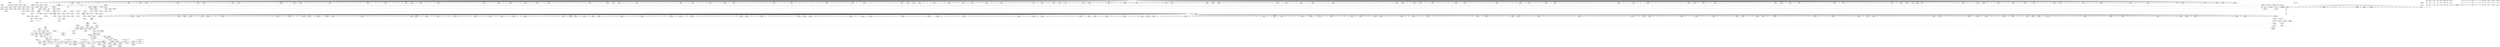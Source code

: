 digraph {
	CE0x5a2dc00 [shape=record,shape=Mrecord,label="{CE0x5a2dc00|1216:_i8*,_:_CRE_904,912_|*MultipleSource*|Function::selinux_socket_unix_stream_connect&Arg::other::|security/selinux/hooks.c,4261}"]
	CE0x5a069b0 [shape=record,shape=Mrecord,label="{CE0x5a069b0|1216:_i8*,_:_CRE_240,241_}"]
	CE0x59dac20 [shape=record,shape=Mrecord,label="{CE0x59dac20|1216:_i8*,_:_CRE_810,811_}"]
	CE0x5a09cf0 [shape=record,shape=Mrecord,label="{CE0x5a09cf0|1216:_i8*,_:_CRE_358,359_}"]
	CE0x59a2be0 [shape=record,shape=Mrecord,label="{CE0x59a2be0|1216:_i8*,_:_CRE_144,145_}"]
	CE0x5a20430 [shape=record,shape=Mrecord,label="{CE0x5a20430|1216:_i8*,_:_CRE_595,596_}"]
	CE0x59d58d0 [shape=record,shape=Mrecord,label="{CE0x59d58d0|1216:_i8*,_:_CRE_686,687_}"]
	CE0x5a24b50 [shape=record,shape=Mrecord,label="{CE0x5a24b50|1216:_i8*,_:_CRE_691,692_}"]
	CE0x59e1380 [shape=record,shape=Mrecord,label="{CE0x59e1380|1216:_i8*,_:_CRE_976,980_|*MultipleSource*|security/selinux/hooks.c,4260|Function::selinux_socket_unix_stream_connect&Arg::sock::}"]
	CE0x59afef0 [shape=record,shape=Mrecord,label="{CE0x59afef0|1216:_i8*,_:_CRE_90,91_}"]
	CE0x5a18270 [shape=record,shape=Mrecord,label="{CE0x5a18270|1216:_i8*,_:_CRE_48,56_|*MultipleSource*|Function::selinux_socket_unix_stream_connect&Arg::other::|security/selinux/hooks.c,4261}"]
	CE0x59e3a40 [shape=record,shape=Mrecord,label="{CE0x59e3a40|1216:_i8*,_:_CRE_1144,1152_|*MultipleSource*|security/selinux/hooks.c,4260|Function::selinux_socket_unix_stream_connect&Arg::sock::}"]
	CE0x5a00bd0 [shape=record,shape=Mrecord,label="{CE0x5a00bd0|1216:_i8*,_:_CRE_145,146_}"]
	CE0x598a460 [shape=record,shape=Mrecord,label="{CE0x598a460|1216:_i8*,_:_CRE_179,180_}"]
	CE0x59e2ac0 [shape=record,shape=Mrecord,label="{CE0x59e2ac0|1216:_i8*,_:_CRE_1072,1076_|*MultipleSource*|security/selinux/hooks.c,4260|Function::selinux_socket_unix_stream_connect&Arg::sock::}"]
	CE0x5a1f880 [shape=record,shape=Mrecord,label="{CE0x5a1f880|1216:_i8*,_:_CRE_584,585_}"]
	CE0x5a4aa10 [shape=record,shape=Mrecord,label="{CE0x5a4aa10|selinux_socket_unix_stream_connect:_u|security/selinux/hooks.c,4268}"]
	CE0x59ac760 [shape=record,shape=Mrecord,label="{CE0x59ac760|1216:_i8*,_:_CRE_248,249_}"]
	CE0x5a17f40 [shape=record,shape=Mrecord,label="{CE0x5a17f40|1216:_i8*,_:_CRE_38,39_}"]
	CE0x5a1a960 [shape=record,shape=Mrecord,label="{CE0x5a1a960|1216:_i8*,_:_CRE_89,90_}"]
	CE0x5a79b20 [shape=record,shape=Mrecord,label="{CE0x5a79b20|i32_4194304|*Constant*|*SummSink*}"]
	CE0x5a02330 [shape=record,shape=Mrecord,label="{CE0x5a02330|1216:_i8*,_:_CRE_167,168_}"]
	CE0x5a1a410 [shape=record,shape=Mrecord,label="{CE0x5a1a410|1216:_i8*,_:_CRE_85,86_}"]
	CE0x5a1d7f0 [shape=record,shape=Mrecord,label="{CE0x5a1d7f0|1216:_i8*,_:_CRE_135,136_}"]
	CE0x59b4530 [shape=record,shape=Mrecord,label="{CE0x59b4530|1216:_i8*,_:_CRE_150,151_}"]
	CE0x59d4b00 [shape=record,shape=Mrecord,label="{CE0x59d4b00|1216:_i8*,_:_CRE_673,674_}"]
	"CONST[source:0(mediator),value:2(dynamic)][purpose:{object}]"
	CE0x5a335e0 [shape=record,shape=Mrecord,label="{CE0x5a335e0|1216:_i8*,_:_CRE_1216,1224_|*MultipleSource*|Function::selinux_socket_unix_stream_connect&Arg::other::|security/selinux/hooks.c,4261}"]
	CE0x5a02ff0 [shape=record,shape=Mrecord,label="{CE0x5a02ff0|1216:_i8*,_:_CRE_179,180_}"]
	CE0x59c2210 [shape=record,shape=Mrecord,label="{CE0x59c2210|1216:_i8*,_:_CRE_560,561_}"]
	CE0x5a306a0 [shape=record,shape=Mrecord,label="{CE0x5a306a0|1216:_i8*,_:_CRE_1064,1072_|*MultipleSource*|Function::selinux_socket_unix_stream_connect&Arg::other::|security/selinux/hooks.c,4261}"]
	CE0x5a03210 [shape=record,shape=Mrecord,label="{CE0x5a03210|1216:_i8*,_:_CRE_181,182_}"]
	CE0x59af130 [shape=record,shape=Mrecord,label="{CE0x59af130|1216:_i8*,_:_CRE_280,288_|*MultipleSource*|security/selinux/hooks.c,4260|Function::selinux_socket_unix_stream_connect&Arg::sock::}"]
	CE0x59bf860 [shape=record,shape=Mrecord,label="{CE0x59bf860|1216:_i8*,_:_CRE_709,710_}"]
	CE0x5a2ca20 [shape=record,shape=Mrecord,label="{CE0x5a2ca20|1216:_i8*,_:_CRE_871,872_}"]
	CE0x5a1f000 [shape=record,shape=Mrecord,label="{CE0x5a1f000|1216:_i8*,_:_CRE_576,577_}"]
	CE0x5a2bc50 [shape=record,shape=Mrecord,label="{CE0x5a2bc50|1216:_i8*,_:_CRE_858,859_}"]
	CE0x59d2b90 [shape=record,shape=Mrecord,label="{CE0x59d2b90|1216:_i8*,_:_CRE_624,632_|*MultipleSource*|security/selinux/hooks.c,4260|Function::selinux_socket_unix_stream_connect&Arg::sock::}"]
	CE0x5a05e00 [shape=record,shape=Mrecord,label="{CE0x5a05e00|1216:_i8*,_:_CRE_229,230_}"]
	CE0x5a06790 [shape=record,shape=Mrecord,label="{CE0x5a06790|1216:_i8*,_:_CRE_238,239_}"]
	CE0x5a9b530 [shape=record,shape=Mrecord,label="{CE0x5a9b530|selinux_socket_unix_stream_connect:_sid15|security/selinux/hooks.c,4285|*SummSink*}"]
	CE0x5a07230 [shape=record,shape=Mrecord,label="{CE0x5a07230|1216:_i8*,_:_CRE_248,249_}"]
	CE0x5a28000 [shape=record,shape=Mrecord,label="{CE0x5a28000|1216:_i8*,_:_CRE_784,792_|*MultipleSource*|Function::selinux_socket_unix_stream_connect&Arg::other::|security/selinux/hooks.c,4261}"]
	CE0x5a337d0 [shape=record,shape=Mrecord,label="{CE0x5a337d0|1216:_i8*,_:_CRE_1224,1228_|*MultipleSource*|Function::selinux_socket_unix_stream_connect&Arg::other::|security/selinux/hooks.c,4261}"]
	CE0x5a019a0 [shape=record,shape=Mrecord,label="{CE0x5a019a0|1216:_i8*,_:_CRE_158,159_}"]
	CE0x5a29940 [shape=record,shape=Mrecord,label="{CE0x5a29940|1216:_i8*,_:_CRE_825,826_}"]
	CE0x59a2490 [shape=record,shape=Mrecord,label="{CE0x59a2490|1216:_i8*,_:_CRE_130,131_}"]
	CE0x59ddb90 [shape=record,shape=Mrecord,label="{CE0x59ddb90|1216:_i8*,_:_CRE_855,856_}"]
	CE0x5994e50 [shape=record,shape=Mrecord,label="{CE0x5994e50|1216:_i8*,_:_CRE_370,371_}"]
	CE0x59a3a80 [shape=record,shape=Mrecord,label="{CE0x59a3a80|1216:_i8*,_:_CRE_440,448_|*MultipleSource*|security/selinux/hooks.c,4260|Function::selinux_socket_unix_stream_connect&Arg::sock::}"]
	CE0x59844d0 [shape=record,shape=Mrecord,label="{CE0x59844d0|selinux_socket_unix_stream_connect:_if.then|*SummSource*}"]
	CE0x5a08990 [shape=record,shape=Mrecord,label="{CE0x5a08990|1216:_i8*,_:_CRE_304,312_|*MultipleSource*|Function::selinux_socket_unix_stream_connect&Arg::other::|security/selinux/hooks.c,4261}"]
	CE0x5998950 [shape=record,shape=Mrecord,label="{CE0x5998950|selinux_socket_unix_stream_connect:_net|security/selinux/hooks.c, 4264|*SummSource*}"]
	CE0x59945b0 [shape=record,shape=Mrecord,label="{CE0x59945b0|1216:_i8*,_:_CRE_424,428_|*MultipleSource*|security/selinux/hooks.c,4260|Function::selinux_socket_unix_stream_connect&Arg::sock::}"]
	CE0x59d28e0 [shape=record,shape=Mrecord,label="{CE0x59d28e0|1216:_i8*,_:_CRE_612,616_|*MultipleSource*|security/selinux/hooks.c,4260|Function::selinux_socket_unix_stream_connect&Arg::sock::}"]
	CE0x5995920 [shape=record,shape=Mrecord,label="{CE0x5995920|i64_1|*Constant*|*SummSource*}"]
	CE0x5a22c80 [shape=record,shape=Mrecord,label="{CE0x5a22c80|1216:_i8*,_:_CRE_662,663_}"]
	CE0x5a1df60 [shape=record,shape=Mrecord,label="{CE0x5a1df60|1216:_i8*,_:_CRE_142,143_}"]
	CE0x5a2be70 [shape=record,shape=Mrecord,label="{CE0x5a2be70|1216:_i8*,_:_CRE_860,861_}"]
	CE0x5a687a0 [shape=record,shape=Mrecord,label="{CE0x5a687a0|selinux_socket_unix_stream_connect:_tmp18|security/selinux/hooks.c,4275|*SummSink*}"]
	CE0x59ac870 [shape=record,shape=Mrecord,label="{CE0x59ac870|1216:_i8*,_:_CRE_249,250_}"]
	CE0x5a8b4d0 [shape=record,shape=Mrecord,label="{CE0x5a8b4d0|selinux_socket_unix_stream_connect:_sid10|security/selinux/hooks.c,4280|*SummSink*}"]
	CE0x59e5050 [shape=record,shape=Mrecord,label="{CE0x59e5050|1216:_i8*,_:_CRE_1196,1200_|*MultipleSource*|security/selinux/hooks.c,4260|Function::selinux_socket_unix_stream_connect&Arg::sock::}"]
	CE0x5a0b560 [shape=record,shape=Mrecord,label="{CE0x5a0b560|1216:_i8*,_:_CRE_381,382_}"]
	CE0x5a8bde0 [shape=record,shape=Mrecord,label="{CE0x5a8bde0|selinux_socket_unix_stream_connect:_call11|security/selinux/hooks.c,4279}"]
	CE0x59ab360 [shape=record,shape=Mrecord,label="{CE0x59ab360|1216:_i8*,_:_CRE_95,96_}"]
	CE0x5a81a50 [shape=record,shape=Mrecord,label="{CE0x5a81a50|i32_3|*Constant*|*SummSink*}"]
	CE0x5a231d0 [shape=record,shape=Mrecord,label="{CE0x5a231d0|1216:_i8*,_:_CRE_667,668_}"]
	CE0x59b0c40 [shape=record,shape=Mrecord,label="{CE0x59b0c40|selinux_socket_unix_stream_connect:_tmp17|security/selinux/hooks.c,4274}"]
	CE0x5a1ad20 [shape=record,shape=Mrecord,label="{CE0x5a1ad20|1216:_i8*,_:_CRE_91,92_}"]
	CE0x59c1bb0 [shape=record,shape=Mrecord,label="{CE0x59c1bb0|1216:_i8*,_:_CRE_554,555_}"]
	CE0x5a04480 [shape=record,shape=Mrecord,label="{CE0x5a04480|1216:_i8*,_:_CRE_205,206_}"]
	CE0x59b1e60 [shape=record,shape=Mrecord,label="{CE0x59b1e60|1216:_i8*,_:_CRE_232,233_}"]
	CE0x5a02990 [shape=record,shape=Mrecord,label="{CE0x5a02990|1216:_i8*,_:_CRE_173,174_}"]
	CE0x59d05d0 [shape=record,shape=Mrecord,label="{CE0x59d05d0|1216:_i8*,_:_CRE_576,577_}"]
	CE0x5a23e90 [shape=record,shape=Mrecord,label="{CE0x5a23e90|1216:_i8*,_:_CRE_679,680_}"]
	CE0x59b4460 [shape=record,shape=Mrecord,label="{CE0x59b4460|1216:_i8*,_:_CRE_149,150_}"]
	CE0x5a8d6b0 [shape=record,shape=Mrecord,label="{CE0x5a8d6b0|i64_4|*Constant*|*SummSink*}"]
	CE0x5a729e0 [shape=record,shape=Mrecord,label="{CE0x5a729e0|selinux_socket_unix_stream_connect:_sid6|security/selinux/hooks.c,4271}"]
	CE0x59b14e0 [shape=record,shape=Mrecord,label="{CE0x59b14e0|1216:_i8*,_:_CRE_166,167_}"]
	CE0x5a19b90 [shape=record,shape=Mrecord,label="{CE0x5a19b90|1216:_i8*,_:_CRE_77,78_}"]
	CE0x59963d0 [shape=record,shape=Mrecord,label="{CE0x59963d0|1216:_i8*,_:_CRE_56,57_}"]
	CE0x5a02440 [shape=record,shape=Mrecord,label="{CE0x5a02440|1216:_i8*,_:_CRE_168,169_}"]
	CE0x5a33200 [shape=record,shape=Mrecord,label="{CE0x5a33200|1216:_i8*,_:_CRE_1208,1212_|*MultipleSource*|Function::selinux_socket_unix_stream_connect&Arg::other::|security/selinux/hooks.c,4261}"]
	CE0x59d0b20 [shape=record,shape=Mrecord,label="{CE0x59d0b20|1216:_i8*,_:_CRE_581,582_}"]
	CE0x5a2d3b0 [shape=record,shape=Mrecord,label="{CE0x5a2d3b0|1216:_i8*,_:_CRE_880,888_|*MultipleSource*|Function::selinux_socket_unix_stream_connect&Arg::other::|security/selinux/hooks.c,4261}"]
	CE0x5a0abd0 [shape=record,shape=Mrecord,label="{CE0x5a0abd0|1216:_i8*,_:_CRE_372,373_}"]
	CE0x59bd240 [shape=record,shape=Mrecord,label="{CE0x59bd240|1216:_i8*,_:_CRE_141,142_}"]
	CE0x59bd0a0 [shape=record,shape=Mrecord,label="{CE0x59bd0a0|1216:_i8*,_:_CRE_139,140_}"]
	CE0x5a8e090 [shape=record,shape=Mrecord,label="{CE0x5a8e090|selinux_socket_unix_stream_connect:_tmp23|security/selinux/hooks.c,4281|*SummSource*}"]
	CE0x5a76cf0 [shape=record,shape=Mrecord,label="{CE0x5a76cf0|selinux_socket_unix_stream_connect:_tmp13|security/selinux/hooks.c,4272|*SummSink*}"]
	CE0x599a120 [shape=record,shape=Mrecord,label="{CE0x599a120|1216:_i8*,_:_CRE_1,2_}"]
	CE0x59a4320 [shape=record,shape=Mrecord,label="{CE0x59a4320|1216:_i8*,_:_CRE_464,468_|*MultipleSource*|security/selinux/hooks.c,4260|Function::selinux_socket_unix_stream_connect&Arg::sock::}"]
	CE0x59a8e60 [shape=record,shape=Mrecord,label="{CE0x59a8e60|1216:_i8*,_:_CRE_216,217_}"]
	CE0x59a9940 [shape=record,shape=Mrecord,label="{CE0x59a9940|1216:_i8*,_:_CRE_400,401_}"]
	CE0x5aa0f00 [shape=record,shape=Mrecord,label="{CE0x5aa0f00|_ret_i32_%retval.0,_!dbg_!27762|security/selinux/hooks.c,4288}"]
	CE0x5a0c220 [shape=record,shape=Mrecord,label="{CE0x5a0c220|1216:_i8*,_:_CRE_393,394_}"]
	CE0x59bcfd0 [shape=record,shape=Mrecord,label="{CE0x59bcfd0|1216:_i8*,_:_CRE_138,139_}"]
	CE0x5a07ab0 [shape=record,shape=Mrecord,label="{CE0x5a07ab0|1216:_i8*,_:_CRE_256,257_}"]
	CE0x5a01010 [shape=record,shape=Mrecord,label="{CE0x5a01010|1216:_i8*,_:_CRE_149,150_}"]
	CE0x5a1b7d0 [shape=record,shape=Mrecord,label="{CE0x5a1b7d0|1216:_i8*,_:_CRE_102,103_}"]
	CE0x5a161a0 [shape=record,shape=Mrecord,label="{CE0x5a161a0|1216:_i8*,_:_CRE_5,6_}"]
	CE0x59d4170 [shape=record,shape=Mrecord,label="{CE0x59d4170|1216:_i8*,_:_CRE_664,665_}"]
	CE0x59dddb0 [shape=record,shape=Mrecord,label="{CE0x59dddb0|1216:_i8*,_:_CRE_857,858_}"]
	CE0x5992080 [shape=record,shape=Mrecord,label="{CE0x5992080|1216:_i8*,_:_CRE_79,80_}"]
	CE0x59d5160 [shape=record,shape=Mrecord,label="{CE0x59d5160|1216:_i8*,_:_CRE_679,680_}"]
	CE0x5a22190 [shape=record,shape=Mrecord,label="{CE0x5a22190|1216:_i8*,_:_CRE_651,652_}"]
	CE0x59e24f0 [shape=record,shape=Mrecord,label="{CE0x59e24f0|1216:_i8*,_:_CRE_1048,1056_|*MultipleSource*|security/selinux/hooks.c,4260|Function::selinux_socket_unix_stream_connect&Arg::sock::}"]
	CE0x5a02660 [shape=record,shape=Mrecord,label="{CE0x5a02660|1216:_i8*,_:_CRE_170,171_}"]
	CE0x5990810 [shape=record,shape=Mrecord,label="{CE0x5990810|1216:_i8*,_:_CRE_133,134_}"]
	CE0x5a1d080 [shape=record,shape=Mrecord,label="{CE0x5a1d080|1216:_i8*,_:_CRE_128,129_}"]
	CE0x5a80330 [shape=record,shape=Mrecord,label="{CE0x5a80330|selinux_socket_unix_stream_connect:_type|security/selinux/hooks.c,4267|*SummSource*}"]
	CE0x5a24710 [shape=record,shape=Mrecord,label="{CE0x5a24710|1216:_i8*,_:_CRE_687,688_}"]
	CE0x59de850 [shape=record,shape=Mrecord,label="{CE0x59de850|1216:_i8*,_:_CRE_867,868_}"]
	CE0x59bff90 [shape=record,shape=Mrecord,label="{CE0x59bff90|1216:_i8*,_:_CRE_480,488_|*MultipleSource*|security/selinux/hooks.c,4260|Function::selinux_socket_unix_stream_connect&Arg::sock::}"]
	CE0x5a2b1b0 [shape=record,shape=Mrecord,label="{CE0x5a2b1b0|1216:_i8*,_:_CRE_848,849_}"]
	CE0x59d86b0 [shape=record,shape=Mrecord,label="{CE0x59d86b0|1216:_i8*,_:_CRE_714,715_}"]
	CE0x5a122b0 [shape=record,shape=Mrecord,label="{CE0x5a122b0|selinux_socket_unix_stream_connect:_tmp10|security/selinux/hooks.c,4269}"]
	CE0x5a4ac80 [shape=record,shape=Mrecord,label="{CE0x5a4ac80|selinux_socket_unix_stream_connect:_sid|security/selinux/hooks.c,4271|*SummSink*}"]
	CE0x59ae7f0 [shape=record,shape=Mrecord,label="{CE0x59ae7f0|1216:_i8*,_:_CRE_62,63_}"]
	CE0x5a0cdd0 [shape=record,shape=Mrecord,label="{CE0x5a0cdd0|1216:_i8*,_:_CRE_404,405_}"]
	CE0x59a9500 [shape=record,shape=Mrecord,label="{CE0x59a9500|1216:_i8*,_:_CRE_396,397_}"]
	CE0x5a0b230 [shape=record,shape=Mrecord,label="{CE0x5a0b230|1216:_i8*,_:_CRE_378,379_}"]
	CE0x5994d40 [shape=record,shape=Mrecord,label="{CE0x5994d40|1216:_i8*,_:_CRE_369,370_}"]
	CE0x5a04150 [shape=record,shape=Mrecord,label="{CE0x5a04150|1216:_i8*,_:_CRE_202,203_}"]
	CE0x599c920 [shape=record,shape=Mrecord,label="{CE0x599c920|1216:_i8*,_:_CRE_377,378_}"]
	CE0x5a2ddf0 [shape=record,shape=Mrecord,label="{CE0x5a2ddf0|1216:_i8*,_:_CRE_912,920_|*MultipleSource*|Function::selinux_socket_unix_stream_connect&Arg::other::|security/selinux/hooks.c,4261}"]
	CE0x59dbaa0 [shape=record,shape=Mrecord,label="{CE0x59dbaa0|1216:_i8*,_:_CRE_824,825_}"]
	CE0x5a2a1c0 [shape=record,shape=Mrecord,label="{CE0x5a2a1c0|1216:_i8*,_:_CRE_833,834_}"]
	CE0x5996230 [shape=record,shape=Mrecord,label="{CE0x5996230|1216:_i8*,_:_CRE_358,359_}"]
	CE0x5a772e0 [shape=record,shape=Mrecord,label="{CE0x5a772e0|selinux_socket_unix_stream_connect:_call|security/selinux/hooks.c,4271|*SummSource*}"]
	CE0x59ab9f0 [shape=record,shape=Mrecord,label="{CE0x59ab9f0|1216:_i8*,_:_CRE_262,263_}"]
	CE0x59d8af0 [shape=record,shape=Mrecord,label="{CE0x59d8af0|1216:_i8*,_:_CRE_718,719_}"]
	CE0x59c1110 [shape=record,shape=Mrecord,label="{CE0x59c1110|1216:_i8*,_:_CRE_544,545_}"]
	CE0x5a0c770 [shape=record,shape=Mrecord,label="{CE0x5a0c770|1216:_i8*,_:_CRE_398,399_}"]
	CE0x5a67ed0 [shape=record,shape=Mrecord,label="{CE0x5a67ed0|i64*_getelementptr_inbounds_(_9_x_i64_,_9_x_i64_*___llvm_gcov_ctr339,_i64_0,_i64_3)|*Constant*}"]
	CE0x59e07e0 [shape=record,shape=Mrecord,label="{CE0x59e07e0|1216:_i8*,_:_CRE_952,960_|*MultipleSource*|security/selinux/hooks.c,4260|Function::selinux_socket_unix_stream_connect&Arg::sock::}"]
	CE0x6d71060 [shape=record,shape=Mrecord,label="{CE0x6d71060|1216:_i8*,_:_CRE_7,8_}"]
	CE0x59ab7d0 [shape=record,shape=Mrecord,label="{CE0x59ab7d0|1216:_i8*,_:_CRE_260,261_}"]
	CE0x5a155c0 [shape=record,shape=Mrecord,label="{CE0x5a155c0|selinux_socket_unix_stream_connect:_sk_security1|security/selinux/hooks.c,4261|*SummSink*}"]
	CE0x59918f0 [shape=record,shape=Mrecord,label="{CE0x59918f0|selinux_socket_unix_stream_connect:_entry|*SummSource*}"]
	CE0x5a2e990 [shape=record,shape=Mrecord,label="{CE0x5a2e990|1216:_i8*,_:_CRE_964,968_|*MultipleSource*|Function::selinux_socket_unix_stream_connect&Arg::other::|security/selinux/hooks.c,4261}"]
	CE0x5a68730 [shape=record,shape=Mrecord,label="{CE0x5a68730|selinux_socket_unix_stream_connect:_tmp18|security/selinux/hooks.c,4275|*SummSource*}"]
	CE0x5a86230 [shape=record,shape=Mrecord,label="{CE0x5a86230|selinux_socket_unix_stream_connect:_tmp9|security/selinux/hooks.c,4264|*SummSink*}"]
	CE0x5a8de90 [shape=record,shape=Mrecord,label="{CE0x5a8de90|i64_5|*Constant*|*SummSink*}"]
	CE0x59dc430 [shape=record,shape=Mrecord,label="{CE0x59dc430|1216:_i8*,_:_CRE_833,834_}"]
	CE0x59a9e00 [shape=record,shape=Mrecord,label="{CE0x59a9e00|_ret_i32_%retval.0,_!dbg_!27762|security/selinux/hooks.c,4288|*SummSource*}"]
	CE0x59908e0 [shape=record,shape=Mrecord,label="{CE0x59908e0|1216:_i8*,_:_CRE_134,135_}"]
	CE0x59c2a90 [shape=record,shape=Mrecord,label="{CE0x59c2a90|1216:_i8*,_:_CRE_568,569_}"]
	CE0x5a16d10 [shape=record,shape=Mrecord,label="{CE0x5a16d10|1216:_i8*,_:_CRE_20,24_|*MultipleSource*|Function::selinux_socket_unix_stream_connect&Arg::other::|security/selinux/hooks.c,4261}"]
	CE0x59d35c0 [shape=record,shape=Mrecord,label="{CE0x59d35c0|1216:_i8*,_:_CRE_653,654_}"]
	CE0x5a0da90 [shape=record,shape=Mrecord,label="{CE0x5a0da90|1216:_i8*,_:_CRE_416,417_}"]
	CE0x5a86e10 [shape=record,shape=Mrecord,label="{CE0x5a86e10|GLOBAL:___llvm_gcov_ctr339|Global_var:__llvm_gcov_ctr339|*SummSink*}"]
	CE0x59c9cb0 [shape=record,shape=Mrecord,label="{CE0x59c9cb0|1216:_i8*,_:_CRE_19,20_|*MultipleSource*|security/selinux/hooks.c,4260|Function::selinux_socket_unix_stream_connect&Arg::sock::}"]
	CE0x5a22510 [shape=record,shape=Mrecord,label="{CE0x5a22510|1216:_i8*,_:_CRE_655,656_}"]
	CE0x5a0c330 [shape=record,shape=Mrecord,label="{CE0x5a0c330|1216:_i8*,_:_CRE_394,395_}"]
	CE0x59ffaf0 [shape=record,shape=Mrecord,label="{CE0x59ffaf0|1216:_i8*,_:_CRE_1248,1256_|*MultipleSource*|security/selinux/hooks.c,4260|Function::selinux_socket_unix_stream_connect&Arg::sock::}"]
	CE0x59dec90 [shape=record,shape=Mrecord,label="{CE0x59dec90|1216:_i8*,_:_CRE_871,872_}"]
	CE0x5a19420 [shape=record,shape=Mrecord,label="{CE0x5a19420|1216:_i8*,_:_CRE_70,71_}"]
	CE0x59e3090 [shape=record,shape=Mrecord,label="{CE0x59e3090|1216:_i8*,_:_CRE_1088,1104_|*MultipleSource*|security/selinux/hooks.c,4260|Function::selinux_socket_unix_stream_connect&Arg::sock::}"]
	CE0x5a78c30 [shape=record,shape=Mrecord,label="{CE0x5a78c30|avc_has_perm:_tclass|Function::avc_has_perm&Arg::tclass::}"]
	CE0x5a1e9a0 [shape=record,shape=Mrecord,label="{CE0x5a1e9a0|1216:_i8*,_:_CRE_570,571_}"]
	CE0x5a29a50 [shape=record,shape=Mrecord,label="{CE0x5a29a50|1216:_i8*,_:_CRE_826,827_}"]
	CE0x5a689b0 [shape=record,shape=Mrecord,label="{CE0x5a689b0|selinux_socket_unix_stream_connect:_tmp19|security/selinux/hooks.c,4275|*SummSink*}"]
	CE0x5a09e00 [shape=record,shape=Mrecord,label="{CE0x5a09e00|1216:_i8*,_:_CRE_359,360_}"]
	CE0x59b1270 [shape=record,shape=Mrecord,label="{CE0x59b1270|1216:_i8*,_:_CRE_195,196_}"]
	CE0x59960b0 [shape=record,shape=Mrecord,label="{CE0x59960b0|1216:_i8*,_:_CRE_356,357_}"]
	CE0x598e140 [shape=record,shape=Mrecord,label="{CE0x598e140|i32_0|*Constant*|*SummSink*}"]
	CE0x59aab20 [shape=record,shape=Mrecord,label="{CE0x59aab20|1216:_i8*,_:_CRE_112,113_}"]
	CE0x59e4230 [shape=record,shape=Mrecord,label="{CE0x59e4230|1216:_i8*,_:_CRE_1156,1157_}"]
	CE0x59abb00 [shape=record,shape=Mrecord,label="{CE0x59abb00|1216:_i8*,_:_CRE_263,264_}"]
	CE0x5a7dc30 [shape=record,shape=Mrecord,label="{CE0x5a7dc30|8:_%struct.sock*,_:_SCME_43,44_}"]
	CE0x5a68010 [shape=record,shape=Mrecord,label="{CE0x5a68010|i64*_getelementptr_inbounds_(_9_x_i64_,_9_x_i64_*___llvm_gcov_ctr339,_i64_0,_i64_3)|*Constant*|*SummSource*}"]
	CE0x59bd170 [shape=record,shape=Mrecord,label="{CE0x59bd170|1216:_i8*,_:_CRE_140,141_}"]
	CE0x5a1fbb0 [shape=record,shape=Mrecord,label="{CE0x5a1fbb0|1216:_i8*,_:_CRE_587,588_}"]
	CE0x5a12910 [shape=record,shape=Mrecord,label="{CE0x5a12910|selinux_socket_unix_stream_connect:_sk|security/selinux/hooks.c,4269|*SummSource*}"]
	CE0x59bfca0 [shape=record,shape=Mrecord,label="{CE0x59bfca0|1216:_i8*,_:_CRE_713,714_}"]
	CE0x5a15c00 [shape=record,shape=Mrecord,label="{CE0x5a15c00|1216:_i8*,_:_CRE_1,2_}"]
	CE0x5a33010 [shape=record,shape=Mrecord,label="{CE0x5a33010|1216:_i8*,_:_CRE_1200,1208_|*MultipleSource*|Function::selinux_socket_unix_stream_connect&Arg::other::|security/selinux/hooks.c,4261}"]
	CE0x59c0de0 [shape=record,shape=Mrecord,label="{CE0x59c0de0|1216:_i8*,_:_CRE_541,542_}"]
	CE0x59dca90 [shape=record,shape=Mrecord,label="{CE0x59dca90|1216:_i8*,_:_CRE_839,840_}"]
	CE0x5a7a720 [shape=record,shape=Mrecord,label="{CE0x5a7a720|_ret_i32_%retval.0,_!dbg_!27728|security/selinux/avc.c,775|*SummSink*}"]
	CE0x5a15210 [shape=record,shape=Mrecord,label="{CE0x5a15210|selinux_socket_unix_stream_connect:_other|Function::selinux_socket_unix_stream_connect&Arg::other::}"]
	CE0x59dda80 [shape=record,shape=Mrecord,label="{CE0x59dda80|1216:_i8*,_:_CRE_854,855_}"]
	CE0x5a17d20 [shape=record,shape=Mrecord,label="{CE0x5a17d20|1216:_i8*,_:_CRE_36,37_}"]
	CE0x599c1f0 [shape=record,shape=Mrecord,label="{CE0x599c1f0|1216:_i8*,_:_CRE_172,173_}"]
	CE0x59d76a0 [shape=record,shape=Mrecord,label="{CE0x59d76a0|1216:_i8*,_:_CRE_552,553_}"]
	CE0x59996e0 [shape=record,shape=Mrecord,label="{CE0x59996e0|1216:_i8*,_:_CRE_158,159_}"]
	CE0x59df840 [shape=record,shape=Mrecord,label="{CE0x59df840|1216:_i8*,_:_CRE_892,896_|*MultipleSource*|security/selinux/hooks.c,4260|Function::selinux_socket_unix_stream_connect&Arg::sock::}"]
	"CONST[source:1(input),value:2(dynamic)][purpose:{object}]"
	CE0x59a1a70 [shape=record,shape=Mrecord,label="{CE0x59a1a70|1216:_i8*,_:_CRE_99,100_}"]
	CE0x5a1d4c0 [shape=record,shape=Mrecord,label="{CE0x5a1d4c0|1216:_i8*,_:_CRE_132,133_}"]
	CE0x59e5bf0 [shape=record,shape=Mrecord,label="{CE0x59e5bf0|1216:_i8*,_:_CRE_1228,1232_|*MultipleSource*|security/selinux/hooks.c,4260|Function::selinux_socket_unix_stream_connect&Arg::sock::}"]
	CE0x59e4010 [shape=record,shape=Mrecord,label="{CE0x59e4010|1216:_i8*,_:_CRE_1154,1155_}"]
	CE0x5a1b280 [shape=record,shape=Mrecord,label="{CE0x5a1b280|1216:_i8*,_:_CRE_97,98_}"]
	CE0x59d46c0 [shape=record,shape=Mrecord,label="{CE0x59d46c0|1216:_i8*,_:_CRE_669,670_}"]
	CE0x5a1ebc0 [shape=record,shape=Mrecord,label="{CE0x5a1ebc0|1216:_i8*,_:_CRE_572,573_}"]
	CE0x5a32600 [shape=record,shape=Mrecord,label="{CE0x5a32600|1216:_i8*,_:_CRE_1168,1176_|*MultipleSource*|Function::selinux_socket_unix_stream_connect&Arg::other::|security/selinux/hooks.c,4261}"]
	CE0x5a0f510 [shape=record,shape=Mrecord,label="{CE0x5a0f510|1216:_i8*,_:_CRE_472,476_|*MultipleSource*|Function::selinux_socket_unix_stream_connect&Arg::other::|security/selinux/hooks.c,4261}"]
	CE0x59c2cb0 [shape=record,shape=Mrecord,label="{CE0x59c2cb0|1216:_i8*,_:_CRE_570,571_}"]
	CE0x5a83f60 [shape=record,shape=Mrecord,label="{CE0x5a83f60|selinux_socket_unix_stream_connect:_sid9|security/selinux/hooks.c,4279|*SummSource*}"]
	CE0x5a29fa0 [shape=record,shape=Mrecord,label="{CE0x5a29fa0|1216:_i8*,_:_CRE_831,832_}"]
	CE0x5a07010 [shape=record,shape=Mrecord,label="{CE0x5a07010|1216:_i8*,_:_CRE_246,247_}"]
	CE0x5a8eb00 [shape=record,shape=Mrecord,label="{CE0x5a8eb00|selinux_socket_unix_stream_connect:_tmp25|security/selinux/hooks.c,4281}"]
	CE0x599b130 [shape=record,shape=Mrecord,label="{CE0x599b130|selinux_socket_unix_stream_connect:_sk_security2|security/selinux/hooks.c,4262|*SummSink*}"]
	CE0x5a769a0 [shape=record,shape=Mrecord,label="{CE0x5a769a0|avc_has_perm:_entry}"]
	CE0x598e4b0 [shape=record,shape=Mrecord,label="{CE0x598e4b0|selinux_socket_unix_stream_connect:_bb|*SummSink*}"]
	CE0x59c8b20 [shape=record,shape=Mrecord,label="{CE0x59c8b20|1216:_i8*,_:_CRE_3,4_}"]
	CE0x59dbbb0 [shape=record,shape=Mrecord,label="{CE0x59dbbb0|1216:_i8*,_:_CRE_825,826_}"]
	CE0x5a170f0 [shape=record,shape=Mrecord,label="{CE0x5a170f0|1216:_i8*,_:_CRE_25,26_}"]
	CE0x59d3f50 [shape=record,shape=Mrecord,label="{CE0x59d3f50|1216:_i8*,_:_CRE_662,663_}"]
	CE0x5a0b010 [shape=record,shape=Mrecord,label="{CE0x5a0b010|1216:_i8*,_:_CRE_376,377_}"]
	CE0x59df510 [shape=record,shape=Mrecord,label="{CE0x59df510|1216:_i8*,_:_CRE_879,880_}"]
	CE0x5a23720 [shape=record,shape=Mrecord,label="{CE0x5a23720|1216:_i8*,_:_CRE_672,673_}"]
	CE0x5a162f0 [shape=record,shape=Mrecord,label="{CE0x5a162f0|1216:_i8*,_:_CRE_7,8_}"]
	CE0x5a9a9a0 [shape=record,shape=Mrecord,label="{CE0x5a9a9a0|selinux_socket_unix_stream_connect:_tmp30|security/selinux/hooks.c,4285|*SummSource*}"]
	CE0x59b1c40 [shape=record,shape=Mrecord,label="{CE0x59b1c40|1216:_i8*,_:_CRE_230,231_}"]
	CE0x59e05f0 [shape=record,shape=Mrecord,label="{CE0x59e05f0|1216:_i8*,_:_CRE_944,948_|*MultipleSource*|security/selinux/hooks.c,4260|Function::selinux_socket_unix_stream_connect&Arg::sock::}"]
	CE0x59d3e40 [shape=record,shape=Mrecord,label="{CE0x59d3e40|1216:_i8*,_:_CRE_661,662_}"]
	CE0x5a0dfe0 [shape=record,shape=Mrecord,label="{CE0x5a0dfe0|1216:_i8*,_:_CRE_421,422_}"]
	CE0x59dcfe0 [shape=record,shape=Mrecord,label="{CE0x59dcfe0|1216:_i8*,_:_CRE_844,845_}"]
	CE0x5a29610 [shape=record,shape=Mrecord,label="{CE0x5a29610|1216:_i8*,_:_CRE_822,823_}"]
	CE0x5a140c0 [shape=record,shape=Mrecord,label="{CE0x5a140c0|1216:_i8*,_:_CRE_520,528_|*MultipleSource*|Function::selinux_socket_unix_stream_connect&Arg::other::|security/selinux/hooks.c,4261}"]
	CE0x59ddec0 [shape=record,shape=Mrecord,label="{CE0x59ddec0|1216:_i8*,_:_CRE_858,859_}"]
	CE0x5a78ed0 [shape=record,shape=Mrecord,label="{CE0x5a78ed0|avc_has_perm:_tclass|Function::avc_has_perm&Arg::tclass::|*SummSink*}"]
	CE0x59d1d30 [shape=record,shape=Mrecord,label="{CE0x59d1d30|1216:_i8*,_:_CRE_598,599_}"]
	CE0x59d0c30 [shape=record,shape=Mrecord,label="{CE0x59d0c30|1216:_i8*,_:_CRE_582,583_}"]
	CE0x5a8f760 [shape=record,shape=Mrecord,label="{CE0x5a8f760|i64*_getelementptr_inbounds_(_9_x_i64_,_9_x_i64_*___llvm_gcov_ctr339,_i64_0,_i64_6)|*Constant*}"]
	CE0x59982a0 [shape=record,shape=Mrecord,label="{CE0x59982a0|1216:_i8*,_:_CRE_234,235_}"]
	CE0x5993e40 [shape=record,shape=Mrecord,label="{CE0x5993e40|1216:_i8*,_:_CRE_417,418_}"]
	CE0x5a32e20 [shape=record,shape=Mrecord,label="{CE0x5a32e20|1216:_i8*,_:_CRE_1196,1200_|*MultipleSource*|Function::selinux_socket_unix_stream_connect&Arg::other::|security/selinux/hooks.c,4261}"]
	CE0x5a04bf0 [shape=record,shape=Mrecord,label="{CE0x5a04bf0|1216:_i8*,_:_CRE_212,213_}"]
	CE0x59ab140 [shape=record,shape=Mrecord,label="{CE0x59ab140|1216:_i8*,_:_CRE_94,95_}"]
	CE0x5a2ce60 [shape=record,shape=Mrecord,label="{CE0x5a2ce60|1216:_i8*,_:_CRE_875,876_}"]
	CE0x5a15de0 [shape=record,shape=Mrecord,label="{CE0x5a15de0|1216:_i8*,_:_CRE_143,144_}"]
	CE0x5993f50 [shape=record,shape=Mrecord,label="{CE0x5993f50|1216:_i8*,_:_CRE_418,419_}"]
	CE0x5a000c0 [shape=record,shape=Mrecord,label="{CE0x5a000c0|1216:_i8*,_:_CRE_1272,1280_|*MultipleSource*|security/selinux/hooks.c,4260|Function::selinux_socket_unix_stream_connect&Arg::sock::}"]
	CE0x5a79c80 [shape=record,shape=Mrecord,label="{CE0x5a79c80|_ret_i32_%retval.0,_!dbg_!27728|security/selinux/avc.c,775}"]
	CE0x5a113b0 [shape=record,shape=Mrecord,label="{CE0x5a113b0|selinux_socket_unix_stream_connect:_u4|security/selinux/hooks.c,4269}"]
	CE0x59d8f30 [shape=record,shape=Mrecord,label="{CE0x59d8f30|1216:_i8*,_:_CRE_728,732_|*MultipleSource*|security/selinux/hooks.c,4260|Function::selinux_socket_unix_stream_connect&Arg::sock::}"]
	CE0x59dd420 [shape=record,shape=Mrecord,label="{CE0x59dd420|1216:_i8*,_:_CRE_848,849_}"]
	CE0x59d0e50 [shape=record,shape=Mrecord,label="{CE0x59d0e50|1216:_i8*,_:_CRE_584,585_}"]
	CE0x59d0490 [shape=record,shape=Mrecord,label="{CE0x59d0490|selinux_socket_unix_stream_connect:_tmp3|security/selinux/hooks.c,4260}"]
	CE0x5a046a0 [shape=record,shape=Mrecord,label="{CE0x5a046a0|1216:_i8*,_:_CRE_207,208_}"]
	CE0x598d210 [shape=record,shape=Mrecord,label="{CE0x598d210|i32_1|*Constant*|*SummSink*}"]
	CE0x59c1550 [shape=record,shape=Mrecord,label="{CE0x59c1550|1216:_i8*,_:_CRE_548,549_}"]
	CE0x5a07340 [shape=record,shape=Mrecord,label="{CE0x5a07340|1216:_i8*,_:_CRE_249,250_}"]
	CE0x5a24d70 [shape=record,shape=Mrecord,label="{CE0x5a24d70|1216:_i8*,_:_CRE_693,694_}"]
	CE0x5a02bb0 [shape=record,shape=Mrecord,label="{CE0x5a02bb0|1216:_i8*,_:_CRE_175,176_}"]
	CE0x5a06570 [shape=record,shape=Mrecord,label="{CE0x5a06570|1216:_i8*,_:_CRE_236,237_}"]
	CE0x5a2aa40 [shape=record,shape=Mrecord,label="{CE0x5a2aa40|1216:_i8*,_:_CRE_841,842_}"]
	CE0x5a8c5a0 [shape=record,shape=Mrecord,label="{CE0x5a8c5a0|GLOBAL:_security_sid_mls_copy|*Constant*|*SummSink*}"]
	CE0x5a86410 [shape=record,shape=Mrecord,label="{CE0x5a86410|i8_0|*Constant*}"]
	CE0x5a800b0 [shape=record,shape=Mrecord,label="{CE0x5a800b0|i64_56|*Constant*|*SummSink*}"]
	CE0x5a26090 [shape=record,shape=Mrecord,label="{CE0x5a26090|1216:_i8*,_:_CRE_711,712_}"]
	CE0x59a8c40 [shape=record,shape=Mrecord,label="{CE0x59a8c40|1216:_i8*,_:_CRE_214,215_}"]
	CE0x599bd20 [shape=record,shape=Mrecord,label="{CE0x599bd20|1216:_i8*,_:_CRE_68,69_}"]
	CE0x5a82060 [shape=record,shape=Mrecord,label="{CE0x5a82060|selinux_socket_unix_stream_connect:_peer_sid|security/selinux/hooks.c,4278|*SummSource*}"]
	CE0x5a048c0 [shape=record,shape=Mrecord,label="{CE0x5a048c0|1216:_i8*,_:_CRE_209,210_}"]
	CE0x5a7d2b0 [shape=record,shape=Mrecord,label="{CE0x5a7d2b0|8:_%struct.sock*,_:_SCME_35,36_}"]
	CE0x5a1f550 [shape=record,shape=Mrecord,label="{CE0x5a1f550|1216:_i8*,_:_CRE_581,582_}"]
	CE0x5988840 [shape=record,shape=Mrecord,label="{CE0x5988840|selinux_socket_unix_stream_connect:_cleanup|*SummSource*}"]
	CE0x59bf0f0 [shape=record,shape=Mrecord,label="{CE0x59bf0f0|1216:_i8*,_:_CRE_702,703_}"]
	CE0x5a1b060 [shape=record,shape=Mrecord,label="{CE0x5a1b060|1216:_i8*,_:_CRE_95,96_}"]
	CE0x5a72eb0 [shape=record,shape=Mrecord,label="{CE0x5a72eb0|16:_i32,_24:_i16,_:_CRE_0,4_|*MultipleSource*|*LoadInst*|security/selinux/hooks.c,4261|security/selinux/hooks.c,4261|security/selinux/hooks.c,4271}"]
	CE0x5a20ba0 [shape=record,shape=Mrecord,label="{CE0x5a20ba0|1216:_i8*,_:_CRE_602,603_}"]
	CE0x5a31f50 [shape=record,shape=Mrecord,label="{CE0x5a31f50|1216:_i8*,_:_CRE_1155,1156_}"]
	CE0x59d8360 [shape=record,shape=Mrecord,label="{CE0x59d8360|1216:_i8*,_:_CRE_564,565_}"]
	CE0x5a85d60 [shape=record,shape=Mrecord,label="{CE0x5a85d60|selinux_socket_unix_stream_connect:_tmp8|security/selinux/hooks.c,4264|*SummSink*}"]
	CE0x59d38f0 [shape=record,shape=Mrecord,label="{CE0x59d38f0|1216:_i8*,_:_CRE_656,657_}"]
	CE0x59adab0 [shape=record,shape=Mrecord,label="{CE0x59adab0|1216:_i8*,_:_CRE_183,184_}"]
	CE0x5a2f720 [shape=record,shape=Mrecord,label="{CE0x5a2f720|1216:_i8*,_:_CRE_1000,1008_|*MultipleSource*|Function::selinux_socket_unix_stream_connect&Arg::other::|security/selinux/hooks.c,4261}"]
	CE0x599ffa0 [shape=record,shape=Mrecord,label="{CE0x599ffa0|1216:_i8*,_:_CRE_86,87_}"]
	CE0x5a2f530 [shape=record,shape=Mrecord,label="{CE0x5a2f530|1216:_i8*,_:_CRE_992,1000_|*MultipleSource*|Function::selinux_socket_unix_stream_connect&Arg::other::|security/selinux/hooks.c,4261}"]
	CE0x5a25a30 [shape=record,shape=Mrecord,label="{CE0x5a25a30|1216:_i8*,_:_CRE_705,706_}"]
	CE0x5a873e0 [shape=record,shape=Mrecord,label="{CE0x5a873e0|selinux_socket_unix_stream_connect:_tmp15|security/selinux/hooks.c,4274}"]
	CE0x5a9f8e0 [shape=record,shape=Mrecord,label="{CE0x5a9f8e0|selinux_socket_unix_stream_connect:_tmp32|security/selinux/hooks.c,4288|*SummSource*}"]
	CE0x59d2060 [shape=record,shape=Mrecord,label="{CE0x59d2060|1216:_i8*,_:_CRE_601,602_}"]
	CE0x5a8ff40 [shape=record,shape=Mrecord,label="{CE0x5a8ff40|selinux_socket_unix_stream_connect:_tmp27|security/selinux/hooks.c,4282|*SummSource*}"]
	CE0x59d6630 [shape=record,shape=Mrecord,label="{CE0x59d6630|1216:_i8*,_:_CRE_537,538_}"]
	CE0x59bfa80 [shape=record,shape=Mrecord,label="{CE0x59bfa80|1216:_i8*,_:_CRE_711,712_}"]
	CE0x5a7f2d0 [shape=record,shape=Mrecord,label="{CE0x5a7f2d0|i8_2|*Constant*}"]
	CE0x5a0e200 [shape=record,shape=Mrecord,label="{CE0x5a0e200|1216:_i8*,_:_CRE_423,424_}"]
	CE0x59ac540 [shape=record,shape=Mrecord,label="{CE0x59ac540|1216:_i8*,_:_CRE_246,247_}"]
	CE0x59d7370 [shape=record,shape=Mrecord,label="{CE0x59d7370|1216:_i8*,_:_CRE_549,550_}"]
	CE0x59e4c70 [shape=record,shape=Mrecord,label="{CE0x59e4c70|1216:_i8*,_:_CRE_1184,1192_|*MultipleSource*|security/selinux/hooks.c,4260|Function::selinux_socket_unix_stream_connect&Arg::sock::}"]
	CE0x6d711b0 [shape=record,shape=Mrecord,label="{CE0x6d711b0|1216:_i8*,_:_CRE_18,19_|*MultipleSource*|security/selinux/hooks.c,4260|Function::selinux_socket_unix_stream_connect&Arg::sock::}"]
	CE0x5a0dba0 [shape=record,shape=Mrecord,label="{CE0x5a0dba0|1216:_i8*,_:_CRE_417,418_}"]
	CE0x5a289b0 [shape=record,shape=Mrecord,label="{CE0x5a289b0|1216:_i8*,_:_CRE_810,811_}"]
	CE0x5a2cc40 [shape=record,shape=Mrecord,label="{CE0x5a2cc40|1216:_i8*,_:_CRE_873,874_}"]
	CE0x5a144a0 [shape=record,shape=Mrecord,label="{CE0x5a144a0|1216:_i8*,_:_CRE_536,537_}"]
	CE0x59abd20 [shape=record,shape=Mrecord,label="{CE0x59abd20|1216:_i8*,_:_CRE_272,280_|*MultipleSource*|security/selinux/hooks.c,4260|Function::selinux_socket_unix_stream_connect&Arg::sock::}"]
	CE0x59dc870 [shape=record,shape=Mrecord,label="{CE0x59dc870|1216:_i8*,_:_CRE_837,838_}"]
	CE0x5a2eb80 [shape=record,shape=Mrecord,label="{CE0x5a2eb80|1216:_i8*,_:_CRE_968,970_|*MultipleSource*|Function::selinux_socket_unix_stream_connect&Arg::other::|security/selinux/hooks.c,4261}"]
	CE0x5983420 [shape=record,shape=Mrecord,label="{CE0x5983420|1216:_i8*,_:_CRE_251,252_}"]
	CE0x59dfe70 [shape=record,shape=Mrecord,label="{CE0x59dfe70|1216:_i8*,_:_CRE_904,912_|*MultipleSource*|security/selinux/hooks.c,4260|Function::selinux_socket_unix_stream_connect&Arg::sock::}"]
	CE0x5a0c550 [shape=record,shape=Mrecord,label="{CE0x5a0c550|1216:_i8*,_:_CRE_396,397_}"]
	CE0x5a0c660 [shape=record,shape=Mrecord,label="{CE0x5a0c660|1216:_i8*,_:_CRE_397,398_}"]
	CE0x5a2c3c0 [shape=record,shape=Mrecord,label="{CE0x5a2c3c0|1216:_i8*,_:_CRE_865,866_}"]
	CE0x59c0550 [shape=record,shape=Mrecord,label="{CE0x59c0550|1216:_i8*,_:_CRE_520,528_|*MultipleSource*|security/selinux/hooks.c,4260|Function::selinux_socket_unix_stream_connect&Arg::sock::}"]
	CE0x5a09720 [shape=record,shape=Mrecord,label="{CE0x5a09720|1216:_i8*,_:_CRE_353,354_}"]
	CE0x5a67be0 [shape=record,shape=Mrecord,label="{CE0x5a67be0|selinux_socket_unix_stream_connect:_tmp6|*LoadInst*|security/selinux/hooks.c,4262|*SummSink*}"]
	CE0x5a2a3e0 [shape=record,shape=Mrecord,label="{CE0x5a2a3e0|1216:_i8*,_:_CRE_835,836_}"]
	CE0x5a25d60 [shape=record,shape=Mrecord,label="{CE0x5a25d60|1216:_i8*,_:_CRE_708,709_}"]
	CE0x5a05cf0 [shape=record,shape=Mrecord,label="{CE0x5a05cf0|1216:_i8*,_:_CRE_228,229_}"]
	CE0x5a4acf0 [shape=record,shape=Mrecord,label="{CE0x5a4acf0|selinux_socket_unix_stream_connect:_sid|security/selinux/hooks.c,4271}"]
	CE0x5a85be0 [shape=record,shape=Mrecord,label="{CE0x5a85be0|selinux_socket_unix_stream_connect:_tmp8|security/selinux/hooks.c,4264|*SummSource*}"]
	CE0x59a74e0 [shape=record,shape=Mrecord,label="{CE0x59a74e0|1216:_i8*,_:_CRE_211,212_}"]
	CE0x59acf10 [shape=record,shape=Mrecord,label="{CE0x59acf10|1216:_i8*,_:_CRE_223,224_}"]
	CE0x5a0b780 [shape=record,shape=Mrecord,label="{CE0x5a0b780|1216:_i8*,_:_CRE_383,384_}"]
	CE0x599cb40 [shape=record,shape=Mrecord,label="{CE0x599cb40|1216:_i8*,_:_CRE_379,380_}"]
	CE0x5a07de0 [shape=record,shape=Mrecord,label="{CE0x5a07de0|1216:_i8*,_:_CRE_259,260_}"]
	CE0x5a18a90 [shape=record,shape=Mrecord,label="{CE0x5a18a90|1216:_i8*,_:_CRE_61,62_}"]
	CE0x59e4830 [shape=record,shape=Mrecord,label="{CE0x59e4830|1216:_i8*,_:_CRE_1168,1176_|*MultipleSource*|security/selinux/hooks.c,4260|Function::selinux_socket_unix_stream_connect&Arg::sock::}"]
	CE0x5a02220 [shape=record,shape=Mrecord,label="{CE0x5a02220|1216:_i8*,_:_CRE_166,167_}"]
	CE0x59d24a0 [shape=record,shape=Mrecord,label="{CE0x59d24a0|1216:_i8*,_:_CRE_605,606_}"]
	CE0x598f850 [shape=record,shape=Mrecord,label="{CE0x598f850|1216:_i8*,_:_CRE_64,65_}"]
	CE0x5a31620 [shape=record,shape=Mrecord,label="{CE0x5a31620|1216:_i8*,_:_CRE_1136,1140_|*MultipleSource*|Function::selinux_socket_unix_stream_connect&Arg::other::|security/selinux/hooks.c,4261}"]
	CE0x59c1330 [shape=record,shape=Mrecord,label="{CE0x59c1330|1216:_i8*,_:_CRE_546,547_}"]
	CE0x5a838e0 [shape=record,shape=Mrecord,label="{CE0x5a838e0|selinux_socket_unix_stream_connect:_tmp21|security/selinux/hooks.c,4279|*SummSink*}"]
	CE0x5a77870 [shape=record,shape=Mrecord,label="{CE0x5a77870|i32_(i32,_i32,_i16,_i32,_%struct.common_audit_data*)*_bitcast_(i32_(i32,_i32,_i16,_i32,_%struct.common_audit_data.495*)*_avc_has_perm_to_i32_(i32,_i32,_i16,_i32,_%struct.common_audit_data*)*)|*Constant*|*SummSource*}"]
	CE0x59b1a20 [shape=record,shape=Mrecord,label="{CE0x59b1a20|1216:_i8*,_:_CRE_228,229_}"]
	CE0x59c2ed0 [shape=record,shape=Mrecord,label="{CE0x59c2ed0|1216:_i8*,_:_CRE_572,573_}"]
	CE0x599dda0 [shape=record,shape=Mrecord,label="{CE0x599dda0|1216:_i8*,_:_CRE_404,405_}"]
	CE0x59dc980 [shape=record,shape=Mrecord,label="{CE0x59dc980|1216:_i8*,_:_CRE_838,839_}"]
	CE0x5a2bf80 [shape=record,shape=Mrecord,label="{CE0x5a2bf80|1216:_i8*,_:_CRE_861,862_}"]
	CE0x5a78040 [shape=record,shape=Mrecord,label="{CE0x5a78040|avc_has_perm:_entry|*SummSink*}"]
	CE0x5a20100 [shape=record,shape=Mrecord,label="{CE0x5a20100|1216:_i8*,_:_CRE_592,593_}"]
	CE0x5a05f10 [shape=record,shape=Mrecord,label="{CE0x5a05f10|1216:_i8*,_:_CRE_230,231_}"]
	CE0x5a05ad0 [shape=record,shape=Mrecord,label="{CE0x5a05ad0|1216:_i8*,_:_CRE_226,227_}"]
	CE0x5a2dfe0 [shape=record,shape=Mrecord,label="{CE0x5a2dfe0|1216:_i8*,_:_CRE_920,936_|*MultipleSource*|Function::selinux_socket_unix_stream_connect&Arg::other::|security/selinux/hooks.c,4261}"]
	CE0x5a287c0 [shape=record,shape=Mrecord,label="{CE0x5a287c0|1216:_i8*,_:_CRE_809,810_}"]
	CE0x5a29e90 [shape=record,shape=Mrecord,label="{CE0x5a29e90|1216:_i8*,_:_CRE_830,831_}"]
	CE0x5998be0 [shape=record,shape=Mrecord,label="{CE0x5998be0|1216:_i8*,_:_CRE_72,73_}"]
	CE0x5a01ef0 [shape=record,shape=Mrecord,label="{CE0x5a01ef0|1216:_i8*,_:_CRE_163,164_}"]
	CE0x59ac430 [shape=record,shape=Mrecord,label="{CE0x59ac430|1216:_i8*,_:_CRE_245,246_}"]
	CE0x5a9f0d0 [shape=record,shape=Mrecord,label="{CE0x5a9f0d0|i64*_getelementptr_inbounds_(_9_x_i64_,_9_x_i64_*___llvm_gcov_ctr339,_i64_0,_i64_8)|*Constant*|*SummSource*}"]
	CE0x5999d00 [shape=record,shape=Mrecord,label="{CE0x5999d00|_call_void_mcount()_#3|*SummSource*}"]
	CE0x59d89e0 [shape=record,shape=Mrecord,label="{CE0x59d89e0|1216:_i8*,_:_CRE_717,718_}"]
	CE0x5a2bb40 [shape=record,shape=Mrecord,label="{CE0x5a2bb40|1216:_i8*,_:_CRE_857,858_}"]
	CE0x5993d30 [shape=record,shape=Mrecord,label="{CE0x5993d30|1216:_i8*,_:_CRE_416,417_}"]
	CE0x5995b00 [shape=record,shape=Mrecord,label="{CE0x5995b00|1216:_i8*,_:_CRE_352,353_}"]
	CE0x5a2a4f0 [shape=record,shape=Mrecord,label="{CE0x5a2a4f0|1216:_i8*,_:_CRE_836,837_}"]
	CE0x59c2870 [shape=record,shape=Mrecord,label="{CE0x59c2870|1216:_i8*,_:_CRE_566,567_}"]
	CE0x5a08330 [shape=record,shape=Mrecord,label="{CE0x5a08330|1216:_i8*,_:_CRE_264,272_|*MultipleSource*|Function::selinux_socket_unix_stream_connect&Arg::other::|security/selinux/hooks.c,4261}"]
	CE0x59dc760 [shape=record,shape=Mrecord,label="{CE0x59dc760|1216:_i8*,_:_CRE_836,837_}"]
	CE0x5a31810 [shape=record,shape=Mrecord,label="{CE0x5a31810|1216:_i8*,_:_CRE_1144,1152_|*MultipleSource*|Function::selinux_socket_unix_stream_connect&Arg::other::|security/selinux/hooks.c,4261}"]
	CE0x5a1faa0 [shape=record,shape=Mrecord,label="{CE0x5a1faa0|1216:_i8*,_:_CRE_586,587_}"]
	CE0x5a4ab80 [shape=record,shape=Mrecord,label="{CE0x5a4ab80|selinux_socket_unix_stream_connect:_u|security/selinux/hooks.c,4268|*SummSink*}"]
	CE0x59a75f0 [shape=record,shape=Mrecord,label="{CE0x59a75f0|1216:_i8*,_:_CRE_212,213_}"]
	CE0x5a2fb00 [shape=record,shape=Mrecord,label="{CE0x5a2fb00|1216:_i8*,_:_CRE_1016,1024_|*MultipleSource*|Function::selinux_socket_unix_stream_connect&Arg::other::|security/selinux/hooks.c,4261}"]
	CE0x5a265e0 [shape=record,shape=Mrecord,label="{CE0x5a265e0|1216:_i8*,_:_CRE_716,717_}"]
	CE0x5991ed0 [shape=record,shape=Mrecord,label="{CE0x5991ed0|1216:_i8*,_:_CRE_76,77_}"]
	CE0x5a0d760 [shape=record,shape=Mrecord,label="{CE0x5a0d760|1216:_i8*,_:_CRE_413,414_}"]
	CE0x5a80ff0 [shape=record,shape=Mrecord,label="{CE0x5a80ff0|selinux_socket_unix_stream_connect:_tmp20|security/selinux/hooks.c,4278|*SummSource*}"]
	CE0x5a9b370 [shape=record,shape=Mrecord,label="{CE0x5a9b370|selinux_socket_unix_stream_connect:_sid15|security/selinux/hooks.c,4285|*SummSource*}"]
	CE0x5a250a0 [shape=record,shape=Mrecord,label="{CE0x5a250a0|1216:_i8*,_:_CRE_696,697_}"]
	CE0x5a87110 [shape=record,shape=Mrecord,label="{CE0x5a87110|i64_0|*Constant*|*SummSource*}"]
	CE0x59d3a00 [shape=record,shape=Mrecord,label="{CE0x59d3a00|1216:_i8*,_:_CRE_657,658_}"]
	CE0x59e5620 [shape=record,shape=Mrecord,label="{CE0x59e5620|1216:_i8*,_:_CRE_1212,1216_|*MultipleSource*|security/selinux/hooks.c,4260|Function::selinux_socket_unix_stream_connect&Arg::sock::}"]
	CE0x5985080 [shape=record,shape=Mrecord,label="{CE0x5985080|selinux_socket_unix_stream_connect:_sock|Function::selinux_socket_unix_stream_connect&Arg::sock::|*SummSink*}"]
	CE0x59a2220 [shape=record,shape=Mrecord,label="{CE0x59a2220|1216:_i8*,_:_CRE_127,128_}"]
	CE0x5a91320 [shape=record,shape=Mrecord,label="{CE0x5a91320|selinux_socket_unix_stream_connect:_tmp29|security/selinux/hooks.c,4285|*SummSink*}"]
	CE0x5998e10 [shape=record,shape=Mrecord,label="{CE0x5998e10|1216:_i8*,_:_CRE_202,203_}"]
	CE0x59af500 [shape=record,shape=Mrecord,label="{CE0x59af500|1216:_i8*,_:_CRE_336,344_|*MultipleSource*|security/selinux/hooks.c,4260|Function::selinux_socket_unix_stream_connect&Arg::sock::}"]
	CE0x59988a0 [shape=record,shape=Mrecord,label="{CE0x59988a0|1216:_i8*,_:_CRE_242,243_}"]
	CE0x59c2100 [shape=record,shape=Mrecord,label="{CE0x59c2100|1216:_i8*,_:_CRE_559,560_}"]
	CE0x59ab1b0 [shape=record,shape=Mrecord,label="{CE0x59ab1b0|1216:_i8*,_:_CRE_92,93_}"]
	CE0x59a41b0 [shape=record,shape=Mrecord,label="{CE0x59a41b0|1216:_i8*,_:_CRE_460,464_|*MultipleSource*|security/selinux/hooks.c,4260|Function::selinux_socket_unix_stream_connect&Arg::sock::}"]
	CE0x5a0cff0 [shape=record,shape=Mrecord,label="{CE0x5a0cff0|1216:_i8*,_:_CRE_406,407_}"]
	CE0x599a1c0 [shape=record,shape=Mrecord,label="{CE0x599a1c0|i64*_getelementptr_inbounds_(_9_x_i64_,_9_x_i64_*___llvm_gcov_ctr339,_i64_0,_i64_0)|*Constant*|*SummSource*}"]
	CE0x5a0ed50 [shape=record,shape=Mrecord,label="{CE0x5a0ed50|1216:_i8*,_:_CRE_456,458_|*MultipleSource*|Function::selinux_socket_unix_stream_connect&Arg::other::|security/selinux/hooks.c,4261}"]
	CE0x59e2300 [shape=record,shape=Mrecord,label="{CE0x59e2300|1216:_i8*,_:_CRE_1040,1048_|*MultipleSource*|security/selinux/hooks.c,4260|Function::selinux_socket_unix_stream_connect&Arg::sock::}"]
	CE0x59d8580 [shape=record,shape=Mrecord,label="{CE0x59d8580|1216:_i8*,_:_CRE_566,567_}"]
	CE0x5a15830 [shape=record,shape=Mrecord,label="{CE0x5a15830|selinux_socket_unix_stream_connect:_sk_security1|security/selinux/hooks.c,4261|*SummSource*}"]
	CE0x5a17450 [shape=record,shape=Mrecord,label="{CE0x5a17450|1216:_i8*,_:_CRE_27,28_}"]
	CE0x59dd530 [shape=record,shape=Mrecord,label="{CE0x59dd530|1216:_i8*,_:_CRE_849,850_}"]
	CE0x5a1a630 [shape=record,shape=Mrecord,label="{CE0x5a1a630|1216:_i8*,_:_CRE_87,88_}"]
	CE0x5a8e5f0 [shape=record,shape=Mrecord,label="{CE0x5a8e5f0|selinux_socket_unix_stream_connect:_tmp24|security/selinux/hooks.c,4281|*SummSource*}"]
	CE0x5a52810 [shape=record,shape=Mrecord,label="{CE0x5a52810|selinux_socket_unix_stream_connect:_tmp5|security/selinux/hooks.c,4261|*SummSink*}"]
	CE0x5a18cb0 [shape=record,shape=Mrecord,label="{CE0x5a18cb0|1216:_i8*,_:_CRE_63,64_}"]
	CE0x5a16f00 [shape=record,shape=Mrecord,label="{CE0x5a16f00|1216:_i8*,_:_CRE_24,25_}"]
	CE0x5a321c0 [shape=record,shape=Mrecord,label="{CE0x5a321c0|1216:_i8*,_:_CRE_1158,1159_}"]
	CE0x59ff900 [shape=record,shape=Mrecord,label="{CE0x59ff900|1216:_i8*,_:_CRE_1240,1248_|*MultipleSource*|security/selinux/hooks.c,4260|Function::selinux_socket_unix_stream_connect&Arg::sock::}"]
	CE0x5a1e780 [shape=record,shape=Mrecord,label="{CE0x5a1e780|1216:_i8*,_:_CRE_568,569_}"]
	CE0x669b060 [shape=record,shape=Mrecord,label="{CE0x669b060|1216:_i8*,_:_CRE_115,116_}"]
	CE0x5a8c060 [shape=record,shape=Mrecord,label="{CE0x5a8c060|selinux_socket_unix_stream_connect:_call11|security/selinux/hooks.c,4279|*SummSink*}"]
	CE0x5a69640 [shape=record,shape=Mrecord,label="{CE0x5a69640|selinux_socket_unix_stream_connect:_sid7|security/selinux/hooks.c,4278|*SummSource*}"]
	CE0x5a06350 [shape=record,shape=Mrecord,label="{CE0x5a06350|1216:_i8*,_:_CRE_234,235_}"]
	CE0x59e09d0 [shape=record,shape=Mrecord,label="{CE0x59e09d0|1216:_i8*,_:_CRE_960,964_|*MultipleSource*|security/selinux/hooks.c,4260|Function::selinux_socket_unix_stream_connect&Arg::sock::}"]
	CE0x59c9d20 [shape=record,shape=Mrecord,label="{CE0x59c9d20|1216:_i8*,_:_CRE_20,24_|*MultipleSource*|security/selinux/hooks.c,4260|Function::selinux_socket_unix_stream_connect&Arg::sock::}"]
	CE0x59910d0 [shape=record,shape=Mrecord,label="{CE0x59910d0|1216:_i8*,_:_CRE_197,198_}"]
	CE0x59d49f0 [shape=record,shape=Mrecord,label="{CE0x59d49f0|1216:_i8*,_:_CRE_672,673_}"]
	CE0x59a2b10 [shape=record,shape=Mrecord,label="{CE0x59a2b10|1216:_i8*,_:_CRE_143,144_}"]
	CE0x5a15f50 [shape=record,shape=Mrecord,label="{CE0x5a15f50|1216:_i8*,_:_CRE_4,5_}"]
	CE0x59d0f60 [shape=record,shape=Mrecord,label="{CE0x59d0f60|1216:_i8*,_:_CRE_585,586_}"]
	CE0x599f740 [shape=record,shape=Mrecord,label="{CE0x599f740|1216:_i8*,_:_CRE_32,33_}"]
	CE0x59b0d80 [shape=record,shape=Mrecord,label="{CE0x59b0d80|selinux_socket_unix_stream_connect:_tmp17|security/selinux/hooks.c,4274|*SummSource*}"]
	CE0x59de1f0 [shape=record,shape=Mrecord,label="{CE0x59de1f0|1216:_i8*,_:_CRE_861,862_}"]
	CE0x59d1180 [shape=record,shape=Mrecord,label="{CE0x59d1180|1216:_i8*,_:_CRE_587,588_}"]
	CE0x5a241c0 [shape=record,shape=Mrecord,label="{CE0x5a241c0|1216:_i8*,_:_CRE_682,683_}"]
	CE0x5994280 [shape=record,shape=Mrecord,label="{CE0x5994280|1216:_i8*,_:_CRE_421,422_}"]
	CE0x59e1f20 [shape=record,shape=Mrecord,label="{CE0x59e1f20|1216:_i8*,_:_CRE_1024,1032_|*MultipleSource*|security/selinux/hooks.c,4260|Function::selinux_socket_unix_stream_connect&Arg::sock::}"]
	CE0x5a17c10 [shape=record,shape=Mrecord,label="{CE0x5a17c10|1216:_i8*,_:_CRE_35,36_}"]
	CE0x5a86570 [shape=record,shape=Mrecord,label="{CE0x5a86570|i8_0|*Constant*|*SummSource*}"]
	CE0x5992610 [shape=record,shape=Mrecord,label="{CE0x5992610|1216:_i8*,_:_CRE_388,389_}"]
	CE0x5a1c4d0 [shape=record,shape=Mrecord,label="{CE0x5a1c4d0|1216:_i8*,_:_CRE_117,118_}"]
	CE0x5a0c990 [shape=record,shape=Mrecord,label="{CE0x5a0c990|1216:_i8*,_:_CRE_400,401_}"]
	CE0x59d79d0 [shape=record,shape=Mrecord,label="{CE0x59d79d0|1216:_i8*,_:_CRE_555,556_}"]
	CE0x5a34750 [shape=record,shape=Mrecord,label="{CE0x5a34750|1216:_i8*,_:_CRE_1280,1288_|*MultipleSource*|Function::selinux_socket_unix_stream_connect&Arg::other::|security/selinux/hooks.c,4261}"]
	CE0x5a255f0 [shape=record,shape=Mrecord,label="{CE0x5a255f0|1216:_i8*,_:_CRE_701,702_}"]
	CE0x599c2c0 [shape=record,shape=Mrecord,label="{CE0x599c2c0|1216:_i8*,_:_CRE_173,174_}"]
	CE0x5a7b3e0 [shape=record,shape=Mrecord,label="{CE0x5a7b3e0|i64*_getelementptr_inbounds_(_9_x_i64_,_9_x_i64_*___llvm_gcov_ctr339,_i64_0,_i64_3)|*Constant*|*SummSink*}"]
	CE0x5a791f0 [shape=record,shape=Mrecord,label="{CE0x5a791f0|i32_4194304|*Constant*|*SummSource*}"]
	CE0x59defc0 [shape=record,shape=Mrecord,label="{CE0x59defc0|1216:_i8*,_:_CRE_874,875_}"]
	CE0x59c2320 [shape=record,shape=Mrecord,label="{CE0x59c2320|1216:_i8*,_:_CRE_561,562_}"]
	CE0x5992ec0 [shape=record,shape=Mrecord,label="{CE0x5992ec0|1216:_i8*,_:_CRE_360,361_}"]
	CE0x5a23c70 [shape=record,shape=Mrecord,label="{CE0x5a23c70|1216:_i8*,_:_CRE_677,678_}"]
	CE0x59ab8e0 [shape=record,shape=Mrecord,label="{CE0x59ab8e0|1216:_i8*,_:_CRE_261,262_}"]
	CE0x5a262b0 [shape=record,shape=Mrecord,label="{CE0x5a262b0|1216:_i8*,_:_CRE_713,714_}"]
	CE0x59c0b10 [shape=record,shape=Mrecord,label="{CE0x59c0b10|1216:_i8*,_:_CRE_538,539_}"]
	CE0x5a323e0 [shape=record,shape=Mrecord,label="{CE0x5a323e0|1216:_i8*,_:_CRE_1160,1162_|*MultipleSource*|Function::selinux_socket_unix_stream_connect&Arg::other::|security/selinux/hooks.c,4261}"]
	CE0x5a01670 [shape=record,shape=Mrecord,label="{CE0x5a01670|1216:_i8*,_:_CRE_155,156_}"]
	CE0x59d0d40 [shape=record,shape=Mrecord,label="{CE0x59d0d40|1216:_i8*,_:_CRE_583,584_}"]
	CE0x5a15470 [shape=record,shape=Mrecord,label="{CE0x5a15470|selinux_socket_unix_stream_connect:_other|Function::selinux_socket_unix_stream_connect&Arg::other::|*SummSink*}"]
	CE0x5a0b670 [shape=record,shape=Mrecord,label="{CE0x5a0b670|1216:_i8*,_:_CRE_382,383_}"]
	CE0x59d1070 [shape=record,shape=Mrecord,label="{CE0x59d1070|1216:_i8*,_:_CRE_586,587_}"]
	CE0x59d5d10 [shape=record,shape=Mrecord,label="{CE0x59d5d10|1216:_i8*,_:_CRE_690,691_}"]
	CE0x5a779f0 [shape=record,shape=Mrecord,label="{CE0x5a779f0|i32_(i32,_i32,_i16,_i32,_%struct.common_audit_data*)*_bitcast_(i32_(i32,_i32,_i16,_i32,_%struct.common_audit_data.495*)*_avc_has_perm_to_i32_(i32,_i32,_i16,_i32,_%struct.common_audit_data*)*)|*Constant*|*SummSink*}"]
	CE0x5a142b0 [shape=record,shape=Mrecord,label="{CE0x5a142b0|1216:_i8*,_:_CRE_528,536_|*MultipleSource*|Function::selinux_socket_unix_stream_connect&Arg::other::|security/selinux/hooks.c,4261}"]
	CE0x5a0d980 [shape=record,shape=Mrecord,label="{CE0x5a0d980|1216:_i8*,_:_CRE_415,416_}"]
	CE0x59daef0 [shape=record,shape=Mrecord,label="{CE0x59daef0|1216:_i8*,_:_CRE_813,814_}"]
	CE0x5a02550 [shape=record,shape=Mrecord,label="{CE0x5a02550|1216:_i8*,_:_CRE_169,170_}"]
	CE0x598f780 [shape=record,shape=Mrecord,label="{CE0x598f780|1216:_i8*,_:_CRE_63,64_}"]
	CE0x59dd750 [shape=record,shape=Mrecord,label="{CE0x59dd750|1216:_i8*,_:_CRE_851,852_}"]
	CE0x5a7ee00 [shape=record,shape=Mrecord,label="{CE0x5a7ee00|i32_8|*Constant*|*SummSink*}"]
	CE0x5a29500 [shape=record,shape=Mrecord,label="{CE0x5a29500|1216:_i8*,_:_CRE_821,822_}"]
	CE0x5a27e10 [shape=record,shape=Mrecord,label="{CE0x5a27e10|1216:_i8*,_:_CRE_776,784_|*MultipleSource*|Function::selinux_socket_unix_stream_connect&Arg::other::|security/selinux/hooks.c,4261}"]
	CE0x599d1a0 [shape=record,shape=Mrecord,label="{CE0x599d1a0|1216:_i8*,_:_CRE_385,386_}"]
	CE0x59bfb90 [shape=record,shape=Mrecord,label="{CE0x59bfb90|1216:_i8*,_:_CRE_712,713_}"]
	CE0x59e4e60 [shape=record,shape=Mrecord,label="{CE0x59e4e60|1216:_i8*,_:_CRE_1192,1196_|*MultipleSource*|security/selinux/hooks.c,4260|Function::selinux_socket_unix_stream_connect&Arg::sock::}"]
	CE0x5a13d80 [shape=record,shape=Mrecord,label="{CE0x5a13d80|16:_i32,_20:_i32,_:_CMRE_8,16_|*MultipleSource*|security/selinux/hooks.c,4260|security/selinux/hooks.c,4271|*LoadInst*|security/selinux/hooks.c,4260}"]
	CE0x5a13f10 [shape=record,shape=Mrecord,label="{CE0x5a13f10|16:_i32,_20:_i32,_:_CMRE_16,20_|*MultipleSource*|security/selinux/hooks.c,4260|security/selinux/hooks.c,4271|*LoadInst*|security/selinux/hooks.c,4260}"]
	CE0x5993410 [shape=record,shape=Mrecord,label="{CE0x5993410|1216:_i8*,_:_CRE_365,366_}"]
	CE0x598fd50 [shape=record,shape=Mrecord,label="{CE0x598fd50|1216:_i8*,_:_CRE_83,84_}"]
	CE0x5a8e4f0 [shape=record,shape=Mrecord,label="{CE0x5a8e4f0|selinux_socket_unix_stream_connect:_tmp24|security/selinux/hooks.c,4281}"]
	CE0x5a28b20 [shape=record,shape=Mrecord,label="{CE0x5a28b20|1216:_i8*,_:_CRE_811,812_}"]
	CE0x5a2a2d0 [shape=record,shape=Mrecord,label="{CE0x5a2a2d0|1216:_i8*,_:_CRE_834,835_}"]
	CE0x59d2ea0 [shape=record,shape=Mrecord,label="{CE0x59d2ea0|1216:_i8*,_:_CRE_640,644_|*MultipleSource*|security/selinux/hooks.c,4260|Function::selinux_socket_unix_stream_connect&Arg::sock::}"]
	CE0x5a26e60 [shape=record,shape=Mrecord,label="{CE0x5a26e60|1216:_i8*,_:_CRE_732,736_|*MultipleSource*|Function::selinux_socket_unix_stream_connect&Arg::other::|security/selinux/hooks.c,4261}"]
	CE0x59d6d10 [shape=record,shape=Mrecord,label="{CE0x59d6d10|1216:_i8*,_:_CRE_543,544_}"]
	CE0x5a22620 [shape=record,shape=Mrecord,label="{CE0x5a22620|1216:_i8*,_:_CRE_656,657_}"]
	CE0x5a09340 [shape=record,shape=Mrecord,label="{CE0x5a09340|1216:_i8*,_:_CRE_344,348_|*MultipleSource*|Function::selinux_socket_unix_stream_connect&Arg::other::|security/selinux/hooks.c,4261}"]
	CE0x5a24820 [shape=record,shape=Mrecord,label="{CE0x5a24820|1216:_i8*,_:_CRE_688,689_}"]
	CE0x59b0880 [shape=record,shape=Mrecord,label="{CE0x59b0880|1216:_i8*,_:_CRE_39,40_}"]
	CE0x5a0adf0 [shape=record,shape=Mrecord,label="{CE0x5a0adf0|1216:_i8*,_:_CRE_374,375_}"]
	CE0x5a1ede0 [shape=record,shape=Mrecord,label="{CE0x5a1ede0|1216:_i8*,_:_CRE_574,575_}"]
	CE0x5a04590 [shape=record,shape=Mrecord,label="{CE0x5a04590|1216:_i8*,_:_CRE_206,207_}"]
	CE0x59c7860 [shape=record,shape=Mrecord,label="{CE0x59c7860|1216:_i8*,_:_CRE_25,26_}"]
	CE0x59a3ed0 [shape=record,shape=Mrecord,label="{CE0x59a3ed0|1216:_i8*,_:_CRE_452,456_|*MultipleSource*|security/selinux/hooks.c,4260|Function::selinux_socket_unix_stream_connect&Arg::sock::}"]
	CE0x59accf0 [shape=record,shape=Mrecord,label="{CE0x59accf0|1216:_i8*,_:_CRE_221,222_}"]
	CE0x5a12f30 [shape=record,shape=Mrecord,label="{CE0x5a12f30|i32_2|*Constant*}"]
	CE0x598a120 [shape=record,shape=Mrecord,label="{CE0x598a120|1216:_i8*,_:_CRE_175,176_}"]
	CE0x5983860 [shape=record,shape=Mrecord,label="{CE0x5983860|1216:_i8*,_:_CRE_255,256_}"]
	CE0x5a2bd60 [shape=record,shape=Mrecord,label="{CE0x5a2bd60|1216:_i8*,_:_CRE_859,860_}"]
	CE0x5a05030 [shape=record,shape=Mrecord,label="{CE0x5a05030|1216:_i8*,_:_CRE_216,217_}"]
	CE0x5a11ca0 [shape=record,shape=Mrecord,label="{CE0x5a11ca0|selinux_socket_unix_stream_connect:_net5|security/selinux/hooks.c,4269|*SummSink*}"]
	CE0x59deeb0 [shape=record,shape=Mrecord,label="{CE0x59deeb0|1216:_i8*,_:_CRE_873,874_}"]
	CE0x5a18ba0 [shape=record,shape=Mrecord,label="{CE0x5a18ba0|1216:_i8*,_:_CRE_62,63_}"]
	CE0x5a7a8d0 [shape=record,shape=Mrecord,label="{CE0x5a7a8d0|selinux_socket_unix_stream_connect:_tobool|security/selinux/hooks.c,4274|*SummSink*}"]
	CE0x5a20cb0 [shape=record,shape=Mrecord,label="{CE0x5a20cb0|1216:_i8*,_:_CRE_603,604_}"]
	CE0x59d96d0 [shape=record,shape=Mrecord,label="{CE0x59d96d0|1216:_i8*,_:_CRE_752,760_|*MultipleSource*|security/selinux/hooks.c,4260|Function::selinux_socket_unix_stream_connect&Arg::sock::}"]
	CE0x59ae650 [shape=record,shape=Mrecord,label="{CE0x59ae650|1216:_i8*,_:_CRE_58,59_}"]
	CE0x5a264d0 [shape=record,shape=Mrecord,label="{CE0x5a264d0|1216:_i8*,_:_CRE_715,716_}"]
	CE0x5995180 [shape=record,shape=Mrecord,label="{CE0x5995180|1216:_i8*,_:_CRE_373,374_}"]
	CE0x598f060 [shape=record,shape=Mrecord,label="{CE0x598f060|i64_1|*Constant*}"]
	CE0x59dbff0 [shape=record,shape=Mrecord,label="{CE0x59dbff0|1216:_i8*,_:_CRE_829,830_}"]
	CE0x5a1f770 [shape=record,shape=Mrecord,label="{CE0x5a1f770|1216:_i8*,_:_CRE_583,584_}"]
	CE0x5a83720 [shape=record,shape=Mrecord,label="{CE0x5a83720|selinux_socket_unix_stream_connect:_tmp21|security/selinux/hooks.c,4279}"]
	CE0x599d090 [shape=record,shape=Mrecord,label="{CE0x599d090|1216:_i8*,_:_CRE_384,385_}"]
	CE0x59c53b0 [shape=record,shape=Mrecord,label="{CE0x59c53b0|1216:_i8*,_:_CRE_29,30_}"]
	CE0x5a09be0 [shape=record,shape=Mrecord,label="{CE0x5a09be0|1216:_i8*,_:_CRE_357,358_}"]
	CE0x59b0950 [shape=record,shape=Mrecord,label="{CE0x59b0950|1216:_i8*,_:_CRE_40,48_|*MultipleSource*|security/selinux/hooks.c,4260|Function::selinux_socket_unix_stream_connect&Arg::sock::}"]
	CE0x5a2ba30 [shape=record,shape=Mrecord,label="{CE0x5a2ba30|1216:_i8*,_:_CRE_856,857_}"]
	CE0x5a27c20 [shape=record,shape=Mrecord,label="{CE0x5a27c20|1216:_i8*,_:_CRE_772,776_|*MultipleSource*|Function::selinux_socket_unix_stream_connect&Arg::other::|security/selinux/hooks.c,4261}"]
	CE0x5a1d6e0 [shape=record,shape=Mrecord,label="{CE0x5a1d6e0|1216:_i8*,_:_CRE_134,135_}"]
	CE0x5a29d80 [shape=record,shape=Mrecord,label="{CE0x5a29d80|1216:_i8*,_:_CRE_829,830_}"]
	CE0x5a7bd40 [shape=record,shape=Mrecord,label="{CE0x5a7bd40|8:_%struct.sock*,_:_SCME_8,16_|*MultipleSource*|security/selinux/hooks.c,4264|security/selinux/hooks.c,4264|security/selinux/hooks.c, 4264}"]
	CE0x5a0b450 [shape=record,shape=Mrecord,label="{CE0x5a0b450|1216:_i8*,_:_CRE_380,381_}"]
	CE0x5a0b120 [shape=record,shape=Mrecord,label="{CE0x5a0b120|1216:_i8*,_:_CRE_377,378_}"]
	CE0x5a33da0 [shape=record,shape=Mrecord,label="{CE0x5a33da0|1216:_i8*,_:_CRE_1240,1248_|*MultipleSource*|Function::selinux_socket_unix_stream_connect&Arg::other::|security/selinux/hooks.c,4261}"]
	CE0x59d44a0 [shape=record,shape=Mrecord,label="{CE0x59d44a0|1216:_i8*,_:_CRE_667,668_}"]
	CE0x5a27270 [shape=record,shape=Mrecord,label="{CE0x5a27270|1216:_i8*,_:_CRE_744,752_|*MultipleSource*|Function::selinux_socket_unix_stream_connect&Arg::other::|security/selinux/hooks.c,4261}"]
	CE0x5a21420 [shape=record,shape=Mrecord,label="{CE0x5a21420|1216:_i8*,_:_CRE_616,620_|*MultipleSource*|Function::selinux_socket_unix_stream_connect&Arg::other::|security/selinux/hooks.c,4261}"]
	CE0x5a7c510 [shape=record,shape=Mrecord,label="{CE0x5a7c510|8:_%struct.sock*,_:_SCME_24,25_}"]
	CE0x5a18050 [shape=record,shape=Mrecord,label="{CE0x5a18050|1216:_i8*,_:_CRE_39,40_}"]
	CE0x5a1f440 [shape=record,shape=Mrecord,label="{CE0x5a1f440|1216:_i8*,_:_CRE_580,581_}"]
	CE0x59d17e0 [shape=record,shape=Mrecord,label="{CE0x59d17e0|1216:_i8*,_:_CRE_593,594_}"]
	CE0x59d3c20 [shape=record,shape=Mrecord,label="{CE0x59d3c20|1216:_i8*,_:_CRE_659,660_}"]
	CE0x5a78a90 [shape=record,shape=Mrecord,label="{CE0x5a78a90|avc_has_perm:_tsid|Function::avc_has_perm&Arg::tsid::|*SummSink*}"]
	CE0x5a0bcd0 [shape=record,shape=Mrecord,label="{CE0x5a0bcd0|1216:_i8*,_:_CRE_388,389_}"]
	CE0x5a02ee0 [shape=record,shape=Mrecord,label="{CE0x5a02ee0|1216:_i8*,_:_CRE_178,179_}"]
	CE0x5a784e0 [shape=record,shape=Mrecord,label="{CE0x5a784e0|avc_has_perm:_ssid|Function::avc_has_perm&Arg::ssid::}"]
	CE0x5a2da10 [shape=record,shape=Mrecord,label="{CE0x5a2da10|1216:_i8*,_:_CRE_900,904_|*MultipleSource*|Function::selinux_socket_unix_stream_connect&Arg::other::|security/selinux/hooks.c,4261}"]
	CE0x59da460 [shape=record,shape=Mrecord,label="{CE0x59da460|1216:_i8*,_:_CRE_792,800_|*MultipleSource*|security/selinux/hooks.c,4260|Function::selinux_socket_unix_stream_connect&Arg::sock::}"]
	CE0x5a2c4d0 [shape=record,shape=Mrecord,label="{CE0x5a2c4d0|1216:_i8*,_:_CRE_866,867_}"]
	CE0x59dd970 [shape=record,shape=Mrecord,label="{CE0x59dd970|1216:_i8*,_:_CRE_853,854_}"]
	CE0x5a2b810 [shape=record,shape=Mrecord,label="{CE0x5a2b810|1216:_i8*,_:_CRE_854,855_}"]
	CE0x59d26c0 [shape=record,shape=Mrecord,label="{CE0x59d26c0|1216:_i8*,_:_CRE_607,608_}"]
	CE0x5a7d9d0 [shape=record,shape=Mrecord,label="{CE0x5a7d9d0|8:_%struct.sock*,_:_SCME_41,42_}"]
	CE0x59c0270 [shape=record,shape=Mrecord,label="{CE0x59c0270|1216:_i8*,_:_CRE_496,512_|*MultipleSource*|security/selinux/hooks.c,4260|Function::selinux_socket_unix_stream_connect&Arg::sock::}"]
	CE0x5a01890 [shape=record,shape=Mrecord,label="{CE0x5a01890|1216:_i8*,_:_CRE_157,158_}"]
	CE0x5a858a0 [shape=record,shape=Mrecord,label="{CE0x5a858a0|selinux_socket_unix_stream_connect:_tmp8|security/selinux/hooks.c,4264}"]
	CE0x5a0a680 [shape=record,shape=Mrecord,label="{CE0x5a0a680|1216:_i8*,_:_CRE_367,368_}"]
	CE0x59919a0 [shape=record,shape=Mrecord,label="{CE0x59919a0|selinux_socket_unix_stream_connect:_sock|Function::selinux_socket_unix_stream_connect&Arg::sock::}"]
	CE0x59bf420 [shape=record,shape=Mrecord,label="{CE0x59bf420|1216:_i8*,_:_CRE_705,706_}"]
	CE0x59d55a0 [shape=record,shape=Mrecord,label="{CE0x59d55a0|1216:_i8*,_:_CRE_683,684_}"]
	CE0x5a0e0f0 [shape=record,shape=Mrecord,label="{CE0x5a0e0f0|1216:_i8*,_:_CRE_422,423_}"]
	CE0x5998720 [shape=record,shape=Mrecord,label="{CE0x5998720|1216:_i8*,_:_CRE_288,304_|*MultipleSource*|security/selinux/hooks.c,4260|Function::selinux_socket_unix_stream_connect&Arg::sock::}"]
	CE0x59dbdd0 [shape=record,shape=Mrecord,label="{CE0x59dbdd0|1216:_i8*,_:_CRE_827,828_}"]
	CE0x5a68ec0 [shape=record,shape=Mrecord,label="{CE0x5a68ec0|selinux_socket_unix_stream_connect:_tmp19|security/selinux/hooks.c,4275|*SummSource*}"]
	CE0x5a03760 [shape=record,shape=Mrecord,label="{CE0x5a03760|1216:_i8*,_:_CRE_193,194_}"]
	CE0x59dbcc0 [shape=record,shape=Mrecord,label="{CE0x59dbcc0|1216:_i8*,_:_CRE_826,827_}"]
	CE0x5a25e70 [shape=record,shape=Mrecord,label="{CE0x5a25e70|1216:_i8*,_:_CRE_709,710_}"]
	CE0x59e2ea0 [shape=record,shape=Mrecord,label="{CE0x59e2ea0|1216:_i8*,_:_CRE_1080,1088_|*MultipleSource*|security/selinux/hooks.c,4260|Function::selinux_socket_unix_stream_connect&Arg::sock::}"]
	CE0x5999070 [shape=record,shape=Mrecord,label="{CE0x5999070|1216:_i8*,_:_CRE_204,205_}"]
	CE0x5a0d320 [shape=record,shape=Mrecord,label="{CE0x5a0d320|1216:_i8*,_:_CRE_409,410_}"]
	CE0x5a09530 [shape=record,shape=Mrecord,label="{CE0x5a09530|1216:_i8*,_:_CRE_352,353_}"]
	CE0x5984160 [shape=record,shape=Mrecord,label="{CE0x5984160|selinux_socket_unix_stream_connect:_tmp1}"]
	CE0x5a22240 [shape=record,shape=Mrecord,label="{CE0x5a22240|1216:_i8*,_:_CRE_652,653_}"]
	CE0x5a1b6c0 [shape=record,shape=Mrecord,label="{CE0x5a1b6c0|1216:_i8*,_:_CRE_101,102_}"]
	CE0x59b1680 [shape=record,shape=Mrecord,label="{CE0x59b1680|1216:_i8*,_:_CRE_168,169_}"]
	CE0x5a01450 [shape=record,shape=Mrecord,label="{CE0x5a01450|1216:_i8*,_:_CRE_153,154_}"]
	CE0x599e000 [shape=record,shape=Mrecord,label="{CE0x599e000|1216:_i8*,_:_CRE_406,407_}"]
	CE0x59b1910 [shape=record,shape=Mrecord,label="{CE0x59b1910|1216:_i8*,_:_CRE_227,228_}"]
	CE0x59dd860 [shape=record,shape=Mrecord,label="{CE0x59dd860|1216:_i8*,_:_CRE_852,853_}"]
	CE0x5a240b0 [shape=record,shape=Mrecord,label="{CE0x5a240b0|1216:_i8*,_:_CRE_681,682_}"]
	CE0x59df2f0 [shape=record,shape=Mrecord,label="{CE0x59df2f0|1216:_i8*,_:_CRE_877,878_}"]
	CE0x59df400 [shape=record,shape=Mrecord,label="{CE0x59df400|1216:_i8*,_:_CRE_878,879_}"]
	CE0x5a0f8f0 [shape=record,shape=Mrecord,label="{CE0x5a0f8f0|1216:_i8*,_:_CRE_480,488_|*MultipleSource*|Function::selinux_socket_unix_stream_connect&Arg::other::|security/selinux/hooks.c,4261}"]
	CE0x59ab430 [shape=record,shape=Mrecord,label="{CE0x59ab430|1216:_i8*,_:_CRE_96,97_}"]
	CE0x5a90b50 [shape=record,shape=Mrecord,label="{CE0x5a90b50|i64*_getelementptr_inbounds_(_9_x_i64_,_9_x_i64_*___llvm_gcov_ctr339,_i64_0,_i64_7)|*Constant*}"]
	CE0x59acbe0 [shape=record,shape=Mrecord,label="{CE0x59acbe0|1216:_i8*,_:_CRE_220,221_}"]
	CE0x59d4280 [shape=record,shape=Mrecord,label="{CE0x59d4280|1216:_i8*,_:_CRE_665,666_}"]
	CE0x5a0ccc0 [shape=record,shape=Mrecord,label="{CE0x5a0ccc0|1216:_i8*,_:_CRE_403,404_}"]
	CE0x5a24f90 [shape=record,shape=Mrecord,label="{CE0x5a24f90|1216:_i8*,_:_CRE_695,696_}"]
	CE0x59e4180 [shape=record,shape=Mrecord,label="{CE0x59e4180|1216:_i8*,_:_CRE_1155,1156_}"]
	CE0x5a08d70 [shape=record,shape=Mrecord,label="{CE0x5a08d70|1216:_i8*,_:_CRE_320,328_|*MultipleSource*|Function::selinux_socket_unix_stream_connect&Arg::other::|security/selinux/hooks.c,4261}"]
	CE0x5a8c2c0 [shape=record,shape=Mrecord,label="{CE0x5a8c2c0|GLOBAL:_security_sid_mls_copy|*Constant*}"]
	CE0x5a210f0 [shape=record,shape=Mrecord,label="{CE0x5a210f0|1216:_i8*,_:_CRE_607,608_}"]
	CE0x5a05580 [shape=record,shape=Mrecord,label="{CE0x5a05580|1216:_i8*,_:_CRE_221,222_}"]
	CE0x59a3b90 [shape=record,shape=Mrecord,label="{CE0x59a3b90|1216:_i8*,_:_CRE_432,440_|*MultipleSource*|security/selinux/hooks.c,4260|Function::selinux_socket_unix_stream_connect&Arg::sock::}"]
	CE0x59d1a00 [shape=record,shape=Mrecord,label="{CE0x59d1a00|1216:_i8*,_:_CRE_595,596_}"]
	CE0x5a73b70 [shape=record,shape=Mrecord,label="{CE0x5a73b70|selinux_socket_unix_stream_connect:_tmp12|security/selinux/hooks.c,4271|*SummSink*}"]
	CE0x5a13bf0 [shape=record,shape=Mrecord,label="{CE0x5a13bf0|16:_i32,_20:_i32,_:_CMRE_0,4_|*MultipleSource*|security/selinux/hooks.c,4260|security/selinux/hooks.c,4271|*LoadInst*|security/selinux/hooks.c,4260}"]
	CE0x5a74670 [shape=record,shape=Mrecord,label="{CE0x5a74670|selinux_socket_unix_stream_connect:_tmp31|security/selinux/hooks.c,4285|*SummSource*}"]
	CE0x5a261a0 [shape=record,shape=Mrecord,label="{CE0x5a261a0|1216:_i8*,_:_CRE_712,713_}"]
	CE0x5a1cd50 [shape=record,shape=Mrecord,label="{CE0x5a1cd50|1216:_i8*,_:_CRE_125,126_}"]
	CE0x59e3850 [shape=record,shape=Mrecord,label="{CE0x59e3850|1216:_i8*,_:_CRE_1136,1140_|*MultipleSource*|security/selinux/hooks.c,4260|Function::selinux_socket_unix_stream_connect&Arg::sock::}"]
	CE0x5994c30 [shape=record,shape=Mrecord,label="{CE0x5994c30|1216:_i8*,_:_CRE_368,369_}"]
	CE0x59e1190 [shape=record,shape=Mrecord,label="{CE0x59e1190|1216:_i8*,_:_CRE_972,976_|*MultipleSource*|security/selinux/hooks.c,4260|Function::selinux_socket_unix_stream_connect&Arg::sock::}"]
	CE0x59d5c00 [shape=record,shape=Mrecord,label="{CE0x59d5c00|1216:_i8*,_:_CRE_689,690_}"]
	CE0x59d9ab0 [shape=record,shape=Mrecord,label="{CE0x59d9ab0|1216:_i8*,_:_CRE_764,768_|*MultipleSource*|security/selinux/hooks.c,4260|Function::selinux_socket_unix_stream_connect&Arg::sock::}"]
	CE0x59e3660 [shape=record,shape=Mrecord,label="{CE0x59e3660|1216:_i8*,_:_CRE_1128,1136_|*MultipleSource*|security/selinux/hooks.c,4260|Function::selinux_socket_unix_stream_connect&Arg::sock::}"]
	CE0x5a0fae0 [shape=record,shape=Mrecord,label="{CE0x5a0fae0|1216:_i8*,_:_CRE_488,496_|*MultipleSource*|Function::selinux_socket_unix_stream_connect&Arg::other::|security/selinux/hooks.c,4261}"]
	CE0x5a906d0 [shape=record,shape=Mrecord,label="{CE0x5a906d0|selinux_socket_unix_stream_connect:_tmp28|security/selinux/hooks.c,4282|*SummSource*}"]
	CE0x59d5050 [shape=record,shape=Mrecord,label="{CE0x59d5050|1216:_i8*,_:_CRE_678,679_}"]
	CE0x59bcf00 [shape=record,shape=Mrecord,label="{CE0x59bcf00|1216:_i8*,_:_CRE_137,138_}"]
	CE0x5998a70 [shape=record,shape=Mrecord,label="{CE0x5998a70|1216:_i8*,_:_CRE_70,71_}"]
	CE0x5a8d4d0 [shape=record,shape=Mrecord,label="{CE0x5a8d4d0|selinux_socket_unix_stream_connect:_tobool12|security/selinux/hooks.c,4281|*SummSink*}"]
	CE0x5a06130 [shape=record,shape=Mrecord,label="{CE0x5a06130|1216:_i8*,_:_CRE_232,233_}"]
	CE0x5a1c910 [shape=record,shape=Mrecord,label="{CE0x5a1c910|1216:_i8*,_:_CRE_121,122_}"]
	CE0x598f710 [shape=record,shape=Mrecord,label="{CE0x598f710|1216:_i8*,_:_CRE_75,76_}"]
	CE0x599bf80 [shape=record,shape=Mrecord,label="{CE0x599bf80|1216:_i8*,_:_CRE_169,170_}"]
	CE0x59d59e0 [shape=record,shape=Mrecord,label="{CE0x59d59e0|1216:_i8*,_:_CRE_687,688_}"]
	CE0x5a818d0 [shape=record,shape=Mrecord,label="{CE0x5a818d0|i32_3|*Constant*|*SummSource*}"]
	CE0x5a2c910 [shape=record,shape=Mrecord,label="{CE0x5a2c910|1216:_i8*,_:_CRE_870,871_}"]
	CE0x59e0bc0 [shape=record,shape=Mrecord,label="{CE0x59e0bc0|1216:_i8*,_:_CRE_964,968_|*MultipleSource*|security/selinux/hooks.c,4260|Function::selinux_socket_unix_stream_connect&Arg::sock::}"]
	CE0x5a339c0 [shape=record,shape=Mrecord,label="{CE0x5a339c0|1216:_i8*,_:_CRE_1228,1232_|*MultipleSource*|Function::selinux_socket_unix_stream_connect&Arg::other::|security/selinux/hooks.c,4261}"]
	CE0x599cd60 [shape=record,shape=Mrecord,label="{CE0x599cd60|1216:_i8*,_:_CRE_381,382_}"]
	CE0x59d7f20 [shape=record,shape=Mrecord,label="{CE0x59d7f20|1216:_i8*,_:_CRE_560,561_}"]
	CE0x5a2e5b0 [shape=record,shape=Mrecord,label="{CE0x5a2e5b0|1216:_i8*,_:_CRE_952,960_|*MultipleSource*|Function::selinux_socket_unix_stream_connect&Arg::other::|security/selinux/hooks.c,4261}"]
	CE0x59e5810 [shape=record,shape=Mrecord,label="{CE0x59e5810|1216:_i8*,_:_CRE_1216,1224_|*MultipleSource*|security/selinux/hooks.c,4260|Function::selinux_socket_unix_stream_connect&Arg::sock::}"]
	CE0x5a19750 [shape=record,shape=Mrecord,label="{CE0x5a19750|1216:_i8*,_:_CRE_73,74_}"]
	CE0x5a7ea70 [shape=record,shape=Mrecord,label="{CE0x5a7ea70|8:_%struct.sock*,_:_SCME_55,56_}"]
	CE0x5a19310 [shape=record,shape=Mrecord,label="{CE0x5a19310|1216:_i8*,_:_CRE_69,70_}"]
	CE0x5a0a460 [shape=record,shape=Mrecord,label="{CE0x5a0a460|1216:_i8*,_:_CRE_365,366_}"]
	CE0x5a057a0 [shape=record,shape=Mrecord,label="{CE0x5a057a0|1216:_i8*,_:_CRE_223,224_}"]
	CE0x5a1eab0 [shape=record,shape=Mrecord,label="{CE0x5a1eab0|1216:_i8*,_:_CRE_571,572_}"]
	CE0x5a16230 [shape=record,shape=Mrecord,label="{CE0x5a16230|1216:_i8*,_:_CRE_6,7_}"]
	CE0x59ab5b0 [shape=record,shape=Mrecord,label="{CE0x59ab5b0|1216:_i8*,_:_CRE_258,259_}"]
	CE0x59ab2f0 [shape=record,shape=Mrecord,label="{CE0x59ab2f0|1216:_i8*,_:_CRE_98,99_}"]
	CE0x59ddca0 [shape=record,shape=Mrecord,label="{CE0x59ddca0|1216:_i8*,_:_CRE_856,857_}"]
	CE0x59a1380 [shape=record,shape=Mrecord,label="{CE0x59a1380|1216:_i8*,_:_CRE_124,125_}"]
	CE0x5a09910 [shape=record,shape=Mrecord,label="{CE0x5a09910|1216:_i8*,_:_CRE_354,355_}"]
	CE0x59e5430 [shape=record,shape=Mrecord,label="{CE0x59e5430|1216:_i8*,_:_CRE_1208,1212_|*MultipleSource*|security/selinux/hooks.c,4260|Function::selinux_socket_unix_stream_connect&Arg::sock::}"]
	CE0x59c1770 [shape=record,shape=Mrecord,label="{CE0x59c1770|1216:_i8*,_:_CRE_550,551_}"]
	CE0x5a07560 [shape=record,shape=Mrecord,label="{CE0x5a07560|1216:_i8*,_:_CRE_251,252_}"]
	CE0x5a84420 [shape=record,shape=Mrecord,label="{CE0x5a84420|selinux_socket_unix_stream_connect:_tmp22|security/selinux/hooks.c,4279}"]
	CE0x5a0c440 [shape=record,shape=Mrecord,label="{CE0x5a0c440|1216:_i8*,_:_CRE_395,396_}"]
	CE0x59c0c80 [shape=record,shape=Mrecord,label="{CE0x59c0c80|1216:_i8*,_:_CRE_539,540_}"]
	CE0x599c050 [shape=record,shape=Mrecord,label="{CE0x599c050|1216:_i8*,_:_CRE_170,171_}"]
	CE0x5983640 [shape=record,shape=Mrecord,label="{CE0x5983640|1216:_i8*,_:_CRE_253,254_}"]
	CE0x59d6040 [shape=record,shape=Mrecord,label="{CE0x59d6040|1216:_i8*,_:_CRE_693,694_}"]
	CE0x59a9c70 [shape=record,shape=Mrecord,label="{CE0x59a9c70|1216:_i8*,_:_CRE_403,404_}"]
	CE0x5a7c8e0 [shape=record,shape=Mrecord,label="{CE0x5a7c8e0|8:_%struct.sock*,_:_SCME_26,27_}"]
	CE0x5a90c90 [shape=record,shape=Mrecord,label="{CE0x5a90c90|i64*_getelementptr_inbounds_(_9_x_i64_,_9_x_i64_*___llvm_gcov_ctr339,_i64_0,_i64_7)|*Constant*|*SummSource*}"]
	CE0x5a253d0 [shape=record,shape=Mrecord,label="{CE0x5a253d0|1216:_i8*,_:_CRE_699,700_}"]
	CE0x5a244f0 [shape=record,shape=Mrecord,label="{CE0x5a244f0|1216:_i8*,_:_CRE_685,686_}"]
	CE0x59dced0 [shape=record,shape=Mrecord,label="{CE0x59dced0|1216:_i8*,_:_CRE_843,844_}"]
	CE0x5a03d10 [shape=record,shape=Mrecord,label="{CE0x5a03d10|1216:_i8*,_:_CRE_198,199_}"]
	CE0x5a78290 [shape=record,shape=Mrecord,label="{CE0x5a78290|avc_has_perm:_requested|Function::avc_has_perm&Arg::requested::|*SummSink*}"]
	CE0x59dd640 [shape=record,shape=Mrecord,label="{CE0x59dd640|1216:_i8*,_:_CRE_850,851_}"]
	CE0x5a2e7a0 [shape=record,shape=Mrecord,label="{CE0x5a2e7a0|1216:_i8*,_:_CRE_960,964_|*MultipleSource*|Function::selinux_socket_unix_stream_connect&Arg::other::|security/selinux/hooks.c,4261}"]
	CE0x5a19200 [shape=record,shape=Mrecord,label="{CE0x5a19200|1216:_i8*,_:_CRE_68,69_}"]
	CE0x5a243e0 [shape=record,shape=Mrecord,label="{CE0x5a243e0|1216:_i8*,_:_CRE_684,685_}"]
	CE0x59e4a50 [shape=record,shape=Mrecord,label="{CE0x59e4a50|1216:_i8*,_:_CRE_1176,1184_|*MultipleSource*|security/selinux/hooks.c,4260|Function::selinux_socket_unix_stream_connect&Arg::sock::}"]
	CE0x59db220 [shape=record,shape=Mrecord,label="{CE0x59db220|1216:_i8*,_:_CRE_816,817_}"]
	CE0x5a322d0 [shape=record,shape=Mrecord,label="{CE0x5a322d0|1216:_i8*,_:_CRE_1159,1160_}"]
	CE0x5a002b0 [shape=record,shape=Mrecord,label="{CE0x5a002b0|1216:_i8*,_:_CRE_1280,1288_|*MultipleSource*|security/selinux/hooks.c,4260|Function::selinux_socket_unix_stream_connect&Arg::sock::}"]
	CE0x59d45b0 [shape=record,shape=Mrecord,label="{CE0x59d45b0|1216:_i8*,_:_CRE_668,669_}"]
	CE0x59c1220 [shape=record,shape=Mrecord,label="{CE0x59c1220|1216:_i8*,_:_CRE_545,546_}"]
	CE0x5a76430 [shape=record,shape=Mrecord,label="{CE0x5a76430|selinux_socket_unix_stream_connect:_retval.0}"]
	CE0x5a77460 [shape=record,shape=Mrecord,label="{CE0x5a77460|selinux_socket_unix_stream_connect:_call|security/selinux/hooks.c,4271|*SummSink*}"]
	CE0x5a0a8a0 [shape=record,shape=Mrecord,label="{CE0x5a0a8a0|1216:_i8*,_:_CRE_369,370_}"]
	CE0x59e0250 [shape=record,shape=Mrecord,label="{CE0x59e0250|1216:_i8*,_:_CRE_920,936_|*MultipleSource*|security/selinux/hooks.c,4260|Function::selinux_socket_unix_stream_connect&Arg::sock::}"]
	CE0x5a7cb10 [shape=record,shape=Mrecord,label="{CE0x5a7cb10|8:_%struct.sock*,_:_SCME_28,29_}"]
	CE0x599def0 [shape=record,shape=Mrecord,label="{CE0x599def0|1216:_i8*,_:_CRE_405,406_}"]
	CE0x59ad5c0 [shape=record,shape=Mrecord,label="{CE0x59ad5c0|1216:_i8*,_:_CRE_163,164_}"]
	CE0x5a21a50 [shape=record,shape=Mrecord,label="{CE0x5a21a50|1216:_i8*,_:_CRE_640,644_|*MultipleSource*|Function::selinux_socket_unix_stream_connect&Arg::other::|security/selinux/hooks.c,4261}"]
	CE0x59c1dd0 [shape=record,shape=Mrecord,label="{CE0x59c1dd0|1216:_i8*,_:_CRE_556,557_}"]
	CE0x5992830 [shape=record,shape=Mrecord,label="{CE0x5992830|1216:_i8*,_:_CRE_390,391_}"]
	CE0x5a28fb0 [shape=record,shape=Mrecord,label="{CE0x5a28fb0|1216:_i8*,_:_CRE_816,817_}"]
	CE0x6d710d0 [shape=record,shape=Mrecord,label="{CE0x6d710d0|1216:_i8*,_:_CRE_5,6_}"]
	CE0x59b4600 [shape=record,shape=Mrecord,label="{CE0x59b4600|1216:_i8*,_:_CRE_151,152_}"]
	CE0x5a2ac60 [shape=record,shape=Mrecord,label="{CE0x5a2ac60|1216:_i8*,_:_CRE_843,844_}"]
	CE0x5a0a240 [shape=record,shape=Mrecord,label="{CE0x5a0a240|1216:_i8*,_:_CRE_363,364_}"]
	CE0x5999880 [shape=record,shape=Mrecord,label="{CE0x5999880|1216:_i8*,_:_CRE_160,161_}"]
	CE0x5a7e810 [shape=record,shape=Mrecord,label="{CE0x5a7e810|8:_%struct.sock*,_:_SCME_53,54_}"]
	CE0x599e550 [shape=record,shape=Mrecord,label="{CE0x599e550|1216:_i8*,_:_CRE_411,412_}"]
	CE0x59b07b0 [shape=record,shape=Mrecord,label="{CE0x59b07b0|1216:_i8*,_:_CRE_38,39_}"]
	CE0x5a23fa0 [shape=record,shape=Mrecord,label="{CE0x5a23fa0|1216:_i8*,_:_CRE_680,681_}"]
	CE0x5a04e10 [shape=record,shape=Mrecord,label="{CE0x5a04e10|1216:_i8*,_:_CRE_214,215_}"]
	CE0x5a8e7b0 [shape=record,shape=Mrecord,label="{CE0x5a8e7b0|selinux_socket_unix_stream_connect:_tmp24|security/selinux/hooks.c,4281|*SummSink*}"]
	CE0x5a82600 [shape=record,shape=Mrecord,label="{CE0x5a82600|selinux_socket_unix_stream_connect:_sid8|security/selinux/hooks.c,4279|*SummSink*}"]
	CE0x5a1dc30 [shape=record,shape=Mrecord,label="{CE0x5a1dc30|1216:_i8*,_:_CRE_139,140_}"]
	CE0x5a7d3e0 [shape=record,shape=Mrecord,label="{CE0x5a7d3e0|8:_%struct.sock*,_:_SCME_36,37_}"]
	CE0x599fcb0 [shape=record,shape=Mrecord,label="{CE0x599fcb0|selinux_socket_unix_stream_connect:_tmp|*SummSink*}"]
	CE0x599c390 [shape=record,shape=Mrecord,label="{CE0x599c390|1216:_i8*,_:_CRE_174,175_}"]
	CE0x5a2a930 [shape=record,shape=Mrecord,label="{CE0x5a2a930|1216:_i8*,_:_CRE_840,841_}"]
	CE0x59ad4f0 [shape=record,shape=Mrecord,label="{CE0x59ad4f0|1216:_i8*,_:_CRE_117,118_}"]
	CE0x59d6480 [shape=record,shape=Mrecord,label="{CE0x59d6480|1216:_i8*,_:_CRE_697,698_}"]
	CE0x5a0cee0 [shape=record,shape=Mrecord,label="{CE0x5a0cee0|1216:_i8*,_:_CRE_405,406_}"]
	CE0x5a1f660 [shape=record,shape=Mrecord,label="{CE0x5a1f660|1216:_i8*,_:_CRE_582,583_}"]
	CE0x5a02000 [shape=record,shape=Mrecord,label="{CE0x5a02000|1216:_i8*,_:_CRE_164,165_}"]
	CE0x598d640 [shape=record,shape=Mrecord,label="{CE0x598d640|selinux_socket_unix_stream_connect:_ad|security/selinux/hooks.c, 4263|*SummSink*}"]
	CE0x5a08550 [shape=record,shape=Mrecord,label="{CE0x5a08550|1216:_i8*,_:_CRE_280,288_|*MultipleSource*|Function::selinux_socket_unix_stream_connect&Arg::other::|security/selinux/hooks.c,4261}"]
	CE0x5998560 [shape=record,shape=Mrecord,label="{CE0x5998560|1216:_i8*,_:_CRE_238,239_}"]
	CE0x59923f0 [shape=record,shape=Mrecord,label="{CE0x59923f0|1216:_i8*,_:_CRE_386,387_}"]
	CE0x5a175b0 [shape=record,shape=Mrecord,label="{CE0x5a175b0|1216:_i8*,_:_CRE_29,30_}"]
	CE0x5a178e0 [shape=record,shape=Mrecord,label="{CE0x5a178e0|1216:_i8*,_:_CRE_32,33_}"]
	CE0x59dad90 [shape=record,shape=Mrecord,label="{CE0x59dad90|1216:_i8*,_:_CRE_811,812_}"]
	CE0x59d6a40 [shape=record,shape=Mrecord,label="{CE0x59d6a40|1216:_i8*,_:_CRE_540,541_}"]
	CE0x5a15fc0 [shape=record,shape=Mrecord,label="{CE0x5a15fc0|1216:_i8*,_:_CRE_3,4_}"]
	CE0x59e1d30 [shape=record,shape=Mrecord,label="{CE0x59e1d30|1216:_i8*,_:_CRE_1016,1024_|*MultipleSource*|security/selinux/hooks.c,4260|Function::selinux_socket_unix_stream_connect&Arg::sock::}"]
	CE0x59d7bf0 [shape=record,shape=Mrecord,label="{CE0x59d7bf0|1216:_i8*,_:_CRE_557,558_}"]
	CE0x59d29f0 [shape=record,shape=Mrecord,label="{CE0x59d29f0|1216:_i8*,_:_CRE_616,620_|*MultipleSource*|security/selinux/hooks.c,4260|Function::selinux_socket_unix_stream_connect&Arg::sock::}"]
	CE0x5a0ddc0 [shape=record,shape=Mrecord,label="{CE0x5a0ddc0|1216:_i8*,_:_CRE_419,420_}"]
	CE0x5a00df0 [shape=record,shape=Mrecord,label="{CE0x5a00df0|1216:_i8*,_:_CRE_147,148_}"]
	CE0x5a85910 [shape=record,shape=Mrecord,label="{CE0x5a85910|selinux_socket_unix_stream_connect:_type|security/selinux/hooks.c,4267|*SummSink*}"]
	CE0x5a0ef40 [shape=record,shape=Mrecord,label="{CE0x5a0ef40|1216:_i8*,_:_CRE_460,464_|*MultipleSource*|Function::selinux_socket_unix_stream_connect&Arg::other::|security/selinux/hooks.c,4261}"]
	CE0x5a01230 [shape=record,shape=Mrecord,label="{CE0x5a01230|1216:_i8*,_:_CRE_151,152_}"]
	CE0x59d3460 [shape=record,shape=Mrecord,label="{CE0x59d3460|1216:_i8*,_:_CRE_651,652_}"]
	CE0x5a7f110 [shape=record,shape=Mrecord,label="{CE0x5a7f110|0:_i8,_8:_%struct.lsm_network_audit*,_24:_%struct.selinux_audit_data*,_:_SCMRE_0,1_|*MultipleSource*|security/selinux/hooks.c,4267|security/selinux/hooks.c, 4263}"]
	CE0x5991430 [shape=record,shape=Mrecord,label="{CE0x5991430|1216:_i8*,_:_CRE_201,202_}"]
	CE0x59ac650 [shape=record,shape=Mrecord,label="{CE0x59ac650|1216:_i8*,_:_CRE_247,248_}"]
	CE0x5a23500 [shape=record,shape=Mrecord,label="{CE0x5a23500|1216:_i8*,_:_CRE_670,671_}"]
	CE0x59a3d30 [shape=record,shape=Mrecord,label="{CE0x59a3d30|1216:_i8*,_:_CRE_448,452_|*MultipleSource*|security/selinux/hooks.c,4260|Function::selinux_socket_unix_stream_connect&Arg::sock::}"]
	CE0x59c2540 [shape=record,shape=Mrecord,label="{CE0x59c2540|1216:_i8*,_:_CRE_563,564_}"]
	CE0x5a33f90 [shape=record,shape=Mrecord,label="{CE0x5a33f90|1216:_i8*,_:_CRE_1248,1256_|*MultipleSource*|Function::selinux_socket_unix_stream_connect&Arg::other::|security/selinux/hooks.c,4261}"]
	CE0x5a01de0 [shape=record,shape=Mrecord,label="{CE0x5a01de0|1216:_i8*,_:_CRE_162,163_}"]
	CE0x5a19a80 [shape=record,shape=Mrecord,label="{CE0x5a19a80|1216:_i8*,_:_CRE_76,77_}"]
	CE0x5a0ace0 [shape=record,shape=Mrecord,label="{CE0x5a0ace0|1216:_i8*,_:_CRE_373,374_}"]
	CE0x5995290 [shape=record,shape=Mrecord,label="{CE0x5995290|1216:_i8*,_:_CRE_374,375_}"]
	CE0x5a2d190 [shape=record,shape=Mrecord,label="{CE0x5a2d190|1216:_i8*,_:_CRE_878,879_}"]
	CE0x598fae0 [shape=record,shape=Mrecord,label="{CE0x598fae0|1216:_i8*,_:_CRE_80,81_}"]
	CE0x59bf310 [shape=record,shape=Mrecord,label="{CE0x59bf310|1216:_i8*,_:_CRE_704,705_}"]
	CE0x59d4390 [shape=record,shape=Mrecord,label="{CE0x59d4390|1216:_i8*,_:_CRE_666,667_}"]
	CE0x59d13a0 [shape=record,shape=Mrecord,label="{CE0x59d13a0|1216:_i8*,_:_CRE_589,590_}"]
	CE0x59c8b90 [shape=record,shape=Mrecord,label="{CE0x59c8b90|1216:_i8*,_:_CRE_4,5_}"]
	CE0x5a81170 [shape=record,shape=Mrecord,label="{CE0x5a81170|selinux_socket_unix_stream_connect:_tmp20|security/selinux/hooks.c,4278|*SummSink*}"]
	CE0x59d6150 [shape=record,shape=Mrecord,label="{CE0x59d6150|1216:_i8*,_:_CRE_694,695_}"]
	CE0x5a856d0 [shape=record,shape=Mrecord,label="{CE0x5a856d0|selinux_socket_unix_stream_connect:_tmp7|security/selinux/hooks.c,4262|*SummSink*}"]
	CE0x59931f0 [shape=record,shape=Mrecord,label="{CE0x59931f0|1216:_i8*,_:_CRE_363,364_}"]
	CE0x5a0cbb0 [shape=record,shape=Mrecord,label="{CE0x5a0cbb0|1216:_i8*,_:_CRE_402,403_}"]
	CE0x5a0d100 [shape=record,shape=Mrecord,label="{CE0x5a0d100|1216:_i8*,_:_CRE_407,408_}"]
	CE0x5a19fd0 [shape=record,shape=Mrecord,label="{CE0x5a19fd0|1216:_i8*,_:_CRE_81,82_}"]
	CE0x5a2d080 [shape=record,shape=Mrecord,label="{CE0x5a2d080|1216:_i8*,_:_CRE_877,878_}"]
	CE0x5a73190 [shape=record,shape=Mrecord,label="{CE0x5a73190|16:_i32,_24:_i16,_:_CRE_16,20_|*MultipleSource*|*LoadInst*|security/selinux/hooks.c,4261|security/selinux/hooks.c,4261|security/selinux/hooks.c,4271}"]
	CE0x5998190 [shape=record,shape=Mrecord,label="{CE0x5998190|1216:_i8*,_:_CRE_233,234_}"]
	CE0x599bc50 [shape=record,shape=Mrecord,label="{CE0x599bc50|1216:_i8*,_:_CRE_67,68_}"]
	CE0x5a1c050 [shape=record,shape=Mrecord,label="{CE0x5a1c050|1216:_i8*,_:_CRE_113,114_}"]
	CE0x5a1eef0 [shape=record,shape=Mrecord,label="{CE0x5a1eef0|1216:_i8*,_:_CRE_575,576_}"]
	CE0x598f270 [shape=record,shape=Mrecord,label="{CE0x598f270|selinux_socket_unix_stream_connect:_ad|security/selinux/hooks.c, 4263}"]
	CE0x5a0d650 [shape=record,shape=Mrecord,label="{CE0x5a0d650|1216:_i8*,_:_CRE_412,413_}"]
	CE0x5a21310 [shape=record,shape=Mrecord,label="{CE0x5a21310|1216:_i8*,_:_CRE_612,616_|*MultipleSource*|Function::selinux_socket_unix_stream_connect&Arg::other::|security/selinux/hooks.c,4261}"]
	CE0x5a03540 [shape=record,shape=Mrecord,label="{CE0x5a03540|1216:_i8*,_:_CRE_184,188_|*MultipleSource*|Function::selinux_socket_unix_stream_connect&Arg::other::|security/selinux/hooks.c,4261}"]
	CE0x5a304b0 [shape=record,shape=Mrecord,label="{CE0x5a304b0|1216:_i8*,_:_CRE_1056,1064_|*MultipleSource*|Function::selinux_socket_unix_stream_connect&Arg::other::|security/selinux/hooks.c,4261}"]
	CE0x5a82670 [shape=record,shape=Mrecord,label="{CE0x5a82670|16:_i32,_20:_i32,_:_CMRE_20,24_|*MultipleSource*|*LoadInst*|security/selinux/hooks.c,4262|security/selinux/hooks.c,4262|security/selinux/hooks.c,4278}"]
	CE0x59bfdf0 [shape=record,shape=Mrecord,label="{CE0x59bfdf0|1216:_i8*,_:_CRE_476,480_|*MultipleSource*|security/selinux/hooks.c,4260|Function::selinux_socket_unix_stream_connect&Arg::sock::}"]
	CE0x59c0100 [shape=record,shape=Mrecord,label="{CE0x59c0100|1216:_i8*,_:_CRE_488,496_|*MultipleSource*|security/selinux/hooks.c,4260|Function::selinux_socket_unix_stream_connect&Arg::sock::}"]
	CE0x59e0440 [shape=record,shape=Mrecord,label="{CE0x59e0440|1216:_i8*,_:_CRE_936,944_|*MultipleSource*|security/selinux/hooks.c,4260|Function::selinux_socket_unix_stream_connect&Arg::sock::}"]
	CE0x59b4770 [shape=record,shape=Mrecord,label="{CE0x59b4770|_call_void_mcount()_#3}"]
	CE0x5a0eb60 [shape=record,shape=Mrecord,label="{CE0x5a0eb60|1216:_i8*,_:_CRE_452,456_|*MultipleSource*|Function::selinux_socket_unix_stream_connect&Arg::other::|security/selinux/hooks.c,4261}"]
	CE0x5a05140 [shape=record,shape=Mrecord,label="{CE0x5a05140|1216:_i8*,_:_CRE_217,218_}"]
	CE0x59c1880 [shape=record,shape=Mrecord,label="{CE0x59c1880|1216:_i8*,_:_CRE_551,552_}"]
	CE0x5995630 [shape=record,shape=Mrecord,label="{CE0x5995630|1216:_i8*,_:_CRE_35,36_}"]
	CE0x59e43f0 [shape=record,shape=Mrecord,label="{CE0x59e43f0|1216:_i8*,_:_CRE_1158,1159_}"]
	CE0x5a7e6e0 [shape=record,shape=Mrecord,label="{CE0x5a7e6e0|8:_%struct.sock*,_:_SCME_52,53_}"]
	CE0x599fed0 [shape=record,shape=Mrecord,label="{CE0x599fed0|1216:_i8*,_:_CRE_85,86_}"]
	CE0x5a1f110 [shape=record,shape=Mrecord,label="{CE0x5a1f110|1216:_i8*,_:_CRE_577,578_}"]
	CE0x5998b10 [shape=record,shape=Mrecord,label="{CE0x5998b10|1216:_i8*,_:_CRE_71,72_}"]
	CE0x59c0830 [shape=record,shape=Mrecord,label="{CE0x59c0830|1216:_i8*,_:_CRE_536,537_}"]
	CE0x5a0ded0 [shape=record,shape=Mrecord,label="{CE0x5a0ded0|1216:_i8*,_:_CRE_420,421_}"]
	CE0x598d900 [shape=record,shape=Mrecord,label="{CE0x598d900|selinux_socket_unix_stream_connect:_sk_security|security/selinux/hooks.c,4260}"]
	CE0x5a009b0 [shape=record,shape=Mrecord,label="{CE0x5a009b0|selinux_socket_unix_stream_connect:_tmp5|security/selinux/hooks.c,4261}"]
	CE0x59db550 [shape=record,shape=Mrecord,label="{CE0x59db550|1216:_i8*,_:_CRE_819,820_}"]
	CE0x5994170 [shape=record,shape=Mrecord,label="{CE0x5994170|1216:_i8*,_:_CRE_420,421_}"]
	CE0x5a31430 [shape=record,shape=Mrecord,label="{CE0x5a31430|1216:_i8*,_:_CRE_1128,1136_|*MultipleSource*|Function::selinux_socket_unix_stream_connect&Arg::other::|security/selinux/hooks.c,4261}"]
	"CONST[source:1(input),value:2(dynamic)][purpose:{subject}]"
	CE0x59a1c20 [shape=record,shape=Mrecord,label="{CE0x59a1c20|1216:_i8*,_:_CRE_102,103_}"]
	CE0x5a1fcc0 [shape=record,shape=Mrecord,label="{CE0x5a1fcc0|1216:_i8*,_:_CRE_588,589_}"]
	CE0x59a1cf0 [shape=record,shape=Mrecord,label="{CE0x59a1cf0|1216:_i8*,_:_CRE_103,104_}"]
	CE0x5a8d9e0 [shape=record,shape=Mrecord,label="{CE0x5a8d9e0|i64_5|*Constant*|*SummSource*}"]
	CE0x5993b10 [shape=record,shape=Mrecord,label="{CE0x5993b10|1216:_i8*,_:_CRE_414,415_}"]
	CE0x598cdf0 [shape=record,shape=Mrecord,label="{CE0x598cdf0|selinux_socket_unix_stream_connect:_entry|*SummSink*}"]
	CE0x5a86c50 [shape=record,shape=Mrecord,label="{CE0x5a86c50|GLOBAL:___llvm_gcov_ctr339|Global_var:__llvm_gcov_ctr339|*SummSource*}"]
	CE0x59ad020 [shape=record,shape=Mrecord,label="{CE0x59ad020|1216:_i8*,_:_CRE_224,225_}"]
	CE0x59aa8f0 [shape=record,shape=Mrecord,label="{CE0x59aa8f0|1216:_i8*,_:_CRE_108,112_|*MultipleSource*|security/selinux/hooks.c,4260|Function::selinux_socket_unix_stream_connect&Arg::sock::}"]
	CE0x5992c70 [shape=record,shape=Mrecord,label="{CE0x5992c70|1216:_i8*,_:_CRE_394,395_}"]
	CE0x59bf200 [shape=record,shape=Mrecord,label="{CE0x59bf200|1216:_i8*,_:_CRE_703,704_}"]
	CE0x5a20dc0 [shape=record,shape=Mrecord,label="{CE0x5a20dc0|1216:_i8*,_:_CRE_604,605_}"]
	CE0x5a222f0 [shape=record,shape=Mrecord,label="{CE0x5a222f0|1216:_i8*,_:_CRE_653,654_}"]
	CE0x5a7bde0 [shape=record,shape=Mrecord,label="{CE0x5a7bde0|selinux_socket_unix_stream_connect:_tmp16|security/selinux/hooks.c,4274}"]
	CE0x59e1760 [shape=record,shape=Mrecord,label="{CE0x59e1760|1216:_i8*,_:_CRE_992,1000_|*MultipleSource*|security/selinux/hooks.c,4260|Function::selinux_socket_unix_stream_connect&Arg::sock::}"]
	CE0x5a21860 [shape=record,shape=Mrecord,label="{CE0x5a21860|1216:_i8*,_:_CRE_632,640_|*MultipleSource*|Function::selinux_socket_unix_stream_connect&Arg::other::|security/selinux/hooks.c,4261}"]
	CE0x59c5310 [shape=record,shape=Mrecord,label="{CE0x59c5310|1216:_i8*,_:_CRE_28,29_}"]
	CE0x59d8d10 [shape=record,shape=Mrecord,label="{CE0x59d8d10|1216:_i8*,_:_CRE_720,724_|*MultipleSource*|security/selinux/hooks.c,4260|Function::selinux_socket_unix_stream_connect&Arg::sock::}"]
	CE0x59dd310 [shape=record,shape=Mrecord,label="{CE0x59dd310|1216:_i8*,_:_CRE_847,848_}"]
	CE0x5a72b40 [shape=record,shape=Mrecord,label="{CE0x5a72b40|selinux_socket_unix_stream_connect:_sid6|security/selinux/hooks.c,4271|*SummSink*}"]
	CE0x5a1e360 [shape=record,shape=Mrecord,label="{CE0x5a1e360|selinux_socket_unix_stream_connect:_tmp3|security/selinux/hooks.c,4260|*SummSource*}"]
	CE0x59c9d90 [shape=record,shape=Mrecord,label="{CE0x59c9d90|1216:_i8*,_:_CRE_24,25_}"]
	CE0x5a7ccc0 [shape=record,shape=Mrecord,label="{CE0x5a7ccc0|8:_%struct.sock*,_:_SCME_30,31_}"]
	CE0x5a05250 [shape=record,shape=Mrecord,label="{CE0x5a05250|1216:_i8*,_:_CRE_218,219_}"]
	CE0x59d77b0 [shape=record,shape=Mrecord,label="{CE0x59d77b0|1216:_i8*,_:_CRE_553,554_}"]
	CE0x5a15e50 [shape=record,shape=Mrecord,label="{CE0x5a15e50|1216:_i8*,_:_CRE_2,3_}"]
	CE0x59ae780 [shape=record,shape=Mrecord,label="{CE0x59ae780|1216:_i8*,_:_CRE_60,61_}"]
	CE0x59de960 [shape=record,shape=Mrecord,label="{CE0x59de960|1216:_i8*,_:_CRE_868,869_}"]
	CE0x5a16470 [shape=record,shape=Mrecord,label="{CE0x5a16470|1216:_i8*,_:_CRE_12,16_|*MultipleSource*|Function::selinux_socket_unix_stream_connect&Arg::other::|security/selinux/hooks.c,4261}"]
	CE0x5992720 [shape=record,shape=Mrecord,label="{CE0x5992720|1216:_i8*,_:_CRE_389,390_}"]
	CE0x59b17c0 [shape=record,shape=Mrecord,label="{CE0x59b17c0|1216:_i8*,_:_CRE_226,227_}"]
	CE0x5a22a60 [shape=record,shape=Mrecord,label="{CE0x5a22a60|1216:_i8*,_:_CRE_660,661_}"]
	CE0x5a2e3c0 [shape=record,shape=Mrecord,label="{CE0x5a2e3c0|1216:_i8*,_:_CRE_944,948_|*MultipleSource*|Function::selinux_socket_unix_stream_connect&Arg::other::|security/selinux/hooks.c,4261}"]
	CE0x5a25b40 [shape=record,shape=Mrecord,label="{CE0x5a25b40|1216:_i8*,_:_CRE_706,707_}"]
	CE0x5a17b00 [shape=record,shape=Mrecord,label="{CE0x5a17b00|1216:_i8*,_:_CRE_34,35_}"]
	CE0x5a76680 [shape=record,shape=Mrecord,label="{CE0x5a76680|selinux_socket_unix_stream_connect:_retval.0|*SummSource*}"]
	CE0x5a059c0 [shape=record,shape=Mrecord,label="{CE0x5a059c0|1216:_i8*,_:_CRE_225,226_}"]
	CE0x5a9ff10 [shape=record,shape=Mrecord,label="{CE0x5a9ff10|selinux_socket_unix_stream_connect:_tmp33|security/selinux/hooks.c,4288}"]
	CE0x5983750 [shape=record,shape=Mrecord,label="{CE0x5983750|1216:_i8*,_:_CRE_254,255_}"]
	CE0x5a0e750 [shape=record,shape=Mrecord,label="{CE0x5a0e750|1216:_i8*,_:_CRE_440,448_|*MultipleSource*|Function::selinux_socket_unix_stream_connect&Arg::other::|security/selinux/hooks.c,4261}"]
	CE0x5a4a8d0 [shape=record,shape=Mrecord,label="{CE0x5a4a8d0|i8_2|*Constant*|*SummSink*}"]
	CE0x5992940 [shape=record,shape=Mrecord,label="{CE0x5992940|1216:_i8*,_:_CRE_391,392_}"]
	CE0x5a1d190 [shape=record,shape=Mrecord,label="{CE0x5a1d190|1216:_i8*,_:_CRE_129,130_}"]
	CE0x5a10c80 [shape=record,shape=Mrecord,label="{CE0x5a10c80|selinux_socket_unix_stream_connect:_net3|security/selinux/hooks.c,4268|*SummSink*}"]
	CE0x59a2a40 [shape=record,shape=Mrecord,label="{CE0x59a2a40|1216:_i8*,_:_CRE_142,143_}"]
	CE0x59d8e20 [shape=record,shape=Mrecord,label="{CE0x59d8e20|1216:_i8*,_:_CRE_724,728_|*MultipleSource*|security/selinux/hooks.c,4260|Function::selinux_socket_unix_stream_connect&Arg::sock::}"]
	CE0x598a1f0 [shape=record,shape=Mrecord,label="{CE0x598a1f0|1216:_i8*,_:_CRE_176,177_}"]
	CE0x59c2430 [shape=record,shape=Mrecord,label="{CE0x59c2430|1216:_i8*,_:_CRE_562,563_}"]
	CE0x599a3d0 [shape=record,shape=Mrecord,label="{CE0x599a3d0|selinux_socket_unix_stream_connect:_if.end14|*SummSource*}"]
	CE0x599bdf0 [shape=record,shape=Mrecord,label="{CE0x599bdf0|1216:_i8*,_:_CRE_69,70_}"]
	CE0x5a23a50 [shape=record,shape=Mrecord,label="{CE0x5a23a50|1216:_i8*,_:_CRE_675,676_}"]
	CE0x5995700 [shape=record,shape=Mrecord,label="{CE0x5995700|1216:_i8*,_:_CRE_36,37_}"]
	CE0x5a04d00 [shape=record,shape=Mrecord,label="{CE0x5a04d00|1216:_i8*,_:_CRE_213,214_}"]
	CE0x5a0e970 [shape=record,shape=Mrecord,label="{CE0x5a0e970|1216:_i8*,_:_CRE_448,452_|*MultipleSource*|Function::selinux_socket_unix_stream_connect&Arg::other::|security/selinux/hooks.c,4261}"]
	CE0x5a22fb0 [shape=record,shape=Mrecord,label="{CE0x5a22fb0|1216:_i8*,_:_CRE_665,666_}"]
	CE0x5a03320 [shape=record,shape=Mrecord,label="{CE0x5a03320|1216:_i8*,_:_CRE_182,183_}"]
	CE0x5984e70 [shape=record,shape=Mrecord,label="{CE0x5984e70|selinux_socket_unix_stream_connect:_if.then|*SummSink*}"]
	CE0x59d0a10 [shape=record,shape=Mrecord,label="{CE0x59d0a10|1216:_i8*,_:_CRE_580,581_}"]
	CE0x5a86b10 [shape=record,shape=Mrecord,label="{CE0x5a86b10|GLOBAL:___llvm_gcov_ctr339|Global_var:__llvm_gcov_ctr339}"]
	CE0x5a242d0 [shape=record,shape=Mrecord,label="{CE0x5a242d0|1216:_i8*,_:_CRE_683,684_}"]
	CE0x5a90ae0 [shape=record,shape=Mrecord,label="{CE0x5a90ae0|i64*_getelementptr_inbounds_(_9_x_i64_,_9_x_i64_*___llvm_gcov_ctr339,_i64_0,_i64_7)|*Constant*|*SummSink*}"]
	CE0x5a07120 [shape=record,shape=Mrecord,label="{CE0x5a07120|1216:_i8*,_:_CRE_247,248_}"]
	CE0x5a185a0 [shape=record,shape=Mrecord,label="{CE0x5a185a0|1216:_i8*,_:_CRE_57,58_}"]
	CE0x59d88d0 [shape=record,shape=Mrecord,label="{CE0x59d88d0|1216:_i8*,_:_CRE_716,717_}"]
	CE0x59ad630 [shape=record,shape=Mrecord,label="{CE0x59ad630|1216:_i8*,_:_CRE_119,120_}"]
	CE0x5a737f0 [shape=record,shape=Mrecord,label="{CE0x5a737f0|selinux_socket_unix_stream_connect:_tmp12|security/selinux/hooks.c,4271}"]
	CE0x59af570 [shape=record,shape=Mrecord,label="{CE0x59af570|1216:_i8*,_:_CRE_320,328_|*MultipleSource*|security/selinux/hooks.c,4260|Function::selinux_socket_unix_stream_connect&Arg::sock::}"]
	CE0x599c120 [shape=record,shape=Mrecord,label="{CE0x599c120|1216:_i8*,_:_CRE_171,172_}"]
	CE0x5a23830 [shape=record,shape=Mrecord,label="{CE0x5a23830|1216:_i8*,_:_CRE_673,674_}"]
	CE0x5a292e0 [shape=record,shape=Mrecord,label="{CE0x5a292e0|1216:_i8*,_:_CRE_819,820_}"]
	CE0x59d2d30 [shape=record,shape=Mrecord,label="{CE0x59d2d30|1216:_i8*,_:_CRE_632,640_|*MultipleSource*|security/selinux/hooks.c,4260|Function::selinux_socket_unix_stream_connect&Arg::sock::}"]
	CE0x59d5e20 [shape=record,shape=Mrecord,label="{CE0x59d5e20|1216:_i8*,_:_CRE_691,692_}"]
	CE0x5a0bef0 [shape=record,shape=Mrecord,label="{CE0x5a0bef0|1216:_i8*,_:_CRE_390,391_}"]
	CE0x5a1d2a0 [shape=record,shape=Mrecord,label="{CE0x5a1d2a0|1216:_i8*,_:_CRE_130,131_}"]
	CE0x5a0f130 [shape=record,shape=Mrecord,label="{CE0x5a0f130|1216:_i8*,_:_CRE_464,468_|*MultipleSource*|Function::selinux_socket_unix_stream_connect&Arg::other::|security/selinux/hooks.c,4261}"]
	CE0x5a1a0e0 [shape=record,shape=Mrecord,label="{CE0x5a1a0e0|1216:_i8*,_:_CRE_82,83_}"]
	CE0x5a16570 [shape=record,shape=Mrecord,label="{CE0x5a16570|1216:_i8*,_:_CRE_16,18_|*MultipleSource*|Function::selinux_socket_unix_stream_connect&Arg::other::|security/selinux/hooks.c,4261}"]
	CE0x5a1ad90 [shape=record,shape=Mrecord,label="{CE0x5a1ad90|1216:_i8*,_:_CRE_92,93_}"]
	CE0x5a03430 [shape=record,shape=Mrecord,label="{CE0x5a03430|1216:_i8*,_:_CRE_183,184_}"]
	CE0x5a8c750 [shape=record,shape=Mrecord,label="{CE0x5a8c750|i64_4|*Constant*}"]
	CE0x59a12b0 [shape=record,shape=Mrecord,label="{CE0x59a12b0|1216:_i8*,_:_CRE_123,124_}"]
	CE0x59adfc0 [shape=record,shape=Mrecord,label="{CE0x59adfc0|selinux_socket_unix_stream_connect:_cleanup|*SummSink*}"]
	CE0x5a2fee0 [shape=record,shape=Mrecord,label="{CE0x5a2fee0|1216:_i8*,_:_CRE_1032,1040_|*MultipleSource*|Function::selinux_socket_unix_stream_connect&Arg::other::|security/selinux/hooks.c,4261}"]
	CE0x599a440 [shape=record,shape=Mrecord,label="{CE0x599a440|selinux_socket_unix_stream_connect:_tmp}"]
	CE0x59d0500 [shape=record,shape=Mrecord,label="{CE0x59d0500|1216:_i8*,_:_CRE_575,576_}"]
	CE0x5a2f150 [shape=record,shape=Mrecord,label="{CE0x5a2f150|1216:_i8*,_:_CRE_976,980_|*MultipleSource*|Function::selinux_socket_unix_stream_connect&Arg::other::|security/selinux/hooks.c,4261}"]
	CE0x5a7d8a0 [shape=record,shape=Mrecord,label="{CE0x5a7d8a0|8:_%struct.sock*,_:_SCME_40,41_}"]
	CE0x5a837f0 [shape=record,shape=Mrecord,label="{CE0x5a837f0|selinux_socket_unix_stream_connect:_tmp21|security/selinux/hooks.c,4279|*SummSource*}"]
	CE0x5a86080 [shape=record,shape=Mrecord,label="{CE0x5a86080|selinux_socket_unix_stream_connect:_tmp9|security/selinux/hooks.c,4264|*SummSource*}"]
	CE0x59c77f0 [shape=record,shape=Mrecord,label="{CE0x59c77f0|1216:_i8*,_:_CRE_27,28_}"]
	CE0x5a00880 [shape=record,shape=Mrecord,label="{CE0x5a00880|selinux_socket_unix_stream_connect:_tmp2|*LoadInst*|security/selinux/hooks.c,4260|*SummSink*}"]
	CE0x5a09150 [shape=record,shape=Mrecord,label="{CE0x5a09150|1216:_i8*,_:_CRE_336,344_|*MultipleSource*|Function::selinux_socket_unix_stream_connect&Arg::other::|security/selinux/hooks.c,4261}"]
	CE0x5a1b8e0 [shape=record,shape=Mrecord,label="{CE0x5a1b8e0|1216:_i8*,_:_CRE_103,104_}"]
	CE0x59d6af0 [shape=record,shape=Mrecord,label="{CE0x59d6af0|1216:_i8*,_:_CRE_541,542_}"]
	CE0x5a7b500 [shape=record,shape=Mrecord,label="{CE0x5a7b500|i64_2|*Constant*|*SummSource*}"]
	CE0x5a7dfc0 [shape=record,shape=Mrecord,label="{CE0x5a7dfc0|8:_%struct.sock*,_:_SCME_46,47_}"]
	CE0x5991320 [shape=record,shape=Mrecord,label="{CE0x5991320|1216:_i8*,_:_CRE_200,201_}"]
	CE0x790c950 [shape=record,shape=Mrecord,label="{CE0x790c950|i32_59|*Constant*|*SummSource*}"]
	CE0x59d8470 [shape=record,shape=Mrecord,label="{CE0x59d8470|1216:_i8*,_:_CRE_565,566_}"]
	CE0x59d15c0 [shape=record,shape=Mrecord,label="{CE0x59d15c0|1216:_i8*,_:_CRE_591,592_}"]
	CE0x59e3e20 [shape=record,shape=Mrecord,label="{CE0x59e3e20|1216:_i8*,_:_CRE_1153,1154_}"]
	CE0x5a31bf0 [shape=record,shape=Mrecord,label="{CE0x5a31bf0|1216:_i8*,_:_CRE_1153,1154_}"]
	CE0x5995b70 [shape=record,shape=Mrecord,label="{CE0x5995b70|1216:_i8*,_:_CRE_344,348_|*MultipleSource*|security/selinux/hooks.c,4260|Function::selinux_socket_unix_stream_connect&Arg::sock::}"]
	CE0x5a21640 [shape=record,shape=Mrecord,label="{CE0x5a21640|1216:_i8*,_:_CRE_624,632_|*MultipleSource*|Function::selinux_socket_unix_stream_connect&Arg::other::|security/selinux/hooks.c,4261}"]
	CE0x599cc50 [shape=record,shape=Mrecord,label="{CE0x599cc50|1216:_i8*,_:_CRE_380,381_}"]
	CE0x59ab4d0 [shape=record,shape=Mrecord,label="{CE0x59ab4d0|1216:_i8*,_:_CRE_97,98_}"]
	CE0x5a30a80 [shape=record,shape=Mrecord,label="{CE0x5a30a80|1216:_i8*,_:_CRE_1076,1080_|*MultipleSource*|Function::selinux_socket_unix_stream_connect&Arg::other::|security/selinux/hooks.c,4261}"]
	CE0x59de0e0 [shape=record,shape=Mrecord,label="{CE0x59de0e0|1216:_i8*,_:_CRE_860,861_}"]
	CE0x5a1f220 [shape=record,shape=Mrecord,label="{CE0x5a1f220|1216:_i8*,_:_CRE_578,579_}"]
	CE0x59a9830 [shape=record,shape=Mrecord,label="{CE0x59a9830|1216:_i8*,_:_CRE_399,400_}"]
	CE0x59c2650 [shape=record,shape=Mrecord,label="{CE0x59c2650|1216:_i8*,_:_CRE_564,565_}"]
	CE0x5a2c800 [shape=record,shape=Mrecord,label="{CE0x5a2c800|1216:_i8*,_:_CRE_869,870_}"]
	CE0x59b11a0 [shape=record,shape=Mrecord,label="{CE0x59b11a0|1216:_i8*,_:_CRE_0,1_}"]
	CE0x5993300 [shape=record,shape=Mrecord,label="{CE0x5993300|1216:_i8*,_:_CRE_364,365_}"]
	CE0x59d5380 [shape=record,shape=Mrecord,label="{CE0x59d5380|1216:_i8*,_:_CRE_681,682_}"]
	CE0x5a06680 [shape=record,shape=Mrecord,label="{CE0x5a06680|1216:_i8*,_:_CRE_237,238_}"]
	CE0x5a2b4e0 [shape=record,shape=Mrecord,label="{CE0x5a2b4e0|1216:_i8*,_:_CRE_851,852_}"]
	CE0x5a20ed0 [shape=record,shape=Mrecord,label="{CE0x5a20ed0|1216:_i8*,_:_CRE_605,606_}"]
	CE0x5a73430 [shape=record,shape=Mrecord,label="{CE0x5a73430|16:_i32,_24:_i16,_:_CRE_20,24_|*MultipleSource*|*LoadInst*|security/selinux/hooks.c,4261|security/selinux/hooks.c,4261|security/selinux/hooks.c,4271}"]
	CE0x5a7a380 [shape=record,shape=Mrecord,label="{CE0x5a7a380|avc_has_perm:_auditdata|Function::avc_has_perm&Arg::auditdata::|*SummSink*}"]
	CE0x5a0caa0 [shape=record,shape=Mrecord,label="{CE0x5a0caa0|1216:_i8*,_:_CRE_401,402_}"]
	CE0x5a8bd70 [shape=record,shape=Mrecord,label="{CE0x5a8bd70|selinux_socket_unix_stream_connect:_tobool12|security/selinux/hooks.c,4281|*SummSource*}"]
	CE0x5a76610 [shape=record,shape=Mrecord,label="{CE0x5a76610|selinux_socket_unix_stream_connect:_retval.0|*SummSink*}"]
	CE0x5a0c110 [shape=record,shape=Mrecord,label="{CE0x5a0c110|1216:_i8*,_:_CRE_392,393_}"]
	CE0x599e220 [shape=record,shape=Mrecord,label="{CE0x599e220|1216:_i8*,_:_CRE_408,409_}"]
	CE0x5a25810 [shape=record,shape=Mrecord,label="{CE0x5a25810|1216:_i8*,_:_CRE_703,704_}"]
	CE0x5987800 [shape=record,shape=Mrecord,label="{CE0x5987800|selinux_socket_unix_stream_connect:_cleanup}"]
	CE0x5a76a10 [shape=record,shape=Mrecord,label="{CE0x5a76a10|selinux_socket_unix_stream_connect:_tmp13|security/selinux/hooks.c,4272}"]
	CE0x5a079a0 [shape=record,shape=Mrecord,label="{CE0x5a079a0|1216:_i8*,_:_CRE_255,256_}"]
	CE0x5a2d4c0 [shape=record,shape=Mrecord,label="{CE0x5a2d4c0|1216:_i8*,_:_CRE_888,892_|*MultipleSource*|Function::selinux_socket_unix_stream_connect&Arg::other::|security/selinux/hooks.c,4261}"]
	CE0x59d6990 [shape=record,shape=Mrecord,label="{CE0x59d6990|1216:_i8*,_:_CRE_539,540_}"]
	CE0x59997b0 [shape=record,shape=Mrecord,label="{CE0x59997b0|1216:_i8*,_:_CRE_159,160_}"]
	CE0x5a20210 [shape=record,shape=Mrecord,label="{CE0x5a20210|1216:_i8*,_:_CRE_593,594_}"]
	CE0x5a7b720 [shape=record,shape=Mrecord,label="{CE0x5a7b720|i64_2|*Constant*|*SummSink*}"]
	CE0x5983350 [shape=record,shape=Mrecord,label="{CE0x5983350|1216:_i8*,_:_CRE_250,251_}"]
	CE0x5a16b20 [shape=record,shape=Mrecord,label="{CE0x5a16b20|1216:_i8*,_:_CRE_19,20_|*MultipleSource*|Function::selinux_socket_unix_stream_connect&Arg::other::|security/selinux/hooks.c,4261}"]
	CE0x59dc320 [shape=record,shape=Mrecord,label="{CE0x59dc320|1216:_i8*,_:_CRE_832,833_}"]
	CE0x5990ff0 [shape=record,shape=Mrecord,label="{CE0x5990ff0|1216:_i8*,_:_CRE_196,197_}"]
	CE0x5a7c0a0 [shape=record,shape=Mrecord,label="{CE0x5a7c0a0|selinux_socket_unix_stream_connect:_tmp16|security/selinux/hooks.c,4274|*SummSink*}"]
	CE0x5a7dd60 [shape=record,shape=Mrecord,label="{CE0x5a7dd60|8:_%struct.sock*,_:_SCME_44,45_}"]
	CE0x5a23d80 [shape=record,shape=Mrecord,label="{CE0x5a23d80|1216:_i8*,_:_CRE_678,679_}"]
	CE0x5a7e0f0 [shape=record,shape=Mrecord,label="{CE0x5a7e0f0|8:_%struct.sock*,_:_SCME_47,48_}"]
	CE0x5a78d60 [shape=record,shape=Mrecord,label="{CE0x5a78d60|avc_has_perm:_tclass|Function::avc_has_perm&Arg::tclass::|*SummSource*}"]
	CE0x5a04260 [shape=record,shape=Mrecord,label="{CE0x5a04260|1216:_i8*,_:_CRE_203,204_}"]
	CE0x5a2b700 [shape=record,shape=Mrecord,label="{CE0x5a2b700|1216:_i8*,_:_CRE_853,854_}"]
	CE0x5a05be0 [shape=record,shape=Mrecord,label="{CE0x5a05be0|1216:_i8*,_:_CRE_227,228_}"]
	CE0x5a2a600 [shape=record,shape=Mrecord,label="{CE0x5a2a600|1216:_i8*,_:_CRE_837,838_}"]
	CE0x599b0c0 [shape=record,shape=Mrecord,label="{CE0x599b0c0|selinux_socket_unix_stream_connect:_sk_security2|security/selinux/hooks.c,4262}"]
	CE0x5a263c0 [shape=record,shape=Mrecord,label="{CE0x5a263c0|1216:_i8*,_:_CRE_714,715_}"]
	CE0x599e110 [shape=record,shape=Mrecord,label="{CE0x599e110|1216:_i8*,_:_CRE_407,408_}"]
	CE0x5994b60 [shape=record,shape=Mrecord,label="{CE0x5994b60|1216:_i8*,_:_CRE_367,368_}"]
	CE0x5a12810 [shape=record,shape=Mrecord,label="{CE0x5a12810|selinux_socket_unix_stream_connect:_sk|security/selinux/hooks.c,4269}"]
	CE0x5992db0 [shape=record,shape=Mrecord,label="{CE0x5992db0|1216:_i8*,_:_CRE_359,360_}"]
	CE0x5a02cc0 [shape=record,shape=Mrecord,label="{CE0x5a02cc0|1216:_i8*,_:_CRE_176,177_}"]
	CE0x59d1e40 [shape=record,shape=Mrecord,label="{CE0x59d1e40|1216:_i8*,_:_CRE_599,600_}"]
	CE0x5a01cd0 [shape=record,shape=Mrecord,label="{CE0x5a01cd0|1216:_i8*,_:_CRE_161,162_}"]
	CE0x5a27080 [shape=record,shape=Mrecord,label="{CE0x5a27080|1216:_i8*,_:_CRE_736,740_|*MultipleSource*|Function::selinux_socket_unix_stream_connect&Arg::other::|security/selinux/hooks.c,4261}"]
	CE0x5a0f320 [shape=record,shape=Mrecord,label="{CE0x5a0f320|1216:_i8*,_:_CRE_468,472_|*MultipleSource*|Function::selinux_socket_unix_stream_connect&Arg::other::|security/selinux/hooks.c,4261}"]
	CE0x5a189e0 [shape=record,shape=Mrecord,label="{CE0x5a189e0|1216:_i8*,_:_CRE_60,61_}"]
	CE0x5a912b0 [shape=record,shape=Mrecord,label="{CE0x5a912b0|selinux_socket_unix_stream_connect:_tmp29|security/selinux/hooks.c,4285|*SummSource*}"]
	CE0x59e1b40 [shape=record,shape=Mrecord,label="{CE0x59e1b40|1216:_i8*,_:_CRE_1008,1016_|*MultipleSource*|security/selinux/hooks.c,4260|Function::selinux_socket_unix_stream_connect&Arg::sock::}"]
	CE0x59dc100 [shape=record,shape=Mrecord,label="{CE0x59dc100|1216:_i8*,_:_CRE_830,831_}"]
	CE0x5a00ce0 [shape=record,shape=Mrecord,label="{CE0x5a00ce0|1216:_i8*,_:_CRE_146,147_}"]
	CE0x5a9b230 [shape=record,shape=Mrecord,label="{CE0x5a9b230|selinux_socket_unix_stream_connect:_sid15|security/selinux/hooks.c,4285}"]
	CE0x5a06020 [shape=record,shape=Mrecord,label="{CE0x5a06020|1216:_i8*,_:_CRE_231,232_}"]
	CE0x5998f60 [shape=record,shape=Mrecord,label="{CE0x5998f60|1216:_i8*,_:_CRE_203,204_}"]
	CE0x59d1c20 [shape=record,shape=Mrecord,label="{CE0x59d1c20|1216:_i8*,_:_CRE_597,598_}"]
	CE0x59d94e0 [shape=record,shape=Mrecord,label="{CE0x59d94e0|1216:_i8*,_:_CRE_744,752_|*MultipleSource*|security/selinux/hooks.c,4260|Function::selinux_socket_unix_stream_connect&Arg::sock::}"]
	CE0x5a00f00 [shape=record,shape=Mrecord,label="{CE0x5a00f00|1216:_i8*,_:_CRE_148,149_}"]
	CE0x5a82590 [shape=record,shape=Mrecord,label="{CE0x5a82590|16:_i32,_20:_i32,_:_CMRE_16,20_|*MultipleSource*|*LoadInst*|security/selinux/hooks.c,4262|security/selinux/hooks.c,4262|security/selinux/hooks.c,4278}"]
	CE0x5a0d430 [shape=record,shape=Mrecord,label="{CE0x5a0d430|1216:_i8*,_:_CRE_410,411_}"]
	CE0x5994060 [shape=record,shape=Mrecord,label="{CE0x5994060|1216:_i8*,_:_CRE_419,420_}"]
	CE0x59a4600 [shape=record,shape=Mrecord,label="{CE0x59a4600|1216:_i8*,_:_CRE_472,476_|*MultipleSource*|security/selinux/hooks.c,4260|Function::selinux_socket_unix_stream_connect&Arg::sock::}"]
	CE0x59dc540 [shape=record,shape=Mrecord,label="{CE0x59dc540|1216:_i8*,_:_CRE_834,835_}"]
	CE0x5a1ce60 [shape=record,shape=Mrecord,label="{CE0x5a1ce60|1216:_i8*,_:_CRE_126,127_}"]
	CE0x5a29830 [shape=record,shape=Mrecord,label="{CE0x5a29830|1216:_i8*,_:_CRE_824,825_}"]
	CE0x5a25c50 [shape=record,shape=Mrecord,label="{CE0x5a25c50|1216:_i8*,_:_CRE_707,708_}"]
	CE0x59d2280 [shape=record,shape=Mrecord,label="{CE0x59d2280|1216:_i8*,_:_CRE_603,604_}"]
	CE0x59944a0 [shape=record,shape=Mrecord,label="{CE0x59944a0|1216:_i8*,_:_CRE_423,424_}"]
	CE0x59ab0a0 [shape=record,shape=Mrecord,label="{CE0x59ab0a0|1216:_i8*,_:_CRE_157,158_}"]
	CE0x5a04ae0 [shape=record,shape=Mrecord,label="{CE0x5a04ae0|1216:_i8*,_:_CRE_211,212_}"]
	CE0x59d7040 [shape=record,shape=Mrecord,label="{CE0x59d7040|1216:_i8*,_:_CRE_546,547_}"]
	CE0x5a2d5d0 [shape=record,shape=Mrecord,label="{CE0x5a2d5d0|1216:_i8*,_:_CRE_892,896_|*MultipleSource*|Function::selinux_socket_unix_stream_connect&Arg::other::|security/selinux/hooks.c,4261}"]
	CE0x59d57c0 [shape=record,shape=Mrecord,label="{CE0x59d57c0|1216:_i8*,_:_CRE_685,686_}"]
	CE0x5a2d7f0 [shape=record,shape=Mrecord,label="{CE0x5a2d7f0|1216:_i8*,_:_CRE_896,900_|*MultipleSource*|Function::selinux_socket_unix_stream_connect&Arg::other::|security/selinux/hooks.c,4261}"]
	CE0x5a08b80 [shape=record,shape=Mrecord,label="{CE0x5a08b80|1216:_i8*,_:_CRE_312,316_|*MultipleSource*|Function::selinux_socket_unix_stream_connect&Arg::other::|security/selinux/hooks.c,4261}"]
	CE0x5a2ad70 [shape=record,shape=Mrecord,label="{CE0x5a2ad70|1216:_i8*,_:_CRE_844,845_}"]
	CE0x5a1ca20 [shape=record,shape=Mrecord,label="{CE0x5a1ca20|1216:_i8*,_:_CRE_122,123_}"]
	CE0x59dcdc0 [shape=record,shape=Mrecord,label="{CE0x59dcdc0|1216:_i8*,_:_CRE_842,843_}"]
	CE0x5a06df0 [shape=record,shape=Mrecord,label="{CE0x5a06df0|1216:_i8*,_:_CRE_244,245_}"]
	CE0x5a22840 [shape=record,shape=Mrecord,label="{CE0x5a22840|1216:_i8*,_:_CRE_658,659_}"]
	CE0x598ef00 [shape=record,shape=Mrecord,label="{CE0x598ef00|selinux_socket_unix_stream_connect:_sock|Function::selinux_socket_unix_stream_connect&Arg::sock::|*SummSource*}"]
	CE0x5a68d00 [shape=record,shape=Mrecord,label="{CE0x5a68d00|selinux_socket_unix_stream_connect:_tmp19|security/selinux/hooks.c,4275}"]
	CE0x598e610 [shape=record,shape=Mrecord,label="{CE0x598e610|selinux_socket_unix_stream_connect:_tmp1|*SummSink*}"]
	CE0x5a2b0a0 [shape=record,shape=Mrecord,label="{CE0x5a2b0a0|1216:_i8*,_:_CRE_847,848_}"]
	CE0x59dc650 [shape=record,shape=Mrecord,label="{CE0x59dc650|1216:_i8*,_:_CRE_835,836_}"]
	CE0x5a1e890 [shape=record,shape=Mrecord,label="{CE0x5a1e890|1216:_i8*,_:_CRE_569,570_}"]
	CE0x5991060 [shape=record,shape=Mrecord,label="{CE0x5991060|1216:_i8*,_:_CRE_198,199_}"]
	CE0x598f530 [shape=record,shape=Mrecord,label="{CE0x598f530|selinux_socket_unix_stream_connect:_bb}"]
	CE0x5a0bbc0 [shape=record,shape=Mrecord,label="{CE0x5a0bbc0|1216:_i8*,_:_CRE_387,388_}"]
	CE0x5997fc0 [shape=record,shape=Mrecord,label="{CE0x5997fc0|_call_void_mcount()_#3|*SummSink*}"]
	CE0x5a068a0 [shape=record,shape=Mrecord,label="{CE0x5a068a0|1216:_i8*,_:_CRE_239,240_}"]
	CE0x59adc50 [shape=record,shape=Mrecord,label="{CE0x59adc50|1216:_i8*,_:_CRE_192,193_}"]
	CE0x669b2a0 [shape=record,shape=Mrecord,label="{CE0x669b2a0|1216:_i8*,_:_CRE_118,119_}"]
	CE0x5a79db0 [shape=record,shape=Mrecord,label="{CE0x5a79db0|avc_has_perm:_requested|Function::avc_has_perm&Arg::requested::|*SummSource*}"]
	CE0x669b230 [shape=record,shape=Mrecord,label="{CE0x669b230|1216:_i8*,_:_CRE_116,117_}"]
	CE0x5a25700 [shape=record,shape=Mrecord,label="{CE0x5a25700|1216:_i8*,_:_CRE_702,703_}"]
	CE0x599a040 [shape=record,shape=Mrecord,label="{CE0x599a040|selinux_socket_unix_stream_connect:_sk_security|security/selinux/hooks.c,4260|*SummSink*}"]
	CE0x5a80e90 [shape=record,shape=Mrecord,label="{CE0x5a80e90|selinux_socket_unix_stream_connect:_tmp20|security/selinux/hooks.c,4278}"]
	CE0x5a1f990 [shape=record,shape=Mrecord,label="{CE0x5a1f990|1216:_i8*,_:_CRE_585,586_}"]
	CE0x59ff710 [shape=record,shape=Mrecord,label="{CE0x59ff710|1216:_i8*,_:_CRE_1232,1240_|*MultipleSource*|security/selinux/hooks.c,4260|Function::selinux_socket_unix_stream_connect&Arg::sock::}"]
	CE0x59a9a50 [shape=record,shape=Mrecord,label="{CE0x59a9a50|1216:_i8*,_:_CRE_401,402_}"]
	CE0x59ffce0 [shape=record,shape=Mrecord,label="{CE0x59ffce0|1216:_i8*,_:_CRE_1256,1264_|*MultipleSource*|security/selinux/hooks.c,4260|Function::selinux_socket_unix_stream_connect&Arg::sock::}"]
	CE0x5a4a720 [shape=record,shape=Mrecord,label="{CE0x5a4a720|i8_2|*Constant*|*SummSource*}"]
	CE0x5a76b10 [shape=record,shape=Mrecord,label="{CE0x5a76b10|selinux_socket_unix_stream_connect:_tmp13|security/selinux/hooks.c,4272|*SummSource*}"]
	CE0x59d90d0 [shape=record,shape=Mrecord,label="{CE0x59d90d0|1216:_i8*,_:_CRE_732,736_|*MultipleSource*|security/selinux/hooks.c,4260|Function::selinux_socket_unix_stream_connect&Arg::sock::}"]
	CE0x59a1450 [shape=record,shape=Mrecord,label="{CE0x59a1450|1216:_i8*,_:_CRE_125,126_}"]
	CE0x5a2a710 [shape=record,shape=Mrecord,label="{CE0x5a2a710|1216:_i8*,_:_CRE_838,839_}"]
	CE0x598eda0 [shape=record,shape=Mrecord,label="{CE0x598eda0|selinux_socket_unix_stream_connect:_bb|*SummSource*}"]
	CE0x5a74270 [shape=record,shape=Mrecord,label="{CE0x5a74270|i32_4|*Constant*|*SummSink*}"]
	CE0x599ad00 [shape=record,shape=Mrecord,label="{CE0x599ad00|selinux_socket_unix_stream_connect:_newsk|Function::selinux_socket_unix_stream_connect&Arg::newsk::}"]
	CE0x59d8c00 [shape=record,shape=Mrecord,label="{CE0x59d8c00|1216:_i8*,_:_CRE_719,720_}"]
	CE0x5a23b60 [shape=record,shape=Mrecord,label="{CE0x5a23b60|1216:_i8*,_:_CRE_676,677_}"]
	CE0x5a23940 [shape=record,shape=Mrecord,label="{CE0x5a23940|1216:_i8*,_:_CRE_674,675_}"]
	CE0x59e0fa0 [shape=record,shape=Mrecord,label="{CE0x59e0fa0|1216:_i8*,_:_CRE_970,972_|*MultipleSource*|security/selinux/hooks.c,4260|Function::selinux_socket_unix_stream_connect&Arg::sock::}"]
	CE0x5a79110 [shape=record,shape=Mrecord,label="{CE0x5a79110|i32_4194304|*Constant*}"]
	CE0x5996150 [shape=record,shape=Mrecord,label="{CE0x5996150|1216:_i8*,_:_CRE_357,358_}"]
	CE0x5a03aa0 [shape=record,shape=Mrecord,label="{CE0x5a03aa0|1216:_i8*,_:_CRE_195,196_}"]
	CE0x5a78920 [shape=record,shape=Mrecord,label="{CE0x5a78920|avc_has_perm:_tsid|Function::avc_has_perm&Arg::tsid::|*SummSource*}"]
	CE0x5a290c0 [shape=record,shape=Mrecord,label="{CE0x5a290c0|1216:_i8*,_:_CRE_817,818_}"]
	CE0x59d4060 [shape=record,shape=Mrecord,label="{CE0x59d4060|1216:_i8*,_:_CRE_663,664_}"]
	CE0x5992a50 [shape=record,shape=Mrecord,label="{CE0x5992a50|1216:_i8*,_:_CRE_392,393_}"]
	CE0x5a12a90 [shape=record,shape=Mrecord,label="{CE0x5a12a90|selinux_socket_unix_stream_connect:_sk|security/selinux/hooks.c,4269|*SummSink*}"]
	CE0x5a19860 [shape=record,shape=Mrecord,label="{CE0x5a19860|1216:_i8*,_:_CRE_74,75_}"]
	CE0x59a1520 [shape=record,shape=Mrecord,label="{CE0x59a1520|1216:_i8*,_:_CRE_126,127_}"]
	CE0x59e26e0 [shape=record,shape=Mrecord,label="{CE0x59e26e0|1216:_i8*,_:_CRE_1056,1064_|*MultipleSource*|security/selinux/hooks.c,4260|Function::selinux_socket_unix_stream_connect&Arg::sock::}"]
	CE0x5983a80 [shape=record,shape=Mrecord,label="{CE0x5983a80|1216:_i8*,_:_CRE_257,258_}"]
	CE0x5a07670 [shape=record,shape=Mrecord,label="{CE0x5a07670|1216:_i8*,_:_CRE_252,253_}"]
	CE0x5a31a00 [shape=record,shape=Mrecord,label="{CE0x5a31a00|1216:_i8*,_:_CRE_1152,1153_}"]
	CE0x599afa0 [shape=record,shape=Mrecord,label="{CE0x599afa0|selinux_socket_unix_stream_connect:_newsk|Function::selinux_socket_unix_stream_connect&Arg::newsk::|*SummSink*}"]
	CE0x59a93f0 [shape=record,shape=Mrecord,label="{CE0x59a93f0|1216:_i8*,_:_CRE_395,396_}"]
	CE0x59ad700 [shape=record,shape=Mrecord,label="{CE0x59ad700|1216:_i8*,_:_CRE_120,121_}"]
	CE0x59c1ee0 [shape=record,shape=Mrecord,label="{CE0x59c1ee0|1216:_i8*,_:_CRE_557,558_}"]
	CE0x59aa820 [shape=record,shape=Mrecord,label="{CE0x59aa820|1216:_i8*,_:_CRE_104,108_|*MultipleSource*|security/selinux/hooks.c,4260|Function::selinux_socket_unix_stream_connect&Arg::sock::}"]
	CE0x528a110 [shape=record,shape=Mrecord,label="{CE0x528a110|1216:_i8*,_:_CRE_16,18_|*MultipleSource*|security/selinux/hooks.c,4260|Function::selinux_socket_unix_stream_connect&Arg::sock::}"]
	CE0x59da650 [shape=record,shape=Mrecord,label="{CE0x59da650|1216:_i8*,_:_CRE_800,804_|*MultipleSource*|security/selinux/hooks.c,4260|Function::selinux_socket_unix_stream_connect&Arg::sock::}"]
	CE0x59b03c0 [shape=record,shape=Mrecord,label="{CE0x59b03c0|selinux_socket_unix_stream_connect:_tmp15|security/selinux/hooks.c,4274|*SummSink*}"]
	CE0x5a283e0 [shape=record,shape=Mrecord,label="{CE0x5a283e0|1216:_i8*,_:_CRE_800,804_|*MultipleSource*|Function::selinux_socket_unix_stream_connect&Arg::other::|security/selinux/hooks.c,4261}"]
	CE0x59b1340 [shape=record,shape=Mrecord,label="{CE0x59b1340|1216:_i8*,_:_CRE_164,165_}"]
	CE0x59bf640 [shape=record,shape=Mrecord,label="{CE0x59bf640|1216:_i8*,_:_CRE_707,708_}"]
	CE0x59d1b10 [shape=record,shape=Mrecord,label="{CE0x59d1b10|1216:_i8*,_:_CRE_596,597_}"]
	CE0x5a0d540 [shape=record,shape=Mrecord,label="{CE0x5a0d540|1216:_i8*,_:_CRE_411,412_}"]
	CE0x5a31050 [shape=record,shape=Mrecord,label="{CE0x5a31050|1216:_i8*,_:_CRE_1104,1112_|*MultipleSource*|Function::selinux_socket_unix_stream_connect&Arg::other::|security/selinux/hooks.c,4261}"]
	CE0x5a12590 [shape=record,shape=Mrecord,label="{CE0x5a12590|selinux_socket_unix_stream_connect:_tmp10|security/selinux/hooks.c,4269|*SummSink*}"]
	CE0x5a20fe0 [shape=record,shape=Mrecord,label="{CE0x5a20fe0|1216:_i8*,_:_CRE_606,607_}"]
	CE0x59d6f30 [shape=record,shape=Mrecord,label="{CE0x59d6f30|1216:_i8*,_:_CRE_545,546_}"]
	CE0x5a09b30 [shape=record,shape=Mrecord,label="{CE0x5a09b30|1216:_i8*,_:_CRE_356,357_}"]
	CE0x59ae890 [shape=record,shape=Mrecord,label="{CE0x59ae890|1216:_i8*,_:_CRE_61,62_}"]
	CE0x5a2f910 [shape=record,shape=Mrecord,label="{CE0x5a2f910|1216:_i8*,_:_CRE_1008,1016_|*MultipleSource*|Function::selinux_socket_unix_stream_connect&Arg::other::|security/selinux/hooks.c,4261}"]
	CE0x59c0ef0 [shape=record,shape=Mrecord,label="{CE0x59c0ef0|1216:_i8*,_:_CRE_542,543_}"]
	CE0x599b990 [shape=record,shape=Mrecord,label="{CE0x599b990|selinux_socket_unix_stream_connect:_tmp7|security/selinux/hooks.c,4262}"]
	CE0x5a03650 [shape=record,shape=Mrecord,label="{CE0x5a03650|1216:_i8*,_:_CRE_192,193_}"]
	CE0x5a18dc0 [shape=record,shape=Mrecord,label="{CE0x5a18dc0|1216:_i8*,_:_CRE_64,65_}"]
	CE0x5a333f0 [shape=record,shape=Mrecord,label="{CE0x5a333f0|1216:_i8*,_:_CRE_1212,1216_|*MultipleSource*|Function::selinux_socket_unix_stream_connect&Arg::other::|security/selinux/hooks.c,4261}"]
	CE0x5a87000 [shape=record,shape=Mrecord,label="{CE0x5a87000|i64_0|*Constant*}"]
	CE0x5a1cc40 [shape=record,shape=Mrecord,label="{CE0x5a1cc40|1216:_i8*,_:_CRE_124,125_}"]
	CE0x59d3010 [shape=record,shape=Mrecord,label="{CE0x59d3010|1216:_i8*,_:_CRE_648,649_}"]
	CE0x5a07780 [shape=record,shape=Mrecord,label="{CE0x5a07780|1216:_i8*,_:_CRE_253,254_}"]
	CE0x59d6820 [shape=record,shape=Mrecord,label="{CE0x59d6820|1216:_i8*,_:_CRE_538,539_}"]
	CE0x5a85f20 [shape=record,shape=Mrecord,label="{CE0x5a85f20|selinux_socket_unix_stream_connect:_tmp9|security/selinux/hooks.c,4264}"]
	CE0x59a2560 [shape=record,shape=Mrecord,label="{CE0x59a2560|1216:_i8*,_:_CRE_131,132_}"]
	CE0x59daa30 [shape=record,shape=Mrecord,label="{CE0x59daa30|1216:_i8*,_:_CRE_809,810_}"]
	CE0x5a1b4a0 [shape=record,shape=Mrecord,label="{CE0x5a1b4a0|1216:_i8*,_:_CRE_99,100_}"]
	CE0x59d6c00 [shape=record,shape=Mrecord,label="{CE0x59d6c00|1216:_i8*,_:_CRE_542,543_}"]
	CE0x5a32820 [shape=record,shape=Mrecord,label="{CE0x5a32820|1216:_i8*,_:_CRE_1176,1184_|*MultipleSource*|Function::selinux_socket_unix_stream_connect&Arg::other::|security/selinux/hooks.c,4261}"]
	CE0x598fc80 [shape=record,shape=Mrecord,label="{CE0x598fc80|1216:_i8*,_:_CRE_82,83_}"]
	CE0x5a7e480 [shape=record,shape=Mrecord,label="{CE0x5a7e480|8:_%struct.sock*,_:_SCME_50,51_}"]
	CE0x59d9ca0 [shape=record,shape=Mrecord,label="{CE0x59d9ca0|1216:_i8*,_:_CRE_768,770_|*MultipleSource*|security/selinux/hooks.c,4260|Function::selinux_socket_unix_stream_connect&Arg::sock::}"]
	CE0x5a7bcd0 [shape=record,shape=Mrecord,label="{CE0x5a7bcd0|8:_%struct.sock*,_:_SCME_0,4_|*MultipleSource*|security/selinux/hooks.c,4264|security/selinux/hooks.c,4264|security/selinux/hooks.c, 4264}"]
	CE0x5a2c090 [shape=record,shape=Mrecord,label="{CE0x5a2c090|1216:_i8*,_:_CRE_862,863_}"]
	CE0x5a7eba0 [shape=record,shape=Mrecord,label="{CE0x5a7eba0|i32_8|*Constant*}"]
	CE0x5a34940 [shape=record,shape=Mrecord,label="{CE0x5a34940|selinux_socket_unix_stream_connect:_tmp4|*LoadInst*|security/selinux/hooks.c,4261}"]
	CE0x5a254e0 [shape=record,shape=Mrecord,label="{CE0x5a254e0|1216:_i8*,_:_CRE_700,701_}"]
	CE0x5a7d050 [shape=record,shape=Mrecord,label="{CE0x5a7d050|8:_%struct.sock*,_:_SCME_33,34_}"]
	CE0x599ca30 [shape=record,shape=Mrecord,label="{CE0x599ca30|1216:_i8*,_:_CRE_378,379_}"]
	CE0x59ab250 [shape=record,shape=Mrecord,label="{CE0x59ab250|1216:_i8*,_:_CRE_93,94_}"]
	CE0x59953a0 [shape=record,shape=Mrecord,label="{CE0x59953a0|1216:_i8*,_:_CRE_375,376_}"]
	CE0x59ddfd0 [shape=record,shape=Mrecord,label="{CE0x59ddfd0|1216:_i8*,_:_CRE_859,860_}"]
	CE0x59d8250 [shape=record,shape=Mrecord,label="{CE0x59d8250|1216:_i8*,_:_CRE_563,564_}"]
	CE0x5a20a90 [shape=record,shape=Mrecord,label="{CE0x5a20a90|1216:_i8*,_:_CRE_601,602_}"]
	CE0x5a0a020 [shape=record,shape=Mrecord,label="{CE0x5a0a020|1216:_i8*,_:_CRE_361,362_}"]
	CE0x5a22d90 [shape=record,shape=Mrecord,label="{CE0x5a22d90|1216:_i8*,_:_CRE_663,664_}"]
	CE0x59d3180 [shape=record,shape=Mrecord,label="{CE0x59d3180|1216:_i8*,_:_CRE_649,650_}"]
	CE0x5a176c0 [shape=record,shape=Mrecord,label="{CE0x5a176c0|1216:_i8*,_:_CRE_30,31_}"]
	CE0x5a21c40 [shape=record,shape=Mrecord,label="{CE0x5a21c40|1216:_i8*,_:_CRE_648,649_}"]
	CE0x5a06f00 [shape=record,shape=Mrecord,label="{CE0x5a06f00|1216:_i8*,_:_CRE_245,246_}"]
	CE0x5a8df90 [shape=record,shape=Mrecord,label="{CE0x5a8df90|selinux_socket_unix_stream_connect:_tmp23|security/selinux/hooks.c,4281}"]
	CE0x59db330 [shape=record,shape=Mrecord,label="{CE0x59db330|1216:_i8*,_:_CRE_817,818_}"]
	CE0x5a1de50 [shape=record,shape=Mrecord,label="{CE0x5a1de50|1216:_i8*,_:_CRE_141,142_}"]
	CE0x5a19970 [shape=record,shape=Mrecord,label="{CE0x5a19970|1216:_i8*,_:_CRE_75,76_}"]
	CE0x5991dc0 [shape=record,shape=Mrecord,label="{CE0x5991dc0|1216:_i8*,_:_CRE_74,75_}"]
	CE0x5a172e0 [shape=record,shape=Mrecord,label="{CE0x5a172e0|1216:_i8*,_:_CRE_26,27_}"]
	CE0x59c65b0 [shape=record,shape=Mrecord,label="{CE0x59c65b0|1216:_i8*,_:_CRE_26,27_}"]
	CE0x59deda0 [shape=record,shape=Mrecord,label="{CE0x59deda0|1216:_i8*,_:_CRE_872,873_}"]
	CE0x59d37e0 [shape=record,shape=Mrecord,label="{CE0x59d37e0|1216:_i8*,_:_CRE_655,656_}"]
	CE0x5a7de90 [shape=record,shape=Mrecord,label="{CE0x5a7de90|8:_%struct.sock*,_:_SCME_45,46_}"]
	CE0x59915a0 [shape=record,shape=Mrecord,label="{CE0x59915a0|selinux_socket_unix_stream_connect:_if.end}"]
	CE0x5a19640 [shape=record,shape=Mrecord,label="{CE0x5a19640|1216:_i8*,_:_CRE_72,73_}"]
	CE0x59c1ff0 [shape=record,shape=Mrecord,label="{CE0x59c1ff0|1216:_i8*,_:_CRE_558,559_}"]
	CE0x59b1410 [shape=record,shape=Mrecord,label="{CE0x59b1410|1216:_i8*,_:_CRE_165,166_}"]
	CE0x5a29c70 [shape=record,shape=Mrecord,label="{CE0x5a29c70|1216:_i8*,_:_CRE_828,829_}"]
	CE0x598a7b0 [shape=record,shape=Mrecord,label="{CE0x598a7b0|selinux_socket_unix_stream_connect:_if.end|*SummSink*}"]
	CE0x5a84700 [shape=record,shape=Mrecord,label="{CE0x5a84700|selinux_socket_unix_stream_connect:_tmp22|security/selinux/hooks.c,4279|*SummSink*}"]
	CE0x5a02aa0 [shape=record,shape=Mrecord,label="{CE0x5a02aa0|1216:_i8*,_:_CRE_174,175_}"]
	CE0x59d7150 [shape=record,shape=Mrecord,label="{CE0x59d7150|1216:_i8*,_:_CRE_547,548_}"]
	CE0x5992fd0 [shape=record,shape=Mrecord,label="{CE0x5992fd0|1216:_i8*,_:_CRE_361,362_}"]
	CE0x5a20320 [shape=record,shape=Mrecord,label="{CE0x5a20320|1216:_i8*,_:_CRE_594,595_}"]
	CE0x5a07890 [shape=record,shape=Mrecord,label="{CE0x5a07890|1216:_i8*,_:_CRE_254,255_}"]
	CE0x59c09a0 [shape=record,shape=Mrecord,label="{CE0x59c09a0|1216:_i8*,_:_CRE_537,538_}"]
	CE0x5a7bf20 [shape=record,shape=Mrecord,label="{CE0x5a7bf20|selinux_socket_unix_stream_connect:_tmp16|security/selinux/hooks.c,4274|*SummSource*}"]
	CE0x5a04370 [shape=record,shape=Mrecord,label="{CE0x5a04370|1216:_i8*,_:_CRE_204,205_}"]
	CE0x59db880 [shape=record,shape=Mrecord,label="{CE0x59db880|1216:_i8*,_:_CRE_822,823_}"]
	CE0x59e3c30 [shape=record,shape=Mrecord,label="{CE0x59e3c30|1216:_i8*,_:_CRE_1152,1153_}"]
	CE0x5999290 [shape=record,shape=Mrecord,label="{CE0x5999290|1216:_i8*,_:_CRE_206,207_}"]
	CE0x5a7a0b0 [shape=record,shape=Mrecord,label="{CE0x5a7a0b0|avc_has_perm:_auditdata|Function::avc_has_perm&Arg::auditdata::}"]
	CE0x59db660 [shape=record,shape=Mrecord,label="{CE0x59db660|1216:_i8*,_:_CRE_820,821_}"]
	CE0x59a2d80 [shape=record,shape=Mrecord,label="{CE0x59a2d80|1216:_i8*,_:_CRE_146,147_}"]
	CE0x59d1290 [shape=record,shape=Mrecord,label="{CE0x59d1290|1216:_i8*,_:_CRE_588,589_}"]
	CE0x5a1fdd0 [shape=record,shape=Mrecord,label="{CE0x5a1fdd0|1216:_i8*,_:_CRE_589,590_}"]
	CE0x5a08440 [shape=record,shape=Mrecord,label="{CE0x5a08440|1216:_i8*,_:_CRE_272,280_|*MultipleSource*|Function::selinux_socket_unix_stream_connect&Arg::other::|security/selinux/hooks.c,4261}"]
	CE0x5a84580 [shape=record,shape=Mrecord,label="{CE0x5a84580|selinux_socket_unix_stream_connect:_tmp22|security/selinux/hooks.c,4279|*SummSource*}"]
	CE0x5a1b9f0 [shape=record,shape=Mrecord,label="{CE0x5a1b9f0|1216:_i8*,_:_CRE_104,108_|*MultipleSource*|Function::selinux_socket_unix_stream_connect&Arg::other::|security/selinux/hooks.c,4261}"]
	CE0x5a2cd50 [shape=record,shape=Mrecord,label="{CE0x5a2cd50|1216:_i8*,_:_CRE_874,875_}"]
	CE0x5a8d720 [shape=record,shape=Mrecord,label="{CE0x5a8d720|i64*_getelementptr_inbounds_(_9_x_i64_,_9_x_i64_*___llvm_gcov_ctr339,_i64_0,_i64_6)|*Constant*|*SummSink*}"]
	CE0x5a1f330 [shape=record,shape=Mrecord,label="{CE0x5a1f330|1216:_i8*,_:_CRE_579,580_}"]
	CE0x5a83e60 [shape=record,shape=Mrecord,label="{CE0x5a83e60|selinux_socket_unix_stream_connect:_sid9|security/selinux/hooks.c,4279}"]
	CE0x5a30c70 [shape=record,shape=Mrecord,label="{CE0x5a30c70|1216:_i8*,_:_CRE_1080,1088_|*MultipleSource*|Function::selinux_socket_unix_stream_connect&Arg::other::|security/selinux/hooks.c,4261}"]
	CE0x5a866f0 [shape=record,shape=Mrecord,label="{CE0x5a866f0|i8_0|*Constant*|*SummSink*}"]
	CE0x59db770 [shape=record,shape=Mrecord,label="{CE0x59db770|1216:_i8*,_:_CRE_821,822_}"]
	CE0x5a75f00 [shape=record,shape=Mrecord,label="{CE0x5a75f00|selinux_socket_unix_stream_connect:_peer_sid16|security/selinux/hooks.c,4285}"]
	CE0x5aa09f0 [shape=record,shape=Mrecord,label="{CE0x5aa09f0|selinux_socket_unix_stream_connect:_tmp34|security/selinux/hooks.c,4288|*SummSource*}"]
	CE0x5a300d0 [shape=record,shape=Mrecord,label="{CE0x5a300d0|1216:_i8*,_:_CRE_1040,1048_|*MultipleSource*|Function::selinux_socket_unix_stream_connect&Arg::other::|security/selinux/hooks.c,4261}"]
	CE0x5a266f0 [shape=record,shape=Mrecord,label="{CE0x5a266f0|1216:_i8*,_:_CRE_717,718_}"]
	CE0x59d2170 [shape=record,shape=Mrecord,label="{CE0x59d2170|1216:_i8*,_:_CRE_602,603_}"]
	CE0x59afcc0 [shape=record,shape=Mrecord,label="{CE0x59afcc0|1216:_i8*,_:_CRE_91,92_}"]
	CE0x5a31de0 [shape=record,shape=Mrecord,label="{CE0x5a31de0|1216:_i8*,_:_CRE_1154,1155_}"]
	CE0x5a2fcf0 [shape=record,shape=Mrecord,label="{CE0x5a2fcf0|1216:_i8*,_:_CRE_1024,1032_|*MultipleSource*|Function::selinux_socket_unix_stream_connect&Arg::other::|security/selinux/hooks.c,4261}"]
	CE0x5a22400 [shape=record,shape=Mrecord,label="{CE0x5a22400|1216:_i8*,_:_CRE_654,655_}"]
	CE0x59909b0 [shape=record,shape=Mrecord,label="{CE0x59909b0|1216:_i8*,_:_CRE_135,136_}"]
	CE0x5a23610 [shape=record,shape=Mrecord,label="{CE0x5a23610|1216:_i8*,_:_CRE_671,672_}"]
	CE0x59c0d30 [shape=record,shape=Mrecord,label="{CE0x59c0d30|1216:_i8*,_:_CRE_540,541_}"]
	CE0x59d9e90 [shape=record,shape=Mrecord,label="{CE0x59d9e90|1216:_i8*,_:_CRE_772,776_|*MultipleSource*|security/selinux/hooks.c,4260|Function::selinux_socket_unix_stream_connect&Arg::sock::}"]
	CE0x5a7ade0 [shape=record,shape=Mrecord,label="{CE0x5a7ade0|selinux_socket_unix_stream_connect:_tobool|security/selinux/hooks.c,4274}"]
	CE0x5a28bd0 [shape=record,shape=Mrecord,label="{CE0x5a28bd0|1216:_i8*,_:_CRE_812,813_}"]
	CE0x59aafd0 [shape=record,shape=Mrecord,label="{CE0x59aafd0|1216:_i8*,_:_CRE_156,157_}"]
	CE0x5a679f0 [shape=record,shape=Mrecord,label="{CE0x5a679f0|selinux_socket_unix_stream_connect:_tmp6|*LoadInst*|security/selinux/hooks.c,4262|*SummSource*}"]
	CE0x5a28d90 [shape=record,shape=Mrecord,label="{CE0x5a28d90|1216:_i8*,_:_CRE_814,815_}"]
	CE0x59985d0 [shape=record,shape=Mrecord,label="{CE0x59985d0|1216:_i8*,_:_CRE_240,241_}"]
	CE0x5a1c800 [shape=record,shape=Mrecord,label="{CE0x5a1c800|1216:_i8*,_:_CRE_120,121_}"]
	CE0x5a78580 [shape=record,shape=Mrecord,label="{CE0x5a78580|avc_has_perm:_ssid|Function::avc_has_perm&Arg::ssid::|*SummSource*}"]
	CE0x5a4a860 [shape=record,shape=Mrecord,label="{CE0x5a4a860|selinux_socket_unix_stream_connect:_u|security/selinux/hooks.c,4268|*SummSource*}"]
	CE0x5a2cb30 [shape=record,shape=Mrecord,label="{CE0x5a2cb30|1216:_i8*,_:_CRE_872,873_}"]
	CE0x5a302c0 [shape=record,shape=Mrecord,label="{CE0x5a302c0|1216:_i8*,_:_CRE_1048,1056_|*MultipleSource*|Function::selinux_socket_unix_stream_connect&Arg::other::|security/selinux/hooks.c,4261}"]
	CE0x5a720f0 [shape=record,shape=Mrecord,label="{CE0x5a720f0|16:_i32,_20:_i32,_:_CMRE_24,26_|*MultipleSource*|security/selinux/hooks.c,4260|security/selinux/hooks.c,4271|*LoadInst*|security/selinux/hooks.c,4260}"]
	CE0x599bb80 [shape=record,shape=Mrecord,label="{CE0x599bb80|1216:_i8*,_:_CRE_66,67_}"]
	CE0x59ffed0 [shape=record,shape=Mrecord,label="{CE0x59ffed0|1216:_i8*,_:_CRE_1264,1272_|*MultipleSource*|security/selinux/hooks.c,4260|Function::selinux_socket_unix_stream_connect&Arg::sock::}"]
	CE0x5a09f10 [shape=record,shape=Mrecord,label="{CE0x5a09f10|1216:_i8*,_:_CRE_360,361_}"]
	CE0x59c1660 [shape=record,shape=Mrecord,label="{CE0x59c1660|1216:_i8*,_:_CRE_549,550_}"]
	CE0x5a31240 [shape=record,shape=Mrecord,label="{CE0x5a31240|1216:_i8*,_:_CRE_1112,1128_|*MultipleSource*|Function::selinux_socket_unix_stream_connect&Arg::other::|security/selinux/hooks.c,4261}"]
	CE0x59848f0 [shape=record,shape=Mrecord,label="{CE0x59848f0|selinux_socket_unix_stream_connect:_tmp|*SummSource*}"]
	CE0x5a7b950 [shape=record,shape=Mrecord,label="{CE0x5a7b950|selinux_socket_unix_stream_connect:_tmp14|security/selinux/hooks.c,4274|*SummSource*}"]
	CE0x5a72a50 [shape=record,shape=Mrecord,label="{CE0x5a72a50|selinux_socket_unix_stream_connect:_sid6|security/selinux/hooks.c,4271|*SummSource*}"]
	CE0x59b42c0 [shape=record,shape=Mrecord,label="{CE0x59b42c0|1216:_i8*,_:_CRE_147,148_}"]
	CE0x5a17e30 [shape=record,shape=Mrecord,label="{CE0x5a17e30|1216:_i8*,_:_CRE_37,38_}"]
	CE0x5a06ce0 [shape=record,shape=Mrecord,label="{CE0x5a06ce0|1216:_i8*,_:_CRE_243,244_}"]
	CE0x5a7cdf0 [shape=record,shape=Mrecord,label="{CE0x5a7cdf0|8:_%struct.sock*,_:_SCME_31,32_}"]
	CE0x599ae80 [shape=record,shape=Mrecord,label="{CE0x599ae80|selinux_socket_unix_stream_connect:_newsk|Function::selinux_socket_unix_stream_connect&Arg::newsk::|*SummSource*}"]
	CE0x5a1b5b0 [shape=record,shape=Mrecord,label="{CE0x5a1b5b0|1216:_i8*,_:_CRE_100,101_}"]
	CE0x5a19db0 [shape=record,shape=Mrecord,label="{CE0x5a19db0|1216:_i8*,_:_CRE_79,80_}"]
	CE0x59de740 [shape=record,shape=Mrecord,label="{CE0x59de740|1216:_i8*,_:_CRE_866,867_}"]
	CE0x59aa640 [shape=record,shape=Mrecord,label="{CE0x59aa640|selinux_socket_unix_stream_connect:_sclass|security/selinux/hooks.c,4272|*SummSource*}"]
	CE0x5a8ec40 [shape=record,shape=Mrecord,label="{CE0x5a8ec40|selinux_socket_unix_stream_connect:_tmp25|security/selinux/hooks.c,4281|*SummSource*}"]
	CE0x5a7ca60 [shape=record,shape=Mrecord,label="{CE0x5a7ca60|8:_%struct.sock*,_:_SCME_27,28_}"]
	CE0x5a0a570 [shape=record,shape=Mrecord,label="{CE0x5a0a570|1216:_i8*,_:_CRE_366,367_}"]
	CE0x59d7260 [shape=record,shape=Mrecord,label="{CE0x59d7260|1216:_i8*,_:_CRE_548,549_}"]
	CE0x5a25920 [shape=record,shape=Mrecord,label="{CE0x5a25920|1216:_i8*,_:_CRE_704,705_}"]
	CE0x59d78c0 [shape=record,shape=Mrecord,label="{CE0x59d78c0|1216:_i8*,_:_CRE_554,555_}"]
	CE0x59a9080 [shape=record,shape=Mrecord,label="{CE0x59a9080|1216:_i8*,_:_CRE_218,219_}"]
	CE0x5987700 [shape=record,shape=Mrecord,label="{CE0x5987700|i64*_getelementptr_inbounds_(_9_x_i64_,_9_x_i64_*___llvm_gcov_ctr339,_i64_0,_i64_0)|*Constant*|*SummSink*}"]
	CE0x5a7c6e0 [shape=record,shape=Mrecord,label="{CE0x5a7c6e0|8:_%struct.sock*,_:_SCME_25,26_}"]
	CE0x59d14b0 [shape=record,shape=Mrecord,label="{CE0x59d14b0|1216:_i8*,_:_CRE_590,591_}"]
	CE0x5a2c6f0 [shape=record,shape=Mrecord,label="{CE0x5a2c6f0|1216:_i8*,_:_CRE_868,869_}"]
	CE0x5a34370 [shape=record,shape=Mrecord,label="{CE0x5a34370|1216:_i8*,_:_CRE_1264,1272_|*MultipleSource*|Function::selinux_socket_unix_stream_connect&Arg::other::|security/selinux/hooks.c,4261}"]
	CE0x5a1da10 [shape=record,shape=Mrecord,label="{CE0x5a1da10|1216:_i8*,_:_CRE_137,138_}"]
	CE0x59c03e0 [shape=record,shape=Mrecord,label="{CE0x59c03e0|1216:_i8*,_:_CRE_512,520_|*MultipleSource*|security/selinux/hooks.c,4260|Function::selinux_socket_unix_stream_connect&Arg::sock::}"]
	CE0x5993c20 [shape=record,shape=Mrecord,label="{CE0x5993c20|1216:_i8*,_:_CRE_415,416_}"]
	CE0x5a1fee0 [shape=record,shape=Mrecord,label="{CE0x5a1fee0|1216:_i8*,_:_CRE_590,591_}"]
	CE0x59d27d0 [shape=record,shape=Mrecord,label="{CE0x59d27d0|1216:_i8*,_:_CRE_608,612_|*MultipleSource*|security/selinux/hooks.c,4260|Function::selinux_socket_unix_stream_connect&Arg::sock::}"]
	CE0x5a0c000 [shape=record,shape=Mrecord,label="{CE0x5a0c000|1216:_i8*,_:_CRE_391,392_}"]
	CE0x599f8e0 [shape=record,shape=Mrecord,label="{CE0x599f8e0|1216:_i8*,_:_CRE_34,35_}"]
	CE0x59e5240 [shape=record,shape=Mrecord,label="{CE0x59e5240|1216:_i8*,_:_CRE_1200,1208_|*MultipleSource*|security/selinux/hooks.c,4260|Function::selinux_socket_unix_stream_connect&Arg::sock::}"]
	CE0x59dd0f0 [shape=record,shape=Mrecord,label="{CE0x59dd0f0|1216:_i8*,_:_CRE_845,846_}"]
	CE0x5a7cbc0 [shape=record,shape=Mrecord,label="{CE0x5a7cbc0|8:_%struct.sock*,_:_SCME_29,30_}"]
	CE0x59dd200 [shape=record,shape=Mrecord,label="{CE0x59dd200|1216:_i8*,_:_CRE_846,847_}"]
	CE0x5a73630 [shape=record,shape=Mrecord,label="{CE0x5a73630|16:_i32,_24:_i16,_:_CRE_24,26_|*MultipleSource*|*LoadInst*|security/selinux/hooks.c,4261|security/selinux/hooks.c,4261|security/selinux/hooks.c,4271}"]
	CE0x59dfc80 [shape=record,shape=Mrecord,label="{CE0x59dfc80|1216:_i8*,_:_CRE_900,904_|*MultipleSource*|security/selinux/hooks.c,4260|Function::selinux_socket_unix_stream_connect&Arg::sock::}"]
	CE0x598a600 [shape=record,shape=Mrecord,label="{CE0x598a600|1216:_i8*,_:_CRE_181,182_}"]
	CE0x59b1b30 [shape=record,shape=Mrecord,label="{CE0x59b1b30|1216:_i8*,_:_CRE_229,230_}"]
	CE0x5a7afc0 [shape=record,shape=Mrecord,label="{CE0x5a7afc0|selinux_socket_unix_stream_connect:_tobool|security/selinux/hooks.c,4274|*SummSource*}"]
	CE0x5a10df0 [shape=record,shape=Mrecord,label="{CE0x5a10df0|selinux_socket_unix_stream_connect:_net5|security/selinux/hooks.c,4269}"]
	CE0x59d3b10 [shape=record,shape=Mrecord,label="{CE0x59d3b10|1216:_i8*,_:_CRE_658,659_}"]
	CE0x59c2ba0 [shape=record,shape=Mrecord,label="{CE0x59c2ba0|1216:_i8*,_:_CRE_569,570_}"]
	CE0x5a0b890 [shape=record,shape=Mrecord,label="{CE0x5a0b890|1216:_i8*,_:_CRE_384,385_}"]
	CE0x59d3510 [shape=record,shape=Mrecord,label="{CE0x59d3510|1216:_i8*,_:_CRE_652,653_}"]
	CE0x59a4490 [shape=record,shape=Mrecord,label="{CE0x59a4490|1216:_i8*,_:_CRE_468,472_|*MultipleSource*|security/selinux/hooks.c,4260|Function::selinux_socket_unix_stream_connect&Arg::sock::}"]
	CE0x5a8f8a0 [shape=record,shape=Mrecord,label="{CE0x5a8f8a0|i64*_getelementptr_inbounds_(_9_x_i64_,_9_x_i64_*___llvm_gcov_ctr339,_i64_0,_i64_6)|*Constant*|*SummSource*}"]
	CE0x5a67800 [shape=record,shape=Mrecord,label="{CE0x5a67800|selinux_socket_unix_stream_connect:_tmp6|*LoadInst*|security/selinux/hooks.c,4262}"]
	CE0x5a34d20 [shape=record,shape=Mrecord,label="{CE0x5a34d20|selinux_socket_unix_stream_connect:_tmp4|*LoadInst*|security/selinux/hooks.c,4261|*SummSink*}"]
	CE0x5a06bd0 [shape=record,shape=Mrecord,label="{CE0x5a06bd0|1216:_i8*,_:_CRE_242,243_}"]
	CE0x59aac90 [shape=record,shape=Mrecord,label="{CE0x59aac90|1216:_i8*,_:_CRE_152,153_}"]
	CE0x5a771e0 [shape=record,shape=Mrecord,label="{CE0x5a771e0|selinux_socket_unix_stream_connect:_call|security/selinux/hooks.c,4271}"]
	CE0x59af260 [shape=record,shape=Mrecord,label="{CE0x59af260|1216:_i8*,_:_CRE_312,316_|*MultipleSource*|security/selinux/hooks.c,4260|Function::selinux_socket_unix_stream_connect&Arg::sock::}"]
	CE0x5993520 [shape=record,shape=Mrecord,label="{CE0x5993520|1216:_i8*,_:_CRE_366,367_}"]
	CE0x5a24930 [shape=record,shape=Mrecord,label="{CE0x5a24930|1216:_i8*,_:_CRE_689,690_}"]
	CE0x59d25b0 [shape=record,shape=Mrecord,label="{CE0x59d25b0|1216:_i8*,_:_CRE_606,607_}"]
	CE0x59d56b0 [shape=record,shape=Mrecord,label="{CE0x59d56b0|1216:_i8*,_:_CRE_684,685_}"]
	CE0x59e4720 [shape=record,shape=Mrecord,label="{CE0x59e4720|1216:_i8*,_:_CRE_1164,1168_|*MultipleSource*|security/selinux/hooks.c,4260|Function::selinux_socket_unix_stream_connect&Arg::sock::}"]
	CE0x5a12410 [shape=record,shape=Mrecord,label="{CE0x5a12410|selinux_socket_unix_stream_connect:_tmp10|security/selinux/hooks.c,4269|*SummSource*}"]
	CE0x59c3190 [shape=record,shape=Mrecord,label="{CE0x59c3190|selinux_socket_unix_stream_connect:_if.end|*SummSource*}"]
	CE0x5a664a0 [shape=record,shape=Mrecord,label="{CE0x5a664a0|1216:_i8*,_:_CRE_1216,1224_|*MultipleSource*|Function::selinux_socket_unix_stream_connect&Arg::newsk::|security/selinux/hooks.c,4262}"]
	CE0x59d98c0 [shape=record,shape=Mrecord,label="{CE0x59d98c0|1216:_i8*,_:_CRE_760,764_|*MultipleSource*|security/selinux/hooks.c,4260|Function::selinux_socket_unix_stream_connect&Arg::sock::}"]
	CE0x5a8d790 [shape=record,shape=Mrecord,label="{CE0x5a8d790|i64_5|*Constant*}"]
	CE0x5994390 [shape=record,shape=Mrecord,label="{CE0x5994390|1216:_i8*,_:_CRE_422,423_}"]
	CE0x59de410 [shape=record,shape=Mrecord,label="{CE0x59de410|1216:_i8*,_:_CRE_863,864_}"]
	CE0x598eb90 [shape=record,shape=Mrecord,label="{CE0x598eb90|COLLAPSED:_GCMRE___llvm_gcov_ctr339_internal_global_9_x_i64_zeroinitializer:_elem_0:default:}"]
	CE0x59db000 [shape=record,shape=Mrecord,label="{CE0x59db000|1216:_i8*,_:_CRE_814,815_}"]
	CE0x5a34b30 [shape=record,shape=Mrecord,label="{CE0x5a34b30|selinux_socket_unix_stream_connect:_tmp4|*LoadInst*|security/selinux/hooks.c,4261|*SummSource*}"]
	CE0x5a32c30 [shape=record,shape=Mrecord,label="{CE0x5a32c30|1216:_i8*,_:_CRE_1192,1196_|*MultipleSource*|Function::selinux_socket_unix_stream_connect&Arg::other::|security/selinux/hooks.c,4261}"]
	CE0x5a22ea0 [shape=record,shape=Mrecord,label="{CE0x5a22ea0|1216:_i8*,_:_CRE_664,665_}"]
	CE0x5a27650 [shape=record,shape=Mrecord,label="{CE0x5a27650|1216:_i8*,_:_CRE_760,764_|*MultipleSource*|Function::selinux_socket_unix_stream_connect&Arg::other::|security/selinux/hooks.c,4261}"]
	CE0x5a154e0 [shape=record,shape=Mrecord,label="{CE0x5a154e0|1216:_i8*,_:_CRE_0,1_}"]
	CE0x59d2390 [shape=record,shape=Mrecord,label="{CE0x59d2390|1216:_i8*,_:_CRE_604,605_}"]
	CE0x5a0af00 [shape=record,shape=Mrecord,label="{CE0x5a0af00|1216:_i8*,_:_CRE_375,376_}"]
	CE0x5a87280 [shape=record,shape=Mrecord,label="{CE0x5a87280|i64_0|*Constant*|*SummSink*}"]
	CE0x5a1b170 [shape=record,shape=Mrecord,label="{CE0x5a1b170|1216:_i8*,_:_CRE_96,97_}"]
	CE0x5a2b3d0 [shape=record,shape=Mrecord,label="{CE0x5a2b3d0|1216:_i8*,_:_CRE_850,851_}"]
	CE0x59a1b10 [shape=record,shape=Mrecord,label="{CE0x59a1b10|1216:_i8*,_:_CRE_100,101_}"]
	CE0x5a2f340 [shape=record,shape=Mrecord,label="{CE0x5a2f340|1216:_i8*,_:_CRE_984,992_|*MultipleSource*|Function::selinux_socket_unix_stream_connect&Arg::other::|security/selinux/hooks.c,4261}"]
	CE0x5a0a790 [shape=record,shape=Mrecord,label="{CE0x5a0a790|1216:_i8*,_:_CRE_368,369_}"]
	CE0x59abc10 [shape=record,shape=Mrecord,label="{CE0x59abc10|1216:_i8*,_:_CRE_264,272_|*MultipleSource*|security/selinux/hooks.c,4260|Function::selinux_socket_unix_stream_connect&Arg::sock::}"]
	CE0x5a2e1d0 [shape=record,shape=Mrecord,label="{CE0x5a2e1d0|1216:_i8*,_:_CRE_936,944_|*MultipleSource*|Function::selinux_socket_unix_stream_connect&Arg::other::|security/selinux/hooks.c,4261}"]
	CE0x5a2ae80 [shape=record,shape=Mrecord,label="{CE0x5a2ae80|1216:_i8*,_:_CRE_845,846_}"]
	CE0x59a22f0 [shape=record,shape=Mrecord,label="{CE0x59a22f0|1216:_i8*,_:_CRE_128,129_}"]
	CE0x59d18f0 [shape=record,shape=Mrecord,label="{CE0x59d18f0|1216:_i8*,_:_CRE_594,595_}"]
	CE0x5a7cf20 [shape=record,shape=Mrecord,label="{CE0x5a7cf20|8:_%struct.sock*,_:_SCME_32,33_}"]
	CE0x59e5a00 [shape=record,shape=Mrecord,label="{CE0x59e5a00|1216:_i8*,_:_CRE_1224,1228_|*MultipleSource*|security/selinux/hooks.c,4260|Function::selinux_socket_unix_stream_connect&Arg::sock::}"]
	CE0x59a9f80 [shape=record,shape=Mrecord,label="{CE0x59a9f80|_ret_i32_%retval.0,_!dbg_!27762|security/selinux/hooks.c,4288|*SummSink*}"]
	CE0x59ac210 [shape=record,shape=Mrecord,label="{CE0x59ac210|1216:_i8*,_:_CRE_243,244_}"]
	CE0x5a1c420 [shape=record,shape=Mrecord,label="{CE0x5a1c420|1216:_i8*,_:_CRE_116,117_}"]
	CE0x5a79cf0 [shape=record,shape=Mrecord,label="{CE0x5a79cf0|avc_has_perm:_requested|Function::avc_has_perm&Arg::requested::}"]
	CE0x5999bc0 [shape=record,shape=Mrecord,label="{CE0x5999bc0|selinux_socket_unix_stream_connect:_ad|security/selinux/hooks.c, 4263|*SummSource*}"]
	CE0x5a1a520 [shape=record,shape=Mrecord,label="{CE0x5a1a520|1216:_i8*,_:_CRE_86,87_}"]
	CE0x59d07f0 [shape=record,shape=Mrecord,label="{CE0x59d07f0|1216:_i8*,_:_CRE_578,579_}"]
	CE0x5a20760 [shape=record,shape=Mrecord,label="{CE0x5a20760|1216:_i8*,_:_CRE_598,599_}"]
	CE0x5a03100 [shape=record,shape=Mrecord,label="{CE0x5a03100|1216:_i8*,_:_CRE_180,181_}"]
	CE0x5a26800 [shape=record,shape=Mrecord,label="{CE0x5a26800|1216:_i8*,_:_CRE_718,719_}"]
	CE0x5995d70 [shape=record,shape=Mrecord,label="{CE0x5995d70|1216:_i8*,_:_CRE_353,354_}"]
	CE0x59e2110 [shape=record,shape=Mrecord,label="{CE0x59e2110|1216:_i8*,_:_CRE_1032,1040_|*MultipleSource*|security/selinux/hooks.c,4260|Function::selinux_socket_unix_stream_connect&Arg::sock::}"]
	CE0x5a1d3b0 [shape=record,shape=Mrecord,label="{CE0x5a1d3b0|1216:_i8*,_:_CRE_131,132_}"]
	CE0x5a1a850 [shape=record,shape=Mrecord,label="{CE0x5a1a850|1216:_i8*,_:_CRE_88,89_}"]
	CE0x5a08110 [shape=record,shape=Mrecord,label="{CE0x5a08110|1216:_i8*,_:_CRE_262,263_}"]
	CE0x59bf750 [shape=record,shape=Mrecord,label="{CE0x59bf750|1216:_i8*,_:_CRE_708,709_}"]
	CE0x5a13210 [shape=record,shape=Mrecord,label="{CE0x5a13210|i32_2|*Constant*|*SummSink*}"]
	CE0x5a22730 [shape=record,shape=Mrecord,label="{CE0x5a22730|1216:_i8*,_:_CRE_657,658_}"]
	CE0x59d6590 [shape=record,shape=Mrecord,label="{CE0x59d6590|1216:_i8*,_:_CRE_698,699_}"]
	CE0x5a74110 [shape=record,shape=Mrecord,label="{CE0x5a74110|i32_4|*Constant*}"]
	CE0x5a24600 [shape=record,shape=Mrecord,label="{CE0x5a24600|1216:_i8*,_:_CRE_686,687_}"]
	CE0x599fa20 [shape=record,shape=Mrecord,label="{CE0x599fa20|selinux_socket_unix_stream_connect:_net|security/selinux/hooks.c, 4264|*SummSink*}"]
	CE0x5a1e2f0 [shape=record,shape=Mrecord,label="{CE0x5a1e2f0|selinux_socket_unix_stream_connect:_tmp3|security/selinux/hooks.c,4260|*SummSink*}"]
	CE0x5a836b0 [shape=record,shape=Mrecord,label="{CE0x5a836b0|selinux_socket_unix_stream_connect:_sid10|security/selinux/hooks.c,4280}"]
	CE0x5a0bde0 [shape=record,shape=Mrecord,label="{CE0x5a0bde0|1216:_i8*,_:_CRE_389,390_}"]
	CE0x5992b60 [shape=record,shape=Mrecord,label="{CE0x5992b60|1216:_i8*,_:_CRE_393,394_}"]
	CE0x598a530 [shape=record,shape=Mrecord,label="{CE0x598a530|1216:_i8*,_:_CRE_180,181_}"]
	CE0x5a08220 [shape=record,shape=Mrecord,label="{CE0x5a08220|1216:_i8*,_:_CRE_263,264_}"]
	CE0x5a1ecd0 [shape=record,shape=Mrecord,label="{CE0x5a1ecd0|1216:_i8*,_:_CRE_573,574_}"]
	CE0x5a08000 [shape=record,shape=Mrecord,label="{CE0x5a08000|1216:_i8*,_:_CRE_261,262_}"]
	CE0x5a7d180 [shape=record,shape=Mrecord,label="{CE0x5a7d180|8:_%struct.sock*,_:_SCME_34,35_}"]
	CE0x59de520 [shape=record,shape=Mrecord,label="{CE0x59de520|1216:_i8*,_:_CRE_864,865_}"]
	CE0x5991210 [shape=record,shape=Mrecord,label="{CE0x5991210|1216:_i8*,_:_CRE_199,200_}"]
	CE0x5a0d210 [shape=record,shape=Mrecord,label="{CE0x5a0d210|1216:_i8*,_:_CRE_408,409_}"]
	CE0x599e330 [shape=record,shape=Mrecord,label="{CE0x599e330|1216:_i8*,_:_CRE_409,410_}"]
	CE0x5a07ef0 [shape=record,shape=Mrecord,label="{CE0x5a07ef0|1216:_i8*,_:_CRE_260,261_}"]
	CE0x59c1990 [shape=record,shape=Mrecord,label="{CE0x59c1990|1216:_i8*,_:_CRE_552,553_}"]
	CE0x599e440 [shape=record,shape=Mrecord,label="{CE0x599e440|1216:_i8*,_:_CRE_410,411_}"]
	CE0x59df1e0 [shape=record,shape=Mrecord,label="{CE0x59df1e0|1216:_i8*,_:_CRE_876,877_}"]
	CE0x5a19ec0 [shape=record,shape=Mrecord,label="{CE0x5a19ec0|1216:_i8*,_:_CRE_80,81_}"]
	CE0x59c1440 [shape=record,shape=Mrecord,label="{CE0x59c1440|1216:_i8*,_:_CRE_547,548_}"]
	CE0x5a9fc60 [shape=record,shape=Mrecord,label="{CE0x5a9fc60|selinux_socket_unix_stream_connect:_tmp33|security/selinux/hooks.c,4288|*SummSink*}"]
	CE0x5a817d0 [shape=record,shape=Mrecord,label="{CE0x5a817d0|i32_3|*Constant*}"]
	CE0x59a1a00 [shape=record,shape=Mrecord,label="{CE0x59a1a00|1216:_i8*,_:_CRE_101,102_}"]
	CE0x59db440 [shape=record,shape=Mrecord,label="{CE0x59db440|1216:_i8*,_:_CRE_818,819_}"]
	CE0x5a049d0 [shape=record,shape=Mrecord,label="{CE0x5a049d0|1216:_i8*,_:_CRE_210,211_}"]
	CE0x5a1c5e0 [shape=record,shape=Mrecord,label="{CE0x5a1c5e0|1216:_i8*,_:_CRE_118,119_}"]
	CE0x5a83240 [shape=record,shape=Mrecord,label="{CE0x5a83240|selinux_socket_unix_stream_connect:_sid8|security/selinux/hooks.c,4279|*SummSource*}"]
	CE0x598e1f0 [shape=record,shape=Mrecord,label="{CE0x598e1f0|i32_0|*Constant*|*SummSource*}"]
	CE0x5a0f700 [shape=record,shape=Mrecord,label="{CE0x5a0f700|1216:_i8*,_:_CRE_476,480_|*MultipleSource*|Function::selinux_socket_unix_stream_connect&Arg::other::|security/selinux/hooks.c,4261}"]
	CE0x59a0070 [shape=record,shape=Mrecord,label="{CE0x59a0070|1216:_i8*,_:_CRE_87,88_}"]
	CE0x5a2b920 [shape=record,shape=Mrecord,label="{CE0x5a2b920|1216:_i8*,_:_CRE_855,856_}"]
	CE0x5a8fed0 [shape=record,shape=Mrecord,label="{CE0x5a8fed0|selinux_socket_unix_stream_connect:_tmp27|security/selinux/hooks.c,4282}"]
	CE0x59aca90 [shape=record,shape=Mrecord,label="{CE0x59aca90|1216:_i8*,_:_CRE_219,220_}"]
	CE0x5a1cb30 [shape=record,shape=Mrecord,label="{CE0x5a1cb30|1216:_i8*,_:_CRE_123,124_}"]
	CE0x5a0c880 [shape=record,shape=Mrecord,label="{CE0x5a0c880|1216:_i8*,_:_CRE_399,400_}"]
	CE0x5a163b0 [shape=record,shape=Mrecord,label="{CE0x5a163b0|1216:_i8*,_:_CRE_8,12_|*MultipleSource*|Function::selinux_socket_unix_stream_connect&Arg::other::|security/selinux/hooks.c,4261}"]
	CE0x5a18fe0 [shape=record,shape=Mrecord,label="{CE0x5a18fe0|1216:_i8*,_:_CRE_66,67_}"]
	CE0x59adb80 [shape=record,shape=Mrecord,label="{CE0x59adb80|1216:_i8*,_:_CRE_184,188_|*MultipleSource*|security/selinux/hooks.c,4260|Function::selinux_socket_unix_stream_connect&Arg::sock::}"]
	CE0x5a03e20 [shape=record,shape=Mrecord,label="{CE0x5a03e20|1216:_i8*,_:_CRE_199,200_}"]
	CE0x5983530 [shape=record,shape=Mrecord,label="{CE0x5983530|1216:_i8*,_:_CRE_252,253_}"]
	CE0x59e0db0 [shape=record,shape=Mrecord,label="{CE0x59e0db0|1216:_i8*,_:_CRE_968,970_|*MultipleSource*|security/selinux/hooks.c,4260|Function::selinux_socket_unix_stream_connect&Arg::sock::}"]
	CE0x59e4500 [shape=record,shape=Mrecord,label="{CE0x59e4500|1216:_i8*,_:_CRE_1159,1160_}"]
	CE0x5a02dd0 [shape=record,shape=Mrecord,label="{CE0x5a02dd0|1216:_i8*,_:_CRE_177,178_}"]
	CE0x5a8b650 [shape=record,shape=Mrecord,label="{CE0x5a8b650|selinux_socket_unix_stream_connect:_sid10|security/selinux/hooks.c,4280|*SummSource*}"]
	CE0x5a30e60 [shape=record,shape=Mrecord,label="{CE0x5a30e60|1216:_i8*,_:_CRE_1088,1104_|*MultipleSource*|Function::selinux_socket_unix_stream_connect&Arg::other::|security/selinux/hooks.c,4261}"]
	CE0x5a09a80 [shape=record,shape=Mrecord,label="{CE0x5a09a80|1216:_i8*,_:_CRE_355,356_}"]
	CE0x5995f10 [shape=record,shape=Mrecord,label="{CE0x5995f10|1216:_i8*,_:_CRE_354,355_}"]
	CE0x59d5af0 [shape=record,shape=Mrecord,label="{CE0x59d5af0|1216:_i8*,_:_CRE_688,689_}"]
	CE0x5a901c0 [shape=record,shape=Mrecord,label="{CE0x5a901c0|selinux_socket_unix_stream_connect:_tmp28|security/selinux/hooks.c,4282|*SummSink*}"]
	CE0x5a1fff0 [shape=record,shape=Mrecord,label="{CE0x5a1fff0|1216:_i8*,_:_CRE_591,592_}"]
	CE0x5984b00 [shape=record,shape=Mrecord,label="{CE0x5984b00|i32_1|*Constant*}"]
	CE0x59d8140 [shape=record,shape=Mrecord,label="{CE0x59d8140|1216:_i8*,_:_CRE_562,563_}"]
	CE0x5a0a130 [shape=record,shape=Mrecord,label="{CE0x5a0a130|1216:_i8*,_:_CRE_362,363_}"]
	CE0x5a1ab80 [shape=record,shape=Mrecord,label="{CE0x5a1ab80|1216:_i8*,_:_CRE_90,91_}"]
	CE0x5999a20 [shape=record,shape=Mrecord,label="{CE0x5999a20|1216:_i8*,_:_CRE_162,163_}"]
	CE0x59deb80 [shape=record,shape=Mrecord,label="{CE0x59deb80|1216:_i8*,_:_CRE_870,871_}"]
	CE0x59c8ab0 [shape=record,shape=Mrecord,label="{CE0x59c8ab0|1216:_i8*,_:_CRE_2,3_}"]
	CE0x59c1000 [shape=record,shape=Mrecord,label="{CE0x59c1000|1216:_i8*,_:_CRE_543,544_}"]
	CE0x5289fd0 [shape=record,shape=Mrecord,label="{CE0x5289fd0|1216:_i8*,_:_CRE_8,12_|*MultipleSource*|security/selinux/hooks.c,4260|Function::selinux_socket_unix_stream_connect&Arg::sock::}"]
	CE0x59e2cb0 [shape=record,shape=Mrecord,label="{CE0x59e2cb0|1216:_i8*,_:_CRE_1076,1080_|*MultipleSource*|security/selinux/hooks.c,4260|Function::selinux_socket_unix_stream_connect&Arg::sock::}"]
	CE0x59a9b60 [shape=record,shape=Mrecord,label="{CE0x59a9b60|1216:_i8*,_:_CRE_402,403_}"]
	CE0x5a190f0 [shape=record,shape=Mrecord,label="{CE0x5a190f0|1216:_i8*,_:_CRE_67,68_}"]
	CE0x5a0a350 [shape=record,shape=Mrecord,label="{CE0x5a0a350|1216:_i8*,_:_CRE_364,365_}"]
	CE0x59d5490 [shape=record,shape=Mrecord,label="{CE0x59d5490|1216:_i8*,_:_CRE_682,683_}"]
	CE0x5a06460 [shape=record,shape=Mrecord,label="{CE0x5a06460|1216:_i8*,_:_CRE_235,236_}"]
	CE0x5a2af90 [shape=record,shape=Mrecord,label="{CE0x5a2af90|1216:_i8*,_:_CRE_846,847_}"]
	CE0x5a24e80 [shape=record,shape=Mrecord,label="{CE0x5a24e80|1216:_i8*,_:_CRE_694,695_}"]
	CE0x59d6e20 [shape=record,shape=Mrecord,label="{CE0x59d6e20|1216:_i8*,_:_CRE_544,545_}"]
	CE0x5a1d900 [shape=record,shape=Mrecord,label="{CE0x5a1d900|1216:_i8*,_:_CRE_136,137_}"]
	CE0x5a7c200 [shape=record,shape=Mrecord,label="{CE0x5a7c200|8:_%struct.sock*,_:_SCME_18,20_|*MultipleSource*|security/selinux/hooks.c,4264|security/selinux/hooks.c,4264|security/selinux/hooks.c, 4264}"]
	CE0x59dc210 [shape=record,shape=Mrecord,label="{CE0x59dc210|1216:_i8*,_:_CRE_831,832_}"]
	CE0x5a91240 [shape=record,shape=Mrecord,label="{CE0x5a91240|selinux_socket_unix_stream_connect:_tmp29|security/selinux/hooks.c,4285}"]
	CE0x5995070 [shape=record,shape=Mrecord,label="{CE0x5995070|1216:_i8*,_:_CRE_372,373_}"]
	CE0x5989030 [shape=record,shape=Mrecord,label="{CE0x5989030|selinux_socket_unix_stream_connect:_entry}"]
	CE0x5a27840 [shape=record,shape=Mrecord,label="{CE0x5a27840|1216:_i8*,_:_CRE_764,768_|*MultipleSource*|Function::selinux_socket_unix_stream_connect&Arg::other::|security/selinux/hooks.c,4261}"]
	CE0x5999180 [shape=record,shape=Mrecord,label="{CE0x5999180|1216:_i8*,_:_CRE_205,206_}"]
	CE0x59e1570 [shape=record,shape=Mrecord,label="{CE0x59e1570|1216:_i8*,_:_CRE_984,992_|*MultipleSource*|security/selinux/hooks.c,4260|Function::selinux_socket_unix_stream_connect&Arg::sock::}"]
	CE0x5a81270 [shape=record,shape=Mrecord,label="{CE0x5a81270|selinux_socket_unix_stream_connect:_peer_sid|security/selinux/hooks.c,4278|*SummSink*}"]
	CE0x5994f60 [shape=record,shape=Mrecord,label="{CE0x5994f60|1216:_i8*,_:_CRE_371,372_}"]
	CE0x59afd90 [shape=record,shape=Mrecord,label="{CE0x59afd90|1216:_i8*,_:_CRE_89,90_}"]
	CE0x5a83040 [shape=record,shape=Mrecord,label="{CE0x5a83040|selinux_socket_unix_stream_connect:_sid8|security/selinux/hooks.c,4279}"]
	CE0x59d16d0 [shape=record,shape=Mrecord,label="{CE0x59d16d0|1216:_i8*,_:_CRE_592,593_}"]
	CE0x5a27460 [shape=record,shape=Mrecord,label="{CE0x5a27460|1216:_i8*,_:_CRE_752,760_|*MultipleSource*|Function::selinux_socket_unix_stream_connect&Arg::other::|security/selinux/hooks.c,4261}"]
	CE0x5a0bab0 [shape=record,shape=Mrecord,label="{CE0x5a0bab0|1216:_i8*,_:_CRE_386,387_}"]
	CE0x59ad9e0 [shape=record,shape=Mrecord,label="{CE0x59ad9e0|1216:_i8*,_:_CRE_182,183_}"]
	CE0x5a34180 [shape=record,shape=Mrecord,label="{CE0x5a34180|1216:_i8*,_:_CRE_1256,1264_|*MultipleSource*|Function::selinux_socket_unix_stream_connect&Arg::other::|security/selinux/hooks.c,4261}"]
	CE0x5a2a0b0 [shape=record,shape=Mrecord,label="{CE0x5a2a0b0|1216:_i8*,_:_CRE_832,833_}"]
	CE0x5a233f0 [shape=record,shape=Mrecord,label="{CE0x5a233f0|1216:_i8*,_:_CRE_669,670_}"]
	CE0x59ade80 [shape=record,shape=Mrecord,label="{CE0x59ade80|1216:_i8*,_:_CRE_194,195_}"]
	CE0x5a7e5b0 [shape=record,shape=Mrecord,label="{CE0x5a7e5b0|8:_%struct.sock*,_:_SCME_51,52_}"]
	CE0x5a281f0 [shape=record,shape=Mrecord,label="{CE0x5a281f0|1216:_i8*,_:_CRE_792,800_|*MultipleSource*|Function::selinux_socket_unix_stream_connect&Arg::other::|security/selinux/hooks.c,4261}"]
	CE0x59d1f50 [shape=record,shape=Mrecord,label="{CE0x59d1f50|1216:_i8*,_:_CRE_600,601_}"]
	CE0x5a1b390 [shape=record,shape=Mrecord,label="{CE0x5a1b390|1216:_i8*,_:_CRE_98,99_}"]
	CE0x5a01560 [shape=record,shape=Mrecord,label="{CE0x5a01560|1216:_i8*,_:_CRE_154,155_}"]
	CE0x5a0dcb0 [shape=record,shape=Mrecord,label="{CE0x5a0dcb0|1216:_i8*,_:_CRE_418,419_}"]
	CE0x5a18380 [shape=record,shape=Mrecord,label="{CE0x5a18380|1216:_i8*,_:_CRE_56,57_}"]
	CE0x599e770 [shape=record,shape=Mrecord,label="{CE0x599e770|1216:_i8*,_:_CRE_413,414_}"]
	CE0x59ace00 [shape=record,shape=Mrecord,label="{CE0x59ace00|1216:_i8*,_:_CRE_222,223_}"]
	CE0x5a28c80 [shape=record,shape=Mrecord,label="{CE0x5a28c80|1216:_i8*,_:_CRE_813,814_}"]
	CE0x5a2c2b0 [shape=record,shape=Mrecord,label="{CE0x5a2c2b0|1216:_i8*,_:_CRE_864,865_}"]
	CE0x59d7d00 [shape=record,shape=Mrecord,label="{CE0x59d7d00|1216:_i8*,_:_CRE_558,559_}"]
	CE0x5a18ed0 [shape=record,shape=Mrecord,label="{CE0x5a18ed0|1216:_i8*,_:_CRE_65,66_}"]
	CE0x59ad7d0 [shape=record,shape=Mrecord,label="{CE0x59ad7d0|1216:_i8*,_:_CRE_121,122_}"]
	CE0x5a1ae40 [shape=record,shape=Mrecord,label="{CE0x5a1ae40|1216:_i8*,_:_CRE_93,94_}"]
	CE0x59a8d50 [shape=record,shape=Mrecord,label="{CE0x59a8d50|1216:_i8*,_:_CRE_215,216_}"]
	CE0x59a72c0 [shape=record,shape=Mrecord,label="{CE0x59a72c0|1216:_i8*,_:_CRE_209,210_}"]
	CE0x5a2c1a0 [shape=record,shape=Mrecord,label="{CE0x5a2c1a0|1216:_i8*,_:_CRE_863,864_}"]
	CE0x5991e60 [shape=record,shape=Mrecord,label="{CE0x5991e60|1216:_i8*,_:_CRE_78,79_}"]
	CE0x5a03b50 [shape=record,shape=Mrecord,label="{CE0x5a03b50|1216:_i8*,_:_CRE_196,197_}"]
	CE0x5a80b80 [shape=record,shape=Mrecord,label="{CE0x5a80b80|i64_56|*Constant*|*SummSource*}"]
	CE0x5a2c5e0 [shape=record,shape=Mrecord,label="{CE0x5a2c5e0|1216:_i8*,_:_CRE_867,868_}"]
	CE0x59e0060 [shape=record,shape=Mrecord,label="{CE0x59e0060|1216:_i8*,_:_CRE_912,920_|*MultipleSource*|security/selinux/hooks.c,4260|Function::selinux_socket_unix_stream_connect&Arg::sock::}"]
	CE0x5a03c00 [shape=record,shape=Mrecord,label="{CE0x5a03c00|1216:_i8*,_:_CRE_197,198_}"]
	CE0x5a77710 [shape=record,shape=Mrecord,label="{CE0x5a77710|i32_(i32,_i32,_i16,_i32,_%struct.common_audit_data*)*_bitcast_(i32_(i32,_i32,_i16,_i32,_%struct.common_audit_data.495*)*_avc_has_perm_to_i32_(i32,_i32,_i16,_i32,_%struct.common_audit_data*)*)|*Constant*}"]
	CE0x599ce70 [shape=record,shape=Mrecord,label="{CE0x599ce70|1216:_i8*,_:_CRE_382,383_}"]
	CE0x5a22b70 [shape=record,shape=Mrecord,label="{CE0x5a22b70|1216:_i8*,_:_CRE_661,662_}"]
	CE0x5990740 [shape=record,shape=Mrecord,label="{CE0x5990740|1216:_i8*,_:_CRE_132,133_}"]
	CE0x5992500 [shape=record,shape=Mrecord,label="{CE0x5992500|1216:_i8*,_:_CRE_387,388_}"]
	CE0x59dea70 [shape=record,shape=Mrecord,label="{CE0x59dea70|1216:_i8*,_:_CRE_869,870_}"]
	CE0x599e660 [shape=record,shape=Mrecord,label="{CE0x599e660|1216:_i8*,_:_CRE_412,413_}"]
	CE0x5a74530 [shape=record,shape=Mrecord,label="{CE0x5a74530|selinux_socket_unix_stream_connect:_tmp31|security/selinux/hooks.c,4285}"]
	CE0x59a73d0 [shape=record,shape=Mrecord,label="{CE0x59a73d0|1216:_i8*,_:_CRE_210,211_}"]
	CE0x5a1cf70 [shape=record,shape=Mrecord,label="{CE0x5a1cf70|1216:_i8*,_:_CRE_127,128_}"]
	CE0x5a17500 [shape=record,shape=Mrecord,label="{CE0x5a17500|1216:_i8*,_:_CRE_28,29_}"]
	CE0x59d4c10 [shape=record,shape=Mrecord,label="{CE0x59d4c10|1216:_i8*,_:_CRE_674,675_}"]
	CE0x59b15b0 [shape=record,shape=Mrecord,label="{CE0x59b15b0|1216:_i8*,_:_CRE_167,168_}"]
	CE0x59c1cc0 [shape=record,shape=Mrecord,label="{CE0x59c1cc0|1216:_i8*,_:_CRE_555,556_}"]
	CE0x5a74180 [shape=record,shape=Mrecord,label="{CE0x5a74180|i32_4|*Constant*|*SummSource*}"]
	CE0x59c1aa0 [shape=record,shape=Mrecord,label="{CE0x59c1aa0|1216:_i8*,_:_CRE_553,554_}"]
	CE0x5a0b340 [shape=record,shape=Mrecord,label="{CE0x5a0b340|1216:_i8*,_:_CRE_379,380_}"]
	CE0x59954b0 [shape=record,shape=Mrecord,label="{CE0x59954b0|1216:_i8*,_:_CRE_376,377_}"]
	CE0x59de300 [shape=record,shape=Mrecord,label="{CE0x59de300|1216:_i8*,_:_CRE_862,863_}"]
	CE0x5a177d0 [shape=record,shape=Mrecord,label="{CE0x5a177d0|1216:_i8*,_:_CRE_31,32_}"]
	CE0x5a1d5d0 [shape=record,shape=Mrecord,label="{CE0x5a1d5d0|1216:_i8*,_:_CRE_133,134_}"]
	CE0x5a27a30 [shape=record,shape=Mrecord,label="{CE0x5a27a30|1216:_i8*,_:_CRE_768,770_|*MultipleSource*|Function::selinux_socket_unix_stream_connect&Arg::other::|security/selinux/hooks.c,4261}"]
	CE0x59d0900 [shape=record,shape=Mrecord,label="{CE0x59d0900|1216:_i8*,_:_CRE_579,580_}"]
	CE0x599b3c0 [shape=record,shape=Mrecord,label="{CE0x599b3c0|selinux_socket_unix_stream_connect:_sk_security2|security/selinux/hooks.c,4262|*SummSource*}"]
	CE0x5a7b450 [shape=record,shape=Mrecord,label="{CE0x5a7b450|i64_2|*Constant*}"]
	CE0x59a70a0 [shape=record,shape=Mrecord,label="{CE0x59a70a0|1216:_i8*,_:_CRE_237,238_}"]
	CE0x59db110 [shape=record,shape=Mrecord,label="{CE0x59db110|1216:_i8*,_:_CRE_815,816_}"]
	CE0x59d4d20 [shape=record,shape=Mrecord,label="{CE0x59d4d20|1216:_i8*,_:_CRE_675,676_}"]
	CE0x5a71f90 [shape=record,shape=Mrecord,label="{CE0x5a71f90|16:_i32,_20:_i32,_:_CMRE_20,24_|*MultipleSource*|security/selinux/hooks.c,4260|security/selinux/hooks.c,4271|*LoadInst*|security/selinux/hooks.c,4260}"]
	CE0x5a26b30 [shape=record,shape=Mrecord,label="{CE0x5a26b30|1216:_i8*,_:_CRE_724,728_|*MultipleSource*|Function::selinux_socket_unix_stream_connect&Arg::other::|security/selinux/hooks.c,4261}"]
	CE0x5a20980 [shape=record,shape=Mrecord,label="{CE0x5a20980|1216:_i8*,_:_CRE_600,601_}"]
	CE0x5a80b10 [shape=record,shape=Mrecord,label="{CE0x5a80b10|i64_56|*Constant*}"]
	CE0x59c06c0 [shape=record,shape=Mrecord,label="{CE0x59c06c0|1216:_i8*,_:_CRE_528,536_|*MultipleSource*|security/selinux/hooks.c,4260|Function::selinux_socket_unix_stream_connect&Arg::sock::}"]
	CE0x5a0e530 [shape=record,shape=Mrecord,label="{CE0x5a0e530|1216:_i8*,_:_CRE_432,440_|*MultipleSource*|Function::selinux_socket_unix_stream_connect&Arg::other::|security/selinux/hooks.c,4261}"]
	CE0x5a24c60 [shape=record,shape=Mrecord,label="{CE0x5a24c60|1216:_i8*,_:_CRE_692,693_}"]
	CE0x59d36d0 [shape=record,shape=Mrecord,label="{CE0x59d36d0|1216:_i8*,_:_CRE_654,655_}"]
	CE0x59c2fe0 [shape=record,shape=Mrecord,label="{CE0x59c2fe0|1216:_i8*,_:_CRE_573,574_}"]
	CE0x59e3280 [shape=record,shape=Mrecord,label="{CE0x59e3280|1216:_i8*,_:_CRE_1104,1112_|*MultipleSource*|security/selinux/hooks.c,4260|Function::selinux_socket_unix_stream_connect&Arg::sock::}"]
	CE0x5a16870 [shape=record,shape=Mrecord,label="{CE0x5a16870|1216:_i8*,_:_CRE_18,19_|*MultipleSource*|Function::selinux_socket_unix_stream_connect&Arg::other::|security/selinux/hooks.c,4261}"]
	CE0x5a8c830 [shape=record,shape=Mrecord,label="{CE0x5a8c830|selinux_socket_unix_stream_connect:_tobool12|security/selinux/hooks.c,4281}"]
	CE0x5a320b0 [shape=record,shape=Mrecord,label="{CE0x5a320b0|1216:_i8*,_:_CRE_1157,1158_}"]
	CE0x59e4610 [shape=record,shape=Mrecord,label="{CE0x59e4610|1216:_i8*,_:_CRE_1160,1162_|*MultipleSource*|security/selinux/hooks.c,4260|Function::selinux_socket_unix_stream_connect&Arg::sock::}"]
	CE0x59b1d50 [shape=record,shape=Mrecord,label="{CE0x59b1d50|1216:_i8*,_:_CRE_231,232_}"]
	CE0x5a07cd0 [shape=record,shape=Mrecord,label="{CE0x5a07cd0|1216:_i8*,_:_CRE_258,259_}"]
	CE0x59ab6c0 [shape=record,shape=Mrecord,label="{CE0x59ab6c0|1216:_i8*,_:_CRE_259,260_}"]
	CE0x59b0f40 [shape=record,shape=Mrecord,label="{CE0x59b0f40|selinux_socket_unix_stream_connect:_tmp17|security/selinux/hooks.c,4274|*SummSink*}"]
	CE0x598e400 [shape=record,shape=Mrecord,label="{CE0x598e400|selinux_socket_unix_stream_connect:_tmp1|*SummSource*}"]
	CE0x5a7ecd0 [shape=record,shape=Mrecord,label="{CE0x5a7ecd0|i32_8|*Constant*|*SummSource*}"]
	CE0x5a0d870 [shape=record,shape=Mrecord,label="{CE0x5a0d870|1216:_i8*,_:_CRE_414,415_}"]
	CE0x5a1c3b0 [shape=record,shape=Mrecord,label="{CE0x5a1c3b0|1216:_i8*,_:_CRE_115,116_}"]
	CE0x59d3d30 [shape=record,shape=Mrecord,label="{CE0x59d3d30|1216:_i8*,_:_CRE_660,661_}"]
	CE0x5a05360 [shape=record,shape=Mrecord,label="{CE0x5a05360|1216:_i8*,_:_CRE_219,220_}"]
	CE0x598cb60 [shape=record,shape=Mrecord,label="{CE0x598cb60|selinux_socket_unix_stream_connect:_if.end14|*SummSink*}"]
	CE0x5a047b0 [shape=record,shape=Mrecord,label="{CE0x5a047b0|1216:_i8*,_:_CRE_208,209_}"]
	CE0x59d7ae0 [shape=record,shape=Mrecord,label="{CE0x59d7ae0|1216:_i8*,_:_CRE_556,557_}"]
	CE0x59d5f30 [shape=record,shape=Mrecord,label="{CE0x59d5f30|1216:_i8*,_:_CRE_692,693_}"]
	CE0x598ea30 [shape=record,shape=Mrecord,label="{CE0x598ea30|selinux_socket_unix_stream_connect:_net|security/selinux/hooks.c, 4264}"]
	CE0x5a25f80 [shape=record,shape=Mrecord,label="{CE0x5a25f80|1216:_i8*,_:_CRE_710,711_}"]
	CE0x5a28ea0 [shape=record,shape=Mrecord,label="{CE0x5a28ea0|1216:_i8*,_:_CRE_815,816_}"]
	CE0x5a787f0 [shape=record,shape=Mrecord,label="{CE0x5a787f0|avc_has_perm:_tsid|Function::avc_has_perm&Arg::tsid::}"]
	"CONST[source:0(mediator),value:0(static)][purpose:{operation}]"
	CE0x5a230c0 [shape=record,shape=Mrecord,label="{CE0x5a230c0|1216:_i8*,_:_CRE_666,667_}"]
	CE0x5a2ef60 [shape=record,shape=Mrecord,label="{CE0x5a2ef60|1216:_i8*,_:_CRE_972,976_|*MultipleSource*|Function::selinux_socket_unix_stream_connect&Arg::other::|security/selinux/hooks.c,4261}"]
	CE0x5995d00 [shape=record,shape=Mrecord,label="{CE0x5995d00|1216:_i8*,_:_CRE_355,356_}"]
	CE0x5a2b5f0 [shape=record,shape=Mrecord,label="{CE0x5a2b5f0|1216:_i8*,_:_CRE_852,853_}"]
	CE0x5a2ed70 [shape=record,shape=Mrecord,label="{CE0x5a2ed70|1216:_i8*,_:_CRE_970,972_|*MultipleSource*|Function::selinux_socket_unix_stream_connect&Arg::other::|security/selinux/hooks.c,4261}"]
	CE0x5a01780 [shape=record,shape=Mrecord,label="{CE0x5a01780|1216:_i8*,_:_CRE_156,157_}"]
	CE0x5a0b9a0 [shape=record,shape=Mrecord,label="{CE0x5a0b9a0|1216:_i8*,_:_CRE_385,386_}"]
	CE0x59c2dc0 [shape=record,shape=Mrecord,label="{CE0x59c2dc0|1216:_i8*,_:_CRE_571,572_}"]
	CE0x5a78640 [shape=record,shape=Mrecord,label="{CE0x5a78640|avc_has_perm:_ssid|Function::avc_has_perm&Arg::ssid::|*SummSink*}"]
	CE0x59bf530 [shape=record,shape=Mrecord,label="{CE0x59bf530|1216:_i8*,_:_CRE_706,707_}"]
	CE0x5a24a40 [shape=record,shape=Mrecord,label="{CE0x5a24a40|1216:_i8*,_:_CRE_690,691_}"]
	CE0x59d4f40 [shape=record,shape=Mrecord,label="{CE0x59d4f40|1216:_i8*,_:_CRE_677,678_}"]
	CE0x599f810 [shape=record,shape=Mrecord,label="{CE0x599f810|1216:_i8*,_:_CRE_33,34_}"]
	CE0x59dfa60 [shape=record,shape=Mrecord,label="{CE0x59dfa60|1216:_i8*,_:_CRE_896,900_|*MultipleSource*|security/selinux/hooks.c,4260|Function::selinux_socket_unix_stream_connect&Arg::sock::}"]
	CE0x5a1a1f0 [shape=record,shape=Mrecord,label="{CE0x5a1a1f0|1216:_i8*,_:_CRE_83,84_}"]
	CE0x59d7e10 [shape=record,shape=Mrecord,label="{CE0x59d7e10|1216:_i8*,_:_CRE_559,560_}"]
	CE0x5a179f0 [shape=record,shape=Mrecord,label="{CE0x5a179f0|1216:_i8*,_:_CRE_33,34_}"]
	CE0x5a15370 [shape=record,shape=Mrecord,label="{CE0x5a15370|selinux_socket_unix_stream_connect:_other|Function::selinux_socket_unix_stream_connect&Arg::other::|*SummSource*}"]
	CE0x59e42e0 [shape=record,shape=Mrecord,label="{CE0x59e42e0|1216:_i8*,_:_CRE_1157,1158_}"]
	CE0x59beed0 [shape=record,shape=Mrecord,label="{CE0x59beed0|1216:_i8*,_:_CRE_700,701_}"]
	CE0x598fbb0 [shape=record,shape=Mrecord,label="{CE0x598fbb0|1216:_i8*,_:_CRE_81,82_}"]
	CE0x59d8030 [shape=record,shape=Mrecord,label="{CE0x59d8030|1216:_i8*,_:_CRE_561,562_}"]
	CE0x5a12020 [shape=record,shape=Mrecord,label="{CE0x5a12020|selinux_socket_unix_stream_connect:_sid|security/selinux/hooks.c,4271|*SummSource*}"]
	CE0x5a232e0 [shape=record,shape=Mrecord,label="{CE0x5a232e0|1216:_i8*,_:_CRE_668,669_}"]
	CE0x5a85740 [shape=record,shape=Mrecord,label="{CE0x5a85740|selinux_socket_unix_stream_connect:_tmp7|security/selinux/hooks.c,4262|*SummSource*}"]
	CE0x5a7a200 [shape=record,shape=Mrecord,label="{CE0x5a7a200|avc_has_perm:_auditdata|Function::avc_has_perm&Arg::auditdata::|*SummSource*}"]
	CE0x5a9a4c0 [shape=record,shape=Mrecord,label="{CE0x5a9a4c0|selinux_socket_unix_stream_connect:_tmp30|security/selinux/hooks.c,4285|*SummSink*}"]
	CE0x5a52880 [shape=record,shape=Mrecord,label="{CE0x5a52880|selinux_socket_unix_stream_connect:_tmp5|security/selinux/hooks.c,4261|*SummSource*}"]
	CE0x5a058b0 [shape=record,shape=Mrecord,label="{CE0x5a058b0|1216:_i8*,_:_CRE_224,225_}"]
	CE0x59e3470 [shape=record,shape=Mrecord,label="{CE0x59e3470|1216:_i8*,_:_CRE_1112,1128_|*MultipleSource*|security/selinux/hooks.c,4260|Function::selinux_socket_unix_stream_connect&Arg::sock::}"]
	CE0x5a19ca0 [shape=record,shape=Mrecord,label="{CE0x5a19ca0|1216:_i8*,_:_CRE_78,79_}"]
	CE0x5a1a300 [shape=record,shape=Mrecord,label="{CE0x5a1a300|1216:_i8*,_:_CRE_84,85_}"]
	CE0x59930e0 [shape=record,shape=Mrecord,label="{CE0x59930e0|1216:_i8*,_:_CRE_362,363_}"]
	CE0x5a7c3b0 [shape=record,shape=Mrecord,label="{CE0x5a7c3b0|8:_%struct.sock*,_:_SCME_20,22_|*MultipleSource*|security/selinux/hooks.c,4264|security/selinux/hooks.c,4264|security/selinux/hooks.c, 4264}"]
	CE0x59c54c0 [shape=record,shape=Mrecord,label="{CE0x59c54c0|1216:_i8*,_:_CRE_31,32_}"]
	CE0x5a2cf70 [shape=record,shape=Mrecord,label="{CE0x5a2cf70|1216:_i8*,_:_CRE_876,877_}"]
	CE0x5a8c3c0 [shape=record,shape=Mrecord,label="{CE0x5a8c3c0|GLOBAL:_security_sid_mls_copy|*Constant*|*SummSource*}"]
	CE0x5a8f380 [shape=record,shape=Mrecord,label="{CE0x5a8f380|selinux_socket_unix_stream_connect:_tmp26|security/selinux/hooks.c,4281|*SummSink*}"]
	CE0x59dae40 [shape=record,shape=Mrecord,label="{CE0x59dae40|1216:_i8*,_:_CRE_812,813_}"]
	CE0x5a1c6f0 [shape=record,shape=Mrecord,label="{CE0x5a1c6f0|1216:_i8*,_:_CRE_119,120_}"]
	CE0x59a71b0 [shape=record,shape=Mrecord,label="{CE0x59a71b0|1216:_i8*,_:_CRE_208,209_}"]
	CE0x59af2d0 [shape=record,shape=Mrecord,label="{CE0x59af2d0|1216:_i8*,_:_CRE_304,312_|*MultipleSource*|security/selinux/hooks.c,4260|Function::selinux_socket_unix_stream_connect&Arg::sock::}"]
	CE0x598dbc0 [shape=record,shape=Mrecord,label="{CE0x598dbc0|selinux_socket_unix_stream_connect:_if.then}"]
	CE0x5a1af50 [shape=record,shape=Mrecord,label="{CE0x5a1af50|1216:_i8*,_:_CRE_94,95_}"]
	CE0x5a01120 [shape=record,shape=Mrecord,label="{CE0x5a01120|1216:_i8*,_:_CRE_150,151_}"]
	CE0x5a324f0 [shape=record,shape=Mrecord,label="{CE0x5a324f0|1216:_i8*,_:_CRE_1164,1168_|*MultipleSource*|Function::selinux_socket_unix_stream_connect&Arg::other::|security/selinux/hooks.c,4261}"]
	CE0x59ad130 [shape=record,shape=Mrecord,label="{CE0x59ad130|1216:_i8*,_:_CRE_225,226_}"]
	CE0x5a285d0 [shape=record,shape=Mrecord,label="{CE0x5a285d0|1216:_i8*,_:_CRE_808,809_}"]
	CE0x5a21200 [shape=record,shape=Mrecord,label="{CE0x5a21200|1216:_i8*,_:_CRE_608,612_|*MultipleSource*|Function::selinux_socket_unix_stream_connect&Arg::other::|security/selinux/hooks.c,4261}"]
	CE0x5a33bb0 [shape=record,shape=Mrecord,label="{CE0x5a33bb0|1216:_i8*,_:_CRE_1232,1240_|*MultipleSource*|Function::selinux_socket_unix_stream_connect&Arg::other::|security/selinux/hooks.c,4261}"]
	CE0x5988ad0 [shape=record,shape=Mrecord,label="{CE0x5988ad0|selinux_socket_unix_stream_connect:_if.then13|*SummSource*}"]
	CE0x5998cb0 [shape=record,shape=Mrecord,label="{CE0x5998cb0|1216:_i8*,_:_CRE_73,74_}"]
	CE0x5a7d510 [shape=record,shape=Mrecord,label="{CE0x5a7d510|8:_%struct.sock*,_:_SCME_37,38_}"]
	CE0x5a08770 [shape=record,shape=Mrecord,label="{CE0x5a08770|1216:_i8*,_:_CRE_288,304_|*MultipleSource*|Function::selinux_socket_unix_stream_connect&Arg::other::|security/selinux/hooks.c,4261}"]
	CE0x5a76080 [shape=record,shape=Mrecord,label="{CE0x5a76080|selinux_socket_unix_stream_connect:_peer_sid16|security/selinux/hooks.c,4285|*SummSource*}"]
	CE0x59a9610 [shape=record,shape=Mrecord,label="{CE0x59a9610|1216:_i8*,_:_CRE_397,398_}"]
	CE0x5a73010 [shape=record,shape=Mrecord,label="{CE0x5a73010|16:_i32,_24:_i16,_:_CRE_8,16_|*MultipleSource*|*LoadInst*|security/selinux/hooks.c,4261|security/selinux/hooks.c,4261|security/selinux/hooks.c,4271}"]
	CE0x59d87c0 [shape=record,shape=Mrecord,label="{CE0x59d87c0|1216:_i8*,_:_CRE_715,716_}"]
	CE0x59aad60 [shape=record,shape=Mrecord,label="{CE0x59aad60|1216:_i8*,_:_CRE_153,154_}"]
	CE0x59983b0 [shape=record,shape=Mrecord,label="{CE0x59983b0|1216:_i8*,_:_CRE_235,236_}"]
	CE0x59e28d0 [shape=record,shape=Mrecord,label="{CE0x59e28d0|1216:_i8*,_:_CRE_1064,1072_|*MultipleSource*|security/selinux/hooks.c,4260|Function::selinux_socket_unix_stream_connect&Arg::sock::}"]
	CE0x59a4040 [shape=record,shape=Mrecord,label="{CE0x59a4040|1216:_i8*,_:_CRE_456,458_|*MultipleSource*|security/selinux/hooks.c,4260|Function::selinux_socket_unix_stream_connect&Arg::sock::}"]
	CE0x5a1bb00 [shape=record,shape=Mrecord,label="{CE0x5a1bb00|1216:_i8*,_:_CRE_108,112_|*MultipleSource*|Function::selinux_socket_unix_stream_connect&Arg::other::|security/selinux/hooks.c,4261}"]
	CE0x5a13090 [shape=record,shape=Mrecord,label="{CE0x5a13090|i32_2|*Constant*|*SummSource*}"]
	CE0x5a32000 [shape=record,shape=Mrecord,label="{CE0x5a32000|1216:_i8*,_:_CRE_1156,1157_}"]
	CE0x5aa0b70 [shape=record,shape=Mrecord,label="{CE0x5aa0b70|selinux_socket_unix_stream_connect:_tmp34|security/selinux/hooks.c,4288|*SummSink*}"]
	CE0x59bf970 [shape=record,shape=Mrecord,label="{CE0x59bf970|1216:_i8*,_:_CRE_710,711_}"]
	CE0x5998790 [shape=record,shape=Mrecord,label="{CE0x5998790|1216:_i8*,_:_CRE_241,242_}"]
	CE0x5a1c240 [shape=record,shape=Mrecord,label="{CE0x5a1c240|1216:_i8*,_:_CRE_114,115_}"]
	CE0x5998640 [shape=record,shape=Mrecord,label="{CE0x5998640|1216:_i8*,_:_CRE_239,240_}"]
	CE0x5a03900 [shape=record,shape=Mrecord,label="{CE0x5a03900|1216:_i8*,_:_CRE_194,195_}"]
	CE0x59e1950 [shape=record,shape=Mrecord,label="{CE0x59e1950|1216:_i8*,_:_CRE_1000,1008_|*MultipleSource*|security/selinux/hooks.c,4260|Function::selinux_socket_unix_stream_connect&Arg::sock::}"]
	CE0x5a20540 [shape=record,shape=Mrecord,label="{CE0x5a20540|1216:_i8*,_:_CRE_596,597_}"]
	CE0x5a21e30 [shape=record,shape=Mrecord,label="{CE0x5a21e30|1216:_i8*,_:_CRE_649,650_}"]
	CE0x59df620 [shape=record,shape=Mrecord,label="{CE0x59df620|1216:_i8*,_:_CRE_880,888_|*MultipleSource*|security/selinux/hooks.c,4260|Function::selinux_socket_unix_stream_connect&Arg::sock::}"]
	CE0x5a01bc0 [shape=record,shape=Mrecord,label="{CE0x5a01bc0|1216:_i8*,_:_CRE_160,161_}"]
	CE0x5a7ba20 [shape=record,shape=Mrecord,label="{CE0x5a7ba20|selinux_socket_unix_stream_connect:_tmp14|security/selinux/hooks.c,4274|*SummSink*}"]
	CE0x5999500 [shape=record,shape=Mrecord,label="{CE0x5999500|selinux_socket_unix_stream_connect:_if.then13|*SummSink*}"]
	CE0x599d680 [shape=record,shape=Mrecord,label="{CE0x599d680|8:_%struct.sock*,_:_SCME_16,18_|*MultipleSource*|security/selinux/hooks.c,4264|security/selinux/hooks.c,4264|security/selinux/hooks.c, 4264}"]
	CE0x5a9f140 [shape=record,shape=Mrecord,label="{CE0x5a9f140|selinux_socket_unix_stream_connect:_tmp32|security/selinux/hooks.c,4288}"]
	CE0x5a20650 [shape=record,shape=Mrecord,label="{CE0x5a20650|1216:_i8*,_:_CRE_597,598_}"]
	CE0x59d6370 [shape=record,shape=Mrecord,label="{CE0x59d6370|1216:_i8*,_:_CRE_696,697_}"]
	CE0x59dccb0 [shape=record,shape=Mrecord,label="{CE0x59dccb0|1216:_i8*,_:_CRE_841,842_}"]
	CE0x5a19530 [shape=record,shape=Mrecord,label="{CE0x5a19530|1216:_i8*,_:_CRE_71,72_}"]
	CE0x5a26910 [shape=record,shape=Mrecord,label="{CE0x5a26910|1216:_i8*,_:_CRE_719,720_}"]
	CE0x5994820 [shape=record,shape=Mrecord,label="{CE0x5994820|selinux_socket_unix_stream_connect:_if.then13}"]
	CE0x59da080 [shape=record,shape=Mrecord,label="{CE0x59da080|1216:_i8*,_:_CRE_776,784_|*MultipleSource*|security/selinux/hooks.c,4260|Function::selinux_socket_unix_stream_connect&Arg::sock::}"]
	CE0x59887d0 [shape=record,shape=Mrecord,label="{CE0x59887d0|i64*_getelementptr_inbounds_(_9_x_i64_,_9_x_i64_*___llvm_gcov_ctr339,_i64_0,_i64_0)|*Constant*}"]
	CE0x5a104b0 [shape=record,shape=Mrecord,label="{CE0x5a104b0|selinux_socket_unix_stream_connect:_u4|security/selinux/hooks.c,4269|*SummSink*}"]
	CE0x5a13420 [shape=record,shape=Mrecord,label="{CE0x5a13420|selinux_socket_unix_stream_connect:_sclass|security/selinux/hooks.c,4272}"]
	CE0x5a251b0 [shape=record,shape=Mrecord,label="{CE0x5a251b0|1216:_i8*,_:_CRE_697,698_}"]
	CE0x5a22950 [shape=record,shape=Mrecord,label="{CE0x5a22950|1216:_i8*,_:_CRE_659,660_}"]
	CE0x5a2a820 [shape=record,shape=Mrecord,label="{CE0x5a2a820|1216:_i8*,_:_CRE_839,840_}"]
	CE0x598d000 [shape=record,shape=Mrecord,label="{CE0x598d000|i64_1|*Constant*|*SummSink*}"]
	CE0x669b0d0 [shape=record,shape=Mrecord,label="{CE0x669b0d0|1216:_i8*,_:_CRE_114,115_}"]
	CE0x59a3cc0 [shape=record,shape=Mrecord,label="{CE0x59a3cc0|1216:_i8*,_:_CRE_574,575_}"]
	CE0x59c5450 [shape=record,shape=Mrecord,label="{CE0x59c5450|1216:_i8*,_:_CRE_59,60_}"]
	CE0x5a0fcd0 [shape=record,shape=Mrecord,label="{CE0x5a0fcd0|1216:_i8*,_:_CRE_496,512_|*MultipleSource*|Function::selinux_socket_unix_stream_connect&Arg::other::|security/selinux/hooks.c,4261}"]
	CE0x5989fc0 [shape=record,shape=Mrecord,label="{CE0x5989fc0|i32_0|*Constant*}"]
	CE0x5a69480 [shape=record,shape=Mrecord,label="{CE0x5a69480|selinux_socket_unix_stream_connect:_sid7|security/selinux/hooks.c,4278}"]
	CE0x5a2d2a0 [shape=record,shape=Mrecord,label="{CE0x5a2d2a0|1216:_i8*,_:_CRE_879,880_}"]
	CE0x5a01340 [shape=record,shape=Mrecord,label="{CE0x5a01340|1216:_i8*,_:_CRE_152,153_}"]
	CE0x59d48e0 [shape=record,shape=Mrecord,label="{CE0x59d48e0|1216:_i8*,_:_CRE_671,672_}"]
	CE0x59d7480 [shape=record,shape=Mrecord,label="{CE0x59d7480|1216:_i8*,_:_CRE_550,551_}"]
	CE0x5a7db00 [shape=record,shape=Mrecord,label="{CE0x5a7db00|8:_%struct.sock*,_:_SCME_42,43_}"]
	CE0x5a7b8e0 [shape=record,shape=Mrecord,label="{CE0x5a7b8e0|selinux_socket_unix_stream_connect:_tmp14|security/selinux/hooks.c,4274}"]
	CE0x5a739b0 [shape=record,shape=Mrecord,label="{CE0x5a739b0|selinux_socket_unix_stream_connect:_tmp12|security/selinux/hooks.c,4271|*SummSource*}"]
	CE0x5a00690 [shape=record,shape=Mrecord,label="{CE0x5a00690|selinux_socket_unix_stream_connect:_tmp2|*LoadInst*|security/selinux/hooks.c,4260|*SummSource*}"]
	CE0x5a0fec0 [shape=record,shape=Mrecord,label="{CE0x5a0fec0|1216:_i8*,_:_CRE_512,520_|*MultipleSource*|Function::selinux_socket_unix_stream_connect&Arg::other::|security/selinux/hooks.c,4261}"]
	CE0x59bedc0 [shape=record,shape=Mrecord,label="{CE0x59bedc0|1216:_i8*,_:_CRE_699,700_}"]
	CE0x59d5270 [shape=record,shape=Mrecord,label="{CE0x59d5270|1216:_i8*,_:_CRE_680,681_}"]
	CE0x5a8e160 [shape=record,shape=Mrecord,label="{CE0x5a8e160|selinux_socket_unix_stream_connect:_tmp23|security/selinux/hooks.c,4281|*SummSink*}"]
	CE0x790ca30 [shape=record,shape=Mrecord,label="{CE0x790ca30|i32_59|*Constant*|*SummSink*}"]
	CE0x5a8bee0 [shape=record,shape=Mrecord,label="{CE0x5a8bee0|selinux_socket_unix_stream_connect:_call11|security/selinux/hooks.c,4279|*SummSource*}"]
	CE0x59dcba0 [shape=record,shape=Mrecord,label="{CE0x59dcba0|1216:_i8*,_:_CRE_840,841_}"]
	CE0x5a7d640 [shape=record,shape=Mrecord,label="{CE0x5a7d640|8:_%struct.sock*,_:_SCME_38,39_}"]
	CE0x5a75e00 [shape=record,shape=Mrecord,label="{CE0x5a75e00|i64*_getelementptr_inbounds_(_9_x_i64_,_9_x_i64_*___llvm_gcov_ctr339,_i64_0,_i64_8)|*Constant*}"]
	CE0x5991f70 [shape=record,shape=Mrecord,label="{CE0x5991f70|1216:_i8*,_:_CRE_77,78_}"]
	CE0x5a10520 [shape=record,shape=Mrecord,label="{CE0x5a10520|selinux_socket_unix_stream_connect:_net3|security/selinux/hooks.c,4268}"]
	CE0x59d32f0 [shape=record,shape=Mrecord,label="{CE0x59d32f0|1216:_i8*,_:_CRE_650,651_}"]
	CE0x59a1bb0 [shape=record,shape=Mrecord,label="{CE0x59a1bb0|1216:_i8*,_:_CRE_113,114_}"]
	CE0x598f920 [shape=record,shape=Mrecord,label="{CE0x598f920|1216:_i8*,_:_CRE_65,66_}"]
	CE0x59aae30 [shape=record,shape=Mrecord,label="{CE0x59aae30|1216:_i8*,_:_CRE_154,155_}"]
	CE0x5a08f60 [shape=record,shape=Mrecord,label="{CE0x5a08f60|1216:_i8*,_:_CRE_328,336_|*MultipleSource*|Function::selinux_socket_unix_stream_connect&Arg::other::|security/selinux/hooks.c,4261}"]
	CE0x5a02110 [shape=record,shape=Mrecord,label="{CE0x5a02110|1216:_i8*,_:_CRE_165,166_}"]
	CE0x5a72230 [shape=record,shape=Mrecord,label="{CE0x5a72230|selinux_socket_unix_stream_connect:_tmp11|security/selinux/hooks.c,4271}"]
	CE0x5a22020 [shape=record,shape=Mrecord,label="{CE0x5a22020|1216:_i8*,_:_CRE_650,651_}"]
	CE0x5996040 [shape=record,shape=Mrecord,label="{CE0x5996040|1216:_i8*,_:_CRE_428,432_|*MultipleSource*|security/selinux/hooks.c,4260|Function::selinux_socket_unix_stream_connect&Arg::sock::}"]
	CE0x5a2ab50 [shape=record,shape=Mrecord,label="{CE0x5a2ab50|1216:_i8*,_:_CRE_842,843_}"]
	CE0x5a26c40 [shape=record,shape=Mrecord,label="{CE0x5a26c40|1216:_i8*,_:_CRE_728,732_|*MultipleSource*|Function::selinux_socket_unix_stream_connect&Arg::other::|security/selinux/hooks.c,4261}"]
	CE0x59c66e0 [shape=record,shape=Mrecord,label="{CE0x59c66e0|1216:_i8*,_:_CRE_30,31_}"]
	CE0x59a8af0 [shape=record,shape=Mrecord,label="{CE0x59a8af0|1216:_i8*,_:_CRE_213,214_}"]
	CE0x59d6260 [shape=record,shape=Mrecord,label="{CE0x59d6260|1216:_i8*,_:_CRE_695,696_}"]
	CE0x5a8edc0 [shape=record,shape=Mrecord,label="{CE0x5a8edc0|selinux_socket_unix_stream_connect:_tmp25|security/selinux/hooks.c,4281|*SummSink*}"]
	CE0x5a03f30 [shape=record,shape=Mrecord,label="{CE0x5a03f30|1216:_i8*,_:_CRE_200,201_}"]
	CE0x5a0a9b0 [shape=record,shape=Mrecord,label="{CE0x5a0a9b0|1216:_i8*,_:_CRE_370,371_}"]
	CE0x59add20 [shape=record,shape=Mrecord,label="{CE0x59add20|1216:_i8*,_:_CRE_193,194_}"]
	CE0x5a05470 [shape=record,shape=Mrecord,label="{CE0x5a05470|1216:_i8*,_:_CRE_220,221_}"]
	CE0x59b0a20 [shape=record,shape=Mrecord,label="{CE0x59b0a20|1216:_i8*,_:_CRE_48,56_|*MultipleSource*|security/selinux/hooks.c,4260|Function::selinux_socket_unix_stream_connect&Arg::sock::}"]
	CE0x5a10b60 [shape=record,shape=Mrecord,label="{CE0x5a10b60|selinux_socket_unix_stream_connect:_net3|security/selinux/hooks.c,4268|*SummSource*}"]
	CE0x598a2c0 [shape=record,shape=Mrecord,label="{CE0x598a2c0|1216:_i8*,_:_CRE_177,178_}"]
	CE0x598fe20 [shape=record,shape=Mrecord,label="{CE0x598fe20|1216:_i8*,_:_CRE_84,85_}"]
	CE0x5a30890 [shape=record,shape=Mrecord,label="{CE0x5a30890|1216:_i8*,_:_CRE_1072,1076_|*MultipleSource*|Function::selinux_socket_unix_stream_connect&Arg::other::|security/selinux/hooks.c,4261}"]
	CE0x5a8f1c0 [shape=record,shape=Mrecord,label="{CE0x5a8f1c0|selinux_socket_unix_stream_connect:_tmp26|security/selinux/hooks.c,4281|*SummSource*}"]
	CE0x5a7e940 [shape=record,shape=Mrecord,label="{CE0x5a7e940|8:_%struct.sock*,_:_SCME_54,55_}"]
	CE0x5a72340 [shape=record,shape=Mrecord,label="{CE0x5a72340|selinux_socket_unix_stream_connect:_tmp11|security/selinux/hooks.c,4271|*SummSource*}"]
	CE0x5a02880 [shape=record,shape=Mrecord,label="{CE0x5a02880|1216:_i8*,_:_CRE_172,173_}"]
	CE0x5aa08f0 [shape=record,shape=Mrecord,label="{CE0x5aa08f0|selinux_socket_unix_stream_connect:_tmp34|security/selinux/hooks.c,4288}"]
	CE0x598a390 [shape=record,shape=Mrecord,label="{CE0x598a390|1216:_i8*,_:_CRE_178,179_}"]
	CE0x5a9b1c0 [shape=record,shape=Mrecord,label="{CE0x5a9b1c0|selinux_socket_unix_stream_connect:_peer_sid16|security/selinux/hooks.c,4285|*SummSink*}"]
	CE0x5a1e670 [shape=record,shape=Mrecord,label="{CE0x5a1e670|1216:_i8*,_:_CRE_567,568_}"]
	CE0x59c2760 [shape=record,shape=Mrecord,label="{CE0x59c2760|1216:_i8*,_:_CRE_565,566_}"]
	CE0x5a840e0 [shape=record,shape=Mrecord,label="{CE0x5a840e0|selinux_socket_unix_stream_connect:_sid9|security/selinux/hooks.c,4279|*SummSink*}"]
	CE0x5a18160 [shape=record,shape=Mrecord,label="{CE0x5a18160|1216:_i8*,_:_CRE_40,48_|*MultipleSource*|Function::selinux_socket_unix_stream_connect&Arg::other::|security/selinux/hooks.c,4261}"]
	CE0x5989460 [shape=record,shape=Mrecord,label="{CE0x5989460|i32_1|*Constant*|*SummSource*}"]
	CE0x59da840 [shape=record,shape=Mrecord,label="{CE0x59da840|1216:_i8*,_:_CRE_808,809_}"]
	CE0x59aaf00 [shape=record,shape=Mrecord,label="{CE0x59aaf00|1216:_i8*,_:_CRE_155,156_}"]
	CE0x59de630 [shape=record,shape=Mrecord,label="{CE0x59de630|1216:_i8*,_:_CRE_865,866_}"]
	CE0x59d92f0 [shape=record,shape=Mrecord,label="{CE0x59d92f0|1216:_i8*,_:_CRE_736,740_|*MultipleSource*|security/selinux/hooks.c,4260|Function::selinux_socket_unix_stream_connect&Arg::sock::}"]
	CE0x5a9f710 [shape=record,shape=Mrecord,label="{CE0x5a9f710|i64*_getelementptr_inbounds_(_9_x_i64_,_9_x_i64_*___llvm_gcov_ctr339,_i64_0,_i64_8)|*Constant*|*SummSink*}"]
	CE0x5a06ac0 [shape=record,shape=Mrecord,label="{CE0x5a06ac0|1216:_i8*,_:_CRE_241,242_}"]
	CE0x5a26a20 [shape=record,shape=Mrecord,label="{CE0x5a26a20|1216:_i8*,_:_CRE_720,724_|*MultipleSource*|Function::selinux_socket_unix_stream_connect&Arg::other::|security/selinux/hooks.c,4261}"]
	CE0x5999c90 [shape=record,shape=Mrecord,label="{CE0x5999c90|i32_59|*Constant*}"]
	CE0x5a81be0 [shape=record,shape=Mrecord,label="{CE0x5a81be0|selinux_socket_unix_stream_connect:_peer_sid|security/selinux/hooks.c,4278}"]
	CE0x59911a0 [shape=record,shape=Mrecord,label="{CE0x59911a0|1216:_i8*,_:_CRE_207,208_}"]
	CE0x528a070 [shape=record,shape=Mrecord,label="{CE0x528a070|1216:_i8*,_:_CRE_12,16_|*MultipleSource*|security/selinux/hooks.c,4260|Function::selinux_socket_unix_stream_connect&Arg::sock::}"]
	CE0x5a77c80 [shape=record,shape=Mrecord,label="{CE0x5a77c80|avc_has_perm:_entry|*SummSource*}"]
	CE0x5a04f20 [shape=record,shape=Mrecord,label="{CE0x5a04f20|1216:_i8*,_:_CRE_215,216_}"]
	CE0x5a7a540 [shape=record,shape=Mrecord,label="{CE0x5a7a540|_ret_i32_%retval.0,_!dbg_!27728|security/selinux/avc.c,775|*SummSource*}"]
	CE0x5a1dd40 [shape=record,shape=Mrecord,label="{CE0x5a1dd40|1216:_i8*,_:_CRE_140,141_}"]
	CE0x59d7590 [shape=record,shape=Mrecord,label="{CE0x59d7590|1216:_i8*,_:_CRE_551,552_}"]
	CE0x5a29b60 [shape=record,shape=Mrecord,label="{CE0x5a29b60|1216:_i8*,_:_CRE_827,828_}"]
	CE0x5a07450 [shape=record,shape=Mrecord,label="{CE0x5a07450|1216:_i8*,_:_CRE_250,251_}"]
	CE0x5a686c0 [shape=record,shape=Mrecord,label="{CE0x5a686c0|selinux_socket_unix_stream_connect:_tmp18|security/selinux/hooks.c,4275}"]
	CE0x59da270 [shape=record,shape=Mrecord,label="{CE0x59da270|1216:_i8*,_:_CRE_784,792_|*MultipleSource*|security/selinux/hooks.c,4260|Function::selinux_socket_unix_stream_connect&Arg::sock::}"]
	CE0x5992010 [shape=record,shape=Mrecord,label="{CE0x5992010|1216:_i8*,_:_CRE_88,89_}"]
	CE0x5a15550 [shape=record,shape=Mrecord,label="{CE0x5a15550|selinux_socket_unix_stream_connect:_sk_security1|security/selinux/hooks.c,4261}"]
	CE0x59db990 [shape=record,shape=Mrecord,label="{CE0x59db990|1216:_i8*,_:_CRE_823,824_}"]
	CE0x5a0e420 [shape=record,shape=Mrecord,label="{CE0x5a0e420|1216:_i8*,_:_CRE_428,432_|*MultipleSource*|Function::selinux_socket_unix_stream_connect&Arg::other::|security/selinux/hooks.c,4261}"]
	CE0x59ac320 [shape=record,shape=Mrecord,label="{CE0x59ac320|1216:_i8*,_:_CRE_244,245_}"]
	CE0x59c2980 [shape=record,shape=Mrecord,label="{CE0x59c2980|1216:_i8*,_:_CRE_567,568_}"]
	CE0x59a11e0 [shape=record,shape=Mrecord,label="{CE0x59a11e0|1216:_i8*,_:_CRE_122,123_}"]
	CE0x59df0d0 [shape=record,shape=Mrecord,label="{CE0x59df0d0|1216:_i8*,_:_CRE_875,876_}"]
	CE0x5a34560 [shape=record,shape=Mrecord,label="{CE0x5a34560|1216:_i8*,_:_CRE_1272,1280_|*MultipleSource*|Function::selinux_socket_unix_stream_connect&Arg::other::|security/selinux/hooks.c,4261}"]
	CE0x5a11b20 [shape=record,shape=Mrecord,label="{CE0x5a11b20|selinux_socket_unix_stream_connect:_net5|security/selinux/hooks.c,4269|*SummSource*}"]
	CE0x599aa20 [shape=record,shape=Mrecord,label="{CE0x599aa20|selinux_socket_unix_stream_connect:_if.end14}"]
	CE0x5a7e220 [shape=record,shape=Mrecord,label="{CE0x5a7e220|8:_%struct.sock*,_:_SCME_48,49_}"]
	CE0x5a0aac0 [shape=record,shape=Mrecord,label="{CE0x5a0aac0|1216:_i8*,_:_CRE_371,372_}"]
	CE0x59984c0 [shape=record,shape=Mrecord,label="{CE0x59984c0|1216:_i8*,_:_CRE_236,237_}"]
	CE0x5a293f0 [shape=record,shape=Mrecord,label="{CE0x5a293f0|1216:_i8*,_:_CRE_820,821_}"]
	CE0x5a01ab0 [shape=record,shape=Mrecord,label="{CE0x5a01ab0|1216:_i8*,_:_CRE_159,160_}"]
	CE0x5a1db20 [shape=record,shape=Mrecord,label="{CE0x5a1db20|1216:_i8*,_:_CRE_138,139_}"]
	CE0x59b4390 [shape=record,shape=Mrecord,label="{CE0x59b4390|1216:_i8*,_:_CRE_148,149_}"]
	CE0x5a90510 [shape=record,shape=Mrecord,label="{CE0x5a90510|selinux_socket_unix_stream_connect:_tmp28|security/selinux/hooks.c,4282}"]
	CE0x5a7e350 [shape=record,shape=Mrecord,label="{CE0x5a7e350|8:_%struct.sock*,_:_SCME_49,50_}"]
	CE0x5a187c0 [shape=record,shape=Mrecord,label="{CE0x5a187c0|1216:_i8*,_:_CRE_58,59_}"]
	CE0x5a18930 [shape=record,shape=Mrecord,label="{CE0x5a18930|1216:_i8*,_:_CRE_59,60_}"]
	CE0x59957d0 [shape=record,shape=Mrecord,label="{CE0x59957d0|1216:_i8*,_:_CRE_37,38_}"]
	CE0x5a7d770 [shape=record,shape=Mrecord,label="{CE0x5a7d770|8:_%struct.sock*,_:_SCME_39,40_}"]
	CE0x5a0e310 [shape=record,shape=Mrecord,label="{CE0x5a0e310|1216:_i8*,_:_CRE_424,428_|*MultipleSource*|Function::selinux_socket_unix_stream_connect&Arg::other::|security/selinux/hooks.c,4261}"]
	CE0x5a05690 [shape=record,shape=Mrecord,label="{CE0x5a05690|1216:_i8*,_:_CRE_222,223_}"]
	CE0x59d06e0 [shape=record,shape=Mrecord,label="{CE0x59d06e0|1216:_i8*,_:_CRE_577,578_}"]
	CE0x5999950 [shape=record,shape=Mrecord,label="{CE0x5999950|1216:_i8*,_:_CRE_161,162_}"]
	CE0x5a8f080 [shape=record,shape=Mrecord,label="{CE0x5a8f080|selinux_socket_unix_stream_connect:_tmp26|security/selinux/hooks.c,4281}"]
	CE0x5a252c0 [shape=record,shape=Mrecord,label="{CE0x5a252c0|1216:_i8*,_:_CRE_698,699_}"]
	CE0x6d71140 [shape=record,shape=Mrecord,label="{CE0x6d71140|1216:_i8*,_:_CRE_6,7_}"]
	CE0x5996530 [shape=record,shape=Mrecord,label="{CE0x5996530|1216:_i8*,_:_CRE_57,58_}"]
	CE0x59a8f70 [shape=record,shape=Mrecord,label="{CE0x59a8f70|1216:_i8*,_:_CRE_217,218_}"]
	CE0x5a20870 [shape=record,shape=Mrecord,label="{CE0x5a20870|1216:_i8*,_:_CRE_599,600_}"]
	CE0x5990a80 [shape=record,shape=Mrecord,label="{CE0x5990a80|1216:_i8*,_:_CRE_136,137_}"]
	CE0x5a80260 [shape=record,shape=Mrecord,label="{CE0x5a80260|selinux_socket_unix_stream_connect:_type|security/selinux/hooks.c,4267}"]
	CE0x5983970 [shape=record,shape=Mrecord,label="{CE0x5983970|1216:_i8*,_:_CRE_256,257_}"]
	CE0x5a004a0 [shape=record,shape=Mrecord,label="{CE0x5a004a0|selinux_socket_unix_stream_connect:_tmp2|*LoadInst*|security/selinux/hooks.c,4260}"]
	CE0x5a2b2c0 [shape=record,shape=Mrecord,label="{CE0x5a2b2c0|1216:_i8*,_:_CRE_849,850_}"]
	CE0x59aa5d0 [shape=record,shape=Mrecord,label="{CE0x59aa5d0|selinux_socket_unix_stream_connect:_sclass|security/selinux/hooks.c,4272|*SummSink*}"]
	CE0x599cf80 [shape=record,shape=Mrecord,label="{CE0x599cf80|1216:_i8*,_:_CRE_383,384_}"]
	CE0x5a75800 [shape=record,shape=Mrecord,label="{CE0x5a75800|selinux_socket_unix_stream_connect:_tmp31|security/selinux/hooks.c,4285|*SummSink*}"]
	CE0x5a8ffb0 [shape=record,shape=Mrecord,label="{CE0x5a8ffb0|selinux_socket_unix_stream_connect:_tmp27|security/selinux/hooks.c,4282|*SummSink*}"]
	CE0x5a8d540 [shape=record,shape=Mrecord,label="{CE0x5a8d540|i64_4|*Constant*|*SummSource*}"]
	CE0x5a32a40 [shape=record,shape=Mrecord,label="{CE0x5a32a40|1216:_i8*,_:_CRE_1184,1192_|*MultipleSource*|Function::selinux_socket_unix_stream_connect&Arg::other::|security/selinux/hooks.c,4261}"]
	CE0x5a291d0 [shape=record,shape=Mrecord,label="{CE0x5a291d0|1216:_i8*,_:_CRE_818,819_}"]
	CE0x5aa0090 [shape=record,shape=Mrecord,label="{CE0x5aa0090|selinux_socket_unix_stream_connect:_tmp33|security/selinux/hooks.c,4288|*SummSource*}"]
	CE0x5a72500 [shape=record,shape=Mrecord,label="{CE0x5a72500|selinux_socket_unix_stream_connect:_tmp11|security/selinux/hooks.c,4271|*SummSink*}"]
	CE0x5a02770 [shape=record,shape=Mrecord,label="{CE0x5a02770|1216:_i8*,_:_CRE_171,172_}"]
	CE0x59a23c0 [shape=record,shape=Mrecord,label="{CE0x59a23c0|1216:_i8*,_:_CRE_129,130_}"]
	CE0x5a1be30 [shape=record,shape=Mrecord,label="{CE0x5a1be30|1216:_i8*,_:_CRE_112,113_}"]
	CE0x59d47d0 [shape=record,shape=Mrecord,label="{CE0x59d47d0|1216:_i8*,_:_CRE_670,671_}"]
	CE0x5984f20 [shape=record,shape=Mrecord,label="{CE0x5984f20|selinux_socket_unix_stream_connect:_sk_security|security/selinux/hooks.c,4260|*SummSource*}"]
	CE0x59df730 [shape=record,shape=Mrecord,label="{CE0x59df730|1216:_i8*,_:_CRE_888,892_|*MultipleSource*|security/selinux/hooks.c,4260|Function::selinux_socket_unix_stream_connect&Arg::sock::}"]
	CE0x5a692d0 [shape=record,shape=Mrecord,label="{CE0x5a692d0|selinux_socket_unix_stream_connect:_sid7|security/selinux/hooks.c,4278|*SummSink*}"]
	CE0x5a04040 [shape=record,shape=Mrecord,label="{CE0x5a04040|1216:_i8*,_:_CRE_201,202_}"]
	CE0x5a29720 [shape=record,shape=Mrecord,label="{CE0x5a29720|1216:_i8*,_:_CRE_823,824_}"]
	CE0x5a06240 [shape=record,shape=Mrecord,label="{CE0x5a06240|1216:_i8*,_:_CRE_233,234_}"]
	CE0x59af6e0 [shape=record,shape=Mrecord,label="{CE0x59af6e0|1216:_i8*,_:_CRE_328,336_|*MultipleSource*|security/selinux/hooks.c,4260|Function::selinux_socket_unix_stream_connect&Arg::sock::}"]
	CE0x5a07bc0 [shape=record,shape=Mrecord,label="{CE0x5a07bc0|1216:_i8*,_:_CRE_257,258_}"]
	CE0x5a9a7e0 [shape=record,shape=Mrecord,label="{CE0x5a9a7e0|selinux_socket_unix_stream_connect:_tmp30|security/selinux/hooks.c,4285}"]
	CE0x5a00ac0 [shape=record,shape=Mrecord,label="{CE0x5a00ac0|1216:_i8*,_:_CRE_144,145_}"]
	CE0x59d4e30 [shape=record,shape=Mrecord,label="{CE0x59d4e30|1216:_i8*,_:_CRE_676,677_}"]
	CE0x5a9f950 [shape=record,shape=Mrecord,label="{CE0x5a9f950|selinux_socket_unix_stream_connect:_tmp32|security/selinux/hooks.c,4288|*SummSink*}"]
	CE0x59a9720 [shape=record,shape=Mrecord,label="{CE0x59a9720|1216:_i8*,_:_CRE_398,399_}"]
	CE0x59befe0 [shape=record,shape=Mrecord,label="{CE0x59befe0|1216:_i8*,_:_CRE_701,702_}"]
	CE0x59a2cb0 [shape=record,shape=Mrecord,label="{CE0x59a2cb0|1216:_i8*,_:_CRE_145,146_}"]
	CE0x5a11530 [shape=record,shape=Mrecord,label="{CE0x5a11530|selinux_socket_unix_stream_connect:_u4|security/selinux/hooks.c,4269|*SummSource*}"]
	CE0x59dbee0 [shape=record,shape=Mrecord,label="{CE0x59dbee0|1216:_i8*,_:_CRE_828,829_}"]
	CE0x5a87450 [shape=record,shape=Mrecord,label="{CE0x5a87450|selinux_socket_unix_stream_connect:_tmp15|security/selinux/hooks.c,4274|*SummSource*}"]
	CE0x5a739b0 -> CE0x5a737f0
	CE0x5a83e60 -> CE0x5a840e0
	CE0x598eb90 -> CE0x5a686c0
	CE0x5989fc0 -> CE0x5a113b0
	"CONST[source:1(input),value:2(dynamic)][purpose:{subject}]" -> CE0x598a120
	"CONST[source:1(input),value:2(dynamic)][purpose:{object}]" -> CE0x5a0bcd0
	CE0x5a009b0 -> CE0x5a729e0
	"CONST[source:1(input),value:2(dynamic)][purpose:{subject}]" -> CE0x59a8e60
	"CONST[source:1(input),value:2(dynamic)][purpose:{subject}]" -> CE0x59bd170
	CE0x5a9f8e0 -> CE0x5a9f140
	"CONST[source:1(input),value:2(dynamic)][purpose:{object}]" -> CE0x5a0a8a0
	CE0x5a84420 -> CE0x5a8bde0
	"CONST[source:1(input),value:2(dynamic)][purpose:{object}]" -> CE0x5a0b780
	"CONST[source:1(input),value:2(dynamic)][purpose:{subject}]" -> CE0x59c0b10
	"CONST[source:1(input),value:2(dynamic)][purpose:{object}]" -> CE0x5a1b7d0
	"CONST[source:1(input),value:2(dynamic)][purpose:{object}]" -> CE0x5a16b20
	"CONST[source:1(input),value:2(dynamic)][purpose:{subject}]" -> CE0x59e3e20
	"CONST[source:1(input),value:2(dynamic)][purpose:{object}]" -> CE0x5a2eb80
	CE0x598f060 -> CE0x5a90510
	"CONST[source:1(input),value:2(dynamic)][purpose:{subject}]" -> CE0x5a71f90
	"CONST[source:1(input),value:2(dynamic)][purpose:{subject}]" -> CE0x59db770
	CE0x5a80330 -> CE0x5a80260
	"CONST[source:1(input),value:2(dynamic)][purpose:{object}]" -> CE0x5a154e0
	"CONST[source:1(input),value:2(dynamic)][purpose:{subject}]" -> CE0x5993410
	"CONST[source:1(input),value:2(dynamic)][purpose:{subject}]" -> CE0x59e2110
	CE0x5a82590 -> CE0x5a8bde0
	"CONST[source:1(input),value:2(dynamic)][purpose:{subject}]" -> CE0x59a4600
	"CONST[source:1(input),value:2(dynamic)][purpose:{object}]" -> CE0x5a22240
	"CONST[source:1(input),value:2(dynamic)][purpose:{subject}]" -> CE0x59d05d0
	CE0x5a52880 -> CE0x5a009b0
	"CONST[source:1(input),value:2(dynamic)][purpose:{subject}]" -> CE0x59c06c0
	"CONST[source:1(input),value:2(dynamic)][purpose:{object}]" -> CE0x5a320b0
	"CONST[source:1(input),value:2(dynamic)][purpose:{object}]" -> CE0x5a2a4f0
	"CONST[source:1(input),value:2(dynamic)][purpose:{object}]" -> CE0x5a17d20
	CE0x5a77870 -> CE0x5a77710
	CE0x5a13f10 -> CE0x5a80e90
	CE0x5a8c830 -> CE0x5a8df90
	"CONST[source:1(input),value:2(dynamic)][purpose:{subject}]" -> CE0x59de300
	CE0x5a8bee0 -> CE0x5a8bde0
	"CONST[source:1(input),value:2(dynamic)][purpose:{subject}]" -> CE0x5983420
	"CONST[source:1(input),value:2(dynamic)][purpose:{object}]" -> CE0x5a04150
	CE0x5a91240 -> CE0x5a9a7e0
	"CONST[source:1(input),value:2(dynamic)][purpose:{subject}]" -> CE0x59d3a00
	CE0x5a686c0 -> CE0x5a687a0
	"CONST[source:1(input),value:2(dynamic)][purpose:{subject}]" -> CE0x59b0950
	"CONST[source:1(input),value:2(dynamic)][purpose:{object}]" -> CE0x5a04d00
	"CONST[source:1(input),value:2(dynamic)][purpose:{subject}]" -> CE0x59c1330
	CE0x5999c90 -> CE0x598d900
	"CONST[source:1(input),value:2(dynamic)][purpose:{subject}]" -> CE0x6d71140
	"CONST[source:1(input),value:2(dynamic)][purpose:{object}]" -> CE0x5a0b120
	CE0x5a86410 -> CE0x5a7e0f0
	"CONST[source:1(input),value:2(dynamic)][purpose:{object}]" -> CE0x5a163b0
	"CONST[source:1(input),value:2(dynamic)][purpose:{object}]" -> CE0x5a0ccc0
	"CONST[source:1(input),value:2(dynamic)][purpose:{subject}]" -> CE0x59984c0
	"CONST[source:1(input),value:2(dynamic)][purpose:{subject}]" -> CE0x59e3850
	"CONST[source:1(input),value:2(dynamic)][purpose:{subject}]" -> CE0x59a9c70
	CE0x5a86410 -> CE0x5a7e5b0
	"CONST[source:1(input),value:2(dynamic)][purpose:{object}]" -> CE0x5a1eef0
	"CONST[source:1(input),value:2(dynamic)][purpose:{subject}]" -> CE0x59ab250
	"CONST[source:1(input),value:2(dynamic)][purpose:{object}]" -> CE0x5a22510
	"CONST[source:1(input),value:2(dynamic)][purpose:{subject}]" -> CE0x59de520
	"CONST[source:1(input),value:2(dynamic)][purpose:{object}]" -> CE0x5a02990
	"CONST[source:1(input),value:2(dynamic)][purpose:{subject}]" -> CE0x59e3090
	"CONST[source:1(input),value:2(dynamic)][purpose:{subject}]" -> CE0x59da460
	CE0x5a771e0 -> CE0x5a7ade0
	CE0x5a664a0 -> CE0x5a67800
	"CONST[source:1(input),value:2(dynamic)][purpose:{subject}]" -> CE0x59d1f50
	"CONST[source:1(input),value:2(dynamic)][purpose:{subject}]" -> CE0x5994170
	"CONST[source:1(input),value:2(dynamic)][purpose:{subject}]" -> CE0x59e4180
	"CONST[source:1(input),value:2(dynamic)][purpose:{object}]" -> CE0x5a04f20
	"CONST[source:1(input),value:2(dynamic)][purpose:{subject}]" -> CE0x59e1950
	"CONST[source:1(input),value:2(dynamic)][purpose:{subject}]" -> CE0x59e3a40
	CE0x5989fc0 -> CE0x5a729e0
	CE0x5a679f0 -> CE0x5a67800
	"CONST[source:1(input),value:2(dynamic)][purpose:{subject}]" -> CE0x59dca90
	"CONST[source:1(input),value:2(dynamic)][purpose:{subject}]" -> CE0x59c5310
	"CONST[source:1(input),value:2(dynamic)][purpose:{subject}]" -> CE0x59e1570
	"CONST[source:1(input),value:2(dynamic)][purpose:{subject}]" -> CE0x59985d0
	"CONST[source:1(input),value:2(dynamic)][purpose:{subject}]" -> CE0x59d24a0
	"CONST[source:1(input),value:2(dynamic)][purpose:{object}]" -> CE0x5a07670
	"CONST[source:1(input),value:2(dynamic)][purpose:{object}]" -> CE0x5a1c240
	CE0x5a8eb00 -> CE0x5a8f080
	"CONST[source:1(input),value:2(dynamic)][purpose:{subject}]" -> CE0x599e440
	"CONST[source:1(input),value:2(dynamic)][purpose:{object}]" -> CE0x5a0c660
	"CONST[source:1(input),value:2(dynamic)][purpose:{subject}]" -> CE0x59930e0
	"CONST[source:1(input),value:2(dynamic)][purpose:{object}]" -> CE0x5a21a50
	"CONST[source:1(input),value:2(dynamic)][purpose:{object}]" -> CE0x5a24600
	"CONST[source:1(input),value:2(dynamic)][purpose:{object}]" -> CE0x5a0d980
	"CONST[source:1(input),value:2(dynamic)][purpose:{object}]" -> CE0x5a1c800
	"CONST[source:1(input),value:2(dynamic)][purpose:{object}]" -> CE0x5a31430
	"CONST[source:1(input),value:2(dynamic)][purpose:{subject}]" -> CE0x59bff90
	"CONST[source:1(input),value:2(dynamic)][purpose:{subject}]" -> CE0x59d3460
	"CONST[source:1(input),value:2(dynamic)][purpose:{object}]" -> CE0x5a068a0
	"CONST[source:1(input),value:2(dynamic)][purpose:{object}]" -> CE0x5a01780
	"CONST[source:1(input),value:2(dynamic)][purpose:{object}]" -> CE0x5a2be70
	"CONST[source:1(input),value:2(dynamic)][purpose:{object}]" -> CE0x5a0e530
	"CONST[source:1(input),value:2(dynamic)][purpose:{subject}]" -> CE0x5990810
	CE0x5a86410 -> CE0x5a7c510
	CE0x599a3d0 -> CE0x599aa20
	"CONST[source:1(input),value:2(dynamic)][purpose:{object}]" -> CE0x59d6af0
	"CONST[source:1(input),value:2(dynamic)][purpose:{object}]" -> CE0x5a18ba0
	"CONST[source:1(input),value:2(dynamic)][purpose:{subject}]" -> CE0x5991320
	"CONST[source:1(input),value:2(dynamic)][purpose:{object}]" -> CE0x5a2b2c0
	"CONST[source:1(input),value:2(dynamic)][purpose:{subject}]" -> CE0x59c0c80
	"CONST[source:1(input),value:2(dynamic)][purpose:{subject}]" -> CE0x59d6040
	"CONST[source:1(input),value:2(dynamic)][purpose:{object}]" -> CE0x5a00ce0
	CE0x5a873e0 -> CE0x59b03c0
	"CONST[source:1(input),value:2(dynamic)][purpose:{object}]" -> CE0x5a01ab0
	CE0x790c950 -> CE0x5999c90
	"CONST[source:1(input),value:2(dynamic)][purpose:{subject}]" -> CE0x59db550
	CE0x599a1c0 -> CE0x59887d0
	"CONST[source:1(input),value:2(dynamic)][purpose:{subject}]" -> CE0x599c1f0
	"CONST[source:1(input),value:2(dynamic)][purpose:{object}]" -> CE0x5a300d0
	"CONST[source:1(input),value:2(dynamic)][purpose:{object}]" -> CE0x5a1d2a0
	"CONST[source:1(input),value:2(dynamic)][purpose:{subject}]" -> CE0x59db220
	"CONST[source:1(input),value:2(dynamic)][purpose:{subject}]" -> CE0x59b4390
	"CONST[source:1(input),value:2(dynamic)][purpose:{subject}]" -> CE0x598a2c0
	"CONST[source:1(input),value:2(dynamic)][purpose:{object}]" -> CE0x5a2c090
	CE0x5a74110 -> CE0x5a74270
	"CONST[source:1(input),value:2(dynamic)][purpose:{object}]" -> CE0x59d7e10
	"CONST[source:1(input),value:2(dynamic)][purpose:{object}]" -> CE0x5a15c00
	"CONST[source:1(input),value:2(dynamic)][purpose:{object}]" -> CE0x5a1eab0
	"CONST[source:1(input),value:2(dynamic)][purpose:{subject}]" -> CE0x59908e0
	"CONST[source:1(input),value:2(dynamic)][purpose:{object}]" -> CE0x5a06f00
	"CONST[source:1(input),value:2(dynamic)][purpose:{subject}]" -> CE0x59a1380
	"CONST[source:1(input),value:2(dynamic)][purpose:{object}]" -> CE0x5a339c0
	"CONST[source:1(input),value:2(dynamic)][purpose:{object}]" -> CE0x5a0ed50
	"CONST[source:1(input),value:2(dynamic)][purpose:{subject}]" -> CE0x5994390
	CE0x5a78580 -> CE0x5a784e0
	"CONST[source:1(input),value:2(dynamic)][purpose:{object}]" -> CE0x5a73190
	"CONST[source:1(input),value:2(dynamic)][purpose:{object}]" -> CE0x5a05e00
	"CONST[source:1(input),value:2(dynamic)][purpose:{subject}]" -> CE0x59c1ee0
	"CONST[source:1(input),value:2(dynamic)][purpose:{object}]" -> CE0x5a337d0
	"CONST[source:1(input),value:2(dynamic)][purpose:{object}]" -> CE0x5a0fcd0
	"CONST[source:1(input),value:2(dynamic)][purpose:{subject}]" -> CE0x59af500
	"CONST[source:1(input),value:2(dynamic)][purpose:{subject}]" -> CE0x59dc430
	"CONST[source:1(input),value:2(dynamic)][purpose:{object}]" -> CE0x5a31bf0
	"CONST[source:1(input),value:2(dynamic)][purpose:{subject}]" -> CE0x59b42c0
	"CONST[source:1(input),value:2(dynamic)][purpose:{subject}]" -> CE0x59a74e0
	"CONST[source:1(input),value:2(dynamic)][purpose:{subject}]" -> CE0x59e2300
	"CONST[source:1(input),value:2(dynamic)][purpose:{object}]" -> CE0x5a1a630
	"CONST[source:1(input),value:2(dynamic)][purpose:{subject}]" -> CE0x59ab4d0
	"CONST[source:1(input),value:2(dynamic)][purpose:{subject}]" -> CE0x59ac760
	"CONST[source:1(input),value:2(dynamic)][purpose:{subject}]" -> CE0x59c03e0
	"CONST[source:1(input),value:2(dynamic)][purpose:{subject}]" -> CE0x59c77f0
	"CONST[source:1(input),value:2(dynamic)][purpose:{object}]" -> CE0x5a292e0
	"CONST[source:1(input),value:2(dynamic)][purpose:{object}]" -> CE0x5a2fcf0
	"CONST[source:1(input),value:2(dynamic)][purpose:{object}]" -> CE0x5a2b5f0
	"CONST[source:1(input),value:2(dynamic)][purpose:{object}]" -> CE0x5a0d100
	"CONST[source:1(input),value:2(dynamic)][purpose:{subject}]" -> CE0x59ad700
	CE0x5a7eba0 -> CE0x5a7ee00
	CE0x5984b00 -> CE0x5a12810
	"CONST[source:1(input),value:2(dynamic)][purpose:{object}]" -> CE0x5a304b0
	"CONST[source:1(input),value:2(dynamic)][purpose:{object}]" -> CE0x5a2b4e0
	"CONST[source:1(input),value:2(dynamic)][purpose:{subject}]" -> CE0x599bb80
	"CONST[source:1(input),value:2(dynamic)][purpose:{object}]" -> CE0x5a01670
	CE0x5a86570 -> CE0x5a86410
	"CONST[source:1(input),value:2(dynamic)][purpose:{subject}]" -> CE0x59d98c0
	"CONST[source:1(input),value:2(dynamic)][purpose:{subject}]" -> CE0x59a8af0
	"CONST[source:1(input),value:2(dynamic)][purpose:{subject}]" -> CE0x59abd20
	"CONST[source:1(input),value:2(dynamic)][purpose:{subject}]" -> CE0x59d45b0
	CE0x5a83720 -> CE0x5a838e0
	"CONST[source:1(input),value:2(dynamic)][purpose:{object}]" -> CE0x5a2ae80
	CE0x5a8bde0 -> CE0x5a8c830
	"CONST[source:1(input),value:2(dynamic)][purpose:{subject}]" -> CE0x59d1c20
	CE0x59d0490 -> CE0x5a83e60
	"CONST[source:1(input),value:2(dynamic)][purpose:{object}]" -> CE0x5a34180
	"CONST[source:1(input),value:2(dynamic)][purpose:{subject}]" -> CE0x59ffaf0
	"CONST[source:1(input),value:2(dynamic)][purpose:{object}]" -> CE0x5a24a40
	"CONST[source:1(input),value:2(dynamic)][purpose:{object}]" -> CE0x5a2f150
	"CONST[source:1(input),value:2(dynamic)][purpose:{object}]" -> CE0x5a1b390
	"CONST[source:1(input),value:2(dynamic)][purpose:{object}]" -> CE0x5a09530
	"CONST[source:1(input),value:2(dynamic)][purpose:{subject}]" -> CE0x59a3ed0
	CE0x59a9e00 -> CE0x5aa0f00
	"CONST[source:1(input),value:2(dynamic)][purpose:{object}]" -> CE0x5a30890
	"CONST[source:1(input),value:2(dynamic)][purpose:{subject}]" -> CE0x59d6590
	CE0x5a335e0 -> CE0x5a34940
	"CONST[source:1(input),value:2(dynamic)][purpose:{subject}]" -> CE0x59a22f0
	"CONST[source:1(input),value:2(dynamic)][purpose:{object}]" -> CE0x5a251b0
	CE0x598f060 -> CE0x5a7b8e0
	"CONST[source:1(input),value:2(dynamic)][purpose:{subject}]" -> CE0x59a2490
	"CONST[source:1(input),value:2(dynamic)][purpose:{object}]" -> CE0x5a290c0
	"CONST[source:1(input),value:2(dynamic)][purpose:{subject}]" -> CE0x59a4040
	CE0x5989fc0 -> CE0x5a8c830
	CE0x59aa640 -> CE0x5a13420
	"CONST[source:1(input),value:2(dynamic)][purpose:{object}]" -> CE0x5a24710
	"CONST[source:1(input),value:2(dynamic)][purpose:{subject}]" -> CE0x59e3470
	"CONST[source:1(input),value:2(dynamic)][purpose:{object}]" -> CE0x5a07ef0
	"CONST[source:1(input),value:2(dynamic)][purpose:{object}]" -> CE0x5a1d6e0
	"CONST[source:1(input),value:2(dynamic)][purpose:{subject}]" -> CE0x59e42e0
	"CONST[source:1(input),value:2(dynamic)][purpose:{object}]" -> CE0x5a0d650
	"CONST[source:1(input),value:2(dynamic)][purpose:{object}]" -> CE0x5a03100
	"CONST[source:1(input),value:2(dynamic)][purpose:{object}]" -> CE0x5a21860
	"CONST[source:1(input),value:2(dynamic)][purpose:{object}]" -> CE0x5a19640
	CE0x5a8d790 -> CE0x5a8de90
	CE0x5a86c50 -> CE0x5a86b10
	"CONST[source:1(input),value:2(dynamic)][purpose:{object}]" -> CE0x5a02330
	"CONST[source:1(input),value:2(dynamic)][purpose:{subject}]" -> CE0x59d8af0
	CE0x5a8f080 -> CE0x5a8f380
	"CONST[source:1(input),value:2(dynamic)][purpose:{subject}]" -> CE0x5993520
	"CONST[source:1(input),value:2(dynamic)][purpose:{subject}]" -> CE0x59c2540
	"CONST[source:1(input),value:2(dynamic)][purpose:{object}]" -> CE0x5a0d760
	"CONST[source:1(input),value:2(dynamic)][purpose:{object}]" -> CE0x5a16230
	CE0x5a78c30 -> CE0x5a78ed0
	"CONST[source:1(input),value:2(dynamic)][purpose:{subject}]" -> CE0x5991f70
	"CONST[source:1(input),value:2(dynamic)][purpose:{subject}]" -> CE0x599cf80
	CE0x5989fc0 -> CE0x5a4acf0
	"CONST[source:1(input),value:2(dynamic)][purpose:{object}]" -> CE0x5a1b5b0
	CE0x5aa09f0 -> CE0x5aa08f0
	CE0x5a737f0 -> CE0x5a73b70
	"CONST[source:1(input),value:2(dynamic)][purpose:{subject}]" -> CE0x59e5a00
	CE0x5989fc0 -> CE0x598d900
	"CONST[source:1(input),value:2(dynamic)][purpose:{subject}]" -> CE0x59d9ca0
	"CONST[source:1(input),value:2(dynamic)][purpose:{object}]" -> CE0x5a1cc40
	"CONST[source:1(input),value:2(dynamic)][purpose:{subject}]" -> CE0x59c2760
	CE0x5a68010 -> CE0x5a67ed0
	"CONST[source:1(input),value:2(dynamic)][purpose:{object}]" -> CE0x5a07010
	"CONST[source:1(input),value:2(dynamic)][purpose:{object}]" -> CE0x5a20ba0
	"CONST[source:1(input),value:2(dynamic)][purpose:{object}]" -> CE0x5a20dc0
	"CONST[source:1(input),value:2(dynamic)][purpose:{object}]" -> CE0x5a1ab80
	"CONST[source:1(input),value:2(dynamic)][purpose:{object}]" -> CE0x5a15370
	"CONST[source:1(input),value:2(dynamic)][purpose:{subject}]" -> CE0x59dc540
	CE0x5a73b70 -> "CONST[source:0(mediator),value:2(dynamic)][purpose:{object}]"
	CE0x5a12020 -> CE0x5a4acf0
	CE0x5a90510 -> CE0x5a901c0
	"CONST[source:1(input),value:2(dynamic)][purpose:{object}]" -> CE0x5a26090
	"CONST[source:1(input),value:2(dynamic)][purpose:{subject}]" -> CE0x599c920
	CE0x5a769a0 -> CE0x5a78040
	"CONST[source:1(input),value:2(dynamic)][purpose:{subject}]" -> CE0x59c1000
	"CONST[source:1(input),value:2(dynamic)][purpose:{object}]" -> CE0x5a2b920
	"CONST[source:1(input),value:2(dynamic)][purpose:{subject}]" -> CE0x59b1270
	"CONST[source:1(input),value:2(dynamic)][purpose:{subject}]" -> CE0x59d1290
	"CONST[source:1(input),value:2(dynamic)][purpose:{object}]" -> CE0x5a24f90
	"CONST[source:1(input),value:2(dynamic)][purpose:{object}]" -> CE0x5a322d0
	"CONST[source:1(input),value:2(dynamic)][purpose:{object}]" -> CE0x5a25810
	CE0x5a86410 -> CE0x5a7e220
	"CONST[source:1(input),value:2(dynamic)][purpose:{object}]" -> CE0x5a2e1d0
	"CONST[source:1(input),value:2(dynamic)][purpose:{object}]" -> CE0x5a175b0
	"CONST[source:1(input),value:2(dynamic)][purpose:{subject}]" -> CE0x59d1e40
	"CONST[source:1(input),value:2(dynamic)][purpose:{subject}]" -> CE0x59d0e50
	"CONST[source:1(input),value:2(dynamic)][purpose:{object}]" -> CE0x5a1f000
	"CONST[source:1(input),value:2(dynamic)][purpose:{object}]" -> CE0x5a26800
	"CONST[source:1(input),value:2(dynamic)][purpose:{subject}]" -> CE0x5983a80
	"CONST[source:1(input),value:2(dynamic)][purpose:{subject}]" -> CE0x59a9720
	"CONST[source:1(input),value:2(dynamic)][purpose:{subject}]" -> CE0x59a9a50
	"CONST[source:1(input),value:2(dynamic)][purpose:{object}]" -> CE0x5a21420
	CE0x5989fc0 -> CE0x5a15550
	"CONST[source:1(input),value:2(dynamic)][purpose:{subject}]" -> CE0x598fc80
	"CONST[source:1(input),value:2(dynamic)][purpose:{object}]" -> CE0x5a02110
	"CONST[source:1(input),value:2(dynamic)][purpose:{subject}]" -> CE0x59a3a80
	"CONST[source:1(input),value:2(dynamic)][purpose:{object}]" -> CE0x5a17450
	CE0x5a86410 -> CE0x5a7c8e0
	"CONST[source:1(input),value:2(dynamic)][purpose:{object}]" -> CE0x5a2a0b0
	CE0x5a9a7e0 -> CE0x5a9a4c0
	"CONST[source:1(input),value:2(dynamic)][purpose:{subject}]" -> CE0x59ae780
	"CONST[source:1(input),value:2(dynamic)][purpose:{subject}]" -> CE0x59ffed0
	"CONST[source:1(input),value:2(dynamic)][purpose:{object}]" -> CE0x5a0a350
	CE0x5987800 -> CE0x59adfc0
	"CONST[source:1(input),value:2(dynamic)][purpose:{object}]" -> CE0x5a18a90
	"CONST[source:1(input),value:2(dynamic)][purpose:{object}]" -> CE0x59d7370
	"CONST[source:1(input),value:2(dynamic)][purpose:{object}]" -> CE0x5a1e9a0
	"CONST[source:1(input),value:2(dynamic)][purpose:{subject}]" -> CE0x59aafd0
	"CONST[source:1(input),value:2(dynamic)][purpose:{object}]" -> CE0x5a210f0
	"CONST[source:1(input),value:2(dynamic)][purpose:{subject}]" -> CE0x59e5810
	"CONST[source:1(input),value:2(dynamic)][purpose:{object}]" -> CE0x5a2d080
	"CONST[source:1(input),value:2(dynamic)][purpose:{subject}]" -> CE0x5995700
	"CONST[source:1(input),value:2(dynamic)][purpose:{object}]" -> CE0x5a0dba0
	CE0x5a86410 -> CE0x5a7d9d0
	"CONST[source:1(input),value:2(dynamic)][purpose:{object}]" -> CE0x5a33da0
	"CONST[source:1(input),value:2(dynamic)][purpose:{subject}]" -> CE0x59af6e0
	"CONST[source:1(input),value:2(dynamic)][purpose:{object}]" -> CE0x5a26e60
	"CONST[source:1(input),value:2(dynamic)][purpose:{object}]" -> CE0x5a01010
	"CONST[source:1(input),value:2(dynamic)][purpose:{subject}]" -> CE0x5992080
	"CONST[source:1(input),value:2(dynamic)][purpose:{subject}]" -> CE0x59a72c0
	"CONST[source:1(input),value:2(dynamic)][purpose:{subject}]" -> CE0x59e5430
	"CONST[source:1(input),value:2(dynamic)][purpose:{subject}]" -> CE0x59d25b0
	CE0x5a15830 -> CE0x5a15550
	"CONST[source:1(input),value:2(dynamic)][purpose:{subject}]" -> CE0x59e3280
	"CONST[source:1(input),value:2(dynamic)][purpose:{object}]" -> CE0x5a172e0
	CE0x598f060 -> CE0x5a8f080
	"CONST[source:1(input),value:2(dynamic)][purpose:{object}]" -> CE0x5a17c10
	"CONST[source:1(input),value:2(dynamic)][purpose:{object}]" -> CE0x5a1fee0
	"CONST[source:1(input),value:2(dynamic)][purpose:{subject}]" -> CE0x59a9500
	"CONST[source:1(input),value:2(dynamic)][purpose:{object}]" -> CE0x5a01ef0
	"CONST[source:1(input),value:2(dynamic)][purpose:{subject}]" -> CE0x599cc50
	"CONST[source:1(input),value:2(dynamic)][purpose:{subject}]" -> CE0x599d1a0
	"CONST[source:1(input),value:2(dynamic)][purpose:{object}]" -> CE0x5a05690
	"CONST[source:1(input),value:2(dynamic)][purpose:{subject}]" -> CE0x59d6370
	"CONST[source:1(input),value:2(dynamic)][purpose:{subject}]" -> CE0x59d4170
	"CONST[source:1(input),value:2(dynamic)][purpose:{subject}]" -> CE0x59b17c0
	CE0x5a72230 -> CE0x5a72500
	"CONST[source:1(input),value:2(dynamic)][purpose:{object}]" -> CE0x5a2c6f0
	"CONST[source:1(input),value:2(dynamic)][purpose:{subject}]" -> CE0x59c9d90
	"CONST[source:1(input),value:2(dynamic)][purpose:{subject}]" -> CE0x59dbee0
	"CONST[source:1(input),value:2(dynamic)][purpose:{subject}]" -> CE0x59d2d30
	CE0x5999bc0 -> CE0x598f270
	"CONST[source:1(input),value:2(dynamic)][purpose:{object}]" -> CE0x5a07de0
	"CONST[source:1(input),value:2(dynamic)][purpose:{object}]" -> CE0x5a2ab50
	CE0x599b3c0 -> CE0x599b0c0
	"CONST[source:1(input),value:2(dynamic)][purpose:{object}]" -> CE0x5a0b890
	"CONST[source:1(input),value:2(dynamic)][purpose:{object}]" -> CE0x5a18270
	"CONST[source:1(input),value:2(dynamic)][purpose:{subject}]" -> CE0x59ad630
	"CONST[source:1(input),value:2(dynamic)][purpose:{object}]" -> CE0x5a22b70
	"CONST[source:1(input),value:2(dynamic)][purpose:{object}]" -> CE0x5a0e310
	"CONST[source:1(input),value:2(dynamic)][purpose:{object}]" -> CE0x5a32a40
	"CONST[source:1(input),value:2(dynamic)][purpose:{object}]" -> CE0x5a05cf0
	CE0x5989fc0 -> CE0x599b0c0
	"CONST[source:1(input),value:2(dynamic)][purpose:{object}]" -> CE0x5a1fff0
	"CONST[source:1(input),value:2(dynamic)][purpose:{subject}]" -> CE0x528a070
	"CONST[source:1(input),value:2(dynamic)][purpose:{subject}]" -> CE0x59c1cc0
	CE0x5999c90 -> CE0x5a15550
	"CONST[source:1(input),value:2(dynamic)][purpose:{subject}]" -> CE0x59ad5c0
	"CONST[source:1(input),value:2(dynamic)][purpose:{object}]" -> CE0x5a16d10
	"CONST[source:1(input),value:2(dynamic)][purpose:{object}]" -> CE0x5a03900
	"CONST[source:1(input),value:2(dynamic)][purpose:{object}]" -> CE0x5a29b60
	"CONST[source:1(input),value:2(dynamic)][purpose:{object}]" -> CE0x5a2b700
	CE0x5a11b20 -> CE0x5a10df0
	"CONST[source:1(input),value:2(dynamic)][purpose:{subject}]" -> CE0x59c1bb0
	"CONST[source:1(input),value:2(dynamic)][purpose:{subject}]" -> CE0x59ddb90
	"CONST[source:1(input),value:2(dynamic)][purpose:{subject}]" -> CE0x59b1680
	"CONST[source:1(input),value:2(dynamic)][purpose:{object}]" -> CE0x5a20760
	CE0x5a7bde0 -> CE0x59b0c40
	"CONST[source:1(input),value:2(dynamic)][purpose:{subject}]" -> CE0x59d4060
	"CONST[source:1(input),value:2(dynamic)][purpose:{object}]" -> CE0x5a25d60
	"CONST[source:1(input),value:2(dynamic)][purpose:{object}]" -> CE0x5a0e970
	"CONST[source:1(input),value:2(dynamic)][purpose:{subject}]" -> CE0x5996150
	"CONST[source:1(input),value:2(dynamic)][purpose:{object}]" -> CE0x5a2c800
	"CONST[source:1(input),value:2(dynamic)][purpose:{subject}]" -> CE0x599e770
	"CONST[source:1(input),value:2(dynamic)][purpose:{subject}]" -> CE0x59d56b0
	"CONST[source:1(input),value:2(dynamic)][purpose:{object}]" -> CE0x5a0b9a0
	"CONST[source:1(input),value:2(dynamic)][purpose:{object}]" -> CE0x5a28000
	"CONST[source:1(input),value:2(dynamic)][purpose:{object}]" -> CE0x5a23c70
	"CONST[source:1(input),value:2(dynamic)][purpose:{object}]" -> CE0x5a2ca20
	"CONST[source:1(input),value:2(dynamic)][purpose:{subject}]" -> CE0x59d90d0
	"CONST[source:1(input),value:2(dynamic)][purpose:{object}]" -> CE0x5a08330
	"CONST[source:1(input),value:2(dynamic)][purpose:{subject}]" -> CE0x59ddfd0
	"CONST[source:1(input),value:2(dynamic)][purpose:{object}]" -> CE0x5a02660
	"CONST[source:1(input),value:2(dynamic)][purpose:{object}]" -> CE0x59d7590
	CE0x5a12f30 -> CE0x5a69480
	CE0x5a1e360 -> CE0x59d0490
	"CONST[source:1(input),value:2(dynamic)][purpose:{object}]" -> CE0x5a08550
	"CONST[source:1(input),value:2(dynamic)][purpose:{subject}]" -> CE0x59de0e0
	"CONST[source:1(input),value:2(dynamic)][purpose:{subject}]" -> CE0x59d16d0
	"CONST[source:1(input),value:2(dynamic)][purpose:{subject}]" -> CE0x59960b0
	"CONST[source:1(input),value:2(dynamic)][purpose:{subject}]" -> CE0x59d1b10
	"CONST[source:1(input),value:2(dynamic)][purpose:{subject}]" -> CE0x59d8e20
	"CONST[source:1(input),value:2(dynamic)][purpose:{object}]" -> CE0x5a2bb40
	"CONST[source:1(input),value:2(dynamic)][purpose:{object}]" -> CE0x5a04480
	"CONST[source:1(input),value:2(dynamic)][purpose:{object}]" -> CE0x5a15fc0
	"CONST[source:1(input),value:2(dynamic)][purpose:{subject}]" -> CE0x59e1b40
	"CONST[source:1(input),value:2(dynamic)][purpose:{subject}]" -> CE0x5994060
	"CONST[source:1(input),value:2(dynamic)][purpose:{subject}]" -> CE0x59d48e0
	"CONST[source:1(input),value:2(dynamic)][purpose:{subject}]" -> CE0x598ef00
	"CONST[source:1(input),value:2(dynamic)][purpose:{subject}]" -> CE0x59911a0
	CE0x5a15550 -> CE0x5a34940
	"CONST[source:1(input),value:2(dynamic)][purpose:{subject}]" -> CE0x5991ed0
	CE0x5a90b50 -> CE0x5a91240
	CE0x5a8fed0 -> CE0x5a8ffb0
	"CONST[source:1(input),value:2(dynamic)][purpose:{object}]" -> CE0x5a1f770
	CE0x5a791f0 -> CE0x5a79110
	"CONST[source:1(input),value:2(dynamic)][purpose:{object}]" -> CE0x5a19750
	CE0x5a80e90 -> CE0x5a82670
	"CONST[source:1(input),value:2(dynamic)][purpose:{subject}]" -> CE0x59ad9e0
	"CONST[source:1(input),value:2(dynamic)][purpose:{object}]" -> CE0x5a32820
	"CONST[source:1(input),value:2(dynamic)][purpose:{object}]" -> CE0x5a079a0
	CE0x5a113b0 -> CE0x5a104b0
	"CONST[source:1(input),value:2(dynamic)][purpose:{object}]" -> CE0x5a179f0
	"CONST[source:1(input),value:2(dynamic)][purpose:{object}]" -> CE0x5a2e3c0
	"CONST[source:1(input),value:2(dynamic)][purpose:{subject}]" -> CE0x59d15c0
	CE0x5a10df0 -> CE0x5a122b0
	CE0x5a8c750 -> CE0x5a8d6b0
	"CONST[source:1(input),value:2(dynamic)][purpose:{subject}]" -> CE0x59d3180
	CE0x5a12410 -> CE0x5a122b0
	"CONST[source:1(input),value:2(dynamic)][purpose:{subject}]" -> CE0x59a70a0
	"CONST[source:1(input),value:2(dynamic)][purpose:{object}]" -> CE0x5a162f0
	CE0x5a9f0d0 -> CE0x5a75e00
	"CONST[source:1(input),value:2(dynamic)][purpose:{object}]" -> CE0x5a29e90
	"CONST[source:1(input),value:2(dynamic)][purpose:{object}]" -> CE0x5a18930
	CE0x5a15210 -> CE0x5a15470
	"CONST[source:1(input),value:2(dynamic)][purpose:{subject}]" -> CE0x599e220
	"CONST[source:1(input),value:2(dynamic)][purpose:{object}]" -> CE0x5a25b40
	"CONST[source:1(input),value:2(dynamic)][purpose:{subject}]" -> CE0x59a8c40
	"CONST[source:1(input),value:2(dynamic)][purpose:{object}]" -> CE0x5a2cc40
	"CONST[source:1(input),value:2(dynamic)][purpose:{object}]" -> CE0x5a03b50
	"CONST[source:1(input),value:2(dynamic)][purpose:{subject}]" -> CE0x59d1180
	"CONST[source:1(input),value:2(dynamic)][purpose:{subject}]" -> CE0x59befe0
	"CONST[source:1(input),value:2(dynamic)][purpose:{subject}]" -> CE0x59df510
	"CONST[source:1(input),value:2(dynamic)][purpose:{subject}]" -> CE0x59a1a70
	"CONST[source:1(input),value:2(dynamic)][purpose:{object}]" -> CE0x5a20100
	"CONST[source:1(input),value:2(dynamic)][purpose:{object}]" -> CE0x5a2a820
	"CONST[source:1(input),value:2(dynamic)][purpose:{subject}]" -> CE0x59e28d0
	"CONST[source:1(input),value:2(dynamic)][purpose:{object}]" -> CE0x5a2d7f0
	CE0x598f060 -> CE0x5a68d00
	CE0x5a67ed0 -> CE0x5a7b3e0
	"CONST[source:1(input),value:2(dynamic)][purpose:{object}]" -> CE0x5a72eb0
	"CONST[source:1(input),value:2(dynamic)][purpose:{subject}]" -> CE0x59e07e0
	"CONST[source:1(input),value:2(dynamic)][purpose:{object}]" -> CE0x5a09b30
	"CONST[source:1(input),value:2(dynamic)][purpose:{object}]" -> CE0x5a16470
	"CONST[source:1(input),value:2(dynamic)][purpose:{subject}]" -> CE0x59c1ff0
	CE0x5a80ff0 -> CE0x5a80e90
	CE0x59d0490 -> CE0x5a1e2f0
	"CONST[source:1(input),value:2(dynamic)][purpose:{object}]" -> CE0x5a09f10
	"CONST[source:1(input),value:2(dynamic)][purpose:{object}]" -> CE0x5a2b810
	"CONST[source:1(input),value:2(dynamic)][purpose:{object}]" -> CE0x5a176c0
	"CONST[source:1(input),value:2(dynamic)][purpose:{subject}]" -> CE0x5993f50
	CE0x5a72500 -> "CONST[source:1(input),value:2(dynamic)][purpose:{subject}]"
	"CONST[source:1(input),value:2(dynamic)][purpose:{subject}]" -> CE0x5994280
	CE0x5a73190 -> CE0x5a737f0
	CE0x5995920 -> CE0x598f060
	"CONST[source:1(input),value:2(dynamic)][purpose:{subject}]" -> CE0x59afcc0
	CE0x5a8f1c0 -> CE0x5a8f080
	"CONST[source:1(input),value:2(dynamic)][purpose:{object}]" -> CE0x5a19970
	"CONST[source:1(input),value:2(dynamic)][purpose:{object}]" -> CE0x5a05030
	"CONST[source:1(input),value:2(dynamic)][purpose:{object}]" -> CE0x5a244f0
	CE0x5a873e0 -> CE0x5a7bde0
	"CONST[source:1(input),value:2(dynamic)][purpose:{object}]" -> CE0x5a1d5d0
	"CONST[source:1(input),value:2(dynamic)][purpose:{object}]" -> CE0x5a302c0
	"CONST[source:1(input),value:2(dynamic)][purpose:{object}]" -> CE0x5a34560
	"CONST[source:1(input),value:2(dynamic)][purpose:{subject}]" -> CE0x598fd50
	CE0x5a86410 -> CE0x5a7d770
	"CONST[source:1(input),value:2(dynamic)][purpose:{subject}]" -> CE0x59d44a0
	"CONST[source:1(input),value:2(dynamic)][purpose:{subject}]" -> CE0x59dbff0
	"CONST[source:1(input),value:2(dynamic)][purpose:{object}]" -> CE0x5a07560
	"CONST[source:1(input),value:2(dynamic)][purpose:{object}]" -> CE0x59d7d00
	"CONST[source:1(input),value:2(dynamic)][purpose:{object}]" -> CE0x59d7260
	"CONST[source:1(input),value:2(dynamic)][purpose:{object}]" -> CE0x5a0f700
	"CONST[source:1(input),value:2(dynamic)][purpose:{subject}]" -> CE0x59e05f0
	"CONST[source:1(input),value:2(dynamic)][purpose:{subject}]" -> CE0x59dbbb0
	"CONST[source:1(input),value:2(dynamic)][purpose:{subject}]" -> CE0x59d1d30
	CE0x5a79cf0 -> CE0x5a78290
	"CONST[source:1(input),value:2(dynamic)][purpose:{subject}]" -> CE0x59dddb0
	CE0x5a12f30 -> CE0x5a836b0
	"CONST[source:1(input),value:2(dynamic)][purpose:{subject}]" -> CE0x59e4230
	"CONST[source:1(input),value:2(dynamic)][purpose:{object}]" -> CE0x59d6990
	"CONST[source:1(input),value:2(dynamic)][purpose:{subject}]" -> CE0x5998790
	"CONST[source:1(input),value:2(dynamic)][purpose:{subject}]" -> CE0x59e4720
	"CONST[source:1(input),value:2(dynamic)][purpose:{subject}]" -> CE0x59c2650
	CE0x5989fc0 -> CE0x5a12810
	CE0x5a9ff10 -> CE0x598eb90
	"CONST[source:1(input),value:2(dynamic)][purpose:{subject}]" -> CE0x59923f0
	"CONST[source:1(input),value:2(dynamic)][purpose:{object}]" -> CE0x5a09150
	"CONST[source:1(input),value:2(dynamic)][purpose:{object}]" -> CE0x5a048c0
	"CONST[source:1(input),value:2(dynamic)][purpose:{subject}]" -> CE0x59ab140
	"CONST[source:1(input),value:2(dynamic)][purpose:{subject}]" -> CE0x5995180
	CE0x5a76a10 -> CE0x5a78c30
	"CONST[source:1(input),value:2(dynamic)][purpose:{subject}]" -> CE0x59d37e0
	"CONST[source:1(input),value:2(dynamic)][purpose:{object}]" -> CE0x5a19310
	CE0x5a79db0 -> CE0x5a79cf0
	"CONST[source:1(input),value:2(dynamic)][purpose:{object}]" -> CE0x5a0af00
	CE0x5a82590 -> CE0x5a74530
	"CONST[source:1(input),value:2(dynamic)][purpose:{subject}]" -> CE0x59bf310
	CE0x5a83f60 -> CE0x5a83e60
	CE0x598f060 -> CE0x5a9ff10
	"CONST[source:1(input),value:2(dynamic)][purpose:{object}]" -> CE0x5a059c0
	"CONST[source:1(input),value:2(dynamic)][purpose:{object}]" -> CE0x5a02aa0
	"CONST[source:1(input),value:2(dynamic)][purpose:{subject}]" -> CE0x59d58d0
	CE0x5a009b0 -> CE0x5a13420
	"CONST[source:1(input),value:2(dynamic)][purpose:{object}]" -> CE0x5a0eb60
	"CONST[source:1(input),value:2(dynamic)][purpose:{object}]" -> CE0x5a20a90
	"CONST[source:1(input),value:2(dynamic)][purpose:{subject}]" -> CE0x59d3e40
	"CONST[source:1(input),value:2(dynamic)][purpose:{subject}]" -> CE0x59dcba0
	"CONST[source:1(input),value:2(dynamic)][purpose:{subject}]" -> CE0x59ddec0
	"CONST[source:1(input),value:2(dynamic)][purpose:{subject}]" -> CE0x59c54c0
	"CONST[source:1(input),value:2(dynamic)][purpose:{object}]" -> CE0x5a335e0
	"CONST[source:1(input),value:2(dynamic)][purpose:{subject}]" -> CE0x59aae30
	"CONST[source:1(input),value:2(dynamic)][purpose:{object}]" -> CE0x5a0b340
	"CONST[source:1(input),value:2(dynamic)][purpose:{object}]" -> CE0x5a08b80
	CE0x5a009b0 -> CE0x5a83040
	CE0x59919a0 -> CE0x5985080
	"CONST[source:1(input),value:2(dynamic)][purpose:{subject}]" -> CE0x59df0d0
	"CONST[source:1(input),value:2(dynamic)][purpose:{object}]" -> CE0x5a1d190
	"CONST[source:1(input),value:2(dynamic)][purpose:{object}]" -> CE0x59d76a0
	"CONST[source:1(input),value:2(dynamic)][purpose:{object}]" -> CE0x5a0fec0
	CE0x5984b00 -> CE0x598ea30
	CE0x5a86410 -> CE0x5a7cb10
	CE0x5a86410 -> CE0x5a7d050
	CE0x5a69480 -> CE0x5a80e90
	CE0x599b0c0 -> CE0x599b130
	"CONST[source:1(input),value:2(dynamic)][purpose:{object}]" -> CE0x5a05f10
	"CONST[source:1(input),value:2(dynamic)][purpose:{subject}]" -> CE0x598a1f0
	"CONST[source:1(input),value:2(dynamic)][purpose:{object}]" -> CE0x5a0f8f0
	"CONST[source:1(input),value:2(dynamic)][purpose:{object}]" -> CE0x5a2a600
	"CONST[source:1(input),value:2(dynamic)][purpose:{subject}]" -> CE0x599f8e0
	CE0x5a8fed0 -> CE0x5a90510
	CE0x5a87000 -> CE0x5a873e0
	"CONST[source:1(input),value:2(dynamic)][purpose:{subject}]" -> CE0x59bf0f0
	"CONST[source:1(input),value:2(dynamic)][purpose:{subject}]" -> CE0x5995290
	"CONST[source:1(input),value:2(dynamic)][purpose:{subject}]" -> CE0x59d47d0
	"CONST[source:1(input),value:2(dynamic)][purpose:{subject}]" -> CE0x5995070
	"CONST[source:1(input),value:2(dynamic)][purpose:{object}]" -> CE0x5a73430
	"CONST[source:1(input),value:2(dynamic)][purpose:{object}]" -> CE0x59d78c0
	"CONST[source:1(input),value:2(dynamic)][purpose:{object}]" -> CE0x5a20980
	"CONST[source:1(input),value:2(dynamic)][purpose:{subject}]" -> CE0x59d3b10
	"CONST[source:1(input),value:2(dynamic)][purpose:{subject}]" -> CE0x59a2220
	"CONST[source:1(input),value:2(dynamic)][purpose:{subject}]" -> CE0x599ce70
	CE0x5a85be0 -> CE0x5a858a0
	"CONST[source:1(input),value:2(dynamic)][purpose:{object}]" -> CE0x5a2d190
	"CONST[source:1(input),value:2(dynamic)][purpose:{subject}]" -> CE0x59ae890
	"CONST[source:1(input),value:2(dynamic)][purpose:{subject}]" -> CE0x59997b0
	"CONST[source:1(input),value:2(dynamic)][purpose:{subject}]" -> CE0x5996040
	"CONST[source:1(input),value:2(dynamic)][purpose:{subject}]" -> CE0x59ff710
	"CONST[source:1(input),value:2(dynamic)][purpose:{subject}]" -> CE0x59c1770
	CE0x5a76680 -> CE0x5a76430
	CE0x5a80e90 -> CE0x5a81170
	"CONST[source:1(input),value:2(dynamic)][purpose:{object}]" -> CE0x5a06790
	"CONST[source:1(input),value:2(dynamic)][purpose:{subject}]" -> CE0x59c1550
	"CONST[source:1(input),value:2(dynamic)][purpose:{object}]" -> CE0x5a00f00
	"CONST[source:1(input),value:2(dynamic)][purpose:{subject}]" -> CE0x59d18f0
	CE0x5a8d9e0 -> CE0x5a8d790
	"CONST[source:1(input),value:2(dynamic)][purpose:{object}]" -> CE0x5a26910
	"CONST[source:1(input),value:2(dynamic)][purpose:{object}]" -> CE0x5a0a460
	"CONST[source:1(input),value:2(dynamic)][purpose:{subject}]" -> CE0x59a1c20
	"CONST[source:1(input),value:2(dynamic)][purpose:{subject}]" -> CE0x59da080
	"CONST[source:1(input),value:2(dynamic)][purpose:{subject}]" -> CE0x59e1380
	"CONST[source:1(input),value:2(dynamic)][purpose:{object}]" -> CE0x5a06680
	"CONST[source:1(input),value:2(dynamic)][purpose:{subject}]" -> CE0x59c9d20
	"CONST[source:1(input),value:2(dynamic)][purpose:{object}]" -> CE0x5a0aac0
	"CONST[source:1(input),value:2(dynamic)][purpose:{object}]" -> CE0x5a233f0
	"CONST[source:1(input),value:2(dynamic)][purpose:{object}]" -> CE0x5a1faa0
	"CONST[source:1(input),value:2(dynamic)][purpose:{object}]" -> CE0x5a08f60
	"CONST[source:1(input),value:2(dynamic)][purpose:{object}]" -> CE0x5a02ee0
	"CONST[source:1(input),value:2(dynamic)][purpose:{subject}]" -> CE0x59bcf00
	CE0x5a86410 -> CE0x5a7cdf0
	CE0x598e400 -> CE0x5984160
	"CONST[source:1(input),value:2(dynamic)][purpose:{object}]" -> CE0x5a1a0e0
	"CONST[source:1(input),value:2(dynamic)][purpose:{object}]" -> CE0x5a01120
	"CONST[source:1(input),value:2(dynamic)][purpose:{object}]" -> CE0x5a23940
	CE0x5a912b0 -> CE0x5a91240
	"CONST[source:1(input),value:2(dynamic)][purpose:{subject}]" -> CE0x59a9080
	"CONST[source:1(input),value:2(dynamic)][purpose:{object}]" -> CE0x5a2fb00
	"CONST[source:1(input),value:2(dynamic)][purpose:{object}]" -> CE0x5a30e60
	"CONST[source:1(input),value:2(dynamic)][purpose:{subject}]" -> CE0x598fe20
	"CONST[source:1(input),value:2(dynamic)][purpose:{object}]" -> CE0x5a17500
	CE0x59d0490 -> CE0x5a4acf0
	"CONST[source:1(input),value:2(dynamic)][purpose:{subject}]" -> CE0x59d8c00
	"CONST[source:1(input),value:2(dynamic)][purpose:{subject}]" -> CE0x59db110
	"CONST[source:1(input),value:2(dynamic)][purpose:{subject}]" -> CE0x59d4e30
	CE0x5a122b0 -> CE0x5a12590
	"CONST[source:1(input),value:2(dynamic)][purpose:{object}]" -> CE0x5a285d0
	"CONST[source:1(input),value:2(dynamic)][purpose:{subject}]" -> CE0x598f920
	CE0x5984b00 -> CE0x598d210
	"CONST[source:1(input),value:2(dynamic)][purpose:{subject}]" -> CE0x599c050
	"CONST[source:1(input),value:2(dynamic)][purpose:{subject}]" -> CE0x59e4a50
	"CONST[source:1(input),value:2(dynamic)][purpose:{object}]" -> CE0x5a0a790
	"CONST[source:1(input),value:2(dynamic)][purpose:{object}]" -> CE0x5a27460
	CE0x599b0c0 -> CE0x5a67800
	"CONST[source:1(input),value:2(dynamic)][purpose:{subject}]" -> CE0x59954b0
	"CONST[source:1(input),value:2(dynamic)][purpose:{subject}]" -> CE0x59d5050
	"CONST[source:1(input),value:2(dynamic)][purpose:{subject}]" -> CE0x59c1440
	"CONST[source:1(input),value:2(dynamic)][purpose:{subject}]" -> CE0x59d88d0
	"CONST[source:1(input),value:2(dynamic)][purpose:{subject}]" -> CE0x599cb40
	"CONST[source:1(input),value:2(dynamic)][purpose:{subject}]" -> CE0x59bf200
	CE0x5a7ecd0 -> CE0x5a7eba0
	"CONST[source:1(input),value:2(dynamic)][purpose:{object}]" -> CE0x5a1d900
	"CONST[source:1(input),value:2(dynamic)][purpose:{object}]" -> CE0x5a03650
	CE0x5aa0090 -> CE0x5a9ff10
	"CONST[source:1(input),value:2(dynamic)][purpose:{object}]" -> CE0x5a241c0
	"CONST[source:1(input),value:2(dynamic)][purpose:{object}]" -> CE0x5a23500
	"CONST[source:1(input),value:2(dynamic)][purpose:{object}]" -> CE0x5a19530
	"CONST[source:1(input),value:2(dynamic)][purpose:{subject}]" -> CE0x59b0a20
	CE0x5a8df90 -> CE0x5a8e4f0
	"CONST[source:1(input),value:2(dynamic)][purpose:{object}]" -> CE0x5a252c0
	"CONST[source:1(input),value:2(dynamic)][purpose:{subject}]" -> CE0x59963d0
	"CONST[source:1(input),value:2(dynamic)][purpose:{subject}]" -> CE0x59d17e0
	"CONST[source:1(input),value:2(dynamic)][purpose:{subject}]" -> CE0x59bf530
	CE0x5a83e60 -> CE0x5a84420
	"CONST[source:1(input),value:2(dynamic)][purpose:{object}]" -> CE0x5a1a960
	"CONST[source:1(input),value:2(dynamic)][purpose:{subject}]" -> CE0x59a71b0
	"CONST[source:1(input),value:2(dynamic)][purpose:{object}]" -> CE0x5a24930
	CE0x5989fc0 -> CE0x5a9b230
	"CONST[source:1(input),value:2(dynamic)][purpose:{subject}]" -> CE0x59953a0
	"CONST[source:1(input),value:2(dynamic)][purpose:{object}]" -> CE0x5a22950
	"CONST[source:1(input),value:2(dynamic)][purpose:{object}]" -> CE0x5a0b010
	"CONST[source:1(input),value:2(dynamic)][purpose:{subject}]" -> CE0x59e4e60
	CE0x5a7b450 -> CE0x5a7b720
	"CONST[source:1(input),value:2(dynamic)][purpose:{object}]" -> CE0x5a03aa0
	"CONST[source:1(input),value:2(dynamic)][purpose:{subject}]" -> CE0x59dd640
	"CONST[source:1(input),value:2(dynamic)][purpose:{object}]" -> CE0x5a1a850
	CE0x5a72230 -> CE0x5a784e0
	"CONST[source:1(input),value:2(dynamic)][purpose:{object}]" -> CE0x5a242d0
	"CONST[source:1(input),value:2(dynamic)][purpose:{object}]" -> CE0x5a09910
	"CONST[source:1(input),value:2(dynamic)][purpose:{subject}]" -> CE0x59b1a20
	"CONST[source:1(input),value:2(dynamic)][purpose:{subject}]" -> CE0x599c2c0
	"CONST[source:1(input),value:2(dynamic)][purpose:{subject}]" -> CE0x59dd0f0
	"CONST[source:1(input),value:2(dynamic)][purpose:{object}]" -> CE0x5a22fb0
	"CONST[source:1(input),value:2(dynamic)][purpose:{object}]" -> CE0x5a0ded0
	"CONST[source:1(input),value:2(dynamic)][purpose:{object}]" -> CE0x5a019a0
	"CONST[source:1(input),value:2(dynamic)][purpose:{object}]" -> CE0x5a1ca20
	"CONST[source:1(input),value:2(dynamic)][purpose:{object}]" -> CE0x5a0bef0
	"CONST[source:1(input),value:2(dynamic)][purpose:{object}]" -> CE0x5a34750
	"CONST[source:1(input),value:2(dynamic)][purpose:{subject}]" -> CE0x59d5160
	"CONST[source:1(input),value:2(dynamic)][purpose:{subject}]" -> CE0x5983860
	"CONST[source:1(input),value:2(dynamic)][purpose:{subject}]" -> CE0x59aac90
	"CONST[source:1(input),value:2(dynamic)][purpose:{object}]" -> CE0x5a2c1a0
	"CONST[source:1(input),value:2(dynamic)][purpose:{object}]" -> CE0x5a32600
	"CONST[source:1(input),value:2(dynamic)][purpose:{subject}]" -> CE0x59e0060
	"CONST[source:1(input),value:2(dynamic)][purpose:{subject}]" -> CE0x5992830
	CE0x5989fc0 -> CE0x598e140
	"CONST[source:1(input),value:2(dynamic)][purpose:{subject}]" -> CE0x59de410
	"CONST[source:1(input),value:2(dynamic)][purpose:{subject}]" -> CE0x59c66e0
	"CONST[source:1(input),value:2(dynamic)][purpose:{object}]" -> CE0x5a2ed70
	"CONST[source:1(input),value:2(dynamic)][purpose:{subject}]" -> CE0x59e2ea0
	"CONST[source:1(input),value:2(dynamic)][purpose:{object}]" -> CE0x5a07120
	CE0x5a74530 -> CE0x5a75800
	"CONST[source:1(input),value:2(dynamic)][purpose:{object}]" -> CE0x5a32c30
	"CONST[source:1(input),value:2(dynamic)][purpose:{object}]" -> CE0x5a0fae0
	CE0x5a85740 -> CE0x599b990
	"CONST[source:1(input),value:2(dynamic)][purpose:{object}]" -> CE0x5a05580
	"CONST[source:1(input),value:2(dynamic)][purpose:{object}]" -> CE0x5a18fe0
	"CONST[source:1(input),value:2(dynamic)][purpose:{subject}]" -> CE0x59e3660
	CE0x5a78d60 -> CE0x5a78c30
	"CONST[source:1(input),value:2(dynamic)][purpose:{object}]" -> CE0x5a0adf0
	CE0x598eb90 -> CE0x5a8fed0
	"CONST[source:1(input),value:2(dynamic)][purpose:{subject}]" -> CE0x59bf750
	"CONST[source:1(input),value:2(dynamic)][purpose:{subject}]" -> CE0x5998190
	"CONST[source:1(input),value:2(dynamic)][purpose:{subject}]" -> CE0x59dd310
	CE0x5a68730 -> CE0x5a686c0
	"CONST[source:1(input),value:2(dynamic)][purpose:{subject}]" -> CE0x59a41b0
	"CONST[source:1(input),value:2(dynamic)][purpose:{subject}]" -> CE0x59b4600
	CE0x598f270 -> CE0x598d640
	CE0x5a8f760 -> CE0x5a8d720
	"CONST[source:1(input),value:2(dynamic)][purpose:{object}]" -> CE0x59d6f30
	"CONST[source:1(input),value:2(dynamic)][purpose:{object}]" -> CE0x5a06bd0
	"CONST[source:1(input),value:2(dynamic)][purpose:{subject}]" -> CE0x669b060
	CE0x5a86410 -> CE0x5a7dfc0
	"CONST[source:1(input),value:2(dynamic)][purpose:{object}]" -> CE0x5a03c00
	"CONST[source:1(input),value:2(dynamic)][purpose:{subject}]" -> CE0x59d26c0
	"CONST[source:1(input),value:2(dynamic)][purpose:{object}]" -> CE0x5a2d3b0
	"CONST[source:1(input),value:2(dynamic)][purpose:{subject}]" -> CE0x5990740
	"CONST[source:1(input),value:2(dynamic)][purpose:{subject}]" -> CE0x59ab1b0
	"CONST[source:1(input),value:2(dynamic)][purpose:{subject}]" -> CE0x59c1110
	"CONST[source:1(input),value:2(dynamic)][purpose:{object}]" -> CE0x5a01230
	CE0x5a86b10 -> CE0x5a86e10
	CE0x5a4aa10 -> CE0x5a10520
	"CONST[source:1(input),value:2(dynamic)][purpose:{subject}]" -> CE0x5998cb0
	"CONST[source:1(input),value:2(dynamic)][purpose:{subject}]" -> CE0x59de630
	"CONST[source:1(input),value:2(dynamic)][purpose:{object}]" -> CE0x5a24820
	"CONST[source:1(input),value:2(dynamic)][purpose:{object}]" -> CE0x5a08770
	"CONST[source:1(input),value:2(dynamic)][purpose:{object}]" -> CE0x5a1f660
	CE0x5a8f8a0 -> CE0x5a8f760
	CE0x5a90b50 -> CE0x5a90ae0
	"CONST[source:1(input),value:2(dynamic)][purpose:{object}]" -> CE0x5a321c0
	"CONST[source:1(input),value:2(dynamic)][purpose:{object}]" -> CE0x5a1d4c0
	CE0x5a8bde0 -> CE0x5a8c060
	"CONST[source:1(input),value:2(dynamic)][purpose:{object}]" -> CE0x5a262b0
	"CONST[source:1(input),value:2(dynamic)][purpose:{subject}]" -> CE0x59d5f30
	"CONST[source:1(input),value:2(dynamic)][purpose:{subject}]" -> CE0x59dc100
	CE0x5a86410 -> CE0x599d680
	CE0x5a76080 -> CE0x5a75f00
	"CONST[source:1(input),value:2(dynamic)][purpose:{subject}]" -> CE0x5999880
	"CONST[source:1(input),value:2(dynamic)][purpose:{object}]" -> CE0x5a0da90
	"CONST[source:1(input),value:2(dynamic)][purpose:{object}]" -> CE0x5a22400
	"CONST[source:1(input),value:2(dynamic)][purpose:{object}]" -> CE0x5a27650
	"CONST[source:1(input),value:2(dynamic)][purpose:{subject}]" -> CE0x59e1f20
	"CONST[source:1(input),value:2(dynamic)][purpose:{object}]" -> CE0x5a232e0
	CE0x5a86410 -> CE0x5a7ea70
	"CONST[source:1(input),value:2(dynamic)][purpose:{subject}]" -> CE0x59dfc80
	"CONST[source:1(input),value:2(dynamic)][purpose:{object}]" -> CE0x5a190f0
	"CONST[source:1(input),value:2(dynamic)][purpose:{subject}]" -> CE0x59ab9f0
	"CONST[source:1(input),value:2(dynamic)][purpose:{subject}]" -> CE0x59dfa60
	"CONST[source:1(input),value:2(dynamic)][purpose:{object}]" -> CE0x59d6820
	"CONST[source:1(input),value:2(dynamic)][purpose:{object}]" -> CE0x5a266f0
	"CONST[source:1(input),value:2(dynamic)][purpose:{subject}]" -> CE0x59d2b90
	CE0x598f270 -> CE0x5a80260
	"CONST[source:1(input),value:2(dynamic)][purpose:{object}]" -> CE0x5a1b060
	"CONST[source:1(input),value:2(dynamic)][purpose:{subject}]" -> CE0x5991dc0
	"CONST[source:1(input),value:2(dynamic)][purpose:{subject}]" -> CE0x59daa30
	"CONST[source:1(input),value:2(dynamic)][purpose:{object}]" -> CE0x5a03320
	"CONST[source:1(input),value:2(dynamic)][purpose:{object}]" -> CE0x5a22ea0
	"CONST[source:1(input),value:2(dynamic)][purpose:{object}]" -> CE0x59d6c00
	CE0x5a86080 -> CE0x5a85f20
	CE0x5a79110 -> CE0x5a79b20
	"CONST[source:1(input),value:2(dynamic)][purpose:{object}]" -> CE0x5a09be0
	"CONST[source:1(input),value:2(dynamic)][purpose:{subject}]" -> CE0x59910d0
	"CONST[source:1(input),value:2(dynamic)][purpose:{subject}]" -> CE0x59d2390
	"CONST[source:1(input),value:2(dynamic)][purpose:{object}]" -> CE0x5a2b3d0
	"CONST[source:1(input),value:2(dynamic)][purpose:{subject}]" -> CE0x59e5240
	"CONST[source:1(input),value:2(dynamic)][purpose:{subject}]" -> CE0x5994c30
	"CONST[source:1(input),value:2(dynamic)][purpose:{object}]" -> CE0x5a28fb0
	"CONST[source:1(input),value:2(dynamic)][purpose:{subject}]" -> CE0x59e43f0
	"CONST[source:1(input),value:2(dynamic)][purpose:{subject}]" -> CE0x59a73d0
	"CONST[source:1(input),value:2(dynamic)][purpose:{object}]" -> CE0x5a287c0
	"CONST[source:1(input),value:2(dynamic)][purpose:{subject}]" -> CE0x599ffa0
	"CONST[source:1(input),value:2(dynamic)][purpose:{subject}]" -> CE0x59d0d40
	"CONST[source:1(input),value:2(dynamic)][purpose:{object}]" -> CE0x5a17f40
	CE0x5a12f30 -> CE0x5a9b230
	CE0x598f060 -> CE0x598d000
	"CONST[source:1(input),value:2(dynamic)][purpose:{object}]" -> CE0x5a306a0
	CE0x5a12f30 -> CE0x5a4acf0
	CE0x598eb90 -> CE0x599a440
	CE0x59b0d80 -> CE0x59b0c40
	CE0x5a9b230 -> CE0x5a74530
	"CONST[source:1(input),value:2(dynamic)][purpose:{object}]" -> CE0x5a2ba30
	"CONST[source:1(input),value:2(dynamic)][purpose:{object}]" -> CE0x5a2b1b0
	"CONST[source:1(input),value:2(dynamic)][purpose:{object}]" -> CE0x5a0a020
	"CONST[source:1(input),value:2(dynamic)][purpose:{subject}]" -> CE0x5995b00
	"CONST[source:1(input),value:2(dynamic)][purpose:{object}]" -> CE0x5a06350
	"CONST[source:1(input),value:2(dynamic)][purpose:{object}]" -> CE0x59d7480
	CE0x5a8e5f0 -> CE0x5a8e4f0
	"CONST[source:1(input),value:2(dynamic)][purpose:{subject}]" -> CE0x59a3cc0
	"CONST[source:1(input),value:2(dynamic)][purpose:{object}]" -> CE0x59d6a40
	"CONST[source:1(input),value:2(dynamic)][purpose:{object}]" -> CE0x59d8250
	"CONST[source:1(input),value:2(dynamic)][purpose:{object}]" -> CE0x5a01bc0
	CE0x5a86410 -> CE0x5a7cbc0
	"CONST[source:1(input),value:2(dynamic)][purpose:{subject}]" -> CE0x5995d00
	CE0x5a8f080 -> CE0x598eb90
	CE0x5989fc0 -> CE0x5a7ade0
	CE0x5a86410 -> CE0x5a7e810
	"CONST[source:1(input),value:2(dynamic)][purpose:{object}]" -> CE0x5a178e0
	"CONST[source:1(input),value:2(dynamic)][purpose:{object}]" -> CE0x5a17b00
	CE0x5a009b0 -> CE0x5a52810
	"CONST[source:1(input),value:2(dynamic)][purpose:{subject}]" -> CE0x59d1070
	"CONST[source:1(input),value:2(dynamic)][purpose:{subject}]" -> CE0x59c2ed0
	"CONST[source:1(input),value:2(dynamic)][purpose:{object}]" -> CE0x5a2d5d0
	CE0x5a12910 -> CE0x5a12810
	"CONST[source:1(input),value:2(dynamic)][purpose:{object}]" -> CE0x5a33010
	CE0x598f270 -> CE0x5a4aa10
	"CONST[source:1(input),value:2(dynamic)][purpose:{subject}]" -> CE0x59b0880
	"CONST[source:1(input),value:2(dynamic)][purpose:{object}]" -> CE0x5a0a240
	"CONST[source:1(input),value:2(dynamic)][purpose:{object}]" -> CE0x5a15e50
	"CONST[source:1(input),value:2(dynamic)][purpose:{object}]" -> CE0x5a170f0
	"CONST[source:1(input),value:2(dynamic)][purpose:{subject}]" -> CE0x59abc10
	"CONST[source:1(input),value:2(dynamic)][purpose:{object}]" -> CE0x5a049d0
	"CONST[source:1(input),value:2(dynamic)][purpose:{object}]" -> CE0x5a22730
	CE0x5a7f2d0 -> CE0x5a4a8d0
	"CONST[source:1(input),value:2(dynamic)][purpose:{object}]" -> CE0x5a19b90
	"CONST[source:1(input),value:2(dynamic)][purpose:{subject}]" -> CE0x59dd530
	"CONST[source:1(input),value:2(dynamic)][purpose:{subject}]" -> CE0x59d32f0
	"CONST[source:1(input),value:2(dynamic)][purpose:{object}]" -> CE0x5a30a80
	"CONST[source:1(input),value:2(dynamic)][purpose:{object}]" -> CE0x5a1bb00
	"CONST[source:1(input),value:2(dynamic)][purpose:{object}]" -> CE0x5a04260
	"CONST[source:1(input),value:2(dynamic)][purpose:{object}]" -> CE0x5a161a0
	CE0x5999d00 -> CE0x59b4770
	"CONST[source:1(input),value:2(dynamic)][purpose:{subject}]" -> CE0x5991210
	"CONST[source:1(input),value:2(dynamic)][purpose:{subject}]" -> CE0x59a2b10
	"CONST[source:1(input),value:2(dynamic)][purpose:{object}]" -> CE0x5a24c60
	CE0x5a34b30 -> CE0x5a34940
	"CONST[source:1(input),value:2(dynamic)][purpose:{object}]" -> CE0x5a0e0f0
	CE0x5a4acf0 -> CE0x5a72230
	"CONST[source:1(input),value:2(dynamic)][purpose:{object}]" -> CE0x5a28b20
	"CONST[source:1(input),value:2(dynamic)][purpose:{subject}]" -> CE0x59c2870
	"CONST[source:1(input),value:2(dynamic)][purpose:{object}]" -> CE0x5a33bb0
	"CONST[source:1(input),value:2(dynamic)][purpose:{subject}]" -> CE0x599c390
	"CONST[source:1(input),value:2(dynamic)][purpose:{object}]" -> CE0x5a2dc00
	"CONST[source:1(input),value:2(dynamic)][purpose:{subject}]" -> CE0x5998640
	CE0x5a86410 -> CE0x5a866f0
	"CONST[source:1(input),value:2(dynamic)][purpose:{subject}]" -> CE0x59d4280
	CE0x598e1f0 -> CE0x5989fc0
	"CONST[source:1(input),value:2(dynamic)][purpose:{object}]" -> CE0x5a058b0
	"CONST[source:1(input),value:2(dynamic)][purpose:{object}]" -> CE0x5a18cb0
	"CONST[source:1(input),value:2(dynamic)][purpose:{subject}]" -> CE0x59d2060
	"CONST[source:1(input),value:2(dynamic)][purpose:{object}]" -> CE0x5a2f720
	"CONST[source:1(input),value:2(dynamic)][purpose:{object}]" -> CE0x5a1b280
	"CONST[source:1(input),value:2(dynamic)][purpose:{object}]" -> CE0x5a0cdd0
	CE0x5a68d00 -> CE0x598eb90
	"CONST[source:1(input),value:2(dynamic)][purpose:{object}]" -> CE0x5a20fe0
	"CONST[source:1(input),value:2(dynamic)][purpose:{object}]" -> CE0x5a18050
	"CONST[source:1(input),value:2(dynamic)][purpose:{object}]" -> CE0x5a03760
	"CONST[source:1(input),value:2(dynamic)][purpose:{subject}]" -> CE0x599a120
	"CONST[source:1(input),value:2(dynamic)][purpose:{object}]" -> CE0x5a25920
	"CONST[source:1(input),value:2(dynamic)][purpose:{subject}]" -> CE0x59931f0
	CE0x5a9a9a0 -> CE0x5a9a7e0
	"CONST[source:1(input),value:2(dynamic)][purpose:{object}]" -> CE0x5a2f910
	"CONST[source:1(input),value:2(dynamic)][purpose:{subject}]" -> CE0x59aca90
	"CONST[source:1(input),value:2(dynamic)][purpose:{subject}]" -> CE0x59e4830
	CE0x599b990 -> CE0x5a856d0
	"CONST[source:1(input),value:2(dynamic)][purpose:{object}]" -> CE0x5a047b0
	CE0x5a86410 -> CE0x5a7db00
	CE0x59848f0 -> CE0x599a440
	"CONST[source:1(input),value:2(dynamic)][purpose:{subject}]" -> CE0x599e330
	"CONST[source:1(input),value:2(dynamic)][purpose:{object}]" -> CE0x5a16570
	"CONST[source:1(input),value:2(dynamic)][purpose:{subject}]" -> CE0x59bf970
	"CONST[source:1(input),value:2(dynamic)][purpose:{object}]" -> CE0x5a1d7f0
	"CONST[source:1(input),value:2(dynamic)][purpose:{subject}]" -> CE0x59acbe0
	"CONST[source:1(input),value:2(dynamic)][purpose:{subject}]" -> CE0x59ae650
	"CONST[source:1(input),value:2(dynamic)][purpose:{subject}]" -> CE0x59c9cb0
	"CONST[source:1(input),value:2(dynamic)][purpose:{subject}]" -> CE0x59d94e0
	"CONST[source:1(input),value:2(dynamic)][purpose:{subject}]" -> CE0x59db000
	"CONST[source:1(input),value:2(dynamic)][purpose:{object}]" -> CE0x5a1cf70
	"CONST[source:1(input),value:2(dynamic)][purpose:{object}]" -> CE0x5a05ad0
	"CONST[source:1(input),value:2(dynamic)][purpose:{object}]" -> CE0x5a09a80
	"CONST[source:1(input),value:2(dynamic)][purpose:{object}]" -> CE0x5a20210
	"CONST[source:1(input),value:2(dynamic)][purpose:{object}]" -> CE0x5a1a410
	"CONST[source:1(input),value:2(dynamic)][purpose:{object}]" -> CE0x5a25700
	"CONST[source:1(input),value:2(dynamic)][purpose:{object}]" -> CE0x5a177d0
	CE0x5a8c750 -> CE0x5a8df90
	"CONST[source:1(input),value:2(dynamic)][purpose:{object}]" -> CE0x5a1b6c0
	"CONST[source:1(input),value:2(dynamic)][purpose:{subject}]" -> CE0x59ab6c0
	CE0x5a8d790 -> CE0x5a8df90
	"CONST[source:1(input),value:2(dynamic)][purpose:{subject}]" -> CE0x5990ff0
	"CONST[source:1(input),value:2(dynamic)][purpose:{subject}]" -> CE0x598a460
	"CONST[source:1(input),value:2(dynamic)][purpose:{subject}]" -> CE0x59adc50
	"CONST[source:1(input),value:2(dynamic)][purpose:{subject}]" -> CE0x59daef0
	"CONST[source:1(input),value:2(dynamic)][purpose:{subject}]" -> CE0x5998be0
	"CONST[source:1(input),value:2(dynamic)][purpose:{subject}]" -> CE0x59d86b0
	"CONST[source:1(input),value:2(dynamic)][purpose:{object}]" -> CE0x5a0a570
	CE0x598f270 -> CE0x5a113b0
	"CONST[source:1(input),value:2(dynamic)][purpose:{object}]" -> CE0x5a02000
	"CONST[source:1(input),value:2(dynamic)][purpose:{object}]" -> CE0x5a2e7a0
	"CONST[source:1(input),value:2(dynamic)][purpose:{object}]" -> CE0x5a01890
	"CONST[source:1(input),value:2(dynamic)][purpose:{object}]" -> CE0x5a22d90
	"CONST[source:1(input),value:2(dynamic)][purpose:{subject}]" -> CE0x59d0500
	"CONST[source:1(input),value:2(dynamic)][purpose:{object}]" -> CE0x5a2dfe0
	"CONST[source:1(input),value:2(dynamic)][purpose:{subject}]" -> CE0x59d38f0
	"CONST[source:1(input),value:2(dynamic)][purpose:{subject}]" -> CE0x59d4d20
	"CONST[source:1(input),value:2(dynamic)][purpose:{object}]" -> CE0x5a04590
	"CONST[source:1(input),value:2(dynamic)][purpose:{subject}]" -> CE0x59d9e90
	"CONST[source:1(input),value:2(dynamic)][purpose:{subject}]" -> CE0x59de740
	"CONST[source:1(input),value:2(dynamic)][purpose:{object}]" -> CE0x5a1ad20
	"CONST[source:1(input),value:2(dynamic)][purpose:{object}]" -> CE0x5a2af90
	"CONST[source:1(input),value:2(dynamic)][purpose:{subject}]" -> CE0x59bd240
	CE0x5a11530 -> CE0x5a113b0
	"CONST[source:1(input),value:2(dynamic)][purpose:{subject}]" -> CE0x59a8d50
	"CONST[source:1(input),value:2(dynamic)][purpose:{subject}]" -> CE0x59d4f40
	"CONST[source:1(input),value:2(dynamic)][purpose:{subject}]" -> CE0x59d6480
	"CONST[source:1(input),value:2(dynamic)][purpose:{subject}]" -> CE0x59c5450
	"CONST[source:1(input),value:2(dynamic)][purpose:{subject}]" -> CE0x5998560
	"CONST[source:1(input),value:2(dynamic)][purpose:{subject}]" -> CE0x59e0440
	"CONST[source:1(input),value:2(dynamic)][purpose:{object}]" -> CE0x5a1a1f0
	"CONST[source:1(input),value:2(dynamic)][purpose:{object}]" -> CE0x5a29720
	CE0x59915a0 -> CE0x598a7b0
	"CONST[source:1(input),value:2(dynamic)][purpose:{object}]" -> CE0x59d77b0
	"CONST[source:1(input),value:2(dynamic)][purpose:{object}]" -> CE0x5a23720
	"CONST[source:1(input),value:2(dynamic)][purpose:{subject}]" -> CE0x59dbdd0
	"CONST[source:1(input),value:2(dynamic)][purpose:{object}]" -> CE0x5a1c4d0
	"CONST[source:1(input),value:2(dynamic)][purpose:{object}]" -> CE0x5a0c000
	"CONST[source:1(input),value:2(dynamic)][purpose:{object}]" -> CE0x5a2bf80
	CE0x5a8c830 -> CE0x5a8d4d0
	"CONST[source:1(input),value:2(dynamic)][purpose:{subject}]" -> CE0x59dcdc0
	CE0x5a75e00 -> CE0x5a9f140
	"CONST[source:1(input),value:2(dynamic)][purpose:{subject}]" -> CE0x59b1410
	"CONST[source:1(input),value:2(dynamic)][purpose:{object}]" -> CE0x5a2a1c0
	"CONST[source:1(input),value:2(dynamic)][purpose:{subject}]" -> CE0x59d4b00
	"CONST[source:1(input),value:2(dynamic)][purpose:{subject}]" -> CE0x59d46c0
	CE0x59e5810 -> CE0x5a004a0
	"CONST[source:1(input),value:2(dynamic)][purpose:{subject}]" -> CE0x59de960
	CE0x598eb90 -> CE0x5a91240
	CE0x5a8bd70 -> CE0x5a8c830
	"CONST[source:1(input),value:2(dynamic)][purpose:{object}]" -> CE0x5a1e670
	"CONST[source:1(input),value:2(dynamic)][purpose:{object}]" -> CE0x5a01560
	CE0x599b990 -> CE0x5a9b230
	"CONST[source:1(input),value:2(dynamic)][purpose:{subject}]" -> CE0x5983350
	CE0x5a79c80 -> CE0x5a771e0
	"CONST[source:1(input),value:2(dynamic)][purpose:{subject}]" -> CE0x59dd750
	"CONST[source:1(input),value:2(dynamic)][purpose:{subject}]" -> CE0x599bc50
	"CONST[source:1(input),value:2(dynamic)][purpose:{object}]" -> CE0x5a264d0
	"CONST[source:1(input),value:2(dynamic)][purpose:{object}]" -> CE0x5a34370
	"CONST[source:1(input),value:2(dynamic)][purpose:{object}]" -> CE0x5a29d80
	"CONST[source:1(input),value:2(dynamic)][purpose:{subject}]" -> CE0x59bfb90
	CE0x5a78920 -> CE0x5a787f0
	"CONST[source:1(input),value:2(dynamic)][purpose:{object}]" -> CE0x5a28bd0
	CE0x598eb90 -> CE0x5a7bde0
	"CONST[source:1(input),value:2(dynamic)][purpose:{object}]" -> CE0x5a29fa0
	CE0x5984160 -> CE0x598eb90
	"CONST[source:1(input),value:2(dynamic)][purpose:{subject}]" -> CE0x5a13bf0
	"CONST[source:1(input),value:2(dynamic)][purpose:{object}]" -> CE0x5a140c0
	CE0x5a84580 -> CE0x5a84420
	"CONST[source:1(input),value:2(dynamic)][purpose:{subject}]" -> CE0x59deeb0
	"CONST[source:1(input),value:2(dynamic)][purpose:{subject}]" -> CE0x59df840
	"CONST[source:1(input),value:2(dynamic)][purpose:{subject}]" -> CE0x59d6150
	CE0x5989fc0 -> CE0x5a836b0
	"CONST[source:1(input),value:2(dynamic)][purpose:{subject}]" -> CE0x599f810
	"CONST[source:1(input),value:2(dynamic)][purpose:{object}]" -> CE0x5a0b670
	"CONST[source:1(input),value:2(dynamic)][purpose:{object}]" -> CE0x5a16870
	CE0x59b4770 -> CE0x5997fc0
	CE0x5984b00 -> CE0x598f270
	CE0x5a87450 -> CE0x5a873e0
	CE0x5a8eb00 -> CE0x5a8edc0
	"CONST[source:1(input),value:2(dynamic)][purpose:{object}]" -> CE0x5a25f80
	"CONST[source:1(input),value:2(dynamic)][purpose:{subject}]" -> CE0x599bdf0
	"CONST[source:1(input),value:2(dynamic)][purpose:{object}]" -> CE0x5a0d320
	"CONST[source:1(input),value:2(dynamic)][purpose:{subject}]" -> CE0x5992c70
	"CONST[source:1(input),value:2(dynamic)][purpose:{subject}]" -> CE0x5a720f0
	CE0x5a00690 -> CE0x5a004a0
	"CONST[source:1(input),value:2(dynamic)][purpose:{subject}]" -> CE0x59a23c0
	"CONST[source:1(input),value:2(dynamic)][purpose:{object}]" -> CE0x5a1c050
	CE0x5a737f0 -> CE0x5a787f0
	"CONST[source:1(input),value:2(dynamic)][purpose:{object}]" -> CE0x5a222f0
	CE0x598f270 -> CE0x5a7a0b0
	CE0x5a86b10 -> CE0x5a8e4f0
	"CONST[source:1(input),value:2(dynamic)][purpose:{subject}]" -> CE0x59c0de0
	"CONST[source:1(input),value:2(dynamic)][purpose:{object}]" -> CE0x5a1b4a0
	CE0x5a8e090 -> CE0x5a8df90
	"CONST[source:1(input),value:2(dynamic)][purpose:{subject}]" -> CE0x59ac650
	CE0x598dbc0 -> CE0x5984e70
	"CONST[source:1(input),value:2(dynamic)][purpose:{subject}]" -> CE0x5983750
	"CONST[source:1(input),value:2(dynamic)][purpose:{subject}]" -> CE0x59aaf00
	CE0x5a7b950 -> CE0x5a7b8e0
	"CONST[source:1(input),value:2(dynamic)][purpose:{object}]" -> CE0x5a0f130
	"CONST[source:1(input),value:2(dynamic)][purpose:{subject}]" -> CE0x59d87c0
	CE0x5a86410 -> CE0x5a7d2b0
	"CONST[source:1(input),value:2(dynamic)][purpose:{object}]" -> CE0x5a0e420
	"CONST[source:1(input),value:2(dynamic)][purpose:{object}]" -> CE0x5a31240
	"CONST[source:1(input),value:2(dynamic)][purpose:{object}]" -> CE0x5a27a30
	"CONST[source:1(input),value:2(dynamic)][purpose:{subject}]" -> CE0x5a000c0
	"CONST[source:1(input),value:2(dynamic)][purpose:{subject}]" -> CE0x59b1c40
	"CONST[source:1(input),value:2(dynamic)][purpose:{object}]" -> CE0x5a2da10
	CE0x5a9f140 -> CE0x5a9f950
	"CONST[source:1(input),value:2(dynamic)][purpose:{object}]" -> CE0x5a2a710
	"CONST[source:1(input),value:2(dynamic)][purpose:{object}]" -> CE0x5a09e00
	"CONST[source:1(input),value:2(dynamic)][purpose:{object}]" -> CE0x5a24b50
	CE0x5aa0f00 -> CE0x59a9f80
	"CONST[source:1(input),value:2(dynamic)][purpose:{subject}]" -> CE0x59de1f0
	CE0x5a86b10 -> CE0x5a873e0
	"CONST[source:1(input),value:2(dynamic)][purpose:{subject}]" -> CE0x59da270
	"CONST[source:1(input),value:2(dynamic)][purpose:{object}]" -> CE0x5a05360
	CE0x5a15210 -> CE0x5a15550
	CE0x5a8f760 -> CE0x5a8fed0
	"CONST[source:1(input),value:2(dynamic)][purpose:{subject}]" -> CE0x5998e10
	"CONST[source:1(input),value:2(dynamic)][purpose:{subject}]" -> CE0x59a1450
	CE0x5a34940 -> CE0x5a009b0
	"CONST[source:1(input),value:2(dynamic)][purpose:{object}]" -> CE0x5a0b560
	"CONST[source:1(input),value:2(dynamic)][purpose:{subject}]" -> CE0x59dc870
	"CONST[source:1(input),value:2(dynamic)][purpose:{object}]" -> CE0x5a046a0
	CE0x5a771e0 -> CE0x5a76430
	"CONST[source:1(input),value:2(dynamic)][purpose:{subject}]" -> CE0x59e5bf0
	"CONST[source:1(input),value:2(dynamic)][purpose:{object}]" -> CE0x5a253d0
	"CONST[source:1(input),value:2(dynamic)][purpose:{subject}]" -> CE0x598fae0
	"CONST[source:1(input),value:2(dynamic)][purpose:{subject}]" -> CE0x59ff900
	"CONST[source:1(input),value:2(dynamic)][purpose:{subject}]" -> CE0x59deb80
	"CONST[source:1(input),value:2(dynamic)][purpose:{object}]" -> CE0x5a263c0
	"CONST[source:1(input),value:2(dynamic)][purpose:{subject}]" -> CE0x59c0830
	CE0x598eda0 -> CE0x598f530
	CE0x5999c90 -> CE0x599b0c0
	CE0x5a82060 -> CE0x5a81be0
	CE0x5a9a7e0 -> CE0x598eb90
	CE0x598f530 -> CE0x598e4b0
	"CONST[source:1(input),value:2(dynamic)][purpose:{object}]" -> CE0x5a1be30
	CE0x5a83040 -> CE0x5a83720
	"CONST[source:1(input),value:2(dynamic)][purpose:{object}]" -> CE0x5a0c880
	"CONST[source:1(input),value:2(dynamic)][purpose:{subject}]" -> CE0x59aa8f0
	"CONST[source:1(input),value:2(dynamic)][purpose:{object}]" -> CE0x5a08d70
	"CONST[source:1(input),value:2(dynamic)][purpose:{subject}]" -> CE0x59deda0
	"CONST[source:1(input),value:2(dynamic)][purpose:{subject}]" -> CE0x59d0a10
	"CONST[source:1(input),value:2(dynamic)][purpose:{subject}]" -> CE0x5992500
	CE0x5a86410 -> CE0x5a7e350
	CE0x599b990 -> CE0x5a81be0
	"CONST[source:1(input),value:2(dynamic)][purpose:{subject}]" -> CE0x59bfdf0
	"CONST[source:1(input),value:2(dynamic)][purpose:{subject}]" -> CE0x59ad7d0
	"CONST[source:1(input),value:2(dynamic)][purpose:{subject}]" -> CE0x59aad60
	"CONST[source:1(input),value:2(dynamic)][purpose:{subject}]" -> CE0x59d3510
	"CONST[source:1(input),value:2(dynamic)][purpose:{subject}]" -> CE0x59d1a00
	CE0x5989fc0 -> CE0x5a13420
	CE0x599ae80 -> CE0x599ad00
	"CONST[source:1(input),value:2(dynamic)][purpose:{object}]" -> CE0x5a0dfe0
	"CONST[source:1(input),value:2(dynamic)][purpose:{subject}]" -> CE0x59acf10
	"CONST[source:1(input),value:2(dynamic)][purpose:{object}]" -> CE0x5a32000
	"CONST[source:1(input),value:2(dynamic)][purpose:{subject}]" -> CE0x59a12b0
	"CONST[source:1(input),value:2(dynamic)][purpose:{subject}]" -> CE0x59a9830
	"CONST[source:1(input),value:2(dynamic)][purpose:{subject}]" -> CE0x59ab430
	"CONST[source:1(input),value:2(dynamic)][purpose:{subject}]" -> CE0x59c2210
	CE0x5a837f0 -> CE0x5a83720
	"CONST[source:1(input),value:2(dynamic)][purpose:{subject}]" -> CE0x59ad130
	"CONST[source:1(input),value:2(dynamic)][purpose:{object}]" -> CE0x59d8580
	"CONST[source:1(input),value:2(dynamic)][purpose:{object}]" -> CE0x5a0caa0
	"CONST[source:1(input),value:2(dynamic)][purpose:{object}]" -> CE0x5a1fdd0
	"CONST[source:1(input),value:2(dynamic)][purpose:{object}]" -> CE0x5a0abd0
	"CONST[source:1(input),value:2(dynamic)][purpose:{object}]" -> CE0x5a0dcb0
	"CONST[source:1(input),value:2(dynamic)][purpose:{subject}]" -> CE0x59c2430
	"CONST[source:1(input),value:2(dynamic)][purpose:{object}]" -> CE0x5a0d210
	CE0x5984b00 -> CE0x5a4aa10
	"CONST[source:1(input),value:2(dynamic)][purpose:{subject}]" -> CE0x5992a50
	"CONST[source:1(input),value:2(dynamic)][purpose:{object}]" -> CE0x5a03f30
	"CONST[source:1(input),value:2(dynamic)][purpose:{object}]" -> CE0x5a2aa40
	"CONST[source:1(input),value:2(dynamic)][purpose:{subject}]" -> CE0x5994f60
	"CONST[source:1(input),value:2(dynamic)][purpose:{subject}]" -> CE0x59d2170
	"CONST[source:1(input),value:2(dynamic)][purpose:{subject}]" -> CE0x59d5e20
	"CONST[source:1(input),value:2(dynamic)][purpose:{object}]" -> CE0x59d8360
	CE0x5a10df0 -> CE0x5a11ca0
	"CONST[source:1(input),value:2(dynamic)][purpose:{object}]" -> CE0x5a0c330
	CE0x5a7b8e0 -> CE0x5a7ba20
	"CONST[source:1(input),value:2(dynamic)][purpose:{subject}]" -> CE0x59dec90
	CE0x5a80b80 -> CE0x5a80b10
	"CONST[source:1(input),value:2(dynamic)][purpose:{object}]" -> CE0x5a1f550
	CE0x5a8e4f0 -> CE0x5a8e7b0
	CE0x5989fc0 -> CE0x5a75f00
	"CONST[source:1(input),value:2(dynamic)][purpose:{subject}]" -> CE0x59dc650
	"CONST[source:1(input),value:2(dynamic)][purpose:{subject}]" -> CE0x59dc760
	"CONST[source:1(input),value:2(dynamic)][purpose:{subject}]" -> CE0x59c65b0
	CE0x5989fc0 -> CE0x5a76430
	"CONST[source:1(input),value:2(dynamic)][purpose:{object}]" -> CE0x5a0c990
	"CONST[source:1(input),value:2(dynamic)][purpose:{object}]" -> CE0x5a21c40
	"CONST[source:1(input),value:2(dynamic)][purpose:{subject}]" -> CE0x59d13a0
	"CONST[source:1(input),value:2(dynamic)][purpose:{object}]" -> CE0x5a281f0
	"CONST[source:1(input),value:2(dynamic)][purpose:{object}]" -> CE0x5a2bc50
	"CONST[source:1(input),value:2(dynamic)][purpose:{subject}]" -> CE0x59b1910
	CE0x5a836b0 -> CE0x5a8bde0
	"CONST[source:1(input),value:2(dynamic)][purpose:{subject}]" -> CE0x59dd420
	"CONST[source:1(input),value:2(dynamic)][purpose:{object}]" -> CE0x5a2e5b0
	CE0x5a83240 -> CE0x5a83040
	CE0x5a74180 -> CE0x5a74110
	"CONST[source:1(input),value:2(dynamic)][purpose:{object}]" -> CE0x5a20320
	"CONST[source:1(input),value:2(dynamic)][purpose:{subject}]" -> CE0x59d5d10
	"CONST[source:1(input),value:2(dynamic)][purpose:{subject}]" -> CE0x59dd860
	CE0x5a73630 -> CE0x5a76a10
	"CONST[source:1(input),value:2(dynamic)][purpose:{subject}]" -> CE0x59ad020
	"CONST[source:1(input),value:2(dynamic)][purpose:{subject}]" -> CE0x59bf640
	CE0x5a86410 -> CE0x5a7e480
	"CONST[source:1(input),value:2(dynamic)][purpose:{object}]" -> CE0x5a1db20
	"CONST[source:1(input),value:2(dynamic)][purpose:{subject}]" -> CE0x59beed0
	CE0x5a79c80 -> CE0x5a7a720
	"CONST[source:1(input),value:2(dynamic)][purpose:{subject}]" -> CE0x59c2dc0
	"CONST[source:1(input),value:2(dynamic)][purpose:{subject}]" -> CE0x5992ec0
	"CONST[source:1(input),value:2(dynamic)][purpose:{subject}]" -> CE0x59b1e60
	"CONST[source:1(input),value:2(dynamic)][purpose:{subject}]" -> CE0x59c2980
	"CONST[source:1(input),value:2(dynamic)][purpose:{object}]" -> CE0x5a31a00
	CE0x5a772e0 -> CE0x5a771e0
	"CONST[source:1(input),value:2(dynamic)][purpose:{object}]" -> CE0x5a0a9b0
	"CONST[source:1(input),value:2(dynamic)][purpose:{object}]" -> CE0x5a30c70
	"CONST[source:1(input),value:2(dynamic)][purpose:{subject}]" -> CE0x59b15b0
	CE0x5a817d0 -> CE0x5a81a50
	CE0x5a83040 -> CE0x5a82600
	"CONST[source:1(input),value:2(dynamic)][purpose:{object}]" -> CE0x5a27c20
	"CONST[source:1(input),value:2(dynamic)][purpose:{object}]" -> CE0x5a02880
	"CONST[source:1(input),value:2(dynamic)][purpose:{subject}]" -> CE0x59dd970
	"CONST[source:1(input),value:2(dynamic)][purpose:{subject}]" -> CE0x59df400
	CE0x5a10520 -> CE0x5a10c80
	"CONST[source:1(input),value:2(dynamic)][purpose:{object}]" -> CE0x5a1cd50
	"CONST[source:1(input),value:2(dynamic)][purpose:{subject}]" -> CE0x5991060
	"CONST[source:1(input),value:2(dynamic)][purpose:{subject}]" -> CE0x5996530
	CE0x5a7b8e0 -> CE0x5a873e0
	"CONST[source:1(input),value:2(dynamic)][purpose:{object}]" -> CE0x5a23a50
	"CONST[source:1(input),value:2(dynamic)][purpose:{subject}]" -> CE0x5992940
	"CONST[source:1(input),value:2(dynamic)][purpose:{object}]" -> CE0x5a19200
	"CONST[source:1(input),value:2(dynamic)][purpose:{subject}]" -> CE0x59dad90
	CE0x599b990 -> CE0x5a836b0
	"CONST[source:1(input),value:2(dynamic)][purpose:{object}]" -> CE0x5a29a50
	"CONST[source:1(input),value:2(dynamic)][purpose:{subject}]" -> CE0x5a13f10
	"CONST[source:1(input),value:2(dynamic)][purpose:{object}]" -> CE0x5a0bbc0
	"CONST[source:1(input),value:2(dynamic)][purpose:{subject}]" -> CE0x59e4010
	"CONST[source:1(input),value:2(dynamic)][purpose:{subject}]" -> CE0x59e5050
	"CONST[source:1(input),value:2(dynamic)][purpose:{subject}]" -> CE0x5991430
	"CONST[source:1(input),value:2(dynamic)][purpose:{object}]" -> CE0x5a0a680
	"CONST[source:1(input),value:2(dynamic)][purpose:{object}]" -> CE0x5a06460
	"CONST[source:1(input),value:2(dynamic)][purpose:{object}]" -> CE0x5a0b230
	"CONST[source:1(input),value:2(dynamic)][purpose:{subject}]" -> CE0x59bedc0
	"CONST[source:1(input),value:2(dynamic)][purpose:{subject}]" -> CE0x59d4c10
	"CONST[source:1(input),value:2(dynamic)][purpose:{subject}]" -> CE0x59dd200
	CE0x5a86410 -> CE0x5a7d3e0
	"CONST[source:1(input),value:2(dynamic)][purpose:{object}]" -> CE0x5a29610
	"CONST[source:1(input),value:2(dynamic)][purpose:{object}]" -> CE0x5a187c0
	"CONST[source:1(input),value:2(dynamic)][purpose:{subject}]" -> CE0x59db440
	CE0x5989fc0 -> CE0x5a83040
	"CONST[source:1(input),value:2(dynamic)][purpose:{object}]" -> CE0x5a19db0
	"CONST[source:1(input),value:2(dynamic)][purpose:{subject}]" -> CE0x59d5490
	"CONST[source:1(input),value:2(dynamic)][purpose:{object}]" -> CE0x5a250a0
	"CONST[source:1(input),value:2(dynamic)][purpose:{subject}]" -> CE0x59a1520
	"CONST[source:1(input),value:2(dynamic)][purpose:{object}]" -> CE0x5a1c6f0
	"CONST[source:1(input),value:2(dynamic)][purpose:{subject}]" -> CE0x59d96d0
	"CONST[source:1(input),value:2(dynamic)][purpose:{object}]" -> CE0x5a29500
	CE0x5a8df90 -> CE0x5a8e160
	CE0x5a86410 -> CE0x5a7d180
	"CONST[source:1(input),value:2(dynamic)][purpose:{object}]" -> CE0x5a20430
	"CONST[source:1(input),value:2(dynamic)][purpose:{object}]" -> CE0x5a1b170
	"CONST[source:1(input),value:2(dynamic)][purpose:{subject}]" -> CE0x59a3d30
	"CONST[source:1(input),value:2(dynamic)][purpose:{subject}]" -> CE0x59a3b90
	"CONST[source:1(input),value:2(dynamic)][purpose:{object}]" -> CE0x5a23e90
	CE0x5a75e00 -> CE0x5a9f710
	"CONST[source:1(input),value:2(dynamic)][purpose:{object}]" -> CE0x5a29c70
	CE0x5a7b500 -> CE0x5a7b450
	CE0x598d900 -> CE0x5a004a0
	CE0x5a86410 -> CE0x5a7d640
	"CONST[source:1(input),value:2(dynamic)][purpose:{subject}]" -> CE0x59e4c70
	CE0x5a836b0 -> CE0x5a8b4d0
	"CONST[source:1(input),value:2(dynamic)][purpose:{object}]" -> CE0x5a08220
	CE0x5a12f30 -> CE0x5a729e0
	"CONST[source:1(input),value:2(dynamic)][purpose:{object}]" -> CE0x5a1e890
	CE0x5984b00 -> CE0x5a113b0
	CE0x5a7a0b0 -> CE0x5a7a380
	"CONST[source:1(input),value:2(dynamic)][purpose:{subject}]" -> CE0x59dbcc0
	"CONST[source:1(input),value:2(dynamic)][purpose:{subject}]" -> CE0x59c2ba0
	"CONST[source:1(input),value:2(dynamic)][purpose:{subject}]" -> CE0x5992b60
	CE0x5a004a0 -> CE0x5a00880
	CE0x5a8c3c0 -> CE0x5a8c2c0
	"CONST[source:1(input),value:2(dynamic)][purpose:{subject}]" -> CE0x59c7860
	"CONST[source:1(input),value:2(dynamic)][purpose:{subject}]" -> CE0x599ca30
	"CONST[source:1(input),value:2(dynamic)][purpose:{object}]" -> CE0x5a1fbb0
	"CONST[source:1(input),value:2(dynamic)][purpose:{object}]" -> CE0x5a06240
	"CONST[source:1(input),value:2(dynamic)][purpose:{object}]" -> CE0x5a01de0
	"CONST[source:1(input),value:2(dynamic)][purpose:{subject}]" -> CE0x59988a0
	"CONST[source:1(input),value:2(dynamic)][purpose:{subject}]" -> CE0x59d29f0
	"CONST[source:1(input),value:2(dynamic)][purpose:{subject}]" -> CE0x599f740
	CE0x5999c90 -> CE0x790ca30
	"CONST[source:1(input),value:2(dynamic)][purpose:{object}]" -> CE0x5a01cd0
	"CONST[source:1(input),value:2(dynamic)][purpose:{subject}]" -> CE0x59ac430
	"CONST[source:1(input),value:2(dynamic)][purpose:{subject}]" -> CE0x59db990
	"CONST[source:1(input),value:2(dynamic)][purpose:{object}]" -> CE0x5a09340
	"CONST[source:1(input),value:2(dynamic)][purpose:{subject}]" -> CE0x59ad4f0
	"CONST[source:1(input),value:2(dynamic)][purpose:{subject}]" -> CE0x59982a0
	"CONST[source:1(input),value:2(dynamic)][purpose:{subject}]" -> CE0x598a390
	"CONST[source:1(input),value:2(dynamic)][purpose:{subject}]" -> CE0x59d5af0
	CE0x5984160 -> CE0x598e610
	CE0x5a8b650 -> CE0x5a836b0
	"CONST[source:1(input),value:2(dynamic)][purpose:{subject}]" -> CE0x59ade80
	CE0x59918f0 -> CE0x5989030
	"CONST[source:1(input),value:2(dynamic)][purpose:{object}]" -> CE0x5a0ace0
	"CONST[source:1(input),value:2(dynamic)][purpose:{object}]" -> CE0x5a31f50
	"CONST[source:1(input),value:2(dynamic)][purpose:{subject}]" -> CE0x59c09a0
	"CONST[source:1(input),value:2(dynamic)][purpose:{object}]" -> CE0x5a01450
	"CONST[source:1(input),value:2(dynamic)][purpose:{object}]" -> CE0x5a07ab0
	"CONST[source:1(input),value:2(dynamic)][purpose:{object}]" -> CE0x5a1af50
	CE0x5988840 -> CE0x5987800
	"CONST[source:1(input),value:2(dynamic)][purpose:{object}]" -> CE0x5a144a0
	"CONST[source:1(input),value:2(dynamic)][purpose:{subject}]" -> CE0x59aa820
	CE0x5a15550 -> CE0x5a155c0
	CE0x598f060 -> CE0x59b0c40
	"CONST[source:1(input),value:2(dynamic)][purpose:{object}]" -> CE0x5a33200
	"CONST[source:1(input),value:2(dynamic)][purpose:{subject}]" -> CE0x5999070
	"CONST[source:1(input),value:2(dynamic)][purpose:{subject}]" -> CE0x59b1b30
	"CONST[source:1(input),value:2(dynamic)][purpose:{object}]" -> CE0x5a2a2d0
	"CONST[source:1(input),value:2(dynamic)][purpose:{subject}]" -> CE0x59da650
	"CONST[source:1(input),value:2(dynamic)][purpose:{subject}]" -> CE0x59af2d0
	"CONST[source:1(input),value:2(dynamic)][purpose:{object}]" -> CE0x5a1ad90
	"CONST[source:1(input),value:2(dynamic)][purpose:{object}]" -> CE0x5a1d080
	CE0x5a86410 -> CE0x5a7e940
	"CONST[source:1(input),value:2(dynamic)][purpose:{object}]" -> CE0x5a289b0
	CE0x5a8ec40 -> CE0x5a8eb00
	"CONST[source:1(input),value:2(dynamic)][purpose:{object}]" -> CE0x5a32e20
	"CONST[source:1(input),value:2(dynamic)][purpose:{subject}]" -> CE0x59c2cb0
	"CONST[source:1(input),value:2(dynamic)][purpose:{object}]" -> CE0x5a2ac60
	"CONST[source:1(input),value:2(dynamic)][purpose:{object}]" -> CE0x59d6e20
	"CONST[source:1(input),value:2(dynamic)][purpose:{subject}]" -> CE0x59e0bc0
	CE0x5a72340 -> CE0x5a72230
	"CONST[source:1(input),value:2(dynamic)][purpose:{object}]" -> CE0x5a17e30
	"CONST[source:1(input),value:2(dynamic)][purpose:{object}]" -> CE0x5a19fd0
	"CONST[source:1(input),value:2(dynamic)][purpose:{subject}]" -> CE0x59c1aa0
	CE0x599a440 -> CE0x5984160
	CE0x5a4acf0 -> CE0x5a4ac80
	"CONST[source:1(input),value:2(dynamic)][purpose:{subject}]" -> CE0x59d07f0
	"CONST[source:1(input),value:2(dynamic)][purpose:{subject}]" -> CE0x59c2a90
	"CONST[source:1(input),value:2(dynamic)][purpose:{subject}]" -> CE0x59bf420
	CE0x598ef00 -> CE0x59919a0
	"CONST[source:1(input),value:2(dynamic)][purpose:{subject}]" -> CE0x5999290
	"CONST[source:1(input),value:2(dynamic)][purpose:{object}]" -> CE0x5a18160
	"CONST[source:1(input),value:2(dynamic)][purpose:{object}]" -> CE0x5a1cb30
	CE0x5a13090 -> CE0x5a12f30
	"CONST[source:1(input),value:2(dynamic)][purpose:{subject}]" -> CE0x59d28e0
	"CONST[source:1(input),value:2(dynamic)][purpose:{object}]" -> CE0x5a1da10
	"CONST[source:1(input),value:2(dynamic)][purpose:{object}]" -> CE0x5a22a60
	"CONST[source:1(input),value:2(dynamic)][purpose:{object}]" -> CE0x5a19420
	"CONST[source:1(input),value:2(dynamic)][purpose:{object}]" -> CE0x5a0bab0
	CE0x5a817d0 -> CE0x5a81be0
	"CONST[source:1(input),value:2(dynamic)][purpose:{object}]" -> CE0x5a31620
	"CONST[source:1(input),value:2(dynamic)][purpose:{subject}]" -> CE0x59bf860
	"CONST[source:1(input),value:2(dynamic)][purpose:{object}]" -> CE0x5a21200
	CE0x5a7f2d0 -> CE0x5a7f110
	CE0x59844d0 -> CE0x598dbc0
	"CONST[source:1(input),value:2(dynamic)][purpose:{subject}]" -> CE0x5993b10
	CE0x5a9f140 -> CE0x5a9ff10
	"CONST[source:1(input),value:2(dynamic)][purpose:{subject}]" -> CE0x59d8d10
	"CONST[source:1(input),value:2(dynamic)][purpose:{object}]" -> CE0x5a18ed0
	"CONST[source:1(input),value:2(dynamic)][purpose:{object}]" -> CE0x5a19860
	CE0x5a77710 -> CE0x5a779f0
	"CONST[source:1(input),value:2(dynamic)][purpose:{object}]" -> CE0x5a25c50
	"CONST[source:1(input),value:2(dynamic)][purpose:{object}]" -> CE0x5a0c770
	"CONST[source:1(input),value:2(dynamic)][purpose:{subject}]" -> CE0x59a2d80
	"CONST[source:1(input),value:2(dynamic)][purpose:{object}]" -> CE0x5a02220
	"CONST[source:1(input),value:2(dynamic)][purpose:{object}]" -> CE0x5a19ca0
	CE0x5a86410 -> CE0x5a7dc30
	CE0x5a67800 -> CE0x599b990
	"CONST[source:1(input),value:2(dynamic)][purpose:{object}]" -> CE0x5a1de50
	"CONST[source:1(input),value:2(dynamic)][purpose:{subject}]" -> CE0x59ae7f0
	"CONST[source:1(input),value:2(dynamic)][purpose:{subject}]" -> CE0x59e1d30
	"CONST[source:1(input),value:2(dynamic)][purpose:{object}]" -> CE0x5a31de0
	"CONST[source:1(input),value:2(dynamic)][purpose:{subject}]" -> CE0x59d3d30
	"CONST[source:1(input),value:2(dynamic)][purpose:{subject}]" -> CE0x5289fd0
	"CONST[source:1(input),value:2(dynamic)][purpose:{subject}]" -> CE0x599fed0
	"CONST[source:1(input),value:2(dynamic)][purpose:{subject}]" -> CE0x6d710d0
	"CONST[source:1(input),value:2(dynamic)][purpose:{subject}]" -> CE0x59c8b20
	CE0x5a86410 -> CE0x5a7ca60
	CE0x5a7afc0 -> CE0x5a7ade0
	"CONST[source:1(input),value:2(dynamic)][purpose:{object}]" -> CE0x5a18dc0
	"CONST[source:1(input),value:2(dynamic)][purpose:{object}]" -> CE0x5a2cf70
	"CONST[source:1(input),value:2(dynamic)][purpose:{object}]" -> CE0x5a05250
	"CONST[source:1(input),value:2(dynamic)][purpose:{subject}]" -> CE0x59db330
	"CONST[source:1(input),value:2(dynamic)][purpose:{subject}]" -> CE0x59dcfe0
	CE0x59919a0 -> CE0x598d900
	"CONST[source:1(input),value:2(dynamic)][purpose:{object}]" -> CE0x5a03540
	"CONST[source:1(input),value:2(dynamic)][purpose:{object}]" -> CE0x5a255f0
	"CONST[source:1(input),value:2(dynamic)][purpose:{subject}]" -> CE0x59d3f50
	"CONST[source:1(input),value:2(dynamic)][purpose:{subject}]" -> CE0x59d3010
	"CONST[source:1(input),value:2(dynamic)][purpose:{object}]" -> CE0x5a23b60
	"CONST[source:1(input),value:2(dynamic)][purpose:{object}]" -> CE0x5a1fcc0
	CE0x5a729e0 -> CE0x5a737f0
	"CONST[source:1(input),value:2(dynamic)][purpose:{object}]" -> CE0x59d6d10
	CE0x59d0490 -> CE0x5a75f00
	CE0x5a9b370 -> CE0x5a9b230
	"CONST[source:1(input),value:2(dynamic)][purpose:{object}]" -> CE0x5a16f00
	"CONST[source:1(input),value:2(dynamic)][purpose:{subject}]" -> CE0x59b4530
	"CONST[source:1(input),value:2(dynamic)][purpose:{object}]" -> CE0x5a08990
	"CONST[source:1(input),value:2(dynamic)][purpose:{object}]" -> CE0x5a04040
	CE0x5a122b0 -> CE0x5a12810
	"CONST[source:1(input),value:2(dynamic)][purpose:{subject}]" -> CE0x59df2f0
	CE0x598eb90 -> CE0x5a8eb00
	"CONST[source:1(input),value:2(dynamic)][purpose:{subject}]" -> CE0x59a93f0
	CE0x5a004a0 -> CE0x59d0490
	CE0x5a113b0 -> CE0x5a10df0
	"CONST[source:1(input),value:2(dynamic)][purpose:{subject}]" -> CE0x5991e60
	"CONST[source:1(input),value:2(dynamic)][purpose:{subject}]" -> CE0x59c1880
	CE0x5a4a860 -> CE0x5a4aa10
	"CONST[source:1(input),value:2(dynamic)][purpose:{object}]" -> CE0x5a142b0
	"CONST[source:1(input),value:2(dynamic)][purpose:{object}]" -> CE0x5a1c3b0
	"CONST[source:1(input),value:2(dynamic)][purpose:{object}]" -> CE0x5a243e0
	CE0x5a67ed0 -> CE0x5a686c0
	"CONST[source:1(input),value:2(dynamic)][purpose:{object}]" -> CE0x5a2ce60
	"CONST[source:1(input),value:2(dynamic)][purpose:{subject}]" -> CE0x5983640
	"CONST[source:1(input),value:2(dynamic)][purpose:{subject}]" -> CE0x5998720
	CE0x5aa08f0 -> CE0x5aa0b70
	"CONST[source:1(input),value:2(dynamic)][purpose:{subject}]" -> CE0x59adb80
	"CONST[source:1(input),value:2(dynamic)][purpose:{subject}]" -> CE0x59d06e0
	"CONST[source:1(input),value:2(dynamic)][purpose:{object}]" -> CE0x5a21640
	"CONST[source:1(input),value:2(dynamic)][purpose:{subject}]" -> CE0x5998a70
	"CONST[source:1(input),value:2(dynamic)][purpose:{object}]" -> CE0x5a03210
	"CONST[source:1(input),value:2(dynamic)][purpose:{object}]" -> CE0x5a23830
	"CONST[source:1(input),value:2(dynamic)][purpose:{object}]" -> CE0x5a28d90
	CE0x5a87000 -> CE0x5a87280
	"CONST[source:1(input),value:2(dynamic)][purpose:{object}]" -> CE0x5a03e20
	"CONST[source:1(input),value:2(dynamic)][purpose:{object}]" -> CE0x5a1f110
	"CONST[source:1(input),value:2(dynamic)][purpose:{subject}]" -> CE0x59d0900
	"CONST[source:1(input),value:2(dynamic)][purpose:{object}]" -> CE0x5a27080
	"CONST[source:1(input),value:2(dynamic)][purpose:{object}]" -> CE0x5a27840
	"CONST[source:1(input),value:2(dynamic)][purpose:{object}]" -> CE0x5a2cb30
	"CONST[source:1(input),value:2(dynamic)][purpose:{subject}]" -> CE0x59983b0
	"CONST[source:1(input),value:2(dynamic)][purpose:{object}]" -> CE0x5a28c80
	"CONST[source:1(input),value:2(dynamic)][purpose:{subject}]" -> CE0x59c2320
	"CONST[source:1(input),value:2(dynamic)][purpose:{subject}]" -> CE0x59dc210
	"CONST[source:1(input),value:2(dynamic)][purpose:{object}]" -> CE0x5a1f220
	CE0x5a817d0 -> CE0x5a75f00
	CE0x5a72a50 -> CE0x5a729e0
	CE0x5a13420 -> CE0x5a76a10
	"CONST[source:1(input),value:2(dynamic)][purpose:{object}]" -> CE0x5a2f340
	"CONST[source:1(input),value:2(dynamic)][purpose:{object}]" -> CE0x5a29830
	"CONST[source:1(input),value:2(dynamic)][purpose:{subject}]" -> CE0x5995630
	"CONST[source:1(input),value:2(dynamic)][purpose:{subject}]" -> CE0x59e4500
	"CONST[source:1(input),value:2(dynamic)][purpose:{subject}]" -> CE0x59a2cb0
	"CONST[source:1(input),value:2(dynamic)][purpose:{object}]" -> CE0x5a07890
	CE0x5a86410 -> CE0x5a7d510
	"CONST[source:1(input),value:2(dynamic)][purpose:{object}]" -> CE0x5a069b0
	"CONST[source:1(input),value:2(dynamic)][purpose:{subject}]" -> CE0x59945b0
	"CONST[source:1(input),value:2(dynamic)][purpose:{subject}]" -> CE0x59a9b60
	CE0x5a90510 -> CE0x598eb90
	"CONST[source:1(input),value:2(dynamic)][purpose:{object}]" -> CE0x59d7ae0
	CE0x5a8ff40 -> CE0x5a8fed0
	"CONST[source:1(input),value:2(dynamic)][purpose:{object}]" -> CE0x5a19ec0
	"CONST[source:1(input),value:2(dynamic)][purpose:{subject}]" -> CE0x59d0f60
	CE0x5a686c0 -> CE0x5a68d00
	"CONST[source:1(input),value:2(dynamic)][purpose:{object}]" -> CE0x5a04e10
	"CONST[source:1(input),value:2(dynamic)][purpose:{object}]" -> CE0x5a21e30
	"CONST[source:1(input),value:2(dynamic)][purpose:{subject}]" -> CE0x59a2560
	"CONST[source:1(input),value:2(dynamic)][purpose:{subject}]" -> CE0x59bcfd0
	CE0x5a67800 -> CE0x5a67be0
	CE0x5a86410 -> CE0x5a7d8a0
	CE0x5a4aa10 -> CE0x5a4ab80
	"CONST[source:1(input),value:2(dynamic)][purpose:{object}]" -> CE0x5a00df0
	"CONST[source:1(input),value:2(dynamic)][purpose:{subject}]" -> CE0x59a1b10
	"CONST[source:1(input),value:2(dynamic)][purpose:{subject}]" -> CE0x59a2a40
	"CONST[source:1(input),value:2(dynamic)][purpose:{object}]" -> CE0x5a26b30
	"CONST[source:1(input),value:2(dynamic)][purpose:{subject}]" -> CE0x599bf80
	"CONST[source:1(input),value:2(dynamic)][purpose:{object}]" -> CE0x5a33f90
	"CONST[source:1(input),value:2(dynamic)][purpose:{object}]" -> CE0x5a06df0
	"CONST[source:1(input),value:2(dynamic)][purpose:{subject}]" -> CE0x5999a20
	"CONST[source:1(input),value:2(dynamic)][purpose:{subject}]" -> CE0x59d8f30
	"CONST[source:1(input),value:2(dynamic)][purpose:{subject}]" -> CE0x5992010
	"CONST[source:1(input),value:2(dynamic)][purpose:{object}]" -> CE0x5a0f320
	"CONST[source:1(input),value:2(dynamic)][purpose:{object}]" -> CE0x5a0c110
	CE0x5a784e0 -> CE0x5a78640
	"CONST[source:1(input),value:2(dynamic)][purpose:{subject}]" -> CE0x59c1dd0
	"CONST[source:1(input),value:2(dynamic)][purpose:{subject}]" -> CE0x59d9ab0
	"CONST[source:1(input),value:2(dynamic)][purpose:{object}]" -> CE0x5a02ff0
	CE0x5989fc0 -> CE0x5a81be0
	CE0x598ea30 -> CE0x5a858a0
	"CONST[source:1(input),value:2(dynamic)][purpose:{subject}]" -> CE0x59accf0
	"CONST[source:1(input),value:2(dynamic)][purpose:{subject}]" -> CE0x59bfa80
	"CONST[source:1(input),value:2(dynamic)][purpose:{subject}]" -> CE0x59a11e0
	CE0x5a8d540 -> CE0x5a8c750
	"CONST[source:1(input),value:2(dynamic)][purpose:{object}]" -> CE0x59d7040
	"CONST[source:1(input),value:2(dynamic)][purpose:{object}]" -> CE0x5a07230
	"CONST[source:1(input),value:2(dynamic)][purpose:{subject}]" -> CE0x599def0
	"CONST[source:1(input),value:2(dynamic)][purpose:{object}]" -> CE0x5a05be0
	CE0x5a13f10 -> CE0x5a84420
	"CONST[source:1(input),value:2(dynamic)][purpose:{object}]" -> CE0x5a08440
	"CONST[source:1(input),value:2(dynamic)][purpose:{object}]" -> CE0x5a2a3e0
	CE0x5a13f10 -> CE0x5a72230
	"CONST[source:1(input),value:2(dynamic)][purpose:{subject}]" -> CE0x59d14b0
	CE0x5a7a540 -> CE0x5a79c80
	"CONST[source:1(input),value:2(dynamic)][purpose:{object}]" -> CE0x5a1ebc0
	"CONST[source:1(input),value:2(dynamic)][purpose:{subject}]" -> CE0x59d27d0
	"CONST[source:1(input),value:2(dynamic)][purpose:{object}]" -> CE0x5a20870
	"CONST[source:1(input),value:2(dynamic)][purpose:{subject}]" -> CE0x59944a0
	CE0x5a77c80 -> CE0x5a769a0
	"CONST[source:1(input),value:2(dynamic)][purpose:{subject}]" -> CE0x59af570
	"CONST[source:1(input),value:2(dynamic)][purpose:{subject}]" -> CE0x59e24f0
	"CONST[source:1(input),value:2(dynamic)][purpose:{subject}]" -> CE0x59db660
	CE0x5a91240 -> CE0x5a91320
	"CONST[source:1(input),value:2(dynamic)][purpose:{object}]" -> CE0x5a22840
	"CONST[source:1(input),value:2(dynamic)][purpose:{object}]" -> CE0x5a24d70
	"CONST[source:1(input),value:2(dynamic)][purpose:{object}]" -> CE0x5a73630
	"CONST[source:1(input),value:2(dynamic)][purpose:{subject}]" -> CE0x59e2cb0
	"CONST[source:1(input),value:2(dynamic)][purpose:{subject}]" -> CE0x5995f10
	"CONST[source:1(input),value:2(dynamic)][purpose:{object}]" -> CE0x5a09720
	"CONST[source:1(input),value:2(dynamic)][purpose:{subject}]" -> CE0x59d4390
	"CONST[source:1(input),value:2(dynamic)][purpose:{object}]" -> CE0x5a02440
	"CONST[source:1(input),value:2(dynamic)][purpose:{object}]" -> CE0x5a2cd50
	"CONST[source:1(input),value:2(dynamic)][purpose:{object}]" -> CE0x5a31050
	"CONST[source:1(input),value:2(dynamic)][purpose:{subject}]" -> CE0x5990a80
	"CONST[source:1(input),value:2(dynamic)][purpose:{object}]" -> CE0x5a20ed0
	"CONST[source:1(input),value:2(dynamic)][purpose:{object}]" -> CE0x59d7bf0
	"CONST[source:1(input),value:2(dynamic)][purpose:{subject}]" -> CE0x598fbb0
	"CONST[source:1(input),value:2(dynamic)][purpose:{object}]" -> CE0x59d7150
	"CONST[source:1(input),value:2(dynamic)][purpose:{object}]" -> CE0x5a1f440
	"CONST[source:1(input),value:2(dynamic)][purpose:{subject}]" -> CE0x59dea70
	"CONST[source:1(input),value:2(dynamic)][purpose:{object}]" -> CE0x5a2c3c0
	CE0x5a87000 -> CE0x5a8e4f0
	CE0x598f060 -> CE0x5984160
	"CONST[source:1(input),value:2(dynamic)][purpose:{subject}]" -> CE0x6d711b0
	"CONST[source:1(input),value:2(dynamic)][purpose:{object}]" -> CE0x5a1a300
	CE0x5a80260 -> CE0x5a85910
	"CONST[source:1(input),value:2(dynamic)][purpose:{subject}]" -> CE0x5983530
	CE0x5a12f30 -> CE0x5a13210
	"CONST[source:1(input),value:2(dynamic)][purpose:{object}]" -> CE0x59d79d0
	"CONST[source:1(input),value:2(dynamic)][purpose:{object}]" -> CE0x5a29940
	"CONST[source:1(input),value:2(dynamic)][purpose:{subject}]" -> CE0x59d92f0
	"CONST[source:1(input),value:2(dynamic)][purpose:{subject}]" -> CE0x59dac20
	"CONST[source:1(input),value:2(dynamic)][purpose:{subject}]" -> CE0x598f780
	"CONST[source:1(input),value:2(dynamic)][purpose:{subject}]" -> CE0x59da840
	CE0x5a73190 -> CE0x5a83720
	"CONST[source:1(input),value:2(dynamic)][purpose:{object}]" -> CE0x5a02dd0
	"CONST[source:1(input),value:2(dynamic)][purpose:{subject}]" -> CE0x5a002b0
	"CONST[source:1(input),value:2(dynamic)][purpose:{subject}]" -> CE0x599c120
	"CONST[source:1(input),value:2(dynamic)][purpose:{subject}]" -> CE0x6d71060
	"CONST[source:1(input),value:2(dynamic)][purpose:{subject}]" -> CE0x5993300
	CE0x5a10b60 -> CE0x5a10520
	CE0x5a7bde0 -> CE0x5a7c0a0
	"CONST[source:1(input),value:2(dynamic)][purpose:{subject}]" -> CE0x59e1190
	"CONST[source:1(input),value:2(dynamic)][purpose:{subject}]" -> CE0x59a8f70
	"CONST[source:1(input),value:2(dynamic)][purpose:{subject}]" -> CE0x59afd90
	"CONST[source:1(input),value:2(dynamic)][purpose:{subject}]" -> CE0x59a1cf0
	"CONST[source:1(input),value:2(dynamic)][purpose:{subject}]" -> CE0x59d2280
	CE0x5a86410 -> CE0x5a7c3b0
	CE0x5a34940 -> CE0x5a34d20
	CE0x5a86410 -> CE0x5a7ccc0
	"CONST[source:1(input),value:2(dynamic)][purpose:{subject}]" -> CE0x59c2100
	"CONST[source:1(input),value:2(dynamic)][purpose:{subject}]" -> CE0x59c2fe0
	"CONST[source:1(input),value:2(dynamic)][purpose:{subject}]" -> CE0x59d59e0
	"CONST[source:1(input),value:2(dynamic)][purpose:{object}]" -> CE0x5a06020
	CE0x59887d0 -> CE0x5987700
	"CONST[source:1(input),value:2(dynamic)][purpose:{object}]" -> CE0x5a04370
	"CONST[source:1(input),value:2(dynamic)][purpose:{object}]" -> CE0x59d8030
	"CONST[source:1(input),value:2(dynamic)][purpose:{subject}]" -> CE0x59ac320
	"CONST[source:1(input),value:2(dynamic)][purpose:{object}]" -> CE0x59d8140
	"CONST[source:1(input),value:2(dynamic)][purpose:{object}]" -> CE0x5a05470
	CE0x5a7b450 -> CE0x5a7b8e0
	"CONST[source:1(input),value:2(dynamic)][purpose:{subject}]" -> CE0x59e2ac0
	CE0x5a86410 -> CE0x5a7bcd0
	CE0x5a81be0 -> CE0x5a81270
	"CONST[source:1(input),value:2(dynamic)][purpose:{object}]" -> CE0x5a20650
	"CONST[source:1(input),value:2(dynamic)][purpose:{subject}]" -> CE0x5994e50
	"CONST[source:1(input),value:2(dynamic)][purpose:{object}]" -> CE0x5a0ef40
	"CONST[source:1(input),value:2(dynamic)][purpose:{subject}]" -> CE0x5999950
	"CONST[source:1(input),value:2(dynamic)][purpose:{subject}]" -> CE0x59a0070
	"CONST[source:1(input),value:2(dynamic)][purpose:{object}]" -> CE0x59d7f20
	"CONST[source:1(input),value:2(dynamic)][purpose:{subject}]" -> CE0x5a13d80
	"CONST[source:1(input),value:2(dynamic)][purpose:{subject}]" -> CE0x598f710
	"CONST[source:1(input),value:2(dynamic)][purpose:{object}]" -> CE0x5a0c220
	"CONST[source:1(input),value:2(dynamic)][purpose:{subject}]" -> CE0x59ab7d0
	"CONST[source:1(input),value:2(dynamic)][purpose:{subject}]" -> CE0x59d57c0
	"CONST[source:1(input),value:2(dynamic)][purpose:{object}]" -> CE0x5a07bc0
	"CONST[source:1(input),value:2(dynamic)][purpose:{subject}]" -> CE0x59dc320
	"CONST[source:1(input),value:2(dynamic)][purpose:{subject}]" -> CE0x599bd20
	"CONST[source:1(input),value:2(dynamic)][purpose:{subject}]" -> CE0x59ab360
	"CONST[source:1(input),value:2(dynamic)][purpose:{subject}]" -> CE0x5999180
	"CONST[source:1(input),value:2(dynamic)][purpose:{subject}]" -> CE0x599e660
	CE0x5a86410 -> CE0x5a7e6e0
	"CONST[source:1(input),value:2(dynamic)][purpose:{object}]" -> CE0x5a02cc0
	CE0x5a12810 -> CE0x5a12a90
	CE0x5a787f0 -> CE0x5a78a90
	"CONST[source:1(input),value:2(dynamic)][purpose:{object}]" -> CE0x5a00ac0
	CE0x5a13420 -> CE0x59aa5d0
	"CONST[source:1(input),value:2(dynamic)][purpose:{object}]" -> CE0x5a1dd40
	"CONST[source:1(input),value:2(dynamic)][purpose:{object}]" -> CE0x5a15de0
	CE0x5a76430 -> CE0x5a76610
	"CONST[source:1(input),value:2(dynamic)][purpose:{subject}]" -> CE0x59dda80
	CE0x5a15370 -> CE0x5a15210
	CE0x5a76cf0 -> "CONST[source:0(mediator),value:2(dynamic)][purpose:{object}]"
	"CONST[source:1(input),value:2(dynamic)][purpose:{subject}]" -> CE0x5983970
	CE0x5a9b230 -> CE0x5a9b530
	"CONST[source:1(input),value:2(dynamic)][purpose:{object}]" -> CE0x5a0d540
	"CONST[source:1(input),value:2(dynamic)][purpose:{object}]" -> CE0x5a09cf0
	CE0x5a74110 -> CE0x5a13420
	"CONST[source:1(input),value:2(dynamic)][purpose:{subject}]" -> CE0x59d49f0
	CE0x5a7bf20 -> CE0x5a7bde0
	CE0x5a729e0 -> CE0x5a72b40
	CE0x5a68ec0 -> CE0x5a68d00
	"CONST[source:1(input),value:2(dynamic)][purpose:{subject}]" -> CE0x59c0270
	"CONST[source:1(input),value:2(dynamic)][purpose:{object}]" -> CE0x5a1f880
	CE0x5a87110 -> CE0x5a87000
	"CONST[source:1(input),value:2(dynamic)][purpose:{object}]" -> CE0x5a0a130
	"CONST[source:1(input),value:2(dynamic)][purpose:{subject}]" -> CE0x59abb00
	"CONST[source:1(input),value:2(dynamic)][purpose:{object}]" -> CE0x5a26a20
	"CONST[source:1(input),value:2(dynamic)][purpose:{subject}]" -> CE0x59d5380
	"CONST[source:1(input),value:2(dynamic)][purpose:{subject}]" -> CE0x598a530
	"CONST[source:1(input),value:2(dynamic)][purpose:{subject}]" -> CE0x59adab0
	"CONST[source:1(input),value:2(dynamic)][purpose:{subject}]" -> CE0x599e110
	CE0x5a86410 -> CE0x5a7de90
	"CONST[source:1(input),value:2(dynamic)][purpose:{object}]" -> CE0x5a185a0
	"CONST[source:1(input),value:2(dynamic)][purpose:{object}]" -> CE0x5a230c0
	"CONST[source:1(input),value:2(dynamic)][purpose:{subject}]" -> CE0x59e4610
	"CONST[source:1(input),value:2(dynamic)][purpose:{object}]" -> CE0x5a2bd60
	"CONST[source:1(input),value:2(dynamic)][purpose:{object}]" -> CE0x5a20540
	"CONST[source:1(input),value:2(dynamic)][purpose:{object}]" -> CE0x5a0bde0
	"CONST[source:1(input),value:2(dynamic)][purpose:{subject}]" -> CE0x59b1d50
	"CONST[source:1(input),value:2(dynamic)][purpose:{subject}]" -> CE0x5993c20
	"CONST[source:1(input),value:2(dynamic)][purpose:{subject}]" -> CE0x59ac870
	"CONST[source:1(input),value:2(dynamic)][purpose:{subject}]" -> CE0x599d090
	"CONST[source:1(input),value:2(dynamic)][purpose:{object}]" -> CE0x5a21310
	"CONST[source:1(input),value:2(dynamic)][purpose:{object}]" -> CE0x5a73010
	"CONST[source:1(input),value:2(dynamic)][purpose:{object}]" -> CE0x5a23fa0
	"CONST[source:1(input),value:2(dynamic)][purpose:{object}]" -> CE0x5a333f0
	CE0x5a858a0 -> CE0x5a85d60
	CE0x599a440 -> CE0x599fcb0
	"CONST[source:1(input),value:2(dynamic)][purpose:{subject}]" -> CE0x5993e40
	"CONST[source:1(input),value:2(dynamic)][purpose:{subject}]" -> CE0x59ab2f0
	"CONST[source:1(input),value:2(dynamic)][purpose:{subject}]" -> CE0x59af260
	"CONST[source:1(input),value:2(dynamic)][purpose:{subject}]" -> CE0x59c0100
	CE0x5a79b20 -> "CONST[source:0(mediator),value:0(static)][purpose:{operation}]"
	"CONST[source:1(input),value:2(dynamic)][purpose:{subject}]" -> CE0x59e0fa0
	"CONST[source:1(input),value:2(dynamic)][purpose:{object}]" -> CE0x5a2c910
	"CONST[source:1(input),value:2(dynamic)][purpose:{object}]" -> CE0x5a2c4d0
	"CONST[source:1(input),value:2(dynamic)][purpose:{subject}]" -> CE0x59bfca0
	"CONST[source:1(input),value:2(dynamic)][purpose:{object}]" -> CE0x5a07340
	CE0x5988ad0 -> CE0x5994820
	"CONST[source:1(input),value:2(dynamic)][purpose:{object}]" -> CE0x5a1f330
	"CONST[source:1(input),value:2(dynamic)][purpose:{object}]" -> CE0x5a1a520
	CE0x5a15210 -> CE0x5a7bd40
	CE0x5a68d00 -> CE0x5a689b0
	"CONST[source:1(input),value:2(dynamic)][purpose:{object}]" -> CE0x59d6630
	CE0x5a8bde0 -> CE0x5a76430
	"CONST[source:1(input),value:2(dynamic)][purpose:{object}]" -> CE0x5a323e0
	"CONST[source:1(input),value:2(dynamic)][purpose:{object}]" -> CE0x5a03d10
	"CONST[source:1(input),value:2(dynamic)][purpose:{object}]" -> CE0x5a24e80
	"CONST[source:1(input),value:2(dynamic)][purpose:{subject}]" -> CE0x59c0ef0
	"CONST[source:1(input),value:2(dynamic)][purpose:{object}]" -> CE0x5a03430
	"CONST[source:1(input),value:2(dynamic)][purpose:{object}]" -> CE0x5a2c5e0
	"CONST[source:1(input),value:2(dynamic)][purpose:{subject}]" -> CE0x59d36d0
	CE0x5a9ff10 -> CE0x5a9fc60
	"CONST[source:1(input),value:2(dynamic)][purpose:{subject}]" -> CE0x59b4460
	"CONST[source:1(input),value:2(dynamic)][purpose:{subject}]" -> CE0x59b11a0
	"CONST[source:1(input),value:2(dynamic)][purpose:{subject}]" -> CE0x59909b0
	"CONST[source:1(input),value:2(dynamic)][purpose:{subject}]" -> CE0x59df620
	"CONST[source:1(input),value:2(dynamic)][purpose:{object}]" -> CE0x5a28ea0
	"CONST[source:1(input),value:2(dynamic)][purpose:{object}]" -> CE0x5a0c550
	"CONST[source:1(input),value:2(dynamic)][purpose:{object}]" -> CE0x5a22020
	"CONST[source:1(input),value:2(dynamic)][purpose:{subject}]" -> CE0x59df730
	CE0x59d0490 -> CE0x5a69480
	"CONST[source:1(input),value:2(dynamic)][purpose:{subject}]" -> CE0x59d55a0
	CE0x598d900 -> CE0x599a040
	"CONST[source:1(input),value:2(dynamic)][purpose:{subject}]" -> CE0x59c1220
	"CONST[source:1(input),value:2(dynamic)][purpose:{object}]" -> CE0x5a1df60
	"CONST[source:1(input),value:2(dynamic)][purpose:{object}]" -> CE0x5a06570
	"CONST[source:1(input),value:2(dynamic)][purpose:{object}]" -> CE0x5a15f50
	"CONST[source:1(input),value:2(dynamic)][purpose:{subject}]" -> CE0x59a9610
	"CONST[source:1(input),value:2(dynamic)][purpose:{object}]" -> CE0x5a1ede0
	"CONST[source:1(input),value:2(dynamic)][purpose:{subject}]" -> CE0x5992720
	"CONST[source:1(input),value:2(dynamic)][purpose:{subject}]" -> CE0x59defc0
	"CONST[source:1(input),value:2(dynamic)][purpose:{subject}]" -> CE0x59c53b0
	CE0x599ad00 -> CE0x599b0c0
	CE0x5a906d0 -> CE0x5a90510
	"CONST[source:1(input),value:2(dynamic)][purpose:{subject}]" -> CE0x59ddca0
	"CONST[source:1(input),value:2(dynamic)][purpose:{object}]" -> CE0x5a1c5e0
	"CONST[source:1(input),value:2(dynamic)][purpose:{object}]" -> CE0x5a2ddf0
	CE0x5a75f00 -> CE0x5a9b1c0
	"CONST[source:1(input),value:2(dynamic)][purpose:{object}]" -> CE0x5a2f530
	CE0x5a76a10 -> CE0x5a76cf0
	"CONST[source:1(input),value:2(dynamic)][purpose:{object}]" -> CE0x5a02550
	"CONST[source:1(input),value:2(dynamic)][purpose:{subject}]" -> CE0x599cd60
	"CONST[source:1(input),value:2(dynamic)][purpose:{object}]" -> CE0x5a06ac0
	"CONST[source:1(input),value:2(dynamic)][purpose:{subject}]" -> CE0x5998b10
	CE0x598ea30 -> CE0x5aa08f0
	"CONST[source:1(input),value:2(dynamic)][purpose:{subject}]" -> CE0x59b14e0
	CE0x5a8e4f0 -> CE0x5a8eb00
	"CONST[source:1(input),value:2(dynamic)][purpose:{object}]" -> CE0x5a0e750
	CE0x5a86410 -> CE0x5a7c6e0
	"CONST[source:1(input),value:2(dynamic)][purpose:{subject}]" -> CE0x59c0550
	"CONST[source:1(input),value:2(dynamic)][purpose:{subject}]" -> CE0x59d6260
	"CONST[source:1(input),value:2(dynamic)][purpose:{object}]" -> CE0x5a00bd0
	"CONST[source:1(input),value:2(dynamic)][purpose:{subject}]" -> CE0x5993d30
	"CONST[source:1(input),value:2(dynamic)][purpose:{subject}]" -> CE0x59dfe70
	CE0x5a86410 -> CE0x5a7bd40
	"CONST[source:1(input),value:2(dynamic)][purpose:{subject}]" -> CE0x5992610
	CE0x5984f20 -> CE0x598d900
	"CONST[source:1(input),value:2(dynamic)][purpose:{subject}]" -> CE0x59a1a00
	"CONST[source:1(input),value:2(dynamic)][purpose:{object}]" -> CE0x5a22190
	"CONST[source:1(input),value:2(dynamic)][purpose:{object}]" -> CE0x5a1ae40
	"CONST[source:1(input),value:2(dynamic)][purpose:{subject}]" -> CE0x59bd0a0
	"CONST[source:1(input),value:2(dynamic)][purpose:{subject}]" -> CE0x59dae40
	"CONST[source:1(input),value:2(dynamic)][purpose:{object}]" -> CE0x5a08000
	"CONST[source:1(input),value:2(dynamic)][purpose:{object}]" -> CE0x5a0cff0
	CE0x5a771e0 -> CE0x5a77460
	CE0x598ea30 -> CE0x5a85f20
	CE0x5a69640 -> CE0x5a69480
	CE0x598f060 -> CE0x5a9a7e0
	"CONST[source:1(input),value:2(dynamic)][purpose:{object}]" -> CE0x5a07780
	"CONST[source:1(input),value:2(dynamic)][purpose:{object}]" -> CE0x5a25e70
	"CONST[source:1(input),value:2(dynamic)][purpose:{subject}]" -> CE0x5995d70
	"CONST[source:1(input),value:2(dynamic)][purpose:{subject}]" -> CE0x5995b70
	"CONST[source:1(input),value:2(dynamic)][purpose:{object}]" -> CE0x5a07cd0
	"CONST[source:1(input),value:2(dynamic)][purpose:{object}]" -> CE0x5a0d870
	"CONST[source:1(input),value:2(dynamic)][purpose:{object}]" -> CE0x5a0cbb0
	CE0x5a4a720 -> CE0x5a7f2d0
	"CONST[source:1(input),value:2(dynamic)][purpose:{object}]" -> CE0x5a0c440
	"CONST[source:1(input),value:2(dynamic)][purpose:{object}]" -> CE0x5a2ad70
	"CONST[source:1(input),value:2(dynamic)][purpose:{subject}]" -> CE0x59dc980
	CE0x5994820 -> CE0x5999500
	"CONST[source:1(input),value:2(dynamic)][purpose:{subject}]" -> CE0x59a9940
	CE0x5a7ade0 -> CE0x5a7b8e0
	CE0x59b0c40 -> CE0x598eb90
	CE0x5a86410 -> CE0x5a7c200
	"CONST[source:1(input),value:2(dynamic)][purpose:{object}]" -> CE0x5a02bb0
	CE0x5998950 -> CE0x598ea30
	"CONST[source:1(input),value:2(dynamic)][purpose:{subject}]" -> CE0x5994b60
	CE0x5989fc0 -> CE0x5a80260
	"CONST[source:1(input),value:2(dynamic)][purpose:{object}]" -> CE0x5a261a0
	"CONST[source:1(input),value:2(dynamic)][purpose:{object}]" -> CE0x5a0ddc0
	"CONST[source:1(input),value:2(dynamic)][purpose:{object}]" -> CE0x5a2ef60
	"CONST[source:1(input),value:2(dynamic)][purpose:{subject}]" -> CE0x59d2ea0
	"CONST[source:1(input),value:2(dynamic)][purpose:{object}]" -> CE0x5a1ecd0
	"CONST[source:1(input),value:2(dynamic)][purpose:{subject}]" -> CE0x59c8ab0
	"CONST[source:1(input),value:2(dynamic)][purpose:{subject}]" -> CE0x598a600
	CE0x5a7a200 -> CE0x5a7a0b0
	"CONST[source:1(input),value:2(dynamic)][purpose:{object}]" -> CE0x5a22620
	"CONST[source:1(input),value:2(dynamic)][purpose:{subject}]" -> CE0x59c8b90
	"CONST[source:1(input),value:2(dynamic)][purpose:{subject}]" -> CE0x59e0db0
	"CONST[source:1(input),value:2(dynamic)][purpose:{subject}]" -> CE0x59de850
	"CONST[source:1(input),value:2(dynamic)][purpose:{object}]" -> CE0x5a1c910
	"CONST[source:1(input),value:2(dynamic)][purpose:{subject}]" -> CE0x59ac540
	"CONST[source:1(input),value:2(dynamic)][purpose:{subject}]" -> CE0x59afef0
	CE0x5a12f30 -> CE0x5a83e60
	"CONST[source:1(input),value:2(dynamic)][purpose:{object}]" -> CE0x5a2c2b0
	CE0x5a79110 -> CE0x5a79cf0
	"CONST[source:1(input),value:2(dynamic)][purpose:{subject}]" -> CE0x5998f60
	"CONST[source:1(input),value:2(dynamic)][purpose:{subject}]" -> CE0x59a4490
	CE0x59887d0 -> CE0x599a440
	"CONST[source:1(input),value:2(dynamic)][purpose:{subject}]" -> CE0x59e0250
	CE0x5a86410 -> CE0x5a7cf20
	"CONST[source:1(input),value:2(dynamic)][purpose:{object}]" -> CE0x5a293f0
	"CONST[source:1(input),value:2(dynamic)][purpose:{subject}]" -> CE0x599e000
	"CONST[source:1(input),value:2(dynamic)][purpose:{subject}]" -> CE0x59a75f0
	"CONST[source:1(input),value:2(dynamic)][purpose:{object}]" -> CE0x5a324f0
	"CONST[source:1(input),value:2(dynamic)][purpose:{subject}]" -> CE0x59db880
	"CONST[source:1(input),value:2(dynamic)][purpose:{object}]" -> CE0x5a1ce60
	"CONST[source:1(input),value:2(dynamic)][purpose:{subject}]" -> CE0x59ab0a0
	"CONST[source:1(input),value:2(dynamic)][purpose:{object}]" -> CE0x5a27e10
	"CONST[source:1(input),value:2(dynamic)][purpose:{subject}]" -> CE0x59af130
	"CONST[source:1(input),value:2(dynamic)][purpose:{object}]" -> CE0x5a0e200
	"CONST[source:1(input),value:2(dynamic)][purpose:{object}]" -> CE0x5a2a930
	"CONST[source:1(input),value:2(dynamic)][purpose:{subject}]" -> CE0x5996230
	"CONST[source:1(input),value:2(dynamic)][purpose:{subject}]" -> CE0x59d5270
	"CONST[source:1(input),value:2(dynamic)][purpose:{object}]" -> CE0x5a1b9f0
	"CONST[source:1(input),value:2(dynamic)][purpose:{object}]" -> CE0x5a0cee0
	"CONST[source:1(input),value:2(dynamic)][purpose:{subject}]" -> CE0x59c1660
	"CONST[source:1(input),value:2(dynamic)][purpose:{object}]" -> CE0x5a27270
	"CONST[source:1(input),value:2(dynamic)][purpose:{subject}]" -> CE0x59d0c30
	"CONST[source:1(input),value:2(dynamic)][purpose:{subject}]" -> CE0x59a4320
	"CONST[source:1(input),value:2(dynamic)][purpose:{subject}]" -> CE0x59dced0
	"CONST[source:1(input),value:2(dynamic)][purpose:{object}]" -> CE0x5a283e0
	"CONST[source:1(input),value:2(dynamic)][purpose:{subject}]" -> CE0x59ac210
	"CONST[source:1(input),value:2(dynamic)][purpose:{subject}]" -> CE0x669b2a0
	CE0x5a12f30 -> CE0x5a83040
	CE0x5a76430 -> CE0x5aa0f00
	"CONST[source:1(input),value:2(dynamic)][purpose:{object}]" -> CE0x5a22c80
	"CONST[source:1(input),value:2(dynamic)][purpose:{subject}]" -> CE0x59ab8e0
	"CONST[source:1(input),value:2(dynamic)][purpose:{subject}]" -> CE0x59996e0
	CE0x5a8c2c0 -> CE0x5a8c5a0
	"CONST[source:1(input),value:2(dynamic)][purpose:{object}]" -> CE0x5a05140
	"CONST[source:1(input),value:2(dynamic)][purpose:{subject}]" -> CE0x59d0b20
	"CONST[source:1(input),value:2(dynamic)][purpose:{object}]" -> CE0x5a04bf0
	"CONST[source:1(input),value:2(dynamic)][purpose:{subject}]" -> CE0x669b230
	CE0x5a818d0 -> CE0x5a817d0
	CE0x5a80b10 -> CE0x5a800b0
	"CONST[source:1(input),value:2(dynamic)][purpose:{subject}]" -> CE0x5992fd0
	"CONST[source:1(input),value:2(dynamic)][purpose:{object}]" -> CE0x5a31810
	"CONST[source:1(input),value:2(dynamic)][purpose:{subject}]" -> CE0x59d5c00
	"CONST[source:1(input),value:2(dynamic)][purpose:{object}]" -> CE0x5a2e990
	CE0x5a76b10 -> CE0x5a76a10
	"CONST[source:1(input),value:2(dynamic)][purpose:{object}]" -> CE0x5a18380
	"CONST[source:1(input),value:2(dynamic)][purpose:{subject}]" -> CE0x59b1340
	"CONST[source:1(input),value:2(dynamic)][purpose:{object}]" -> CE0x5a2b0a0
	"CONST[source:1(input),value:2(dynamic)][purpose:{object}]" -> CE0x5a06130
	CE0x599aa20 -> CE0x598cb60
	"CONST[source:1(input),value:2(dynamic)][purpose:{subject}]" -> CE0x59e1760
	CE0x5a84420 -> CE0x5a84700
	"CONST[source:1(input),value:2(dynamic)][purpose:{object}]" -> CE0x5a20cb0
	"CONST[source:1(input),value:2(dynamic)][purpose:{subject}]" -> CE0x59957d0
	CE0x5989460 -> CE0x5984b00
	CE0x59c3190 -> CE0x59915a0
	CE0x5a69480 -> CE0x5a692d0
	"CONST[source:1(input),value:2(dynamic)][purpose:{subject}]" -> CE0x59e5620
	"CONST[source:1(input),value:2(dynamic)][purpose:{object}]" -> CE0x5a057a0
	"CONST[source:1(input),value:2(dynamic)][purpose:{object}]" -> CE0x5a06ce0
	"CONST[source:1(input),value:2(dynamic)][purpose:{object}]" -> CE0x5a231d0
	"CONST[source:1(input),value:2(dynamic)][purpose:{object}]" -> CE0x5a189e0
	CE0x59b0c40 -> CE0x59b0f40
	"CONST[source:1(input),value:2(dynamic)][purpose:{object}]" -> CE0x5a0b450
	"CONST[source:1(input),value:2(dynamic)][purpose:{subject}]" -> CE0x59df1e0
	"CONST[source:1(input),value:2(dynamic)][purpose:{object}]" -> CE0x5a254e0
	"CONST[source:1(input),value:2(dynamic)][purpose:{object}]" -> CE0x5a1e780
	CE0x5989fc0 -> CE0x5a69480
	"CONST[source:1(input),value:2(dynamic)][purpose:{object}]" -> CE0x5a07450
	"CONST[source:1(input),value:2(dynamic)][purpose:{subject}]" -> CE0x59d89e0
	CE0x5a74530 -> CE0x5a71f90
	"CONST[source:1(input),value:2(dynamic)][purpose:{subject}]" -> CE0x59e3c30
	"CONST[source:1(input),value:2(dynamic)][purpose:{subject}]" -> CE0x59aab20
	"CONST[source:1(input),value:2(dynamic)][purpose:{object}]" -> CE0x5a01340
	"CONST[source:1(input),value:2(dynamic)][purpose:{object}]" -> CE0x5a291d0
	"CONST[source:1(input),value:2(dynamic)][purpose:{subject}]" -> CE0x59a1bb0
	"CONST[source:1(input),value:2(dynamic)][purpose:{object}]" -> CE0x5a23d80
	"CONST[source:1(input),value:2(dynamic)][purpose:{object}]" -> CE0x5a02770
	"CONST[source:1(input),value:2(dynamic)][purpose:{object}]" -> CE0x5a19a80
	"CONST[source:1(input),value:2(dynamic)][purpose:{subject}]" -> CE0x59e09d0
	"CONST[source:1(input),value:2(dynamic)][purpose:{object}]" -> CE0x5a1d3b0
	"CONST[source:1(input),value:2(dynamic)][purpose:{object}]" -> CE0x59d8470
	"CONST[source:1(input),value:2(dynamic)][purpose:{object}]" -> CE0x5a25a30
	"CONST[source:1(input),value:2(dynamic)][purpose:{subject}]" -> CE0x59dbaa0
	"CONST[source:1(input),value:2(dynamic)][purpose:{object}]" -> CE0x5a23610
	"CONST[source:1(input),value:2(dynamic)][purpose:{object}]" -> CE0x5a08110
	CE0x5989030 -> CE0x598cdf0
	"CONST[source:1(input),value:2(dynamic)][purpose:{object}]" -> CE0x5a265e0
	"CONST[source:1(input),value:2(dynamic)][purpose:{object}]" -> CE0x5a0f510
	"CONST[source:1(input),value:2(dynamic)][purpose:{object}]" -> CE0x5a240b0
	"CONST[source:1(input),value:2(dynamic)][purpose:{subject}]" -> CE0x59b07b0
	CE0x5a90c90 -> CE0x5a90b50
	"CONST[source:1(input),value:2(dynamic)][purpose:{subject}]" -> CE0x59a2be0
	CE0x5989fc0 -> CE0x5a4aa10
	"CONST[source:1(input),value:2(dynamic)][purpose:{object}]" -> CE0x5a0d430
	"CONST[source:1(input),value:2(dynamic)][purpose:{object}]" -> CE0x5a1b8e0
	"CONST[source:1(input),value:2(dynamic)][purpose:{subject}]" -> CE0x598f850
	"CONST[source:1(input),value:2(dynamic)][purpose:{object}]" -> CE0x5a2fee0
	CE0x5a74670 -> CE0x5a74530
	"CONST[source:1(input),value:2(dynamic)][purpose:{subject}]" -> CE0x59d35c0
	CE0x598ea30 -> CE0x599fa20
	CE0x598eb90 -> CE0x5a9f140
	"CONST[source:1(input),value:2(dynamic)][purpose:{subject}]" -> CE0x59ace00
	CE0x5989fc0 -> CE0x5a83e60
	"CONST[source:1(input),value:2(dynamic)][purpose:{subject}]" -> CE0x59add20
	"CONST[source:1(input),value:2(dynamic)][purpose:{subject}]" -> CE0x59c1990
	"CONST[source:1(input),value:2(dynamic)][purpose:{subject}]" -> CE0x59ab5b0
	CE0x599ad00 -> CE0x599afa0
	"CONST[source:1(input),value:2(dynamic)][purpose:{subject}]" -> CE0x59e26e0
	"CONST[source:1(input),value:2(dynamic)][purpose:{subject}]" -> CE0x599dda0
	"CONST[source:1(input),value:2(dynamic)][purpose:{subject}]" -> CE0x59dccb0
	CE0x5a7ade0 -> CE0x5a7a8d0
	"CONST[source:1(input),value:2(dynamic)][purpose:{subject}]" -> CE0x528a110
	"CONST[source:1(input),value:2(dynamic)][purpose:{object}]" -> CE0x5a04ae0
	"CONST[source:1(input),value:2(dynamic)][purpose:{object}]" -> CE0x5a1dc30
	"CONST[source:1(input),value:2(dynamic)][purpose:{subject}]" -> CE0x59d3c20
	"CONST[source:1(input),value:2(dynamic)][purpose:{subject}]" -> CE0x59c0d30
	"CONST[source:1(input),value:2(dynamic)][purpose:{object}]" -> CE0x5a1c420
	"CONST[source:1(input),value:2(dynamic)][purpose:{subject}]" -> CE0x669b0d0
	"CONST[source:1(input),value:2(dynamic)][purpose:{subject}]" -> CE0x5994d40
	CE0x5a83720 -> CE0x5a8bde0
	"CONST[source:1(input),value:2(dynamic)][purpose:{subject}]" -> CE0x59ffce0
	"CONST[source:1(input),value:2(dynamic)][purpose:{subject}]" -> CE0x5992db0
	"CONST[source:1(input),value:2(dynamic)][purpose:{object}]" -> CE0x5a26c40
	"CONST[source:1(input),value:2(dynamic)][purpose:{object}]" -> CE0x5a2d4c0
	"CONST[source:1(input),value:2(dynamic)][purpose:{object}]" -> CE0x5a1f990
	CE0x5a85f20 -> CE0x5a86230
	"CONST[source:1(input),value:2(dynamic)][purpose:{object}]" -> CE0x5a2d2a0
	CE0x5a86410 -> CE0x5a7dd60
	"CONST[source:1(input),value:2(dynamic)][purpose:{subject}]" -> CE0x599e550
}